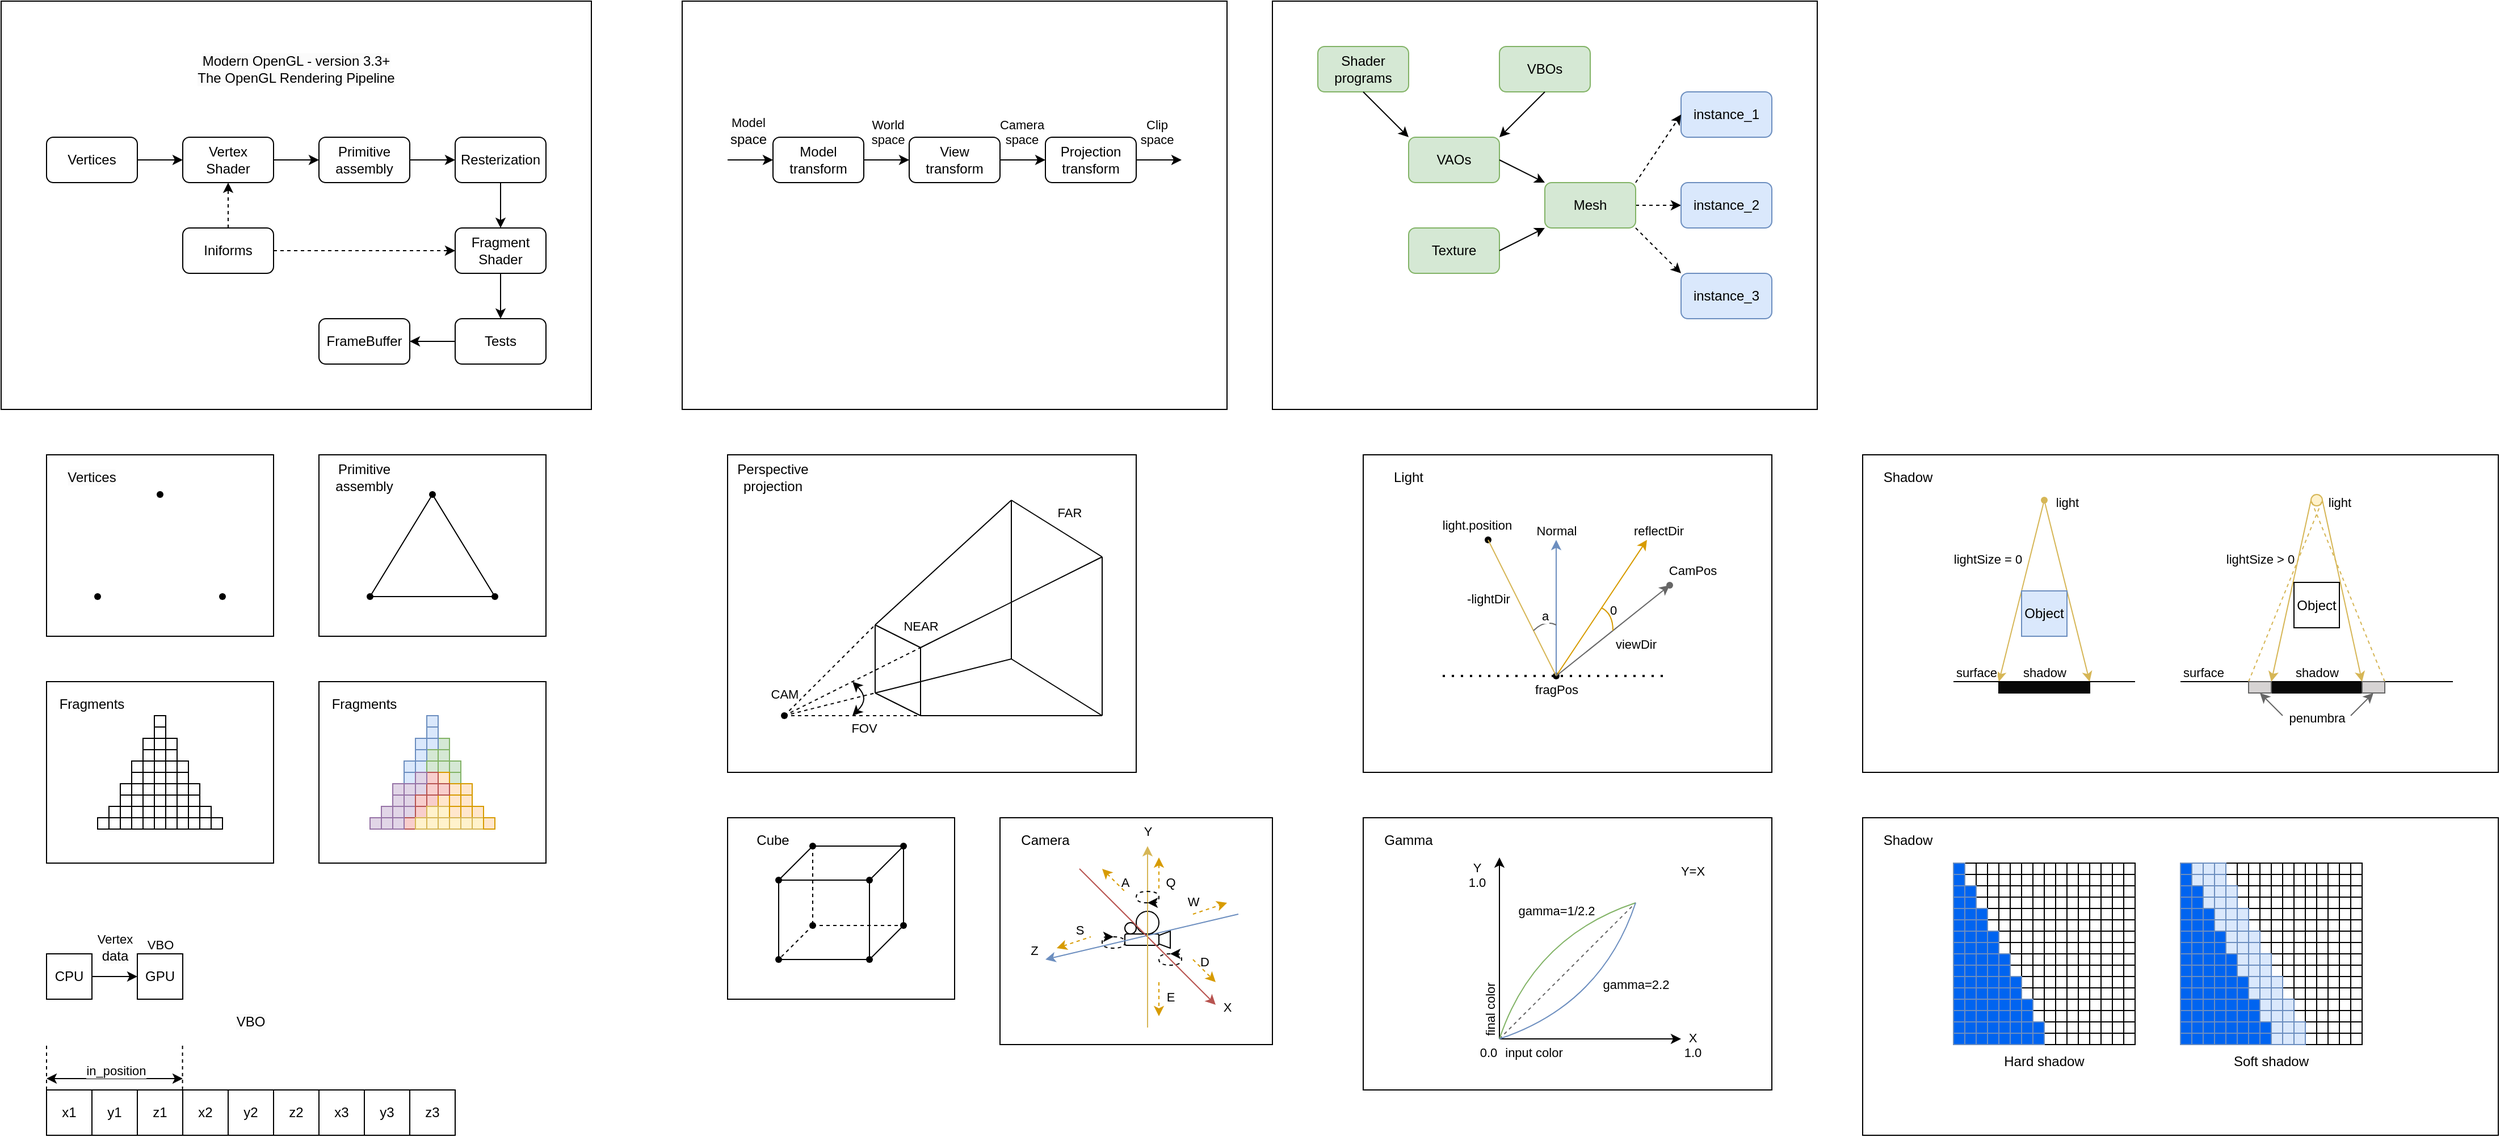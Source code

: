 <mxfile version="24.2.2" type="github">
  <diagram id="C5RBs43oDa-KdzZeNtuy" name="Page-1">
    <mxGraphModel dx="2894" dy="1633" grid="1" gridSize="10" guides="1" tooltips="1" connect="1" arrows="1" fold="1" page="1" pageScale="1" pageWidth="2339" pageHeight="3300" math="0" shadow="0">
      <root>
        <mxCell id="WIyWlLk6GJQsqaUBKTNV-0" />
        <mxCell id="WIyWlLk6GJQsqaUBKTNV-1" parent="WIyWlLk6GJQsqaUBKTNV-0" />
        <mxCell id="RU3OOwPdAgNF2L_Zx3NW-1548" value="" style="rounded=0;whiteSpace=wrap;html=1;" vertex="1" parent="WIyWlLk6GJQsqaUBKTNV-1">
          <mxGeometry x="1680" y="760" width="560" height="280" as="geometry" />
        </mxCell>
        <mxCell id="RU3OOwPdAgNF2L_Zx3NW-36" value="" style="rounded=0;whiteSpace=wrap;html=1;" vertex="1" parent="WIyWlLk6GJQsqaUBKTNV-1">
          <mxGeometry x="1680" y="440" width="560" height="280" as="geometry" />
        </mxCell>
        <mxCell id="AQrncg6-6hbpREM-4HsJ-423" value="" style="rounded=0;whiteSpace=wrap;html=1;" parent="WIyWlLk6GJQsqaUBKTNV-1" vertex="1">
          <mxGeometry x="1240" y="760" width="360" height="240" as="geometry" />
        </mxCell>
        <mxCell id="AQrncg6-6hbpREM-4HsJ-407" value="" style="rounded=0;whiteSpace=wrap;html=1;" parent="WIyWlLk6GJQsqaUBKTNV-1" vertex="1">
          <mxGeometry x="1160" y="40" width="480" height="360" as="geometry" />
        </mxCell>
        <mxCell id="AQrncg6-6hbpREM-4HsJ-364" value="" style="rounded=0;whiteSpace=wrap;html=1;" parent="WIyWlLk6GJQsqaUBKTNV-1" vertex="1">
          <mxGeometry x="1240" y="440" width="360" height="280" as="geometry" />
        </mxCell>
        <mxCell id="AQrncg6-6hbpREM-4HsJ-337" value="" style="rounded=0;whiteSpace=wrap;html=1;" parent="WIyWlLk6GJQsqaUBKTNV-1" vertex="1">
          <mxGeometry x="920" y="760" width="240" height="200" as="geometry" />
        </mxCell>
        <mxCell id="AQrncg6-6hbpREM-4HsJ-324" value="" style="ellipse;whiteSpace=wrap;html=1;aspect=fixed;" parent="WIyWlLk6GJQsqaUBKTNV-1" vertex="1">
          <mxGeometry x="1030" y="852.5" width="10" height="10" as="geometry" />
        </mxCell>
        <mxCell id="AQrncg6-6hbpREM-4HsJ-326" value="" style="ellipse;whiteSpace=wrap;html=1;aspect=fixed;" parent="WIyWlLk6GJQsqaUBKTNV-1" vertex="1">
          <mxGeometry x="1040" y="842.5" width="20" height="20" as="geometry" />
        </mxCell>
        <mxCell id="AQrncg6-6hbpREM-4HsJ-327" value="" style="triangle;whiteSpace=wrap;html=1;rotation=-180;" parent="WIyWlLk6GJQsqaUBKTNV-1" vertex="1">
          <mxGeometry x="1050" y="860" width="20" height="15" as="geometry" />
        </mxCell>
        <mxCell id="AQrncg6-6hbpREM-4HsJ-323" value="" style="rounded=1;whiteSpace=wrap;html=1;" parent="WIyWlLk6GJQsqaUBKTNV-1" vertex="1">
          <mxGeometry x="1030" y="862.5" width="30" height="10" as="geometry" />
        </mxCell>
        <mxCell id="AQrncg6-6hbpREM-4HsJ-293" value="" style="rounded=0;whiteSpace=wrap;html=1;" parent="WIyWlLk6GJQsqaUBKTNV-1" vertex="1">
          <mxGeometry x="640" y="40" width="480" height="360" as="geometry" />
        </mxCell>
        <mxCell id="AQrncg6-6hbpREM-4HsJ-292" value="" style="rounded=0;whiteSpace=wrap;html=1;" parent="WIyWlLk6GJQsqaUBKTNV-1" vertex="1">
          <mxGeometry x="680" y="440" width="360" height="280" as="geometry" />
        </mxCell>
        <mxCell id="AQrncg6-6hbpREM-4HsJ-259" value="" style="endArrow=none;html=1;rounded=0;" parent="WIyWlLk6GJQsqaUBKTNV-1" edge="1">
          <mxGeometry width="50" height="50" relative="1" as="geometry">
            <mxPoint x="810" y="650" as="sourcePoint" />
            <mxPoint x="810" y="590" as="targetPoint" />
          </mxGeometry>
        </mxCell>
        <mxCell id="AQrncg6-6hbpREM-4HsJ-233" value="" style="rounded=0;whiteSpace=wrap;html=1;" parent="WIyWlLk6GJQsqaUBKTNV-1" vertex="1">
          <mxGeometry x="680" y="760" width="200" height="160" as="geometry" />
        </mxCell>
        <mxCell id="AQrncg6-6hbpREM-4HsJ-51" value="" style="rounded=0;whiteSpace=wrap;html=1;" parent="WIyWlLk6GJQsqaUBKTNV-1" vertex="1">
          <mxGeometry x="320" y="440" width="200" height="160" as="geometry" />
        </mxCell>
        <mxCell id="AQrncg6-6hbpREM-4HsJ-21" value="" style="rounded=0;whiteSpace=wrap;html=1;" parent="WIyWlLk6GJQsqaUBKTNV-1" vertex="1">
          <mxGeometry x="40" y="40" width="520" height="360" as="geometry" />
        </mxCell>
        <mxCell id="AQrncg6-6hbpREM-4HsJ-8" style="edgeStyle=orthogonalEdgeStyle;rounded=0;orthogonalLoop=1;jettySize=auto;html=1;exitX=1;exitY=0.5;exitDx=0;exitDy=0;entryX=0;entryY=0.5;entryDx=0;entryDy=0;" parent="WIyWlLk6GJQsqaUBKTNV-1" source="AQrncg6-6hbpREM-4HsJ-1" target="AQrncg6-6hbpREM-4HsJ-2" edge="1">
          <mxGeometry relative="1" as="geometry" />
        </mxCell>
        <mxCell id="AQrncg6-6hbpREM-4HsJ-1" value="Vertex&lt;br&gt;Shader" style="rounded=1;whiteSpace=wrap;html=1;fontSize=12;glass=0;strokeWidth=1;shadow=0;" parent="WIyWlLk6GJQsqaUBKTNV-1" vertex="1">
          <mxGeometry x="200" y="160" width="80" height="40" as="geometry" />
        </mxCell>
        <mxCell id="AQrncg6-6hbpREM-4HsJ-9" style="edgeStyle=orthogonalEdgeStyle;rounded=0;orthogonalLoop=1;jettySize=auto;html=1;exitX=1;exitY=0.5;exitDx=0;exitDy=0;entryX=0;entryY=0.5;entryDx=0;entryDy=0;" parent="WIyWlLk6GJQsqaUBKTNV-1" source="AQrncg6-6hbpREM-4HsJ-2" target="AQrncg6-6hbpREM-4HsJ-3" edge="1">
          <mxGeometry relative="1" as="geometry" />
        </mxCell>
        <mxCell id="AQrncg6-6hbpREM-4HsJ-2" value="Primitive&lt;br&gt;assembly" style="rounded=1;whiteSpace=wrap;html=1;fontSize=12;glass=0;strokeWidth=1;shadow=0;" parent="WIyWlLk6GJQsqaUBKTNV-1" vertex="1">
          <mxGeometry x="320" y="160" width="80" height="40" as="geometry" />
        </mxCell>
        <mxCell id="AQrncg6-6hbpREM-4HsJ-10" style="edgeStyle=orthogonalEdgeStyle;rounded=0;orthogonalLoop=1;jettySize=auto;html=1;exitX=0.5;exitY=1;exitDx=0;exitDy=0;entryX=0.5;entryY=0;entryDx=0;entryDy=0;" parent="WIyWlLk6GJQsqaUBKTNV-1" source="AQrncg6-6hbpREM-4HsJ-3" target="AQrncg6-6hbpREM-4HsJ-4" edge="1">
          <mxGeometry relative="1" as="geometry" />
        </mxCell>
        <mxCell id="AQrncg6-6hbpREM-4HsJ-3" value="Resterization" style="rounded=1;whiteSpace=wrap;html=1;fontSize=12;glass=0;strokeWidth=1;shadow=0;" parent="WIyWlLk6GJQsqaUBKTNV-1" vertex="1">
          <mxGeometry x="440" y="160" width="80" height="40" as="geometry" />
        </mxCell>
        <mxCell id="AQrncg6-6hbpREM-4HsJ-11" style="edgeStyle=orthogonalEdgeStyle;rounded=0;orthogonalLoop=1;jettySize=auto;html=1;exitX=0.5;exitY=1;exitDx=0;exitDy=0;entryX=0.5;entryY=0;entryDx=0;entryDy=0;" parent="WIyWlLk6GJQsqaUBKTNV-1" source="AQrncg6-6hbpREM-4HsJ-4" target="AQrncg6-6hbpREM-4HsJ-5" edge="1">
          <mxGeometry relative="1" as="geometry" />
        </mxCell>
        <mxCell id="AQrncg6-6hbpREM-4HsJ-4" value="Fragment&lt;br&gt;Shader" style="rounded=1;whiteSpace=wrap;html=1;fontSize=12;glass=0;strokeWidth=1;shadow=0;" parent="WIyWlLk6GJQsqaUBKTNV-1" vertex="1">
          <mxGeometry x="440" y="240" width="80" height="40" as="geometry" />
        </mxCell>
        <mxCell id="AQrncg6-6hbpREM-4HsJ-12" style="edgeStyle=orthogonalEdgeStyle;rounded=0;orthogonalLoop=1;jettySize=auto;html=1;exitX=0;exitY=0.5;exitDx=0;exitDy=0;entryX=1;entryY=0.5;entryDx=0;entryDy=0;" parent="WIyWlLk6GJQsqaUBKTNV-1" source="AQrncg6-6hbpREM-4HsJ-5" target="AQrncg6-6hbpREM-4HsJ-6" edge="1">
          <mxGeometry relative="1" as="geometry" />
        </mxCell>
        <mxCell id="AQrncg6-6hbpREM-4HsJ-5" value="Tests" style="rounded=1;whiteSpace=wrap;html=1;fontSize=12;glass=0;strokeWidth=1;shadow=0;" parent="WIyWlLk6GJQsqaUBKTNV-1" vertex="1">
          <mxGeometry x="440" y="320" width="80" height="40" as="geometry" />
        </mxCell>
        <mxCell id="AQrncg6-6hbpREM-4HsJ-6" value="FrameBuffer" style="rounded=1;whiteSpace=wrap;html=1;fontSize=12;glass=0;strokeWidth=1;shadow=0;" parent="WIyWlLk6GJQsqaUBKTNV-1" vertex="1">
          <mxGeometry x="320" y="320" width="80" height="40" as="geometry" />
        </mxCell>
        <mxCell id="AQrncg6-6hbpREM-4HsJ-18" style="edgeStyle=orthogonalEdgeStyle;rounded=0;orthogonalLoop=1;jettySize=auto;html=1;exitX=0.5;exitY=0;exitDx=0;exitDy=0;entryX=0.5;entryY=1;entryDx=0;entryDy=0;dashed=1;" parent="WIyWlLk6GJQsqaUBKTNV-1" source="AQrncg6-6hbpREM-4HsJ-7" target="AQrncg6-6hbpREM-4HsJ-1" edge="1">
          <mxGeometry relative="1" as="geometry" />
        </mxCell>
        <mxCell id="AQrncg6-6hbpREM-4HsJ-19" style="edgeStyle=orthogonalEdgeStyle;rounded=0;orthogonalLoop=1;jettySize=auto;html=1;exitX=1;exitY=0.5;exitDx=0;exitDy=0;dashed=1;" parent="WIyWlLk6GJQsqaUBKTNV-1" source="AQrncg6-6hbpREM-4HsJ-7" target="AQrncg6-6hbpREM-4HsJ-4" edge="1">
          <mxGeometry relative="1" as="geometry" />
        </mxCell>
        <mxCell id="AQrncg6-6hbpREM-4HsJ-7" value="Iniforms" style="rounded=1;whiteSpace=wrap;html=1;fontSize=12;glass=0;strokeWidth=1;shadow=0;" parent="WIyWlLk6GJQsqaUBKTNV-1" vertex="1">
          <mxGeometry x="200" y="240" width="80" height="40" as="geometry" />
        </mxCell>
        <mxCell id="AQrncg6-6hbpREM-4HsJ-17" style="edgeStyle=orthogonalEdgeStyle;rounded=0;orthogonalLoop=1;jettySize=auto;html=1;exitX=1;exitY=0.5;exitDx=0;exitDy=0;entryX=0;entryY=0.5;entryDx=0;entryDy=0;" parent="WIyWlLk6GJQsqaUBKTNV-1" source="AQrncg6-6hbpREM-4HsJ-16" target="AQrncg6-6hbpREM-4HsJ-1" edge="1">
          <mxGeometry relative="1" as="geometry" />
        </mxCell>
        <mxCell id="AQrncg6-6hbpREM-4HsJ-16" value="Vertices" style="rounded=1;whiteSpace=wrap;html=1;fontSize=12;glass=0;strokeWidth=1;shadow=0;" parent="WIyWlLk6GJQsqaUBKTNV-1" vertex="1">
          <mxGeometry x="80" y="160" width="80" height="40" as="geometry" />
        </mxCell>
        <mxCell id="AQrncg6-6hbpREM-4HsJ-20" value="&lt;span style=&quot;color: rgb(0, 0, 0); font-family: Helvetica; font-size: 12px; font-style: normal; font-variant-ligatures: normal; font-variant-caps: normal; font-weight: 400; letter-spacing: normal; orphans: 2; text-indent: 0px; text-transform: none; widows: 2; word-spacing: 0px; -webkit-text-stroke-width: 0px; background-color: rgb(251, 251, 251); text-decoration-thickness: initial; text-decoration-style: initial; text-decoration-color: initial; float: none; display: inline !important;&quot;&gt;Modern OpenGL - version 3.3+&lt;br&gt;The OpenGL Rendering Pipeline&lt;/span&gt;" style="text;whiteSpace=wrap;html=1;align=center;verticalAlign=middle;" parent="WIyWlLk6GJQsqaUBKTNV-1" vertex="1">
          <mxGeometry x="80" y="80" width="440" height="40" as="geometry" />
        </mxCell>
        <mxCell id="AQrncg6-6hbpREM-4HsJ-23" value="" style="rounded=0;whiteSpace=wrap;html=1;" parent="WIyWlLk6GJQsqaUBKTNV-1" vertex="1">
          <mxGeometry x="80" y="440" width="200" height="160" as="geometry" />
        </mxCell>
        <mxCell id="AQrncg6-6hbpREM-4HsJ-27" value="&lt;span style=&quot;color: rgb(0, 0, 0); font-family: Helvetica; font-size: 12px; font-style: normal; font-variant-ligatures: normal; font-variant-caps: normal; font-weight: 400; letter-spacing: normal; orphans: 2; text-indent: 0px; text-transform: none; widows: 2; word-spacing: 0px; -webkit-text-stroke-width: 0px; background-color: rgb(251, 251, 251); text-decoration-thickness: initial; text-decoration-style: initial; text-decoration-color: initial; float: none; display: inline !important;&quot;&gt;Vertices&lt;/span&gt;" style="text;whiteSpace=wrap;html=1;align=center;verticalAlign=middle;" parent="WIyWlLk6GJQsqaUBKTNV-1" vertex="1">
          <mxGeometry x="80" y="440" width="80" height="40" as="geometry" />
        </mxCell>
        <mxCell id="AQrncg6-6hbpREM-4HsJ-39" value="" style="shape=waypoint;sketch=0;fillStyle=solid;size=6;pointerEvents=1;points=[];fillColor=none;resizable=1;rotatable=1;perimeter=centerPerimeter;snapToPoint=1;movable=1;deletable=1;editable=1;locked=0;connectable=1;" parent="WIyWlLk6GJQsqaUBKTNV-1" vertex="1">
          <mxGeometry x="120" y="560" width="10" height="10" as="geometry" />
        </mxCell>
        <mxCell id="AQrncg6-6hbpREM-4HsJ-40" value="" style="shape=waypoint;sketch=0;fillStyle=solid;size=6;pointerEvents=1;points=[];fillColor=none;resizable=1;rotatable=1;perimeter=centerPerimeter;snapToPoint=1;movable=1;deletable=1;editable=1;locked=0;connectable=1;" parent="WIyWlLk6GJQsqaUBKTNV-1" vertex="1">
          <mxGeometry x="230" y="560" width="10" height="10" as="geometry" />
        </mxCell>
        <mxCell id="AQrncg6-6hbpREM-4HsJ-41" value="" style="shape=waypoint;sketch=0;fillStyle=solid;size=6;pointerEvents=1;points=[];fillColor=none;resizable=1;rotatable=1;perimeter=centerPerimeter;snapToPoint=1;movable=1;deletable=1;editable=1;locked=0;connectable=1;" parent="WIyWlLk6GJQsqaUBKTNV-1" vertex="1">
          <mxGeometry x="175" y="470" width="10" height="10" as="geometry" />
        </mxCell>
        <mxCell id="AQrncg6-6hbpREM-4HsJ-43" value="Primitive&lt;br style=&quot;border-color: var(--border-color);&quot;&gt;assembly" style="text;whiteSpace=wrap;html=1;align=center;verticalAlign=middle;" parent="WIyWlLk6GJQsqaUBKTNV-1" vertex="1">
          <mxGeometry x="320" y="440" width="80" height="40" as="geometry" />
        </mxCell>
        <mxCell id="AQrncg6-6hbpREM-4HsJ-44" value="" style="shape=waypoint;sketch=0;fillStyle=solid;size=6;pointerEvents=1;points=[];fillColor=none;resizable=1;rotatable=1;perimeter=centerPerimeter;snapToPoint=1;movable=1;deletable=1;editable=1;locked=0;connectable=1;" parent="WIyWlLk6GJQsqaUBKTNV-1" vertex="1">
          <mxGeometry x="360" y="560" width="10" height="10" as="geometry" />
        </mxCell>
        <mxCell id="AQrncg6-6hbpREM-4HsJ-45" value="" style="shape=waypoint;sketch=0;fillStyle=solid;size=6;pointerEvents=1;points=[];fillColor=none;resizable=1;rotatable=1;perimeter=centerPerimeter;snapToPoint=1;movable=1;deletable=1;editable=1;locked=0;connectable=1;" parent="WIyWlLk6GJQsqaUBKTNV-1" vertex="1">
          <mxGeometry x="470" y="560" width="10" height="10" as="geometry" />
        </mxCell>
        <mxCell id="AQrncg6-6hbpREM-4HsJ-46" value="" style="shape=waypoint;sketch=0;fillStyle=solid;size=6;pointerEvents=1;points=[];fillColor=none;resizable=1;rotatable=1;perimeter=centerPerimeter;snapToPoint=1;movable=1;deletable=1;editable=1;locked=0;connectable=1;" parent="WIyWlLk6GJQsqaUBKTNV-1" vertex="1">
          <mxGeometry x="415" y="470" width="10" height="10" as="geometry" />
        </mxCell>
        <mxCell id="AQrncg6-6hbpREM-4HsJ-48" value="" style="endArrow=none;html=1;rounded=0;" parent="WIyWlLk6GJQsqaUBKTNV-1" source="AQrncg6-6hbpREM-4HsJ-44" target="AQrncg6-6hbpREM-4HsJ-46" edge="1">
          <mxGeometry width="50" height="50" relative="1" as="geometry">
            <mxPoint x="365" y="560" as="sourcePoint" />
            <mxPoint x="415" y="510" as="targetPoint" />
          </mxGeometry>
        </mxCell>
        <mxCell id="AQrncg6-6hbpREM-4HsJ-49" value="" style="endArrow=none;html=1;rounded=0;" parent="WIyWlLk6GJQsqaUBKTNV-1" source="AQrncg6-6hbpREM-4HsJ-44" target="AQrncg6-6hbpREM-4HsJ-45" edge="1">
          <mxGeometry width="50" height="50" relative="1" as="geometry">
            <mxPoint x="375" y="575" as="sourcePoint" />
            <mxPoint x="430" y="485" as="targetPoint" />
          </mxGeometry>
        </mxCell>
        <mxCell id="AQrncg6-6hbpREM-4HsJ-50" value="" style="endArrow=none;html=1;rounded=0;exitX=0.933;exitY=0.967;exitDx=0;exitDy=0;exitPerimeter=0;" parent="WIyWlLk6GJQsqaUBKTNV-1" source="AQrncg6-6hbpREM-4HsJ-45" target="AQrncg6-6hbpREM-4HsJ-46" edge="1">
          <mxGeometry width="50" height="50" relative="1" as="geometry">
            <mxPoint x="400" y="570" as="sourcePoint" />
            <mxPoint x="450" y="520" as="targetPoint" />
          </mxGeometry>
        </mxCell>
        <mxCell id="AQrncg6-6hbpREM-4HsJ-52" value="" style="rounded=0;whiteSpace=wrap;html=1;" parent="WIyWlLk6GJQsqaUBKTNV-1" vertex="1">
          <mxGeometry x="80" y="640" width="200" height="160" as="geometry" />
        </mxCell>
        <mxCell id="AQrncg6-6hbpREM-4HsJ-53" value="Fragments" style="text;whiteSpace=wrap;html=1;align=center;verticalAlign=middle;" parent="WIyWlLk6GJQsqaUBKTNV-1" vertex="1">
          <mxGeometry x="80" y="640" width="80" height="40" as="geometry" />
        </mxCell>
        <mxCell id="AQrncg6-6hbpREM-4HsJ-60" value="" style="rounded=0;whiteSpace=wrap;html=1;" parent="WIyWlLk6GJQsqaUBKTNV-1" vertex="1">
          <mxGeometry x="175" y="670" width="10" height="10" as="geometry" />
        </mxCell>
        <mxCell id="AQrncg6-6hbpREM-4HsJ-61" value="" style="rounded=0;whiteSpace=wrap;html=1;" parent="WIyWlLk6GJQsqaUBKTNV-1" vertex="1">
          <mxGeometry x="175" y="680" width="10" height="10" as="geometry" />
        </mxCell>
        <mxCell id="AQrncg6-6hbpREM-4HsJ-68" value="" style="rounded=0;whiteSpace=wrap;html=1;" parent="WIyWlLk6GJQsqaUBKTNV-1" vertex="1">
          <mxGeometry x="185" y="690" width="10" height="10" as="geometry" />
        </mxCell>
        <mxCell id="AQrncg6-6hbpREM-4HsJ-69" value="" style="rounded=0;whiteSpace=wrap;html=1;" parent="WIyWlLk6GJQsqaUBKTNV-1" vertex="1">
          <mxGeometry x="185" y="700" width="10" height="10" as="geometry" />
        </mxCell>
        <mxCell id="AQrncg6-6hbpREM-4HsJ-70" value="" style="rounded=0;whiteSpace=wrap;html=1;" parent="WIyWlLk6GJQsqaUBKTNV-1" vertex="1">
          <mxGeometry x="195" y="710" width="10" height="10" as="geometry" />
        </mxCell>
        <mxCell id="AQrncg6-6hbpREM-4HsJ-71" value="" style="rounded=0;whiteSpace=wrap;html=1;" parent="WIyWlLk6GJQsqaUBKTNV-1" vertex="1">
          <mxGeometry x="195" y="720" width="10" height="10" as="geometry" />
        </mxCell>
        <mxCell id="AQrncg6-6hbpREM-4HsJ-72" value="" style="rounded=0;whiteSpace=wrap;html=1;" parent="WIyWlLk6GJQsqaUBKTNV-1" vertex="1">
          <mxGeometry x="205" y="730" width="10" height="10" as="geometry" />
        </mxCell>
        <mxCell id="AQrncg6-6hbpREM-4HsJ-73" value="" style="rounded=0;whiteSpace=wrap;html=1;" parent="WIyWlLk6GJQsqaUBKTNV-1" vertex="1">
          <mxGeometry x="205" y="740" width="10" height="10" as="geometry" />
        </mxCell>
        <mxCell id="AQrncg6-6hbpREM-4HsJ-74" value="" style="rounded=0;whiteSpace=wrap;html=1;" parent="WIyWlLk6GJQsqaUBKTNV-1" vertex="1">
          <mxGeometry x="215" y="750" width="10" height="10" as="geometry" />
        </mxCell>
        <mxCell id="AQrncg6-6hbpREM-4HsJ-75" value="" style="rounded=0;whiteSpace=wrap;html=1;" parent="WIyWlLk6GJQsqaUBKTNV-1" vertex="1">
          <mxGeometry x="215" y="760" width="10" height="10" as="geometry" />
        </mxCell>
        <mxCell id="AQrncg6-6hbpREM-4HsJ-76" value="" style="rounded=0;whiteSpace=wrap;html=1;" parent="WIyWlLk6GJQsqaUBKTNV-1" vertex="1">
          <mxGeometry x="225" y="760" width="10" height="10" as="geometry" />
        </mxCell>
        <mxCell id="AQrncg6-6hbpREM-4HsJ-77" value="" style="rounded=0;whiteSpace=wrap;html=1;" parent="WIyWlLk6GJQsqaUBKTNV-1" vertex="1">
          <mxGeometry x="165" y="690" width="10" height="10" as="geometry" />
        </mxCell>
        <mxCell id="AQrncg6-6hbpREM-4HsJ-78" value="" style="rounded=0;whiteSpace=wrap;html=1;" parent="WIyWlLk6GJQsqaUBKTNV-1" vertex="1">
          <mxGeometry x="175" y="690" width="10" height="10" as="geometry" />
        </mxCell>
        <mxCell id="AQrncg6-6hbpREM-4HsJ-79" value="" style="rounded=0;whiteSpace=wrap;html=1;" parent="WIyWlLk6GJQsqaUBKTNV-1" vertex="1">
          <mxGeometry x="175" y="700" width="10" height="10" as="geometry" />
        </mxCell>
        <mxCell id="AQrncg6-6hbpREM-4HsJ-80" value="" style="rounded=0;whiteSpace=wrap;html=1;" parent="WIyWlLk6GJQsqaUBKTNV-1" vertex="1">
          <mxGeometry x="165" y="700" width="10" height="10" as="geometry" />
        </mxCell>
        <mxCell id="AQrncg6-6hbpREM-4HsJ-81" value="" style="rounded=0;whiteSpace=wrap;html=1;" parent="WIyWlLk6GJQsqaUBKTNV-1" vertex="1">
          <mxGeometry x="165" y="710" width="10" height="10" as="geometry" />
        </mxCell>
        <mxCell id="AQrncg6-6hbpREM-4HsJ-82" value="" style="rounded=0;whiteSpace=wrap;html=1;" parent="WIyWlLk6GJQsqaUBKTNV-1" vertex="1">
          <mxGeometry x="155" y="710" width="10" height="10" as="geometry" />
        </mxCell>
        <mxCell id="AQrncg6-6hbpREM-4HsJ-83" value="" style="rounded=0;whiteSpace=wrap;html=1;" parent="WIyWlLk6GJQsqaUBKTNV-1" vertex="1">
          <mxGeometry x="155" y="720" width="10" height="10" as="geometry" />
        </mxCell>
        <mxCell id="AQrncg6-6hbpREM-4HsJ-84" value="" style="rounded=0;whiteSpace=wrap;html=1;" parent="WIyWlLk6GJQsqaUBKTNV-1" vertex="1">
          <mxGeometry x="145" y="730" width="10" height="10" as="geometry" />
        </mxCell>
        <mxCell id="AQrncg6-6hbpREM-4HsJ-85" value="" style="rounded=0;whiteSpace=wrap;html=1;" parent="WIyWlLk6GJQsqaUBKTNV-1" vertex="1">
          <mxGeometry x="145" y="740" width="10" height="10" as="geometry" />
        </mxCell>
        <mxCell id="AQrncg6-6hbpREM-4HsJ-86" value="" style="rounded=0;whiteSpace=wrap;html=1;" parent="WIyWlLk6GJQsqaUBKTNV-1" vertex="1">
          <mxGeometry x="135" y="750" width="10" height="10" as="geometry" />
        </mxCell>
        <mxCell id="AQrncg6-6hbpREM-4HsJ-87" value="" style="rounded=0;whiteSpace=wrap;html=1;" parent="WIyWlLk6GJQsqaUBKTNV-1" vertex="1">
          <mxGeometry x="135" y="760" width="10" height="10" as="geometry" />
        </mxCell>
        <mxCell id="AQrncg6-6hbpREM-4HsJ-88" value="" style="rounded=0;whiteSpace=wrap;html=1;" parent="WIyWlLk6GJQsqaUBKTNV-1" vertex="1">
          <mxGeometry x="155" y="730" width="10" height="10" as="geometry" />
        </mxCell>
        <mxCell id="AQrncg6-6hbpREM-4HsJ-89" value="" style="rounded=0;whiteSpace=wrap;html=1;" parent="WIyWlLk6GJQsqaUBKTNV-1" vertex="1">
          <mxGeometry x="155" y="740" width="10" height="10" as="geometry" />
        </mxCell>
        <mxCell id="AQrncg6-6hbpREM-4HsJ-90" value="" style="rounded=0;whiteSpace=wrap;html=1;" parent="WIyWlLk6GJQsqaUBKTNV-1" vertex="1">
          <mxGeometry x="165" y="730" width="10" height="10" as="geometry" />
        </mxCell>
        <mxCell id="AQrncg6-6hbpREM-4HsJ-91" value="" style="rounded=0;whiteSpace=wrap;html=1;" parent="WIyWlLk6GJQsqaUBKTNV-1" vertex="1">
          <mxGeometry x="165" y="740" width="10" height="10" as="geometry" />
        </mxCell>
        <mxCell id="AQrncg6-6hbpREM-4HsJ-92" value="" style="rounded=0;whiteSpace=wrap;html=1;" parent="WIyWlLk6GJQsqaUBKTNV-1" vertex="1">
          <mxGeometry x="175" y="730" width="10" height="10" as="geometry" />
        </mxCell>
        <mxCell id="AQrncg6-6hbpREM-4HsJ-93" value="" style="rounded=0;whiteSpace=wrap;html=1;" parent="WIyWlLk6GJQsqaUBKTNV-1" vertex="1">
          <mxGeometry x="175" y="740" width="10" height="10" as="geometry" />
        </mxCell>
        <mxCell id="AQrncg6-6hbpREM-4HsJ-94" value="" style="rounded=0;whiteSpace=wrap;html=1;" parent="WIyWlLk6GJQsqaUBKTNV-1" vertex="1">
          <mxGeometry x="185" y="730" width="10" height="10" as="geometry" />
        </mxCell>
        <mxCell id="AQrncg6-6hbpREM-4HsJ-95" value="" style="rounded=0;whiteSpace=wrap;html=1;" parent="WIyWlLk6GJQsqaUBKTNV-1" vertex="1">
          <mxGeometry x="185" y="740" width="10" height="10" as="geometry" />
        </mxCell>
        <mxCell id="AQrncg6-6hbpREM-4HsJ-96" value="" style="rounded=0;whiteSpace=wrap;html=1;" parent="WIyWlLk6GJQsqaUBKTNV-1" vertex="1">
          <mxGeometry x="195" y="730" width="10" height="10" as="geometry" />
        </mxCell>
        <mxCell id="AQrncg6-6hbpREM-4HsJ-97" value="" style="rounded=0;whiteSpace=wrap;html=1;" parent="WIyWlLk6GJQsqaUBKTNV-1" vertex="1">
          <mxGeometry x="195" y="740" width="10" height="10" as="geometry" />
        </mxCell>
        <mxCell id="AQrncg6-6hbpREM-4HsJ-102" value="" style="rounded=0;whiteSpace=wrap;html=1;" parent="WIyWlLk6GJQsqaUBKTNV-1" vertex="1">
          <mxGeometry x="155" y="750" width="10" height="10" as="geometry" />
        </mxCell>
        <mxCell id="AQrncg6-6hbpREM-4HsJ-103" value="" style="rounded=0;whiteSpace=wrap;html=1;" parent="WIyWlLk6GJQsqaUBKTNV-1" vertex="1">
          <mxGeometry x="155" y="760" width="10" height="10" as="geometry" />
        </mxCell>
        <mxCell id="AQrncg6-6hbpREM-4HsJ-104" value="" style="rounded=0;whiteSpace=wrap;html=1;" parent="WIyWlLk6GJQsqaUBKTNV-1" vertex="1">
          <mxGeometry x="165" y="750" width="10" height="10" as="geometry" />
        </mxCell>
        <mxCell id="AQrncg6-6hbpREM-4HsJ-105" value="" style="rounded=0;whiteSpace=wrap;html=1;" parent="WIyWlLk6GJQsqaUBKTNV-1" vertex="1">
          <mxGeometry x="165" y="760" width="10" height="10" as="geometry" />
        </mxCell>
        <mxCell id="AQrncg6-6hbpREM-4HsJ-106" value="" style="rounded=0;whiteSpace=wrap;html=1;" parent="WIyWlLk6GJQsqaUBKTNV-1" vertex="1">
          <mxGeometry x="175" y="750" width="10" height="10" as="geometry" />
        </mxCell>
        <mxCell id="AQrncg6-6hbpREM-4HsJ-107" value="" style="rounded=0;whiteSpace=wrap;html=1;" parent="WIyWlLk6GJQsqaUBKTNV-1" vertex="1">
          <mxGeometry x="175" y="760" width="10" height="10" as="geometry" />
        </mxCell>
        <mxCell id="AQrncg6-6hbpREM-4HsJ-108" value="" style="rounded=0;whiteSpace=wrap;html=1;" parent="WIyWlLk6GJQsqaUBKTNV-1" vertex="1">
          <mxGeometry x="185" y="750" width="10" height="10" as="geometry" />
        </mxCell>
        <mxCell id="AQrncg6-6hbpREM-4HsJ-109" value="" style="rounded=0;whiteSpace=wrap;html=1;" parent="WIyWlLk6GJQsqaUBKTNV-1" vertex="1">
          <mxGeometry x="185" y="760" width="10" height="10" as="geometry" />
        </mxCell>
        <mxCell id="AQrncg6-6hbpREM-4HsJ-110" value="" style="rounded=0;whiteSpace=wrap;html=1;" parent="WIyWlLk6GJQsqaUBKTNV-1" vertex="1">
          <mxGeometry x="195" y="750" width="10" height="10" as="geometry" />
        </mxCell>
        <mxCell id="AQrncg6-6hbpREM-4HsJ-111" value="" style="rounded=0;whiteSpace=wrap;html=1;" parent="WIyWlLk6GJQsqaUBKTNV-1" vertex="1">
          <mxGeometry x="195" y="760" width="10" height="10" as="geometry" />
        </mxCell>
        <mxCell id="AQrncg6-6hbpREM-4HsJ-112" value="" style="rounded=0;whiteSpace=wrap;html=1;" parent="WIyWlLk6GJQsqaUBKTNV-1" vertex="1">
          <mxGeometry x="205" y="750" width="10" height="10" as="geometry" />
        </mxCell>
        <mxCell id="AQrncg6-6hbpREM-4HsJ-113" value="" style="rounded=0;whiteSpace=wrap;html=1;" parent="WIyWlLk6GJQsqaUBKTNV-1" vertex="1">
          <mxGeometry x="205" y="760" width="10" height="10" as="geometry" />
        </mxCell>
        <mxCell id="AQrncg6-6hbpREM-4HsJ-114" value="" style="rounded=0;whiteSpace=wrap;html=1;" parent="WIyWlLk6GJQsqaUBKTNV-1" vertex="1">
          <mxGeometry x="185" y="710" width="10" height="10" as="geometry" />
        </mxCell>
        <mxCell id="AQrncg6-6hbpREM-4HsJ-115" value="" style="rounded=0;whiteSpace=wrap;html=1;" parent="WIyWlLk6GJQsqaUBKTNV-1" vertex="1">
          <mxGeometry x="185" y="720" width="10" height="10" as="geometry" />
        </mxCell>
        <mxCell id="AQrncg6-6hbpREM-4HsJ-116" value="" style="rounded=0;whiteSpace=wrap;html=1;" parent="WIyWlLk6GJQsqaUBKTNV-1" vertex="1">
          <mxGeometry x="175" y="710" width="10" height="10" as="geometry" />
        </mxCell>
        <mxCell id="AQrncg6-6hbpREM-4HsJ-117" value="" style="rounded=0;whiteSpace=wrap;html=1;" parent="WIyWlLk6GJQsqaUBKTNV-1" vertex="1">
          <mxGeometry x="175" y="720" width="10" height="10" as="geometry" />
        </mxCell>
        <mxCell id="AQrncg6-6hbpREM-4HsJ-118" value="" style="rounded=0;whiteSpace=wrap;html=1;" parent="WIyWlLk6GJQsqaUBKTNV-1" vertex="1">
          <mxGeometry x="145" y="750" width="10" height="10" as="geometry" />
        </mxCell>
        <mxCell id="AQrncg6-6hbpREM-4HsJ-119" value="" style="rounded=0;whiteSpace=wrap;html=1;" parent="WIyWlLk6GJQsqaUBKTNV-1" vertex="1">
          <mxGeometry x="145" y="760" width="10" height="10" as="geometry" />
        </mxCell>
        <mxCell id="AQrncg6-6hbpREM-4HsJ-120" value="" style="rounded=0;whiteSpace=wrap;html=1;" parent="WIyWlLk6GJQsqaUBKTNV-1" vertex="1">
          <mxGeometry x="125" y="760" width="10" height="10" as="geometry" />
        </mxCell>
        <mxCell id="AQrncg6-6hbpREM-4HsJ-121" value="" style="rounded=0;whiteSpace=wrap;html=1;" parent="WIyWlLk6GJQsqaUBKTNV-1" vertex="1">
          <mxGeometry x="320" y="640" width="200" height="160" as="geometry" />
        </mxCell>
        <mxCell id="AQrncg6-6hbpREM-4HsJ-122" value="Fragments" style="text;whiteSpace=wrap;html=1;align=center;verticalAlign=middle;" parent="WIyWlLk6GJQsqaUBKTNV-1" vertex="1">
          <mxGeometry x="320" y="640" width="80" height="40" as="geometry" />
        </mxCell>
        <mxCell id="AQrncg6-6hbpREM-4HsJ-123" value="" style="rounded=0;whiteSpace=wrap;html=1;fillColor=#dae8fc;strokeColor=#6c8ebf;" parent="WIyWlLk6GJQsqaUBKTNV-1" vertex="1">
          <mxGeometry x="415" y="670" width="10" height="10" as="geometry" />
        </mxCell>
        <mxCell id="AQrncg6-6hbpREM-4HsJ-124" value="" style="rounded=0;whiteSpace=wrap;html=1;fillColor=#dae8fc;strokeColor=#6c8ebf;" parent="WIyWlLk6GJQsqaUBKTNV-1" vertex="1">
          <mxGeometry x="415" y="680" width="10" height="10" as="geometry" />
        </mxCell>
        <mxCell id="AQrncg6-6hbpREM-4HsJ-125" value="" style="rounded=0;whiteSpace=wrap;html=1;fillColor=#d5e8d4;strokeColor=#82b366;" parent="WIyWlLk6GJQsqaUBKTNV-1" vertex="1">
          <mxGeometry x="425" y="690" width="10" height="10" as="geometry" />
        </mxCell>
        <mxCell id="AQrncg6-6hbpREM-4HsJ-126" value="" style="rounded=0;whiteSpace=wrap;html=1;fillColor=#d5e8d4;strokeColor=#82b366;" parent="WIyWlLk6GJQsqaUBKTNV-1" vertex="1">
          <mxGeometry x="425" y="700" width="10" height="10" as="geometry" />
        </mxCell>
        <mxCell id="AQrncg6-6hbpREM-4HsJ-127" value="" style="rounded=0;whiteSpace=wrap;html=1;fillColor=#d5e8d4;strokeColor=#82b366;" parent="WIyWlLk6GJQsqaUBKTNV-1" vertex="1">
          <mxGeometry x="435" y="710" width="10" height="10" as="geometry" />
        </mxCell>
        <mxCell id="AQrncg6-6hbpREM-4HsJ-128" value="" style="rounded=0;whiteSpace=wrap;html=1;fillColor=#d5e8d4;strokeColor=#82b366;" parent="WIyWlLk6GJQsqaUBKTNV-1" vertex="1">
          <mxGeometry x="435" y="720" width="10" height="10" as="geometry" />
        </mxCell>
        <mxCell id="AQrncg6-6hbpREM-4HsJ-129" value="" style="rounded=0;whiteSpace=wrap;html=1;fillColor=#ffe6cc;strokeColor=#d79b00;" parent="WIyWlLk6GJQsqaUBKTNV-1" vertex="1">
          <mxGeometry x="445" y="730" width="10" height="10" as="geometry" />
        </mxCell>
        <mxCell id="AQrncg6-6hbpREM-4HsJ-130" value="" style="rounded=0;whiteSpace=wrap;html=1;fillColor=#ffe6cc;strokeColor=#d79b00;" parent="WIyWlLk6GJQsqaUBKTNV-1" vertex="1">
          <mxGeometry x="445" y="740" width="10" height="10" as="geometry" />
        </mxCell>
        <mxCell id="AQrncg6-6hbpREM-4HsJ-131" value="" style="rounded=0;whiteSpace=wrap;html=1;fillColor=#ffe6cc;strokeColor=#d79b00;" parent="WIyWlLk6GJQsqaUBKTNV-1" vertex="1">
          <mxGeometry x="455" y="750" width="10" height="10" as="geometry" />
        </mxCell>
        <mxCell id="AQrncg6-6hbpREM-4HsJ-132" value="" style="rounded=0;whiteSpace=wrap;html=1;fillColor=#fff2cc;strokeColor=#d6b656;" parent="WIyWlLk6GJQsqaUBKTNV-1" vertex="1">
          <mxGeometry x="455" y="760" width="10" height="10" as="geometry" />
        </mxCell>
        <mxCell id="AQrncg6-6hbpREM-4HsJ-133" value="" style="rounded=0;whiteSpace=wrap;html=1;fillColor=#ffe6cc;strokeColor=#d79b00;" parent="WIyWlLk6GJQsqaUBKTNV-1" vertex="1">
          <mxGeometry x="465" y="760" width="10" height="10" as="geometry" />
        </mxCell>
        <mxCell id="AQrncg6-6hbpREM-4HsJ-134" value="" style="rounded=0;whiteSpace=wrap;html=1;fillColor=#dae8fc;strokeColor=#6c8ebf;" parent="WIyWlLk6GJQsqaUBKTNV-1" vertex="1">
          <mxGeometry x="405" y="690" width="10" height="10" as="geometry" />
        </mxCell>
        <mxCell id="AQrncg6-6hbpREM-4HsJ-135" value="" style="rounded=0;whiteSpace=wrap;html=1;fillColor=#dae8fc;strokeColor=#6c8ebf;" parent="WIyWlLk6GJQsqaUBKTNV-1" vertex="1">
          <mxGeometry x="415" y="690" width="10" height="10" as="geometry" />
        </mxCell>
        <mxCell id="AQrncg6-6hbpREM-4HsJ-136" value="" style="rounded=0;whiteSpace=wrap;html=1;fillColor=#d5e8d4;strokeColor=#82b366;" parent="WIyWlLk6GJQsqaUBKTNV-1" vertex="1">
          <mxGeometry x="415" y="700" width="10" height="10" as="geometry" />
        </mxCell>
        <mxCell id="AQrncg6-6hbpREM-4HsJ-137" value="" style="rounded=0;whiteSpace=wrap;html=1;fillColor=#dae8fc;strokeColor=#6c8ebf;" parent="WIyWlLk6GJQsqaUBKTNV-1" vertex="1">
          <mxGeometry x="405" y="700" width="10" height="10" as="geometry" />
        </mxCell>
        <mxCell id="AQrncg6-6hbpREM-4HsJ-138" value="" style="rounded=0;whiteSpace=wrap;html=1;fillColor=#dae8fc;strokeColor=#6c8ebf;" parent="WIyWlLk6GJQsqaUBKTNV-1" vertex="1">
          <mxGeometry x="405" y="710" width="10" height="10" as="geometry" />
        </mxCell>
        <mxCell id="AQrncg6-6hbpREM-4HsJ-139" value="" style="rounded=0;whiteSpace=wrap;html=1;fillColor=#dae8fc;strokeColor=#6c8ebf;" parent="WIyWlLk6GJQsqaUBKTNV-1" vertex="1">
          <mxGeometry x="395" y="710" width="10" height="10" as="geometry" />
        </mxCell>
        <mxCell id="AQrncg6-6hbpREM-4HsJ-140" value="" style="rounded=0;whiteSpace=wrap;html=1;fillColor=#dae8fc;strokeColor=#6c8ebf;" parent="WIyWlLk6GJQsqaUBKTNV-1" vertex="1">
          <mxGeometry x="395" y="720" width="10" height="10" as="geometry" />
        </mxCell>
        <mxCell id="AQrncg6-6hbpREM-4HsJ-141" value="" style="rounded=0;whiteSpace=wrap;html=1;fillColor=#e1d5e7;strokeColor=#9673a6;" parent="WIyWlLk6GJQsqaUBKTNV-1" vertex="1">
          <mxGeometry x="385" y="730" width="10" height="10" as="geometry" />
        </mxCell>
        <mxCell id="AQrncg6-6hbpREM-4HsJ-142" value="" style="rounded=0;whiteSpace=wrap;html=1;fillColor=#e1d5e7;strokeColor=#9673a6;" parent="WIyWlLk6GJQsqaUBKTNV-1" vertex="1">
          <mxGeometry x="385" y="740" width="10" height="10" as="geometry" />
        </mxCell>
        <mxCell id="AQrncg6-6hbpREM-4HsJ-143" value="" style="rounded=0;whiteSpace=wrap;html=1;fillColor=#e1d5e7;strokeColor=#9673a6;" parent="WIyWlLk6GJQsqaUBKTNV-1" vertex="1">
          <mxGeometry x="375" y="750" width="10" height="10" as="geometry" />
        </mxCell>
        <mxCell id="AQrncg6-6hbpREM-4HsJ-144" value="" style="rounded=0;whiteSpace=wrap;html=1;fillColor=#e1d5e7;strokeColor=#9673a6;" parent="WIyWlLk6GJQsqaUBKTNV-1" vertex="1">
          <mxGeometry x="375" y="760" width="10" height="10" as="geometry" />
        </mxCell>
        <mxCell id="AQrncg6-6hbpREM-4HsJ-145" value="" style="rounded=0;whiteSpace=wrap;html=1;fillColor=#e1d5e7;strokeColor=#9673a6;" parent="WIyWlLk6GJQsqaUBKTNV-1" vertex="1">
          <mxGeometry x="395" y="730" width="10" height="10" as="geometry" />
        </mxCell>
        <mxCell id="AQrncg6-6hbpREM-4HsJ-146" value="" style="rounded=0;whiteSpace=wrap;html=1;fillColor=#e1d5e7;strokeColor=#9673a6;" parent="WIyWlLk6GJQsqaUBKTNV-1" vertex="1">
          <mxGeometry x="395" y="740" width="10" height="10" as="geometry" />
        </mxCell>
        <mxCell id="AQrncg6-6hbpREM-4HsJ-147" value="" style="rounded=0;whiteSpace=wrap;html=1;fillColor=#e1d5e7;strokeColor=#9673a6;" parent="WIyWlLk6GJQsqaUBKTNV-1" vertex="1">
          <mxGeometry x="405" y="730" width="10" height="10" as="geometry" />
        </mxCell>
        <mxCell id="AQrncg6-6hbpREM-4HsJ-148" value="" style="rounded=0;whiteSpace=wrap;html=1;fillColor=#f8cecc;strokeColor=#b85450;" parent="WIyWlLk6GJQsqaUBKTNV-1" vertex="1">
          <mxGeometry x="405" y="740" width="10" height="10" as="geometry" />
        </mxCell>
        <mxCell id="AQrncg6-6hbpREM-4HsJ-149" value="" style="rounded=0;whiteSpace=wrap;html=1;fillColor=#f8cecc;strokeColor=#b85450;" parent="WIyWlLk6GJQsqaUBKTNV-1" vertex="1">
          <mxGeometry x="415" y="730" width="10" height="10" as="geometry" />
        </mxCell>
        <mxCell id="AQrncg6-6hbpREM-4HsJ-150" value="" style="rounded=0;whiteSpace=wrap;html=1;fillColor=#f8cecc;strokeColor=#b85450;" parent="WIyWlLk6GJQsqaUBKTNV-1" vertex="1">
          <mxGeometry x="415" y="740" width="10" height="10" as="geometry" />
        </mxCell>
        <mxCell id="AQrncg6-6hbpREM-4HsJ-151" value="" style="rounded=0;whiteSpace=wrap;html=1;fillColor=#ffe6cc;strokeColor=#d79b00;" parent="WIyWlLk6GJQsqaUBKTNV-1" vertex="1">
          <mxGeometry x="425" y="730" width="10" height="10" as="geometry" />
        </mxCell>
        <mxCell id="AQrncg6-6hbpREM-4HsJ-152" value="" style="rounded=0;whiteSpace=wrap;html=1;fillColor=#ffe6cc;strokeColor=#d79b00;" parent="WIyWlLk6GJQsqaUBKTNV-1" vertex="1">
          <mxGeometry x="425" y="740" width="10" height="10" as="geometry" />
        </mxCell>
        <mxCell id="AQrncg6-6hbpREM-4HsJ-153" value="" style="rounded=0;whiteSpace=wrap;html=1;fillColor=#ffe6cc;strokeColor=#d79b00;" parent="WIyWlLk6GJQsqaUBKTNV-1" vertex="1">
          <mxGeometry x="435" y="730" width="10" height="10" as="geometry" />
        </mxCell>
        <mxCell id="AQrncg6-6hbpREM-4HsJ-154" value="" style="rounded=0;whiteSpace=wrap;html=1;fillColor=#ffe6cc;strokeColor=#d79b00;" parent="WIyWlLk6GJQsqaUBKTNV-1" vertex="1">
          <mxGeometry x="435" y="740" width="10" height="10" as="geometry" />
        </mxCell>
        <mxCell id="AQrncg6-6hbpREM-4HsJ-155" value="" style="rounded=0;whiteSpace=wrap;html=1;fillColor=#e1d5e7;strokeColor=#9673a6;" parent="WIyWlLk6GJQsqaUBKTNV-1" vertex="1">
          <mxGeometry x="395" y="750" width="10" height="10" as="geometry" />
        </mxCell>
        <mxCell id="AQrncg6-6hbpREM-4HsJ-156" value="" style="rounded=0;whiteSpace=wrap;html=1;fillColor=#f8cecc;strokeColor=#b85450;" parent="WIyWlLk6GJQsqaUBKTNV-1" vertex="1">
          <mxGeometry x="395" y="760" width="10" height="10" as="geometry" />
        </mxCell>
        <mxCell id="AQrncg6-6hbpREM-4HsJ-157" value="" style="rounded=0;whiteSpace=wrap;html=1;fillColor=#f8cecc;strokeColor=#b85450;" parent="WIyWlLk6GJQsqaUBKTNV-1" vertex="1">
          <mxGeometry x="405" y="750" width="10" height="10" as="geometry" />
        </mxCell>
        <mxCell id="AQrncg6-6hbpREM-4HsJ-158" value="" style="rounded=0;whiteSpace=wrap;html=1;fillColor=#fff2cc;strokeColor=#d6b656;" parent="WIyWlLk6GJQsqaUBKTNV-1" vertex="1">
          <mxGeometry x="405" y="760" width="10" height="10" as="geometry" />
        </mxCell>
        <mxCell id="AQrncg6-6hbpREM-4HsJ-159" value="" style="rounded=0;whiteSpace=wrap;html=1;fillColor=#fff2cc;strokeColor=#d6b656;" parent="WIyWlLk6GJQsqaUBKTNV-1" vertex="1">
          <mxGeometry x="415" y="750" width="10" height="10" as="geometry" />
        </mxCell>
        <mxCell id="AQrncg6-6hbpREM-4HsJ-160" value="" style="rounded=0;whiteSpace=wrap;html=1;fillColor=#fff2cc;strokeColor=#d6b656;" parent="WIyWlLk6GJQsqaUBKTNV-1" vertex="1">
          <mxGeometry x="415" y="760" width="10" height="10" as="geometry" />
        </mxCell>
        <mxCell id="AQrncg6-6hbpREM-4HsJ-161" value="" style="rounded=0;whiteSpace=wrap;html=1;fillColor=#fff2cc;strokeColor=#d6b656;" parent="WIyWlLk6GJQsqaUBKTNV-1" vertex="1">
          <mxGeometry x="425" y="750" width="10" height="10" as="geometry" />
        </mxCell>
        <mxCell id="AQrncg6-6hbpREM-4HsJ-162" value="" style="rounded=0;whiteSpace=wrap;html=1;fillColor=#fff2cc;strokeColor=#d6b656;" parent="WIyWlLk6GJQsqaUBKTNV-1" vertex="1">
          <mxGeometry x="425" y="760" width="10" height="10" as="geometry" />
        </mxCell>
        <mxCell id="AQrncg6-6hbpREM-4HsJ-163" value="" style="rounded=0;whiteSpace=wrap;html=1;fillColor=#ffe6cc;strokeColor=#d79b00;" parent="WIyWlLk6GJQsqaUBKTNV-1" vertex="1">
          <mxGeometry x="435" y="750" width="10" height="10" as="geometry" />
        </mxCell>
        <mxCell id="AQrncg6-6hbpREM-4HsJ-164" value="" style="rounded=0;whiteSpace=wrap;html=1;fillColor=#fff2cc;strokeColor=#d6b656;" parent="WIyWlLk6GJQsqaUBKTNV-1" vertex="1">
          <mxGeometry x="435" y="760" width="10" height="10" as="geometry" />
        </mxCell>
        <mxCell id="AQrncg6-6hbpREM-4HsJ-165" value="" style="rounded=0;whiteSpace=wrap;html=1;fillColor=#ffe6cc;strokeColor=#d79b00;" parent="WIyWlLk6GJQsqaUBKTNV-1" vertex="1">
          <mxGeometry x="445" y="750" width="10" height="10" as="geometry" />
        </mxCell>
        <mxCell id="AQrncg6-6hbpREM-4HsJ-166" value="" style="rounded=0;whiteSpace=wrap;html=1;fillColor=#fff2cc;strokeColor=#d6b656;" parent="WIyWlLk6GJQsqaUBKTNV-1" vertex="1">
          <mxGeometry x="445" y="760" width="10" height="10" as="geometry" />
        </mxCell>
        <mxCell id="AQrncg6-6hbpREM-4HsJ-167" value="" style="rounded=0;whiteSpace=wrap;html=1;fillColor=#d5e8d4;strokeColor=#82b366;" parent="WIyWlLk6GJQsqaUBKTNV-1" vertex="1">
          <mxGeometry x="425" y="710" width="10" height="10" as="geometry" />
        </mxCell>
        <mxCell id="AQrncg6-6hbpREM-4HsJ-168" value="" style="rounded=0;whiteSpace=wrap;html=1;fillColor=#ffe6cc;strokeColor=#d79b00;" parent="WIyWlLk6GJQsqaUBKTNV-1" vertex="1">
          <mxGeometry x="425" y="720" width="10" height="10" as="geometry" />
        </mxCell>
        <mxCell id="AQrncg6-6hbpREM-4HsJ-169" value="" style="rounded=0;whiteSpace=wrap;html=1;fillColor=#d5e8d4;strokeColor=#82b366;" parent="WIyWlLk6GJQsqaUBKTNV-1" vertex="1">
          <mxGeometry x="415" y="710" width="10" height="10" as="geometry" />
        </mxCell>
        <mxCell id="AQrncg6-6hbpREM-4HsJ-170" value="" style="rounded=0;whiteSpace=wrap;html=1;fillColor=#f8cecc;strokeColor=#b85450;" parent="WIyWlLk6GJQsqaUBKTNV-1" vertex="1">
          <mxGeometry x="415" y="720" width="10" height="10" as="geometry" />
        </mxCell>
        <mxCell id="AQrncg6-6hbpREM-4HsJ-171" value="" style="rounded=0;whiteSpace=wrap;html=1;fillColor=#e1d5e7;strokeColor=#9673a6;" parent="WIyWlLk6GJQsqaUBKTNV-1" vertex="1">
          <mxGeometry x="385" y="750" width="10" height="10" as="geometry" />
        </mxCell>
        <mxCell id="AQrncg6-6hbpREM-4HsJ-172" value="" style="rounded=0;whiteSpace=wrap;html=1;fillColor=#e1d5e7;strokeColor=#9673a6;" parent="WIyWlLk6GJQsqaUBKTNV-1" vertex="1">
          <mxGeometry x="385" y="760" width="10" height="10" as="geometry" />
        </mxCell>
        <mxCell id="AQrncg6-6hbpREM-4HsJ-173" value="" style="rounded=0;whiteSpace=wrap;html=1;fillColor=#e1d5e7;strokeColor=#9673a6;" parent="WIyWlLk6GJQsqaUBKTNV-1" vertex="1">
          <mxGeometry x="365" y="760" width="10" height="10" as="geometry" />
        </mxCell>
        <mxCell id="AQrncg6-6hbpREM-4HsJ-174" value="" style="rounded=0;whiteSpace=wrap;html=1;fillColor=#f8cecc;strokeColor=#b85450;" parent="WIyWlLk6GJQsqaUBKTNV-1" vertex="1">
          <mxGeometry x="425" y="730" width="10" height="10" as="geometry" />
        </mxCell>
        <mxCell id="AQrncg6-6hbpREM-4HsJ-176" value="" style="rounded=0;whiteSpace=wrap;html=1;fillColor=#e1d5e7;strokeColor=#9673a6;" parent="WIyWlLk6GJQsqaUBKTNV-1" vertex="1">
          <mxGeometry x="405" y="720" width="10" height="10" as="geometry" />
        </mxCell>
        <mxCell id="AQrncg6-6hbpREM-4HsJ-177" value="" style="rounded=0;whiteSpace=wrap;html=1;" parent="WIyWlLk6GJQsqaUBKTNV-1" vertex="1">
          <mxGeometry x="165" y="720" width="10" height="10" as="geometry" />
        </mxCell>
        <mxCell id="AQrncg6-6hbpREM-4HsJ-181" style="edgeStyle=orthogonalEdgeStyle;rounded=0;orthogonalLoop=1;jettySize=auto;html=1;exitX=1;exitY=0.5;exitDx=0;exitDy=0;entryX=0;entryY=0.5;entryDx=0;entryDy=0;" parent="WIyWlLk6GJQsqaUBKTNV-1" source="AQrncg6-6hbpREM-4HsJ-179" target="AQrncg6-6hbpREM-4HsJ-180" edge="1">
          <mxGeometry relative="1" as="geometry" />
        </mxCell>
        <mxCell id="AQrncg6-6hbpREM-4HsJ-203" value="Vertex&lt;br style=&quot;border-color: var(--border-color); font-size: 12px;&quot;&gt;&lt;span style=&quot;font-size: 12px; background-color: rgb(251, 251, 251);&quot;&gt;data&lt;/span&gt;" style="edgeLabel;html=1;align=center;verticalAlign=bottom;resizable=0;points=[];labelPosition=center;verticalLabelPosition=top;" parent="AQrncg6-6hbpREM-4HsJ-181" vertex="1" connectable="0">
          <mxGeometry relative="1" as="geometry">
            <mxPoint y="-10" as="offset" />
          </mxGeometry>
        </mxCell>
        <mxCell id="AQrncg6-6hbpREM-4HsJ-179" value="CPU" style="rounded=0;whiteSpace=wrap;html=1;" parent="WIyWlLk6GJQsqaUBKTNV-1" vertex="1">
          <mxGeometry x="80" y="880" width="40" height="40" as="geometry" />
        </mxCell>
        <mxCell id="AQrncg6-6hbpREM-4HsJ-180" value="GPU" style="rounded=0;whiteSpace=wrap;html=1;" parent="WIyWlLk6GJQsqaUBKTNV-1" vertex="1">
          <mxGeometry x="160" y="880" width="40" height="40" as="geometry" />
        </mxCell>
        <mxCell id="AQrncg6-6hbpREM-4HsJ-188" value="x1" style="rounded=0;whiteSpace=wrap;html=1;" parent="WIyWlLk6GJQsqaUBKTNV-1" vertex="1">
          <mxGeometry x="80" y="1000" width="40" height="40" as="geometry" />
        </mxCell>
        <mxCell id="AQrncg6-6hbpREM-4HsJ-189" value="y1" style="rounded=0;whiteSpace=wrap;html=1;" parent="WIyWlLk6GJQsqaUBKTNV-1" vertex="1">
          <mxGeometry x="120" y="1000" width="40" height="40" as="geometry" />
        </mxCell>
        <mxCell id="AQrncg6-6hbpREM-4HsJ-190" value="z1" style="rounded=0;whiteSpace=wrap;html=1;" parent="WIyWlLk6GJQsqaUBKTNV-1" vertex="1">
          <mxGeometry x="160" y="1000" width="40" height="40" as="geometry" />
        </mxCell>
        <mxCell id="AQrncg6-6hbpREM-4HsJ-191" value="x2" style="rounded=0;whiteSpace=wrap;html=1;" parent="WIyWlLk6GJQsqaUBKTNV-1" vertex="1">
          <mxGeometry x="200" y="1000" width="40" height="40" as="geometry" />
        </mxCell>
        <mxCell id="AQrncg6-6hbpREM-4HsJ-192" value="y2" style="rounded=0;whiteSpace=wrap;html=1;" parent="WIyWlLk6GJQsqaUBKTNV-1" vertex="1">
          <mxGeometry x="240" y="1000" width="40" height="40" as="geometry" />
        </mxCell>
        <mxCell id="AQrncg6-6hbpREM-4HsJ-193" value="z2" style="rounded=0;whiteSpace=wrap;html=1;" parent="WIyWlLk6GJQsqaUBKTNV-1" vertex="1">
          <mxGeometry x="280" y="1000" width="40" height="40" as="geometry" />
        </mxCell>
        <mxCell id="AQrncg6-6hbpREM-4HsJ-194" value="x3" style="rounded=0;whiteSpace=wrap;html=1;" parent="WIyWlLk6GJQsqaUBKTNV-1" vertex="1">
          <mxGeometry x="320" y="1000" width="40" height="40" as="geometry" />
        </mxCell>
        <mxCell id="AQrncg6-6hbpREM-4HsJ-195" value="y3" style="rounded=0;whiteSpace=wrap;html=1;" parent="WIyWlLk6GJQsqaUBKTNV-1" vertex="1">
          <mxGeometry x="360" y="1000" width="40" height="40" as="geometry" />
        </mxCell>
        <mxCell id="AQrncg6-6hbpREM-4HsJ-196" value="z3" style="rounded=0;whiteSpace=wrap;html=1;" parent="WIyWlLk6GJQsqaUBKTNV-1" vertex="1">
          <mxGeometry x="400" y="1000" width="40" height="40" as="geometry" />
        </mxCell>
        <mxCell id="AQrncg6-6hbpREM-4HsJ-198" value="" style="endArrow=none;dashed=1;html=1;rounded=0;" parent="WIyWlLk6GJQsqaUBKTNV-1" edge="1">
          <mxGeometry width="50" height="50" relative="1" as="geometry">
            <mxPoint x="80" y="1000" as="sourcePoint" />
            <mxPoint x="80" y="960" as="targetPoint" />
          </mxGeometry>
        </mxCell>
        <mxCell id="AQrncg6-6hbpREM-4HsJ-199" value="" style="endArrow=none;dashed=1;html=1;rounded=0;" parent="WIyWlLk6GJQsqaUBKTNV-1" edge="1">
          <mxGeometry width="50" height="50" relative="1" as="geometry">
            <mxPoint x="199.8" y="1000" as="sourcePoint" />
            <mxPoint x="199.8" y="960" as="targetPoint" />
          </mxGeometry>
        </mxCell>
        <mxCell id="AQrncg6-6hbpREM-4HsJ-201" value="" style="endArrow=classic;startArrow=classic;html=1;rounded=0;" parent="WIyWlLk6GJQsqaUBKTNV-1" edge="1">
          <mxGeometry width="50" height="50" relative="1" as="geometry">
            <mxPoint x="80" y="990" as="sourcePoint" />
            <mxPoint x="200" y="990" as="targetPoint" />
          </mxGeometry>
        </mxCell>
        <mxCell id="AQrncg6-6hbpREM-4HsJ-202" value="in_position" style="edgeLabel;html=1;align=center;verticalAlign=bottom;resizable=0;points=[];labelPosition=center;verticalLabelPosition=top;" parent="AQrncg6-6hbpREM-4HsJ-201" vertex="1" connectable="0">
          <mxGeometry x="0.007" y="-1" relative="1" as="geometry">
            <mxPoint as="offset" />
          </mxGeometry>
        </mxCell>
        <mxCell id="AQrncg6-6hbpREM-4HsJ-204" value="&lt;span style=&quot;color: rgb(0, 0, 0); font-family: Helvetica; font-size: 12px; font-style: normal; font-variant-ligatures: normal; font-variant-caps: normal; font-weight: 400; letter-spacing: normal; orphans: 2; text-indent: 0px; text-transform: none; widows: 2; word-spacing: 0px; -webkit-text-stroke-width: 0px; background-color: rgb(251, 251, 251); text-decoration-thickness: initial; text-decoration-style: initial; text-decoration-color: initial; float: none; display: inline !important;&quot;&gt;VBO&lt;br&gt;&lt;/span&gt;" style="text;whiteSpace=wrap;html=1;align=center;verticalAlign=middle;" parent="WIyWlLk6GJQsqaUBKTNV-1" vertex="1">
          <mxGeometry x="240" y="920" width="40" height="40" as="geometry" />
        </mxCell>
        <mxCell id="AQrncg6-6hbpREM-4HsJ-206" value="Cube" style="text;whiteSpace=wrap;html=1;align=center;verticalAlign=middle;" parent="WIyWlLk6GJQsqaUBKTNV-1" vertex="1">
          <mxGeometry x="680" y="760" width="80" height="40" as="geometry" />
        </mxCell>
        <mxCell id="AQrncg6-6hbpREM-4HsJ-207" value="" style="shape=waypoint;sketch=0;fillStyle=solid;size=6;pointerEvents=1;points=[];fillColor=none;resizable=1;rotatable=1;perimeter=centerPerimeter;snapToPoint=1;movable=1;deletable=1;editable=1;locked=0;connectable=1;" parent="WIyWlLk6GJQsqaUBKTNV-1" vertex="1">
          <mxGeometry x="720" y="880" width="10" height="10" as="geometry" />
        </mxCell>
        <mxCell id="AQrncg6-6hbpREM-4HsJ-208" value="" style="shape=waypoint;sketch=0;fillStyle=solid;size=6;pointerEvents=1;points=[];fillColor=none;resizable=1;rotatable=1;perimeter=centerPerimeter;snapToPoint=1;movable=1;deletable=1;editable=1;locked=0;connectable=1;" parent="WIyWlLk6GJQsqaUBKTNV-1" vertex="1">
          <mxGeometry x="750" y="850" width="10" height="10" as="geometry" />
        </mxCell>
        <mxCell id="AQrncg6-6hbpREM-4HsJ-209" value="" style="shape=waypoint;sketch=0;fillStyle=solid;size=6;pointerEvents=1;points=[];fillColor=none;resizable=1;rotatable=1;perimeter=centerPerimeter;snapToPoint=1;movable=1;deletable=1;editable=1;locked=0;connectable=1;" parent="WIyWlLk6GJQsqaUBKTNV-1" vertex="1">
          <mxGeometry x="830" y="850" width="10" height="10" as="geometry" />
        </mxCell>
        <mxCell id="AQrncg6-6hbpREM-4HsJ-213" value="" style="shape=waypoint;sketch=0;fillStyle=solid;size=6;pointerEvents=1;points=[];fillColor=none;resizable=1;rotatable=1;perimeter=centerPerimeter;snapToPoint=1;movable=1;deletable=1;editable=1;locked=0;connectable=1;" parent="WIyWlLk6GJQsqaUBKTNV-1" vertex="1">
          <mxGeometry x="800" y="880" width="10" height="10" as="geometry" />
        </mxCell>
        <mxCell id="AQrncg6-6hbpREM-4HsJ-214" value="" style="shape=waypoint;sketch=0;fillStyle=solid;size=6;pointerEvents=1;points=[];fillColor=none;resizable=1;rotatable=1;perimeter=centerPerimeter;snapToPoint=1;movable=1;deletable=1;editable=1;locked=0;connectable=1;" parent="WIyWlLk6GJQsqaUBKTNV-1" vertex="1">
          <mxGeometry x="720" y="810" width="10" height="10" as="geometry" />
        </mxCell>
        <mxCell id="AQrncg6-6hbpREM-4HsJ-215" value="" style="shape=waypoint;sketch=0;fillStyle=solid;size=6;pointerEvents=1;points=[];fillColor=none;resizable=1;rotatable=1;perimeter=centerPerimeter;snapToPoint=1;movable=1;deletable=1;editable=1;locked=0;connectable=1;" parent="WIyWlLk6GJQsqaUBKTNV-1" vertex="1">
          <mxGeometry x="750" y="780" width="10" height="10" as="geometry" />
        </mxCell>
        <mxCell id="AQrncg6-6hbpREM-4HsJ-216" value="" style="shape=waypoint;sketch=0;fillStyle=solid;size=6;pointerEvents=1;points=[];fillColor=none;resizable=1;rotatable=1;perimeter=centerPerimeter;snapToPoint=1;movable=1;deletable=1;editable=1;locked=0;connectable=1;" parent="WIyWlLk6GJQsqaUBKTNV-1" vertex="1">
          <mxGeometry x="830" y="780" width="10" height="10" as="geometry" />
        </mxCell>
        <mxCell id="AQrncg6-6hbpREM-4HsJ-217" value="" style="shape=waypoint;sketch=0;fillStyle=solid;size=6;pointerEvents=1;points=[];fillColor=none;resizable=1;rotatable=1;perimeter=centerPerimeter;snapToPoint=1;movable=1;deletable=1;editable=1;locked=0;connectable=1;" parent="WIyWlLk6GJQsqaUBKTNV-1" vertex="1">
          <mxGeometry x="800" y="810" width="10" height="10" as="geometry" />
        </mxCell>
        <mxCell id="AQrncg6-6hbpREM-4HsJ-218" value="" style="endArrow=none;html=1;rounded=0;dashed=1;" parent="WIyWlLk6GJQsqaUBKTNV-1" source="AQrncg6-6hbpREM-4HsJ-215" target="AQrncg6-6hbpREM-4HsJ-208" edge="1">
          <mxGeometry width="50" height="50" relative="1" as="geometry">
            <mxPoint x="840" y="900" as="sourcePoint" />
            <mxPoint x="890" y="850" as="targetPoint" />
          </mxGeometry>
        </mxCell>
        <mxCell id="AQrncg6-6hbpREM-4HsJ-219" value="" style="endArrow=none;html=1;rounded=0;dashed=1;exitX=0.8;exitY=0.58;exitDx=0;exitDy=0;exitPerimeter=0;entryX=0.2;entryY=1.18;entryDx=0;entryDy=0;entryPerimeter=0;" parent="WIyWlLk6GJQsqaUBKTNV-1" source="AQrncg6-6hbpREM-4HsJ-208" target="AQrncg6-6hbpREM-4HsJ-207" edge="1">
          <mxGeometry width="50" height="50" relative="1" as="geometry">
            <mxPoint x="765" y="795" as="sourcePoint" />
            <mxPoint x="765" y="865" as="targetPoint" />
          </mxGeometry>
        </mxCell>
        <mxCell id="AQrncg6-6hbpREM-4HsJ-220" value="" style="endArrow=none;html=1;rounded=0;dashed=1;exitX=0.8;exitY=0.42;exitDx=0;exitDy=0;exitPerimeter=0;entryX=0.96;entryY=0.42;entryDx=0;entryDy=0;entryPerimeter=0;" parent="WIyWlLk6GJQsqaUBKTNV-1" source="AQrncg6-6hbpREM-4HsJ-208" target="AQrncg6-6hbpREM-4HsJ-209" edge="1">
          <mxGeometry width="50" height="50" relative="1" as="geometry">
            <mxPoint x="775" y="805" as="sourcePoint" />
            <mxPoint x="775" y="875" as="targetPoint" />
          </mxGeometry>
        </mxCell>
        <mxCell id="AQrncg6-6hbpREM-4HsJ-221" value="" style="endArrow=none;html=1;rounded=0;exitX=0.8;exitY=0.5;exitDx=0;exitDy=0;exitPerimeter=0;" parent="WIyWlLk6GJQsqaUBKTNV-1" source="AQrncg6-6hbpREM-4HsJ-214" target="AQrncg6-6hbpREM-4HsJ-207" edge="1">
          <mxGeometry width="50" height="50" relative="1" as="geometry">
            <mxPoint x="785" y="815" as="sourcePoint" />
            <mxPoint x="785" y="885" as="targetPoint" />
          </mxGeometry>
        </mxCell>
        <mxCell id="AQrncg6-6hbpREM-4HsJ-225" value="" style="endArrow=none;html=1;rounded=0;exitX=0.96;exitY=0.9;exitDx=0;exitDy=0;exitPerimeter=0;" parent="WIyWlLk6GJQsqaUBKTNV-1" source="AQrncg6-6hbpREM-4HsJ-213" target="AQrncg6-6hbpREM-4HsJ-217" edge="1">
          <mxGeometry width="50" height="50" relative="1" as="geometry">
            <mxPoint x="860" y="990" as="sourcePoint" />
            <mxPoint x="910" y="940" as="targetPoint" />
          </mxGeometry>
        </mxCell>
        <mxCell id="AQrncg6-6hbpREM-4HsJ-226" value="" style="endArrow=none;html=1;rounded=0;exitX=0.36;exitY=0.94;exitDx=0;exitDy=0;exitPerimeter=0;entryX=1;entryY=-0.1;entryDx=0;entryDy=0;entryPerimeter=0;" parent="WIyWlLk6GJQsqaUBKTNV-1" source="AQrncg6-6hbpREM-4HsJ-209" target="AQrncg6-6hbpREM-4HsJ-216" edge="1">
          <mxGeometry width="50" height="50" relative="1" as="geometry">
            <mxPoint x="815" y="895" as="sourcePoint" />
            <mxPoint x="815" y="825" as="targetPoint" />
          </mxGeometry>
        </mxCell>
        <mxCell id="AQrncg6-6hbpREM-4HsJ-227" value="" style="endArrow=none;html=1;rounded=0;entryX=0.8;entryY=0.46;entryDx=0;entryDy=0;entryPerimeter=0;" parent="WIyWlLk6GJQsqaUBKTNV-1" source="AQrncg6-6hbpREM-4HsJ-213" target="AQrncg6-6hbpREM-4HsJ-209" edge="1">
          <mxGeometry width="50" height="50" relative="1" as="geometry">
            <mxPoint x="825" y="905" as="sourcePoint" />
            <mxPoint x="830" y="860" as="targetPoint" />
          </mxGeometry>
        </mxCell>
        <mxCell id="AQrncg6-6hbpREM-4HsJ-228" value="" style="endArrow=none;html=1;rounded=0;exitX=0;exitY=0.54;exitDx=0;exitDy=0;exitPerimeter=0;" parent="WIyWlLk6GJQsqaUBKTNV-1" source="AQrncg6-6hbpREM-4HsJ-207" edge="1">
          <mxGeometry width="50" height="50" relative="1" as="geometry">
            <mxPoint x="835" y="915" as="sourcePoint" />
            <mxPoint x="805" y="885" as="targetPoint" />
          </mxGeometry>
        </mxCell>
        <mxCell id="AQrncg6-6hbpREM-4HsJ-229" value="" style="endArrow=none;html=1;rounded=0;exitX=0.28;exitY=0.26;exitDx=0;exitDy=0;exitPerimeter=0;entryX=0.08;entryY=0.74;entryDx=0;entryDy=0;entryPerimeter=0;" parent="WIyWlLk6GJQsqaUBKTNV-1" source="AQrncg6-6hbpREM-4HsJ-216" target="AQrncg6-6hbpREM-4HsJ-215" edge="1">
          <mxGeometry width="50" height="50" relative="1" as="geometry">
            <mxPoint x="845" y="925" as="sourcePoint" />
            <mxPoint x="845" y="855" as="targetPoint" />
          </mxGeometry>
        </mxCell>
        <mxCell id="AQrncg6-6hbpREM-4HsJ-230" value="" style="endArrow=none;html=1;rounded=0;exitX=0.84;exitY=0.14;exitDx=0;exitDy=0;exitPerimeter=0;entryX=0.64;entryY=-0.18;entryDx=0;entryDy=0;entryPerimeter=0;" parent="WIyWlLk6GJQsqaUBKTNV-1" source="AQrncg6-6hbpREM-4HsJ-217" target="AQrncg6-6hbpREM-4HsJ-216" edge="1">
          <mxGeometry width="50" height="50" relative="1" as="geometry">
            <mxPoint x="855" y="935" as="sourcePoint" />
            <mxPoint x="855" y="865" as="targetPoint" />
          </mxGeometry>
        </mxCell>
        <mxCell id="AQrncg6-6hbpREM-4HsJ-231" value="" style="endArrow=none;html=1;rounded=0;exitX=-0.12;exitY=0.62;exitDx=0;exitDy=0;exitPerimeter=0;entryX=0.36;entryY=0.26;entryDx=0;entryDy=0;entryPerimeter=0;" parent="WIyWlLk6GJQsqaUBKTNV-1" source="AQrncg6-6hbpREM-4HsJ-217" target="AQrncg6-6hbpREM-4HsJ-214" edge="1">
          <mxGeometry width="50" height="50" relative="1" as="geometry">
            <mxPoint x="865" y="945" as="sourcePoint" />
            <mxPoint x="865" y="875" as="targetPoint" />
          </mxGeometry>
        </mxCell>
        <mxCell id="AQrncg6-6hbpREM-4HsJ-232" value="" style="endArrow=none;html=1;rounded=0;exitX=0.32;exitY=0.26;exitDx=0;exitDy=0;exitPerimeter=0;entryX=0.88;entryY=0.82;entryDx=0;entryDy=0;entryPerimeter=0;" parent="WIyWlLk6GJQsqaUBKTNV-1" source="AQrncg6-6hbpREM-4HsJ-214" target="AQrncg6-6hbpREM-4HsJ-215" edge="1">
          <mxGeometry width="50" height="50" relative="1" as="geometry">
            <mxPoint x="875" y="955" as="sourcePoint" />
            <mxPoint x="875" y="885" as="targetPoint" />
          </mxGeometry>
        </mxCell>
        <mxCell id="AQrncg6-6hbpREM-4HsJ-234" style="edgeStyle=orthogonalEdgeStyle;rounded=0;orthogonalLoop=1;jettySize=auto;html=1;exitX=1;exitY=0.5;exitDx=0;exitDy=0;entryX=0;entryY=0.5;entryDx=0;entryDy=0;" parent="WIyWlLk6GJQsqaUBKTNV-1" source="AQrncg6-6hbpREM-4HsJ-235" target="AQrncg6-6hbpREM-4HsJ-237" edge="1">
          <mxGeometry relative="1" as="geometry" />
        </mxCell>
        <mxCell id="AQrncg6-6hbpREM-4HsJ-248" value="World&lt;br style=&quot;border-color: var(--border-color); font-size: 12px; background-color: rgb(251, 251, 251);&quot;&gt;space" style="edgeLabel;html=1;align=center;verticalAlign=bottom;resizable=0;points=[];" parent="AQrncg6-6hbpREM-4HsJ-234" vertex="1" connectable="0">
          <mxGeometry x="0.017" y="1" relative="1" as="geometry">
            <mxPoint y="-9" as="offset" />
          </mxGeometry>
        </mxCell>
        <mxCell id="AQrncg6-6hbpREM-4HsJ-235" value="Model&lt;br&gt;transform" style="rounded=1;whiteSpace=wrap;html=1;fontSize=12;glass=0;strokeWidth=1;shadow=0;" parent="WIyWlLk6GJQsqaUBKTNV-1" vertex="1">
          <mxGeometry x="720" y="160" width="80" height="40" as="geometry" />
        </mxCell>
        <mxCell id="AQrncg6-6hbpREM-4HsJ-236" style="edgeStyle=orthogonalEdgeStyle;rounded=0;orthogonalLoop=1;jettySize=auto;html=1;exitX=1;exitY=0.5;exitDx=0;exitDy=0;entryX=0;entryY=0.5;entryDx=0;entryDy=0;" parent="WIyWlLk6GJQsqaUBKTNV-1" source="AQrncg6-6hbpREM-4HsJ-237" target="AQrncg6-6hbpREM-4HsJ-238" edge="1">
          <mxGeometry relative="1" as="geometry" />
        </mxCell>
        <mxCell id="AQrncg6-6hbpREM-4HsJ-252" value="Camera&lt;br style=&quot;border-color: var(--border-color); font-size: 12px; background-color: rgb(251, 251, 251);&quot;&gt;space" style="edgeLabel;html=1;align=center;verticalAlign=bottom;resizable=0;points=[];" parent="AQrncg6-6hbpREM-4HsJ-236" vertex="1" connectable="0">
          <mxGeometry x="-0.067" y="-1" relative="1" as="geometry">
            <mxPoint y="-11" as="offset" />
          </mxGeometry>
        </mxCell>
        <mxCell id="AQrncg6-6hbpREM-4HsJ-237" value="View&lt;br&gt;transform" style="rounded=1;whiteSpace=wrap;html=1;fontSize=12;glass=0;strokeWidth=1;shadow=0;" parent="WIyWlLk6GJQsqaUBKTNV-1" vertex="1">
          <mxGeometry x="840" y="160" width="80" height="40" as="geometry" />
        </mxCell>
        <mxCell id="AQrncg6-6hbpREM-4HsJ-243" style="edgeStyle=orthogonalEdgeStyle;rounded=0;orthogonalLoop=1;jettySize=auto;html=1;exitX=1;exitY=0.5;exitDx=0;exitDy=0;entryX=0;entryY=0.5;entryDx=0;entryDy=0;" parent="WIyWlLk6GJQsqaUBKTNV-1" source="AQrncg6-6hbpREM-4HsJ-238" edge="1">
          <mxGeometry relative="1" as="geometry">
            <mxPoint x="1080" y="180" as="targetPoint" />
          </mxGeometry>
        </mxCell>
        <mxCell id="AQrncg6-6hbpREM-4HsJ-247" value="Clip&lt;br style=&quot;border-color: var(--border-color); font-size: 12px; background-color: rgb(251, 251, 251);&quot;&gt;space" style="edgeLabel;html=1;align=center;verticalAlign=bottom;resizable=0;points=[];" parent="AQrncg6-6hbpREM-4HsJ-243" vertex="1" connectable="0">
          <mxGeometry x="-0.111" y="1" relative="1" as="geometry">
            <mxPoint y="-9" as="offset" />
          </mxGeometry>
        </mxCell>
        <mxCell id="AQrncg6-6hbpREM-4HsJ-238" value="Projection&lt;br&gt;transform" style="rounded=1;whiteSpace=wrap;html=1;fontSize=12;glass=0;strokeWidth=1;shadow=0;" parent="WIyWlLk6GJQsqaUBKTNV-1" vertex="1">
          <mxGeometry x="960" y="160" width="80" height="40" as="geometry" />
        </mxCell>
        <mxCell id="AQrncg6-6hbpREM-4HsJ-245" value="" style="endArrow=classic;html=1;rounded=0;" parent="WIyWlLk6GJQsqaUBKTNV-1" edge="1">
          <mxGeometry width="50" height="50" relative="1" as="geometry">
            <mxPoint x="680" y="180" as="sourcePoint" />
            <mxPoint x="720" y="180" as="targetPoint" />
          </mxGeometry>
        </mxCell>
        <mxCell id="AQrncg6-6hbpREM-4HsJ-246" value="Model&lt;br style=&quot;border-color: var(--border-color); font-size: 12px; background-color: rgb(251, 251, 251);&quot;&gt;&lt;span style=&quot;font-size: 12px; background-color: rgb(251, 251, 251);&quot;&gt;space&lt;/span&gt;" style="edgeLabel;html=1;align=center;verticalAlign=bottom;resizable=0;points=[];labelPosition=center;verticalLabelPosition=top;" parent="AQrncg6-6hbpREM-4HsJ-245" vertex="1" connectable="0">
          <mxGeometry x="-0.107" relative="1" as="geometry">
            <mxPoint y="-10" as="offset" />
          </mxGeometry>
        </mxCell>
        <mxCell id="AQrncg6-6hbpREM-4HsJ-253" value="" style="shape=waypoint;sketch=0;fillStyle=solid;size=6;pointerEvents=1;points=[];fillColor=none;resizable=0;rotatable=0;perimeter=centerPerimeter;snapToPoint=1;" parent="WIyWlLk6GJQsqaUBKTNV-1" vertex="1">
          <mxGeometry x="720" y="660" width="20" height="20" as="geometry" />
        </mxCell>
        <mxCell id="AQrncg6-6hbpREM-4HsJ-254" value="" style="endArrow=none;dashed=1;html=1;rounded=0;" parent="WIyWlLk6GJQsqaUBKTNV-1" edge="1">
          <mxGeometry width="50" height="50" relative="1" as="geometry">
            <mxPoint x="730" y="670" as="sourcePoint" />
            <mxPoint x="810" y="590" as="targetPoint" />
          </mxGeometry>
        </mxCell>
        <mxCell id="AQrncg6-6hbpREM-4HsJ-256" value="" style="endArrow=none;dashed=1;html=1;rounded=0;" parent="WIyWlLk6GJQsqaUBKTNV-1" source="AQrncg6-6hbpREM-4HsJ-253" edge="1">
          <mxGeometry width="50" height="50" relative="1" as="geometry">
            <mxPoint x="780" y="695" as="sourcePoint" />
            <mxPoint x="850" y="670" as="targetPoint" />
          </mxGeometry>
        </mxCell>
        <mxCell id="AQrncg6-6hbpREM-4HsJ-257" value="" style="endArrow=none;dashed=1;html=1;rounded=0;" parent="WIyWlLk6GJQsqaUBKTNV-1" edge="1">
          <mxGeometry width="50" height="50" relative="1" as="geometry">
            <mxPoint x="730" y="670" as="sourcePoint" />
            <mxPoint x="850" y="610" as="targetPoint" />
          </mxGeometry>
        </mxCell>
        <mxCell id="AQrncg6-6hbpREM-4HsJ-258" value="" style="endArrow=none;dashed=1;html=1;rounded=0;" parent="WIyWlLk6GJQsqaUBKTNV-1" edge="1">
          <mxGeometry width="50" height="50" relative="1" as="geometry">
            <mxPoint x="730" y="670" as="sourcePoint" />
            <mxPoint x="810" y="650" as="targetPoint" />
          </mxGeometry>
        </mxCell>
        <mxCell id="AQrncg6-6hbpREM-4HsJ-260" value="" style="endArrow=none;html=1;rounded=0;" parent="WIyWlLk6GJQsqaUBKTNV-1" edge="1">
          <mxGeometry width="50" height="50" relative="1" as="geometry">
            <mxPoint x="850" y="670" as="sourcePoint" />
            <mxPoint x="810" y="650" as="targetPoint" />
          </mxGeometry>
        </mxCell>
        <mxCell id="AQrncg6-6hbpREM-4HsJ-261" value="" style="endArrow=none;html=1;rounded=0;" parent="WIyWlLk6GJQsqaUBKTNV-1" edge="1">
          <mxGeometry width="50" height="50" relative="1" as="geometry">
            <mxPoint x="850" y="670" as="sourcePoint" />
            <mxPoint x="850" y="610" as="targetPoint" />
          </mxGeometry>
        </mxCell>
        <mxCell id="AQrncg6-6hbpREM-4HsJ-263" value="" style="endArrow=none;html=1;rounded=0;" parent="WIyWlLk6GJQsqaUBKTNV-1" edge="1">
          <mxGeometry width="50" height="50" relative="1" as="geometry">
            <mxPoint x="850" y="610" as="sourcePoint" />
            <mxPoint x="810" y="590" as="targetPoint" />
          </mxGeometry>
        </mxCell>
        <mxCell id="AQrncg6-6hbpREM-4HsJ-265" value="" style="endArrow=none;html=1;rounded=0;" parent="WIyWlLk6GJQsqaUBKTNV-1" edge="1">
          <mxGeometry width="50" height="50" relative="1" as="geometry">
            <mxPoint x="1010" y="670" as="sourcePoint" />
            <mxPoint x="1010" y="530" as="targetPoint" />
          </mxGeometry>
        </mxCell>
        <mxCell id="AQrncg6-6hbpREM-4HsJ-266" value="" style="endArrow=none;html=1;rounded=0;" parent="WIyWlLk6GJQsqaUBKTNV-1" edge="1">
          <mxGeometry width="50" height="50" relative="1" as="geometry">
            <mxPoint x="850" y="670" as="sourcePoint" />
            <mxPoint x="1010" y="670" as="targetPoint" />
          </mxGeometry>
        </mxCell>
        <mxCell id="AQrncg6-6hbpREM-4HsJ-267" value="" style="endArrow=none;html=1;rounded=0;" parent="WIyWlLk6GJQsqaUBKTNV-1" edge="1">
          <mxGeometry width="50" height="50" relative="1" as="geometry">
            <mxPoint x="930" y="620" as="sourcePoint" />
            <mxPoint x="810" y="650" as="targetPoint" />
          </mxGeometry>
        </mxCell>
        <mxCell id="AQrncg6-6hbpREM-4HsJ-268" value="" style="endArrow=none;html=1;rounded=0;" parent="WIyWlLk6GJQsqaUBKTNV-1" edge="1">
          <mxGeometry width="50" height="50" relative="1" as="geometry">
            <mxPoint x="930" y="620" as="sourcePoint" />
            <mxPoint x="1010" y="670" as="targetPoint" />
          </mxGeometry>
        </mxCell>
        <mxCell id="AQrncg6-6hbpREM-4HsJ-269" value="" style="endArrow=none;html=1;rounded=0;" parent="WIyWlLk6GJQsqaUBKTNV-1" edge="1">
          <mxGeometry width="50" height="50" relative="1" as="geometry">
            <mxPoint x="930" y="480" as="sourcePoint" />
            <mxPoint x="930" y="620" as="targetPoint" />
          </mxGeometry>
        </mxCell>
        <mxCell id="AQrncg6-6hbpREM-4HsJ-270" value="" style="endArrow=none;html=1;rounded=0;" parent="WIyWlLk6GJQsqaUBKTNV-1" edge="1">
          <mxGeometry width="50" height="50" relative="1" as="geometry">
            <mxPoint x="930" y="480" as="sourcePoint" />
            <mxPoint x="810" y="590" as="targetPoint" />
          </mxGeometry>
        </mxCell>
        <mxCell id="AQrncg6-6hbpREM-4HsJ-271" value="" style="endArrow=none;html=1;rounded=0;" parent="WIyWlLk6GJQsqaUBKTNV-1" edge="1">
          <mxGeometry width="50" height="50" relative="1" as="geometry">
            <mxPoint x="850" y="610" as="sourcePoint" />
            <mxPoint x="1010" y="530" as="targetPoint" />
          </mxGeometry>
        </mxCell>
        <mxCell id="AQrncg6-6hbpREM-4HsJ-272" value="" style="endArrow=none;html=1;rounded=0;" parent="WIyWlLk6GJQsqaUBKTNV-1" edge="1">
          <mxGeometry width="50" height="50" relative="1" as="geometry">
            <mxPoint x="1010" y="530" as="sourcePoint" />
            <mxPoint x="930" y="480" as="targetPoint" />
          </mxGeometry>
        </mxCell>
        <mxCell id="AQrncg6-6hbpREM-4HsJ-276" value="FAR" style="edgeLabel;html=1;align=center;verticalAlign=bottom;resizable=0;points=[];horizontal=1;textDirection=ltr;" parent="AQrncg6-6hbpREM-4HsJ-272" vertex="1" connectable="0">
          <mxGeometry x="-0.224" y="-1" relative="1" as="geometry">
            <mxPoint x="1" y="-10" as="offset" />
          </mxGeometry>
        </mxCell>
        <mxCell id="AQrncg6-6hbpREM-4HsJ-277" value="NEAR" style="edgeLabel;html=1;align=center;verticalAlign=bottom;resizable=0;points=[];horizontal=1;textDirection=ltr;" parent="WIyWlLk6GJQsqaUBKTNV-1" vertex="1" connectable="0">
          <mxGeometry x="849.997" y="599.999" as="geometry" />
        </mxCell>
        <mxCell id="AQrncg6-6hbpREM-4HsJ-278" value="CAM" style="edgeLabel;html=1;align=center;verticalAlign=bottom;resizable=0;points=[];horizontal=1;textDirection=ltr;" parent="WIyWlLk6GJQsqaUBKTNV-1" vertex="1" connectable="0">
          <mxGeometry x="729.997" y="659.999" as="geometry" />
        </mxCell>
        <mxCell id="AQrncg6-6hbpREM-4HsJ-279" value="" style="curved=1;endArrow=classic;html=1;rounded=0;startArrow=classic;startFill=1;" parent="WIyWlLk6GJQsqaUBKTNV-1" edge="1">
          <mxGeometry width="50" height="50" relative="1" as="geometry">
            <mxPoint x="790" y="670" as="sourcePoint" />
            <mxPoint x="790" y="640" as="targetPoint" />
            <Array as="points">
              <mxPoint x="800" y="660" />
              <mxPoint x="800" y="650" />
            </Array>
          </mxGeometry>
        </mxCell>
        <mxCell id="AQrncg6-6hbpREM-4HsJ-280" value="FOV" style="edgeLabel;html=1;align=center;verticalAlign=bottom;resizable=0;points=[];horizontal=1;textDirection=ltr;" parent="WIyWlLk6GJQsqaUBKTNV-1" vertex="1" connectable="0">
          <mxGeometry x="799.997" y="689.999" as="geometry" />
        </mxCell>
        <mxCell id="AQrncg6-6hbpREM-4HsJ-281" value="Perspective&lt;br&gt;projection" style="text;whiteSpace=wrap;html=1;align=center;verticalAlign=middle;" parent="WIyWlLk6GJQsqaUBKTNV-1" vertex="1">
          <mxGeometry x="680" y="440" width="80" height="40" as="geometry" />
        </mxCell>
        <mxCell id="AQrncg6-6hbpREM-4HsJ-283" value="VBO" style="edgeLabel;html=1;align=center;verticalAlign=bottom;resizable=0;points=[];labelPosition=center;verticalLabelPosition=top;" parent="WIyWlLk6GJQsqaUBKTNV-1" vertex="1" connectable="0">
          <mxGeometry x="180" y="880" as="geometry" />
        </mxCell>
        <mxCell id="AQrncg6-6hbpREM-4HsJ-294" value="" style="endArrow=none;html=1;rounded=0;startArrow=classic;startFill=1;fillColor=#dae8fc;strokeColor=#6c8ebf;" parent="WIyWlLk6GJQsqaUBKTNV-1" edge="1">
          <mxGeometry width="50" height="50" relative="1" as="geometry">
            <mxPoint x="960" y="885" as="sourcePoint" />
            <mxPoint x="1130" y="845" as="targetPoint" />
          </mxGeometry>
        </mxCell>
        <mxCell id="AQrncg6-6hbpREM-4HsJ-303" value="" style="endArrow=none;html=1;rounded=0;startArrow=classic;startFill=1;fillColor=#f8cecc;strokeColor=#b85450;" parent="WIyWlLk6GJQsqaUBKTNV-1" edge="1">
          <mxGeometry width="50" height="50" relative="1" as="geometry">
            <mxPoint x="1110" y="925" as="sourcePoint" />
            <mxPoint x="990" y="805" as="targetPoint" />
          </mxGeometry>
        </mxCell>
        <mxCell id="AQrncg6-6hbpREM-4HsJ-304" value="" style="endArrow=classic;html=1;rounded=0;endFill=1;fillColor=#fff2cc;strokeColor=#d6b656;" parent="WIyWlLk6GJQsqaUBKTNV-1" edge="1">
          <mxGeometry width="50" height="50" relative="1" as="geometry">
            <mxPoint x="1050" y="945" as="sourcePoint" />
            <mxPoint x="1050" y="785" as="targetPoint" />
          </mxGeometry>
        </mxCell>
        <mxCell id="AQrncg6-6hbpREM-4HsJ-306" value="A" style="edgeLabel;html=1;align=center;verticalAlign=bottom;resizable=0;points=[];" parent="WIyWlLk6GJQsqaUBKTNV-1" vertex="1" connectable="0">
          <mxGeometry x="1030" y="825" as="geometry" />
        </mxCell>
        <mxCell id="AQrncg6-6hbpREM-4HsJ-308" value="W" style="edgeLabel;html=1;align=center;verticalAlign=bottom;resizable=0;points=[];" parent="WIyWlLk6GJQsqaUBKTNV-1" vertex="1" connectable="0">
          <mxGeometry x="1090" y="842.5" as="geometry" />
        </mxCell>
        <mxCell id="AQrncg6-6hbpREM-4HsJ-309" value="S" style="edgeLabel;html=1;align=center;verticalAlign=bottom;resizable=0;points=[];" parent="WIyWlLk6GJQsqaUBKTNV-1" vertex="1" connectable="0">
          <mxGeometry x="990" y="867.5" as="geometry" />
        </mxCell>
        <mxCell id="AQrncg6-6hbpREM-4HsJ-310" value="Q" style="edgeLabel;html=1;align=center;verticalAlign=bottom;resizable=0;points=[];" parent="WIyWlLk6GJQsqaUBKTNV-1" vertex="1" connectable="0">
          <mxGeometry x="1070" y="825" as="geometry" />
        </mxCell>
        <mxCell id="AQrncg6-6hbpREM-4HsJ-311" value="E" style="edgeLabel;html=1;align=center;verticalAlign=top;resizable=0;points=[];" parent="WIyWlLk6GJQsqaUBKTNV-1" vertex="1" connectable="0">
          <mxGeometry x="1070" y="905" as="geometry" />
        </mxCell>
        <mxCell id="AQrncg6-6hbpREM-4HsJ-312" value="Y" style="edgeLabel;html=1;align=center;verticalAlign=bottom;resizable=0;points=[];" parent="WIyWlLk6GJQsqaUBKTNV-1" vertex="1" connectable="0">
          <mxGeometry x="1050" y="780" as="geometry" />
        </mxCell>
        <mxCell id="AQrncg6-6hbpREM-4HsJ-313" value="Z" style="edgeLabel;html=1;align=center;verticalAlign=bottom;resizable=0;points=[];" parent="WIyWlLk6GJQsqaUBKTNV-1" vertex="1" connectable="0">
          <mxGeometry x="950" y="885" as="geometry" />
        </mxCell>
        <mxCell id="AQrncg6-6hbpREM-4HsJ-314" value="X" style="edgeLabel;html=1;align=center;verticalAlign=bottom;resizable=0;points=[];" parent="WIyWlLk6GJQsqaUBKTNV-1" vertex="1" connectable="0">
          <mxGeometry x="1120" y="935" as="geometry" />
        </mxCell>
        <mxCell id="AQrncg6-6hbpREM-4HsJ-315" value="" style="endArrow=classic;html=1;rounded=0;fillColor=#ffe6cc;strokeColor=#d79b00;dashed=1;" parent="WIyWlLk6GJQsqaUBKTNV-1" edge="1">
          <mxGeometry width="50" height="50" relative="1" as="geometry">
            <mxPoint x="1090" y="845" as="sourcePoint" />
            <mxPoint x="1120" y="835" as="targetPoint" />
          </mxGeometry>
        </mxCell>
        <mxCell id="AQrncg6-6hbpREM-4HsJ-316" value="D" style="edgeLabel;html=1;align=center;verticalAlign=bottom;resizable=0;points=[];" parent="WIyWlLk6GJQsqaUBKTNV-1" vertex="1" connectable="0">
          <mxGeometry x="1100" y="895" as="geometry" />
        </mxCell>
        <mxCell id="AQrncg6-6hbpREM-4HsJ-317" value="" style="endArrow=classic;html=1;rounded=0;fillColor=#ffe6cc;strokeColor=#d79b00;dashed=1;" parent="WIyWlLk6GJQsqaUBKTNV-1" edge="1">
          <mxGeometry width="50" height="50" relative="1" as="geometry">
            <mxPoint x="1090" y="885" as="sourcePoint" />
            <mxPoint x="1110" y="905" as="targetPoint" />
          </mxGeometry>
        </mxCell>
        <mxCell id="AQrncg6-6hbpREM-4HsJ-318" value="" style="endArrow=classic;html=1;rounded=0;fillColor=#ffe6cc;strokeColor=#d79b00;dashed=1;" parent="WIyWlLk6GJQsqaUBKTNV-1" edge="1">
          <mxGeometry width="50" height="50" relative="1" as="geometry">
            <mxPoint x="1060" y="905" as="sourcePoint" />
            <mxPoint x="1060" y="935" as="targetPoint" />
          </mxGeometry>
        </mxCell>
        <mxCell id="AQrncg6-6hbpREM-4HsJ-319" value="" style="endArrow=none;html=1;rounded=0;fillColor=#ffe6cc;strokeColor=#d79b00;dashed=1;endFill=0;startArrow=classic;startFill=1;" parent="WIyWlLk6GJQsqaUBKTNV-1" edge="1">
          <mxGeometry width="50" height="50" relative="1" as="geometry">
            <mxPoint x="970" y="875" as="sourcePoint" />
            <mxPoint x="1000" y="865" as="targetPoint" />
          </mxGeometry>
        </mxCell>
        <mxCell id="AQrncg6-6hbpREM-4HsJ-321" value="" style="endArrow=none;html=1;rounded=0;fillColor=#ffe6cc;strokeColor=#d79b00;dashed=1;startArrow=classic;startFill=1;endFill=0;" parent="WIyWlLk6GJQsqaUBKTNV-1" edge="1">
          <mxGeometry width="50" height="50" relative="1" as="geometry">
            <mxPoint x="1010" y="805" as="sourcePoint" />
            <mxPoint x="1030" y="825" as="targetPoint" />
          </mxGeometry>
        </mxCell>
        <mxCell id="AQrncg6-6hbpREM-4HsJ-322" value="" style="endArrow=none;html=1;rounded=0;fillColor=#ffe6cc;strokeColor=#d79b00;dashed=1;startArrow=classic;startFill=1;endFill=0;" parent="WIyWlLk6GJQsqaUBKTNV-1" edge="1">
          <mxGeometry width="50" height="50" relative="1" as="geometry">
            <mxPoint x="1060" y="795" as="sourcePoint" />
            <mxPoint x="1060" y="825" as="targetPoint" />
          </mxGeometry>
        </mxCell>
        <mxCell id="AQrncg6-6hbpREM-4HsJ-332" value="" style="curved=1;endArrow=classic;html=1;rounded=0;dashed=1;shadow=0;" parent="WIyWlLk6GJQsqaUBKTNV-1" edge="1">
          <mxGeometry width="50" height="50" relative="1" as="geometry">
            <mxPoint x="1070.0" y="880" as="sourcePoint" />
            <mxPoint x="1070.0" y="880" as="targetPoint" />
            <Array as="points">
              <mxPoint x="1060.0" y="880" />
              <mxPoint x="1060.0" y="890" />
              <mxPoint x="1080.0" y="890" />
              <mxPoint x="1080.0" y="880" />
            </Array>
          </mxGeometry>
        </mxCell>
        <mxCell id="AQrncg6-6hbpREM-4HsJ-335" value="" style="curved=1;endArrow=classic;html=1;rounded=0;dashed=1;shadow=0;" parent="WIyWlLk6GJQsqaUBKTNV-1" edge="1">
          <mxGeometry width="50" height="50" relative="1" as="geometry">
            <mxPoint x="1020.0" y="865" as="sourcePoint" />
            <mxPoint x="1020.0" y="865" as="targetPoint" />
            <Array as="points">
              <mxPoint x="1030.0" y="865" />
              <mxPoint x="1030.0" y="875" />
              <mxPoint x="1010.0" y="875" />
              <mxPoint x="1010.0" y="865" />
            </Array>
          </mxGeometry>
        </mxCell>
        <mxCell id="AQrncg6-6hbpREM-4HsJ-336" value="" style="curved=1;endArrow=classic;html=1;rounded=0;dashed=1;shadow=0;" parent="WIyWlLk6GJQsqaUBKTNV-1" edge="1">
          <mxGeometry width="50" height="50" relative="1" as="geometry">
            <mxPoint x="1050.0" y="835" as="sourcePoint" />
            <mxPoint x="1050.0" y="835" as="targetPoint" />
            <Array as="points">
              <mxPoint x="1040.0" y="835" />
              <mxPoint x="1040.0" y="825" />
              <mxPoint x="1060.0" y="825" />
              <mxPoint x="1060.0" y="835" />
            </Array>
          </mxGeometry>
        </mxCell>
        <mxCell id="AQrncg6-6hbpREM-4HsJ-338" value="Camera" style="text;whiteSpace=wrap;html=1;align=center;verticalAlign=middle;" parent="WIyWlLk6GJQsqaUBKTNV-1" vertex="1">
          <mxGeometry x="920" y="760" width="80" height="40" as="geometry" />
        </mxCell>
        <mxCell id="AQrncg6-6hbpREM-4HsJ-339" value="" style="endArrow=none;dashed=1;html=1;dashPattern=1 3;strokeWidth=2;rounded=0;" parent="WIyWlLk6GJQsqaUBKTNV-1" edge="1">
          <mxGeometry width="50" height="50" relative="1" as="geometry">
            <mxPoint x="1310" y="635" as="sourcePoint" />
            <mxPoint x="1510" y="635" as="targetPoint" />
          </mxGeometry>
        </mxCell>
        <mxCell id="AQrncg6-6hbpREM-4HsJ-342" value="" style="shape=waypoint;sketch=0;fillStyle=solid;size=6;pointerEvents=1;points=[];fillColor=none;resizable=0;rotatable=0;perimeter=centerPerimeter;snapToPoint=1;" parent="WIyWlLk6GJQsqaUBKTNV-1" vertex="1">
          <mxGeometry x="1400" y="625" width="20" height="20" as="geometry" />
        </mxCell>
        <mxCell id="AQrncg6-6hbpREM-4HsJ-343" value="" style="shape=waypoint;sketch=0;fillStyle=solid;size=6;pointerEvents=1;points=[];fillColor=none;resizable=0;rotatable=0;perimeter=centerPerimeter;snapToPoint=1;" parent="WIyWlLk6GJQsqaUBKTNV-1" vertex="1">
          <mxGeometry x="1340" y="505" width="20" height="20" as="geometry" />
        </mxCell>
        <mxCell id="AQrncg6-6hbpREM-4HsJ-344" value="" style="endArrow=none;html=1;rounded=0;fillColor=#fff2cc;strokeColor=#d6b656;" parent="WIyWlLk6GJQsqaUBKTNV-1" source="AQrncg6-6hbpREM-4HsJ-342" target="AQrncg6-6hbpREM-4HsJ-343" edge="1">
          <mxGeometry width="50" height="50" relative="1" as="geometry">
            <mxPoint x="1400" y="585" as="sourcePoint" />
            <mxPoint x="1450" y="535" as="targetPoint" />
          </mxGeometry>
        </mxCell>
        <mxCell id="AQrncg6-6hbpREM-4HsJ-345" value="" style="endArrow=classic;html=1;rounded=0;fillColor=#dae8fc;strokeColor=#6c8ebf;" parent="WIyWlLk6GJQsqaUBKTNV-1" edge="1">
          <mxGeometry width="50" height="50" relative="1" as="geometry">
            <mxPoint x="1410" y="635" as="sourcePoint" />
            <mxPoint x="1410" y="515" as="targetPoint" />
          </mxGeometry>
        </mxCell>
        <mxCell id="AQrncg6-6hbpREM-4HsJ-347" value="" style="endArrow=classic;html=1;rounded=0;fillColor=#ffe6cc;strokeColor=#d79b00;" parent="WIyWlLk6GJQsqaUBKTNV-1" source="AQrncg6-6hbpREM-4HsJ-342" edge="1">
          <mxGeometry width="50" height="50" relative="1" as="geometry">
            <mxPoint x="1420" y="645" as="sourcePoint" />
            <mxPoint x="1490" y="515" as="targetPoint" />
          </mxGeometry>
        </mxCell>
        <mxCell id="AQrncg6-6hbpREM-4HsJ-348" value="" style="endArrow=classic;html=1;rounded=0;entryX=0.92;entryY=0.534;entryDx=0;entryDy=0;entryPerimeter=0;fillColor=#f5f5f5;strokeColor=#666666;" parent="WIyWlLk6GJQsqaUBKTNV-1" target="AQrncg6-6hbpREM-4HsJ-353" edge="1">
          <mxGeometry width="50" height="50" relative="1" as="geometry">
            <mxPoint x="1410" y="635" as="sourcePoint" />
            <mxPoint x="1500" y="555" as="targetPoint" />
          </mxGeometry>
        </mxCell>
        <mxCell id="AQrncg6-6hbpREM-4HsJ-349" value="" style="curved=1;endArrow=none;html=1;rounded=0;endFill=0;fillColor=#f5f5f5;strokeColor=#666666;" parent="WIyWlLk6GJQsqaUBKTNV-1" edge="1">
          <mxGeometry width="50" height="50" relative="1" as="geometry">
            <mxPoint x="1390" y="595" as="sourcePoint" />
            <mxPoint x="1410" y="590" as="targetPoint" />
            <Array as="points">
              <mxPoint x="1400" y="585" />
            </Array>
          </mxGeometry>
        </mxCell>
        <mxCell id="AQrncg6-6hbpREM-4HsJ-351" value="a" style="edgeLabel;html=1;align=center;verticalAlign=bottom;resizable=0;points=[];" parent="WIyWlLk6GJQsqaUBKTNV-1" vertex="1" connectable="0">
          <mxGeometry x="1400" y="590" as="geometry" />
        </mxCell>
        <mxCell id="AQrncg6-6hbpREM-4HsJ-352" value="0" style="edgeLabel;html=1;align=center;verticalAlign=bottom;resizable=0;points=[];" parent="WIyWlLk6GJQsqaUBKTNV-1" vertex="1" connectable="0">
          <mxGeometry x="1460" y="585" as="geometry" />
        </mxCell>
        <mxCell id="AQrncg6-6hbpREM-4HsJ-353" value="" style="shape=waypoint;sketch=0;fillStyle=solid;size=6;pointerEvents=1;points=[];fillColor=#f5f5f5;resizable=0;rotatable=0;perimeter=centerPerimeter;snapToPoint=1;fontColor=#333333;strokeColor=#666666;" parent="WIyWlLk6GJQsqaUBKTNV-1" vertex="1">
          <mxGeometry x="1500" y="545" width="20" height="20" as="geometry" />
        </mxCell>
        <mxCell id="AQrncg6-6hbpREM-4HsJ-354" value="" style="curved=1;endArrow=none;html=1;rounded=0;endFill=0;fillColor=#ffe6cc;strokeColor=#d79b00;" parent="WIyWlLk6GJQsqaUBKTNV-1" edge="1">
          <mxGeometry width="50" height="50" relative="1" as="geometry">
            <mxPoint x="1450" y="575" as="sourcePoint" />
            <mxPoint x="1460" y="595" as="targetPoint" />
            <Array as="points">
              <mxPoint x="1460" y="580" />
            </Array>
          </mxGeometry>
        </mxCell>
        <mxCell id="AQrncg6-6hbpREM-4HsJ-355" value="viewDir" style="edgeLabel;html=1;align=center;verticalAlign=bottom;resizable=0;points=[];" parent="WIyWlLk6GJQsqaUBKTNV-1" vertex="1" connectable="0">
          <mxGeometry x="1480" y="615" as="geometry" />
        </mxCell>
        <mxCell id="AQrncg6-6hbpREM-4HsJ-356" value="CamPos" style="edgeLabel;html=1;align=center;verticalAlign=bottom;resizable=0;points=[];" parent="WIyWlLk6GJQsqaUBKTNV-1" vertex="1" connectable="0">
          <mxGeometry x="1530" y="550" as="geometry" />
        </mxCell>
        <mxCell id="AQrncg6-6hbpREM-4HsJ-357" value="reflectDir" style="edgeLabel;html=1;align=center;verticalAlign=bottom;resizable=0;points=[];" parent="WIyWlLk6GJQsqaUBKTNV-1" vertex="1" connectable="0">
          <mxGeometry x="1500" y="515" as="geometry" />
        </mxCell>
        <mxCell id="AQrncg6-6hbpREM-4HsJ-358" value="Normal" style="edgeLabel;html=1;align=center;verticalAlign=bottom;resizable=0;points=[];" parent="WIyWlLk6GJQsqaUBKTNV-1" vertex="1" connectable="0">
          <mxGeometry x="1410" y="515" as="geometry" />
        </mxCell>
        <mxCell id="AQrncg6-6hbpREM-4HsJ-360" value="light.position" style="edgeLabel;html=1;align=center;verticalAlign=bottom;resizable=0;points=[];" parent="WIyWlLk6GJQsqaUBKTNV-1" vertex="1" connectable="0">
          <mxGeometry x="1340" y="510" as="geometry" />
        </mxCell>
        <mxCell id="AQrncg6-6hbpREM-4HsJ-361" value="fragPos" style="edgeLabel;html=1;align=center;verticalAlign=bottom;resizable=0;points=[];" parent="WIyWlLk6GJQsqaUBKTNV-1" vertex="1" connectable="0">
          <mxGeometry x="1410" y="655" as="geometry" />
        </mxCell>
        <mxCell id="AQrncg6-6hbpREM-4HsJ-362" value="-lightDir" style="edgeLabel;html=1;align=center;verticalAlign=bottom;resizable=0;points=[];" parent="WIyWlLk6GJQsqaUBKTNV-1" vertex="1" connectable="0">
          <mxGeometry x="1350" y="575" as="geometry" />
        </mxCell>
        <mxCell id="AQrncg6-6hbpREM-4HsJ-384" value="Light" style="text;whiteSpace=wrap;html=1;align=center;verticalAlign=middle;" parent="WIyWlLk6GJQsqaUBKTNV-1" vertex="1">
          <mxGeometry x="1240" y="440" width="80" height="40" as="geometry" />
        </mxCell>
        <mxCell id="AQrncg6-6hbpREM-4HsJ-386" value="Shader&lt;br&gt;programs" style="rounded=1;whiteSpace=wrap;html=1;fontSize=12;glass=0;strokeWidth=1;shadow=0;fillColor=#d5e8d4;strokeColor=#82b366;" parent="WIyWlLk6GJQsqaUBKTNV-1" vertex="1">
          <mxGeometry x="1200" y="80" width="80" height="40" as="geometry" />
        </mxCell>
        <mxCell id="AQrncg6-6hbpREM-4HsJ-387" value="VBOs" style="rounded=1;whiteSpace=wrap;html=1;fontSize=12;glass=0;strokeWidth=1;shadow=0;fillColor=#d5e8d4;strokeColor=#82b366;" parent="WIyWlLk6GJQsqaUBKTNV-1" vertex="1">
          <mxGeometry x="1360" y="80" width="80" height="40" as="geometry" />
        </mxCell>
        <mxCell id="AQrncg6-6hbpREM-4HsJ-388" value="VAOs" style="rounded=1;whiteSpace=wrap;html=1;fontSize=12;glass=0;strokeWidth=1;shadow=0;fillColor=#d5e8d4;strokeColor=#82b366;" parent="WIyWlLk6GJQsqaUBKTNV-1" vertex="1">
          <mxGeometry x="1280" y="160" width="80" height="40" as="geometry" />
        </mxCell>
        <mxCell id="AQrncg6-6hbpREM-4HsJ-389" value="Texture" style="rounded=1;whiteSpace=wrap;html=1;fontSize=12;glass=0;strokeWidth=1;shadow=0;fillColor=#d5e8d4;strokeColor=#82b366;" parent="WIyWlLk6GJQsqaUBKTNV-1" vertex="1">
          <mxGeometry x="1280" y="240" width="80" height="40" as="geometry" />
        </mxCell>
        <mxCell id="AQrncg6-6hbpREM-4HsJ-403" style="edgeStyle=orthogonalEdgeStyle;rounded=0;orthogonalLoop=1;jettySize=auto;html=1;exitX=1;exitY=0.5;exitDx=0;exitDy=0;entryX=0;entryY=0.5;entryDx=0;entryDy=0;dashed=1;" parent="WIyWlLk6GJQsqaUBKTNV-1" source="AQrncg6-6hbpREM-4HsJ-390" target="AQrncg6-6hbpREM-4HsJ-392" edge="1">
          <mxGeometry relative="1" as="geometry" />
        </mxCell>
        <mxCell id="AQrncg6-6hbpREM-4HsJ-390" value="Mesh" style="rounded=1;whiteSpace=wrap;html=1;fontSize=12;glass=0;strokeWidth=1;shadow=0;fillColor=#d5e8d4;strokeColor=#82b366;" parent="WIyWlLk6GJQsqaUBKTNV-1" vertex="1">
          <mxGeometry x="1400" y="200" width="80" height="40" as="geometry" />
        </mxCell>
        <mxCell id="AQrncg6-6hbpREM-4HsJ-391" value="instance_1" style="rounded=1;whiteSpace=wrap;html=1;fontSize=12;glass=0;strokeWidth=1;shadow=0;fillColor=#dae8fc;strokeColor=#6c8ebf;" parent="WIyWlLk6GJQsqaUBKTNV-1" vertex="1">
          <mxGeometry x="1520" y="120" width="80" height="40" as="geometry" />
        </mxCell>
        <mxCell id="AQrncg6-6hbpREM-4HsJ-392" value="instance_2" style="rounded=1;whiteSpace=wrap;html=1;fontSize=12;glass=0;strokeWidth=1;shadow=0;fillColor=#dae8fc;strokeColor=#6c8ebf;" parent="WIyWlLk6GJQsqaUBKTNV-1" vertex="1">
          <mxGeometry x="1520" y="200" width="80" height="40" as="geometry" />
        </mxCell>
        <mxCell id="AQrncg6-6hbpREM-4HsJ-393" value="instance_3" style="rounded=1;whiteSpace=wrap;html=1;fontSize=12;glass=0;strokeWidth=1;shadow=0;fillColor=#dae8fc;strokeColor=#6c8ebf;" parent="WIyWlLk6GJQsqaUBKTNV-1" vertex="1">
          <mxGeometry x="1520" y="280" width="80" height="40" as="geometry" />
        </mxCell>
        <mxCell id="AQrncg6-6hbpREM-4HsJ-397" value="" style="endArrow=classic;html=1;rounded=0;exitX=0.5;exitY=1;exitDx=0;exitDy=0;entryX=0;entryY=0;entryDx=0;entryDy=0;" parent="WIyWlLk6GJQsqaUBKTNV-1" source="AQrncg6-6hbpREM-4HsJ-386" target="AQrncg6-6hbpREM-4HsJ-388" edge="1">
          <mxGeometry width="50" height="50" relative="1" as="geometry">
            <mxPoint x="1210" y="210" as="sourcePoint" />
            <mxPoint x="1260" y="160" as="targetPoint" />
          </mxGeometry>
        </mxCell>
        <mxCell id="AQrncg6-6hbpREM-4HsJ-399" value="" style="endArrow=classic;html=1;rounded=0;exitX=0.5;exitY=1;exitDx=0;exitDy=0;entryX=1;entryY=0;entryDx=0;entryDy=0;" parent="WIyWlLk6GJQsqaUBKTNV-1" source="AQrncg6-6hbpREM-4HsJ-387" target="AQrncg6-6hbpREM-4HsJ-388" edge="1">
          <mxGeometry width="50" height="50" relative="1" as="geometry">
            <mxPoint x="1370" y="140" as="sourcePoint" />
            <mxPoint x="1410" y="180" as="targetPoint" />
          </mxGeometry>
        </mxCell>
        <mxCell id="AQrncg6-6hbpREM-4HsJ-400" value="" style="endArrow=classic;html=1;rounded=0;exitX=1;exitY=0.5;exitDx=0;exitDy=0;entryX=0;entryY=0;entryDx=0;entryDy=0;" parent="WIyWlLk6GJQsqaUBKTNV-1" source="AQrncg6-6hbpREM-4HsJ-388" target="AQrncg6-6hbpREM-4HsJ-390" edge="1">
          <mxGeometry width="50" height="50" relative="1" as="geometry">
            <mxPoint x="1430" y="150" as="sourcePoint" />
            <mxPoint x="1390" y="190" as="targetPoint" />
          </mxGeometry>
        </mxCell>
        <mxCell id="AQrncg6-6hbpREM-4HsJ-401" value="" style="endArrow=classic;html=1;rounded=0;exitX=1;exitY=0.5;exitDx=0;exitDy=0;entryX=0;entryY=1;entryDx=0;entryDy=0;" parent="WIyWlLk6GJQsqaUBKTNV-1" source="AQrncg6-6hbpREM-4HsJ-389" target="AQrncg6-6hbpREM-4HsJ-390" edge="1">
          <mxGeometry width="50" height="50" relative="1" as="geometry">
            <mxPoint x="1380" y="260" as="sourcePoint" />
            <mxPoint x="1420" y="280" as="targetPoint" />
          </mxGeometry>
        </mxCell>
        <mxCell id="AQrncg6-6hbpREM-4HsJ-402" value="" style="endArrow=classic;html=1;rounded=0;exitX=1;exitY=0;exitDx=0;exitDy=0;entryX=0;entryY=0.5;entryDx=0;entryDy=0;dashed=1;" parent="WIyWlLk6GJQsqaUBKTNV-1" source="AQrncg6-6hbpREM-4HsJ-390" target="AQrncg6-6hbpREM-4HsJ-391" edge="1">
          <mxGeometry width="50" height="50" relative="1" as="geometry">
            <mxPoint x="1460" y="130" as="sourcePoint" />
            <mxPoint x="1500" y="150" as="targetPoint" />
          </mxGeometry>
        </mxCell>
        <mxCell id="AQrncg6-6hbpREM-4HsJ-406" value="" style="endArrow=classic;html=1;rounded=0;exitX=1;exitY=1;exitDx=0;exitDy=0;entryX=0;entryY=0.5;entryDx=0;entryDy=0;dashed=1;" parent="WIyWlLk6GJQsqaUBKTNV-1" source="AQrncg6-6hbpREM-4HsJ-390" edge="1">
          <mxGeometry width="50" height="50" relative="1" as="geometry">
            <mxPoint x="1480" y="340" as="sourcePoint" />
            <mxPoint x="1520" y="280" as="targetPoint" />
          </mxGeometry>
        </mxCell>
        <mxCell id="AQrncg6-6hbpREM-4HsJ-408" value="" style="endArrow=classic;html=1;rounded=0;" parent="WIyWlLk6GJQsqaUBKTNV-1" edge="1">
          <mxGeometry width="50" height="50" relative="1" as="geometry">
            <mxPoint x="1360" y="955" as="sourcePoint" />
            <mxPoint x="1360" y="795" as="targetPoint" />
          </mxGeometry>
        </mxCell>
        <mxCell id="AQrncg6-6hbpREM-4HsJ-409" value="" style="endArrow=classic;html=1;rounded=0;" parent="WIyWlLk6GJQsqaUBKTNV-1" edge="1">
          <mxGeometry width="50" height="50" relative="1" as="geometry">
            <mxPoint x="1360" y="955" as="sourcePoint" />
            <mxPoint x="1520" y="955" as="targetPoint" />
          </mxGeometry>
        </mxCell>
        <mxCell id="AQrncg6-6hbpREM-4HsJ-410" value="" style="endArrow=none;html=1;rounded=0;fillColor=#f5f5f5;strokeColor=#666666;dashed=1;" parent="WIyWlLk6GJQsqaUBKTNV-1" edge="1">
          <mxGeometry width="50" height="50" relative="1" as="geometry">
            <mxPoint x="1360" y="955" as="sourcePoint" />
            <mxPoint x="1480" y="835" as="targetPoint" />
          </mxGeometry>
        </mxCell>
        <mxCell id="AQrncg6-6hbpREM-4HsJ-411" value="" style="curved=1;endArrow=none;html=1;rounded=0;endFill=0;fillColor=#d5e8d4;strokeColor=#82b366;" parent="WIyWlLk6GJQsqaUBKTNV-1" edge="1">
          <mxGeometry width="50" height="50" relative="1" as="geometry">
            <mxPoint x="1360" y="955" as="sourcePoint" />
            <mxPoint x="1480" y="835" as="targetPoint" />
            <Array as="points">
              <mxPoint x="1390" y="865" />
            </Array>
          </mxGeometry>
        </mxCell>
        <mxCell id="AQrncg6-6hbpREM-4HsJ-412" value="" style="curved=1;endArrow=none;html=1;rounded=0;endFill=0;fillColor=#dae8fc;strokeColor=#6c8ebf;" parent="WIyWlLk6GJQsqaUBKTNV-1" edge="1">
          <mxGeometry width="50" height="50" relative="1" as="geometry">
            <mxPoint x="1480" y="835" as="sourcePoint" />
            <mxPoint x="1360" y="955" as="targetPoint" />
            <Array as="points">
              <mxPoint x="1450" y="925" />
            </Array>
          </mxGeometry>
        </mxCell>
        <mxCell id="AQrncg6-6hbpREM-4HsJ-413" value="Y&lt;br&gt;1.0" style="edgeLabel;html=1;align=center;verticalAlign=bottom;resizable=0;points=[];" parent="WIyWlLk6GJQsqaUBKTNV-1" vertex="1" connectable="0">
          <mxGeometry x="1340" y="825" as="geometry" />
        </mxCell>
        <mxCell id="AQrncg6-6hbpREM-4HsJ-414" value="X&lt;br&gt;1.0" style="edgeLabel;html=1;align=center;verticalAlign=bottom;resizable=0;points=[];" parent="WIyWlLk6GJQsqaUBKTNV-1" vertex="1" connectable="0">
          <mxGeometry x="1530" y="975" as="geometry" />
        </mxCell>
        <mxCell id="AQrncg6-6hbpREM-4HsJ-415" value="0.0" style="edgeLabel;html=1;align=center;verticalAlign=bottom;resizable=0;points=[];" parent="WIyWlLk6GJQsqaUBKTNV-1" vertex="1" connectable="0">
          <mxGeometry x="1350" y="975" as="geometry" />
        </mxCell>
        <mxCell id="AQrncg6-6hbpREM-4HsJ-416" value="gamma=2.2" style="edgeLabel;html=1;align=center;verticalAlign=bottom;resizable=0;points=[];" parent="WIyWlLk6GJQsqaUBKTNV-1" vertex="1" connectable="0">
          <mxGeometry x="1480" y="915" as="geometry" />
        </mxCell>
        <mxCell id="AQrncg6-6hbpREM-4HsJ-417" value="Y=X" style="edgeLabel;html=1;align=center;verticalAlign=bottom;resizable=0;points=[];" parent="WIyWlLk6GJQsqaUBKTNV-1" vertex="1" connectable="0">
          <mxGeometry x="1530" y="815" as="geometry" />
        </mxCell>
        <mxCell id="AQrncg6-6hbpREM-4HsJ-418" value="gamma=1/2.2" style="edgeLabel;html=1;align=center;verticalAlign=bottom;resizable=0;points=[];" parent="WIyWlLk6GJQsqaUBKTNV-1" vertex="1" connectable="0">
          <mxGeometry x="1410" y="850" as="geometry" />
        </mxCell>
        <mxCell id="AQrncg6-6hbpREM-4HsJ-420" value="input color" style="edgeLabel;html=1;align=center;verticalAlign=bottom;resizable=0;points=[];" parent="WIyWlLk6GJQsqaUBKTNV-1" vertex="1" connectable="0">
          <mxGeometry x="1390" y="975" as="geometry" />
        </mxCell>
        <mxCell id="AQrncg6-6hbpREM-4HsJ-421" value="final color" style="edgeLabel;html=1;align=center;verticalAlign=bottom;resizable=0;points=[];horizontal=0;" parent="WIyWlLk6GJQsqaUBKTNV-1" vertex="1" connectable="0">
          <mxGeometry x="1360" y="930" as="geometry" />
        </mxCell>
        <mxCell id="AQrncg6-6hbpREM-4HsJ-425" value="Gamma" style="text;whiteSpace=wrap;html=1;align=center;verticalAlign=middle;" parent="WIyWlLk6GJQsqaUBKTNV-1" vertex="1">
          <mxGeometry x="1240" y="760" width="80" height="40" as="geometry" />
        </mxCell>
        <mxCell id="RU3OOwPdAgNF2L_Zx3NW-0" value="" style="endArrow=classic;html=1;rounded=0;fillColor=#fff2cc;strokeColor=#d6b656;" edge="1" parent="WIyWlLk6GJQsqaUBKTNV-1">
          <mxGeometry width="50" height="50" relative="1" as="geometry">
            <mxPoint x="1840" y="480" as="sourcePoint" />
            <mxPoint x="1800" y="640" as="targetPoint" />
          </mxGeometry>
        </mxCell>
        <mxCell id="RU3OOwPdAgNF2L_Zx3NW-2" value="" style="endArrow=classic;html=1;rounded=0;fillColor=#fff2cc;strokeColor=#d6b656;" edge="1" parent="WIyWlLk6GJQsqaUBKTNV-1" source="RU3OOwPdAgNF2L_Zx3NW-3">
          <mxGeometry width="50" height="50" relative="1" as="geometry">
            <mxPoint x="1840" y="480" as="sourcePoint" />
            <mxPoint x="1880" y="640" as="targetPoint" />
          </mxGeometry>
        </mxCell>
        <mxCell id="RU3OOwPdAgNF2L_Zx3NW-4" value="" style="endArrow=classic;html=1;rounded=0;" edge="1" parent="WIyWlLk6GJQsqaUBKTNV-1" target="RU3OOwPdAgNF2L_Zx3NW-3">
          <mxGeometry width="50" height="50" relative="1" as="geometry">
            <mxPoint x="1840" y="480" as="sourcePoint" />
            <mxPoint x="1920" y="640" as="targetPoint" />
          </mxGeometry>
        </mxCell>
        <mxCell id="RU3OOwPdAgNF2L_Zx3NW-3" value="" style="shape=waypoint;sketch=0;fillStyle=solid;size=6;pointerEvents=1;points=[];fillColor=#fff2cc;resizable=0;rotatable=0;perimeter=centerPerimeter;snapToPoint=1;strokeColor=#d6b656;" vertex="1" parent="WIyWlLk6GJQsqaUBKTNV-1">
          <mxGeometry x="1830" y="470" width="20" height="20" as="geometry" />
        </mxCell>
        <mxCell id="RU3OOwPdAgNF2L_Zx3NW-5" value="Object" style="rounded=0;whiteSpace=wrap;html=1;fillColor=#dae8fc;strokeColor=#6c8ebf;" vertex="1" parent="WIyWlLk6GJQsqaUBKTNV-1">
          <mxGeometry x="1820" y="560" width="40" height="40" as="geometry" />
        </mxCell>
        <mxCell id="RU3OOwPdAgNF2L_Zx3NW-6" value="light" style="edgeLabel;html=1;align=center;verticalAlign=bottom;resizable=0;points=[];" vertex="1" connectable="0" parent="WIyWlLk6GJQsqaUBKTNV-1">
          <mxGeometry x="1860" y="490" as="geometry" />
        </mxCell>
        <mxCell id="RU3OOwPdAgNF2L_Zx3NW-7" value="lightSize = 0" style="edgeLabel;html=1;align=center;verticalAlign=bottom;resizable=0;points=[];" vertex="1" connectable="0" parent="WIyWlLk6GJQsqaUBKTNV-1">
          <mxGeometry x="1790" y="540" as="geometry" />
        </mxCell>
        <mxCell id="RU3OOwPdAgNF2L_Zx3NW-8" value="" style="endArrow=none;html=1;rounded=0;" edge="1" parent="WIyWlLk6GJQsqaUBKTNV-1">
          <mxGeometry width="50" height="50" relative="1" as="geometry">
            <mxPoint x="1760" y="640" as="sourcePoint" />
            <mxPoint x="1920" y="640" as="targetPoint" />
          </mxGeometry>
        </mxCell>
        <mxCell id="RU3OOwPdAgNF2L_Zx3NW-9" value="surface" style="edgeLabel;html=1;align=center;verticalAlign=bottom;resizable=0;points=[];" vertex="1" connectable="0" parent="WIyWlLk6GJQsqaUBKTNV-1">
          <mxGeometry x="1780" y="640" as="geometry" />
        </mxCell>
        <mxCell id="RU3OOwPdAgNF2L_Zx3NW-10" value="shadow" style="edgeLabel;html=1;align=center;verticalAlign=bottom;resizable=0;points=[];" vertex="1" connectable="0" parent="WIyWlLk6GJQsqaUBKTNV-1">
          <mxGeometry x="1840" y="640" as="geometry" />
        </mxCell>
        <mxCell id="RU3OOwPdAgNF2L_Zx3NW-11" value="" style="rounded=0;whiteSpace=wrap;html=1;fillColor=#080808;" vertex="1" parent="WIyWlLk6GJQsqaUBKTNV-1">
          <mxGeometry x="1800" y="640" width="80" height="10" as="geometry" />
        </mxCell>
        <mxCell id="RU3OOwPdAgNF2L_Zx3NW-15" value="Shadow" style="text;whiteSpace=wrap;html=1;align=center;verticalAlign=middle;" vertex="1" parent="WIyWlLk6GJQsqaUBKTNV-1">
          <mxGeometry x="1680" y="440" width="80" height="40" as="geometry" />
        </mxCell>
        <mxCell id="RU3OOwPdAgNF2L_Zx3NW-16" value="" style="endArrow=classic;html=1;rounded=0;exitX=0;exitY=0.5;exitDx=0;exitDy=0;fillColor=#fff2cc;strokeColor=#d6b656;" edge="1" parent="WIyWlLk6GJQsqaUBKTNV-1" source="RU3OOwPdAgNF2L_Zx3NW-28">
          <mxGeometry width="50" height="50" relative="1" as="geometry">
            <mxPoint x="2070" y="480" as="sourcePoint" />
            <mxPoint x="2040" y="640" as="targetPoint" />
          </mxGeometry>
        </mxCell>
        <mxCell id="RU3OOwPdAgNF2L_Zx3NW-17" value="" style="endArrow=classic;html=1;rounded=0;exitX=1;exitY=0.5;exitDx=0;exitDy=0;fillColor=#fff2cc;strokeColor=#d6b656;" edge="1" parent="WIyWlLk6GJQsqaUBKTNV-1" source="RU3OOwPdAgNF2L_Zx3NW-28">
          <mxGeometry width="50" height="50" relative="1" as="geometry">
            <mxPoint x="2090" y="480" as="sourcePoint" />
            <mxPoint x="2120" y="640" as="targetPoint" />
          </mxGeometry>
        </mxCell>
        <mxCell id="RU3OOwPdAgNF2L_Zx3NW-18" value="" style="endArrow=classic;html=1;rounded=0;" edge="1" parent="WIyWlLk6GJQsqaUBKTNV-1">
          <mxGeometry width="50" height="50" relative="1" as="geometry">
            <mxPoint x="2080" y="480" as="sourcePoint" />
            <mxPoint x="2080" y="480" as="targetPoint" />
          </mxGeometry>
        </mxCell>
        <mxCell id="RU3OOwPdAgNF2L_Zx3NW-20" value="Object" style="rounded=0;whiteSpace=wrap;html=1;" vertex="1" parent="WIyWlLk6GJQsqaUBKTNV-1">
          <mxGeometry x="2060" y="552.5" width="40" height="40" as="geometry" />
        </mxCell>
        <mxCell id="RU3OOwPdAgNF2L_Zx3NW-21" value="light" style="edgeLabel;html=1;align=center;verticalAlign=bottom;resizable=0;points=[];" vertex="1" connectable="0" parent="WIyWlLk6GJQsqaUBKTNV-1">
          <mxGeometry x="2100" y="490" as="geometry" />
        </mxCell>
        <mxCell id="RU3OOwPdAgNF2L_Zx3NW-22" value="lightSize &amp;gt; 0" style="edgeLabel;html=1;align=center;verticalAlign=bottom;resizable=0;points=[];" vertex="1" connectable="0" parent="WIyWlLk6GJQsqaUBKTNV-1">
          <mxGeometry x="2030" y="540" as="geometry" />
        </mxCell>
        <mxCell id="RU3OOwPdAgNF2L_Zx3NW-23" value="" style="endArrow=none;html=1;rounded=0;" edge="1" parent="WIyWlLk6GJQsqaUBKTNV-1">
          <mxGeometry width="50" height="50" relative="1" as="geometry">
            <mxPoint x="1960" y="640" as="sourcePoint" />
            <mxPoint x="2200" y="640" as="targetPoint" />
          </mxGeometry>
        </mxCell>
        <mxCell id="RU3OOwPdAgNF2L_Zx3NW-24" value="surface" style="edgeLabel;html=1;align=center;verticalAlign=bottom;resizable=0;points=[];" vertex="1" connectable="0" parent="WIyWlLk6GJQsqaUBKTNV-1">
          <mxGeometry x="1980" y="640" as="geometry" />
        </mxCell>
        <mxCell id="RU3OOwPdAgNF2L_Zx3NW-25" value="shadow" style="edgeLabel;html=1;align=center;verticalAlign=bottom;resizable=0;points=[];" vertex="1" connectable="0" parent="WIyWlLk6GJQsqaUBKTNV-1">
          <mxGeometry x="2080" y="640" as="geometry" />
        </mxCell>
        <mxCell id="RU3OOwPdAgNF2L_Zx3NW-26" value="" style="rounded=0;whiteSpace=wrap;html=1;fillColor=#080808;" vertex="1" parent="WIyWlLk6GJQsqaUBKTNV-1">
          <mxGeometry x="2040" y="640" width="80" height="10" as="geometry" />
        </mxCell>
        <mxCell id="RU3OOwPdAgNF2L_Zx3NW-28" value="" style="ellipse;whiteSpace=wrap;html=1;aspect=fixed;fillColor=#fff2cc;strokeColor=#d6b656;" vertex="1" parent="WIyWlLk6GJQsqaUBKTNV-1">
          <mxGeometry x="2075" y="475" width="10" height="10" as="geometry" />
        </mxCell>
        <mxCell id="RU3OOwPdAgNF2L_Zx3NW-29" value="" style="endArrow=none;dashed=1;html=1;rounded=0;entryX=0;entryY=0.5;entryDx=0;entryDy=0;fillColor=#fff2cc;strokeColor=#d6b656;" edge="1" parent="WIyWlLk6GJQsqaUBKTNV-1" target="RU3OOwPdAgNF2L_Zx3NW-28">
          <mxGeometry width="50" height="50" relative="1" as="geometry">
            <mxPoint x="2140" y="640" as="sourcePoint" />
            <mxPoint x="2100" y="460" as="targetPoint" />
          </mxGeometry>
        </mxCell>
        <mxCell id="RU3OOwPdAgNF2L_Zx3NW-30" value="" style="endArrow=none;dashed=1;html=1;rounded=0;entryX=0;entryY=0.5;entryDx=0;entryDy=0;fillColor=#fff2cc;strokeColor=#d6b656;" edge="1" parent="WIyWlLk6GJQsqaUBKTNV-1">
          <mxGeometry width="50" height="50" relative="1" as="geometry">
            <mxPoint x="2020" y="640" as="sourcePoint" />
            <mxPoint x="2085" y="480" as="targetPoint" />
          </mxGeometry>
        </mxCell>
        <mxCell id="RU3OOwPdAgNF2L_Zx3NW-31" value="" style="rounded=0;whiteSpace=wrap;html=1;fillColor=#D6D3D3;fontColor=#333333;strokeColor=#666666;" vertex="1" parent="WIyWlLk6GJQsqaUBKTNV-1">
          <mxGeometry x="2120" y="640" width="20" height="10" as="geometry" />
        </mxCell>
        <mxCell id="RU3OOwPdAgNF2L_Zx3NW-32" value="" style="rounded=0;whiteSpace=wrap;html=1;fillColor=#D6D3D3;fontColor=#333333;strokeColor=#666666;" vertex="1" parent="WIyWlLk6GJQsqaUBKTNV-1">
          <mxGeometry x="2020" y="640" width="20" height="10" as="geometry" />
        </mxCell>
        <mxCell id="RU3OOwPdAgNF2L_Zx3NW-33" value="penumbra" style="edgeLabel;html=1;align=center;verticalAlign=bottom;resizable=0;points=[];" vertex="1" connectable="0" parent="WIyWlLk6GJQsqaUBKTNV-1">
          <mxGeometry x="2080" y="680" as="geometry" />
        </mxCell>
        <mxCell id="RU3OOwPdAgNF2L_Zx3NW-34" value="" style="endArrow=classic;html=1;rounded=0;fillColor=#f5f5f5;strokeColor=#666666;" edge="1" parent="WIyWlLk6GJQsqaUBKTNV-1">
          <mxGeometry width="50" height="50" relative="1" as="geometry">
            <mxPoint x="2110" y="670" as="sourcePoint" />
            <mxPoint x="2130" y="650" as="targetPoint" />
          </mxGeometry>
        </mxCell>
        <mxCell id="RU3OOwPdAgNF2L_Zx3NW-35" value="" style="endArrow=classic;html=1;rounded=0;fillColor=#f5f5f5;strokeColor=#666666;" edge="1" parent="WIyWlLk6GJQsqaUBKTNV-1">
          <mxGeometry width="50" height="50" relative="1" as="geometry">
            <mxPoint x="2050" y="670" as="sourcePoint" />
            <mxPoint x="2030" y="650" as="targetPoint" />
          </mxGeometry>
        </mxCell>
        <mxCell id="RU3OOwPdAgNF2L_Zx3NW-86" value="" style="rounded=0;whiteSpace=wrap;html=1;" vertex="1" parent="WIyWlLk6GJQsqaUBKTNV-1">
          <mxGeometry x="1760" y="800" width="10" height="10" as="geometry" />
        </mxCell>
        <mxCell id="RU3OOwPdAgNF2L_Zx3NW-87" value="" style="rounded=0;whiteSpace=wrap;html=1;" vertex="1" parent="WIyWlLk6GJQsqaUBKTNV-1">
          <mxGeometry x="1770" y="800" width="10" height="10" as="geometry" />
        </mxCell>
        <mxCell id="RU3OOwPdAgNF2L_Zx3NW-88" value="" style="rounded=0;whiteSpace=wrap;html=1;" vertex="1" parent="WIyWlLk6GJQsqaUBKTNV-1">
          <mxGeometry x="1780" y="800" width="10" height="10" as="geometry" />
        </mxCell>
        <mxCell id="RU3OOwPdAgNF2L_Zx3NW-89" value="" style="rounded=0;whiteSpace=wrap;html=1;" vertex="1" parent="WIyWlLk6GJQsqaUBKTNV-1">
          <mxGeometry x="1790" y="800" width="10" height="10" as="geometry" />
        </mxCell>
        <mxCell id="RU3OOwPdAgNF2L_Zx3NW-90" value="" style="rounded=0;whiteSpace=wrap;html=1;" vertex="1" parent="WIyWlLk6GJQsqaUBKTNV-1">
          <mxGeometry x="1800" y="800" width="10" height="10" as="geometry" />
        </mxCell>
        <mxCell id="RU3OOwPdAgNF2L_Zx3NW-91" value="" style="rounded=0;whiteSpace=wrap;html=1;" vertex="1" parent="WIyWlLk6GJQsqaUBKTNV-1">
          <mxGeometry x="1810" y="800" width="10" height="10" as="geometry" />
        </mxCell>
        <mxCell id="RU3OOwPdAgNF2L_Zx3NW-92" value="" style="rounded=0;whiteSpace=wrap;html=1;" vertex="1" parent="WIyWlLk6GJQsqaUBKTNV-1">
          <mxGeometry x="1820" y="800" width="10" height="10" as="geometry" />
        </mxCell>
        <mxCell id="RU3OOwPdAgNF2L_Zx3NW-93" value="" style="rounded=0;whiteSpace=wrap;html=1;" vertex="1" parent="WIyWlLk6GJQsqaUBKTNV-1">
          <mxGeometry x="1830" y="800" width="10" height="10" as="geometry" />
        </mxCell>
        <mxCell id="RU3OOwPdAgNF2L_Zx3NW-94" value="" style="rounded=0;whiteSpace=wrap;html=1;" vertex="1" parent="WIyWlLk6GJQsqaUBKTNV-1">
          <mxGeometry x="1840" y="800" width="10" height="10" as="geometry" />
        </mxCell>
        <mxCell id="RU3OOwPdAgNF2L_Zx3NW-95" value="" style="rounded=0;whiteSpace=wrap;html=1;" vertex="1" parent="WIyWlLk6GJQsqaUBKTNV-1">
          <mxGeometry x="1850" y="800" width="10" height="10" as="geometry" />
        </mxCell>
        <mxCell id="RU3OOwPdAgNF2L_Zx3NW-96" value="" style="rounded=0;whiteSpace=wrap;html=1;" vertex="1" parent="WIyWlLk6GJQsqaUBKTNV-1">
          <mxGeometry x="1860" y="800" width="10" height="10" as="geometry" />
        </mxCell>
        <mxCell id="RU3OOwPdAgNF2L_Zx3NW-97" value="" style="rounded=0;whiteSpace=wrap;html=1;" vertex="1" parent="WIyWlLk6GJQsqaUBKTNV-1">
          <mxGeometry x="1870" y="800" width="10" height="10" as="geometry" />
        </mxCell>
        <mxCell id="RU3OOwPdAgNF2L_Zx3NW-101" value="" style="rounded=0;whiteSpace=wrap;html=1;" vertex="1" parent="WIyWlLk6GJQsqaUBKTNV-1">
          <mxGeometry x="1760" y="810" width="10" height="10" as="geometry" />
        </mxCell>
        <mxCell id="RU3OOwPdAgNF2L_Zx3NW-102" value="" style="rounded=0;whiteSpace=wrap;html=1;" vertex="1" parent="WIyWlLk6GJQsqaUBKTNV-1">
          <mxGeometry x="1770" y="810" width="10" height="10" as="geometry" />
        </mxCell>
        <mxCell id="RU3OOwPdAgNF2L_Zx3NW-103" value="" style="rounded=0;whiteSpace=wrap;html=1;" vertex="1" parent="WIyWlLk6GJQsqaUBKTNV-1">
          <mxGeometry x="1780" y="810" width="10" height="10" as="geometry" />
        </mxCell>
        <mxCell id="RU3OOwPdAgNF2L_Zx3NW-104" value="" style="rounded=0;whiteSpace=wrap;html=1;" vertex="1" parent="WIyWlLk6GJQsqaUBKTNV-1">
          <mxGeometry x="1790" y="810" width="10" height="10" as="geometry" />
        </mxCell>
        <mxCell id="RU3OOwPdAgNF2L_Zx3NW-105" value="" style="rounded=0;whiteSpace=wrap;html=1;" vertex="1" parent="WIyWlLk6GJQsqaUBKTNV-1">
          <mxGeometry x="1800" y="810" width="10" height="10" as="geometry" />
        </mxCell>
        <mxCell id="RU3OOwPdAgNF2L_Zx3NW-106" value="" style="rounded=0;whiteSpace=wrap;html=1;" vertex="1" parent="WIyWlLk6GJQsqaUBKTNV-1">
          <mxGeometry x="1810" y="810" width="10" height="10" as="geometry" />
        </mxCell>
        <mxCell id="RU3OOwPdAgNF2L_Zx3NW-107" value="" style="rounded=0;whiteSpace=wrap;html=1;" vertex="1" parent="WIyWlLk6GJQsqaUBKTNV-1">
          <mxGeometry x="1820" y="810" width="10" height="10" as="geometry" />
        </mxCell>
        <mxCell id="RU3OOwPdAgNF2L_Zx3NW-108" value="" style="rounded=0;whiteSpace=wrap;html=1;" vertex="1" parent="WIyWlLk6GJQsqaUBKTNV-1">
          <mxGeometry x="1830" y="810" width="10" height="10" as="geometry" />
        </mxCell>
        <mxCell id="RU3OOwPdAgNF2L_Zx3NW-109" value="" style="rounded=0;whiteSpace=wrap;html=1;" vertex="1" parent="WIyWlLk6GJQsqaUBKTNV-1">
          <mxGeometry x="1840" y="810" width="10" height="10" as="geometry" />
        </mxCell>
        <mxCell id="RU3OOwPdAgNF2L_Zx3NW-110" value="" style="rounded=0;whiteSpace=wrap;html=1;" vertex="1" parent="WIyWlLk6GJQsqaUBKTNV-1">
          <mxGeometry x="1850" y="810" width="10" height="10" as="geometry" />
        </mxCell>
        <mxCell id="RU3OOwPdAgNF2L_Zx3NW-111" value="" style="rounded=0;whiteSpace=wrap;html=1;" vertex="1" parent="WIyWlLk6GJQsqaUBKTNV-1">
          <mxGeometry x="1860" y="810" width="10" height="10" as="geometry" />
        </mxCell>
        <mxCell id="RU3OOwPdAgNF2L_Zx3NW-112" value="" style="rounded=0;whiteSpace=wrap;html=1;" vertex="1" parent="WIyWlLk6GJQsqaUBKTNV-1">
          <mxGeometry x="1870" y="810" width="10" height="10" as="geometry" />
        </mxCell>
        <mxCell id="RU3OOwPdAgNF2L_Zx3NW-113" value="" style="rounded=0;whiteSpace=wrap;html=1;" vertex="1" parent="WIyWlLk6GJQsqaUBKTNV-1">
          <mxGeometry x="1760" y="820" width="10" height="10" as="geometry" />
        </mxCell>
        <mxCell id="RU3OOwPdAgNF2L_Zx3NW-114" value="" style="rounded=0;whiteSpace=wrap;html=1;" vertex="1" parent="WIyWlLk6GJQsqaUBKTNV-1">
          <mxGeometry x="1770" y="820" width="10" height="10" as="geometry" />
        </mxCell>
        <mxCell id="RU3OOwPdAgNF2L_Zx3NW-115" value="" style="rounded=0;whiteSpace=wrap;html=1;" vertex="1" parent="WIyWlLk6GJQsqaUBKTNV-1">
          <mxGeometry x="1780" y="820" width="10" height="10" as="geometry" />
        </mxCell>
        <mxCell id="RU3OOwPdAgNF2L_Zx3NW-116" value="" style="rounded=0;whiteSpace=wrap;html=1;" vertex="1" parent="WIyWlLk6GJQsqaUBKTNV-1">
          <mxGeometry x="1790" y="820" width="10" height="10" as="geometry" />
        </mxCell>
        <mxCell id="RU3OOwPdAgNF2L_Zx3NW-117" value="" style="rounded=0;whiteSpace=wrap;html=1;" vertex="1" parent="WIyWlLk6GJQsqaUBKTNV-1">
          <mxGeometry x="1800" y="820" width="10" height="10" as="geometry" />
        </mxCell>
        <mxCell id="RU3OOwPdAgNF2L_Zx3NW-118" value="" style="rounded=0;whiteSpace=wrap;html=1;" vertex="1" parent="WIyWlLk6GJQsqaUBKTNV-1">
          <mxGeometry x="1810" y="820" width="10" height="10" as="geometry" />
        </mxCell>
        <mxCell id="RU3OOwPdAgNF2L_Zx3NW-119" value="" style="rounded=0;whiteSpace=wrap;html=1;" vertex="1" parent="WIyWlLk6GJQsqaUBKTNV-1">
          <mxGeometry x="1820" y="820" width="10" height="10" as="geometry" />
        </mxCell>
        <mxCell id="RU3OOwPdAgNF2L_Zx3NW-120" value="" style="rounded=0;whiteSpace=wrap;html=1;" vertex="1" parent="WIyWlLk6GJQsqaUBKTNV-1">
          <mxGeometry x="1830" y="820" width="10" height="10" as="geometry" />
        </mxCell>
        <mxCell id="RU3OOwPdAgNF2L_Zx3NW-121" value="" style="rounded=0;whiteSpace=wrap;html=1;" vertex="1" parent="WIyWlLk6GJQsqaUBKTNV-1">
          <mxGeometry x="1840" y="820" width="10" height="10" as="geometry" />
        </mxCell>
        <mxCell id="RU3OOwPdAgNF2L_Zx3NW-122" value="" style="rounded=0;whiteSpace=wrap;html=1;" vertex="1" parent="WIyWlLk6GJQsqaUBKTNV-1">
          <mxGeometry x="1850" y="820" width="10" height="10" as="geometry" />
        </mxCell>
        <mxCell id="RU3OOwPdAgNF2L_Zx3NW-123" value="" style="rounded=0;whiteSpace=wrap;html=1;" vertex="1" parent="WIyWlLk6GJQsqaUBKTNV-1">
          <mxGeometry x="1860" y="820" width="10" height="10" as="geometry" />
        </mxCell>
        <mxCell id="RU3OOwPdAgNF2L_Zx3NW-124" value="" style="rounded=0;whiteSpace=wrap;html=1;" vertex="1" parent="WIyWlLk6GJQsqaUBKTNV-1">
          <mxGeometry x="1870" y="820" width="10" height="10" as="geometry" />
        </mxCell>
        <mxCell id="RU3OOwPdAgNF2L_Zx3NW-125" value="" style="rounded=0;whiteSpace=wrap;html=1;" vertex="1" parent="WIyWlLk6GJQsqaUBKTNV-1">
          <mxGeometry x="1760" y="830" width="10" height="10" as="geometry" />
        </mxCell>
        <mxCell id="RU3OOwPdAgNF2L_Zx3NW-126" value="" style="rounded=0;whiteSpace=wrap;html=1;" vertex="1" parent="WIyWlLk6GJQsqaUBKTNV-1">
          <mxGeometry x="1770" y="830" width="10" height="10" as="geometry" />
        </mxCell>
        <mxCell id="RU3OOwPdAgNF2L_Zx3NW-127" value="" style="rounded=0;whiteSpace=wrap;html=1;" vertex="1" parent="WIyWlLk6GJQsqaUBKTNV-1">
          <mxGeometry x="1780" y="830" width="10" height="10" as="geometry" />
        </mxCell>
        <mxCell id="RU3OOwPdAgNF2L_Zx3NW-128" value="" style="rounded=0;whiteSpace=wrap;html=1;" vertex="1" parent="WIyWlLk6GJQsqaUBKTNV-1">
          <mxGeometry x="1790" y="830" width="10" height="10" as="geometry" />
        </mxCell>
        <mxCell id="RU3OOwPdAgNF2L_Zx3NW-129" value="" style="rounded=0;whiteSpace=wrap;html=1;" vertex="1" parent="WIyWlLk6GJQsqaUBKTNV-1">
          <mxGeometry x="1800" y="830" width="10" height="10" as="geometry" />
        </mxCell>
        <mxCell id="RU3OOwPdAgNF2L_Zx3NW-130" value="" style="rounded=0;whiteSpace=wrap;html=1;" vertex="1" parent="WIyWlLk6GJQsqaUBKTNV-1">
          <mxGeometry x="1810" y="830" width="10" height="10" as="geometry" />
        </mxCell>
        <mxCell id="RU3OOwPdAgNF2L_Zx3NW-131" value="" style="rounded=0;whiteSpace=wrap;html=1;" vertex="1" parent="WIyWlLk6GJQsqaUBKTNV-1">
          <mxGeometry x="1820" y="830" width="10" height="10" as="geometry" />
        </mxCell>
        <mxCell id="RU3OOwPdAgNF2L_Zx3NW-132" value="" style="rounded=0;whiteSpace=wrap;html=1;" vertex="1" parent="WIyWlLk6GJQsqaUBKTNV-1">
          <mxGeometry x="1830" y="830" width="10" height="10" as="geometry" />
        </mxCell>
        <mxCell id="RU3OOwPdAgNF2L_Zx3NW-133" value="" style="rounded=0;whiteSpace=wrap;html=1;" vertex="1" parent="WIyWlLk6GJQsqaUBKTNV-1">
          <mxGeometry x="1840" y="830" width="10" height="10" as="geometry" />
        </mxCell>
        <mxCell id="RU3OOwPdAgNF2L_Zx3NW-134" value="" style="rounded=0;whiteSpace=wrap;html=1;" vertex="1" parent="WIyWlLk6GJQsqaUBKTNV-1">
          <mxGeometry x="1850" y="830" width="10" height="10" as="geometry" />
        </mxCell>
        <mxCell id="RU3OOwPdAgNF2L_Zx3NW-135" value="" style="rounded=0;whiteSpace=wrap;html=1;" vertex="1" parent="WIyWlLk6GJQsqaUBKTNV-1">
          <mxGeometry x="1860" y="830" width="10" height="10" as="geometry" />
        </mxCell>
        <mxCell id="RU3OOwPdAgNF2L_Zx3NW-136" value="" style="rounded=0;whiteSpace=wrap;html=1;" vertex="1" parent="WIyWlLk6GJQsqaUBKTNV-1">
          <mxGeometry x="1870" y="830" width="10" height="10" as="geometry" />
        </mxCell>
        <mxCell id="RU3OOwPdAgNF2L_Zx3NW-137" value="" style="rounded=0;whiteSpace=wrap;html=1;" vertex="1" parent="WIyWlLk6GJQsqaUBKTNV-1">
          <mxGeometry x="1760" y="840" width="10" height="10" as="geometry" />
        </mxCell>
        <mxCell id="RU3OOwPdAgNF2L_Zx3NW-138" value="" style="rounded=0;whiteSpace=wrap;html=1;" vertex="1" parent="WIyWlLk6GJQsqaUBKTNV-1">
          <mxGeometry x="1770" y="840" width="10" height="10" as="geometry" />
        </mxCell>
        <mxCell id="RU3OOwPdAgNF2L_Zx3NW-139" value="" style="rounded=0;whiteSpace=wrap;html=1;" vertex="1" parent="WIyWlLk6GJQsqaUBKTNV-1">
          <mxGeometry x="1780" y="840" width="10" height="10" as="geometry" />
        </mxCell>
        <mxCell id="RU3OOwPdAgNF2L_Zx3NW-140" value="" style="rounded=0;whiteSpace=wrap;html=1;" vertex="1" parent="WIyWlLk6GJQsqaUBKTNV-1">
          <mxGeometry x="1790" y="840" width="10" height="10" as="geometry" />
        </mxCell>
        <mxCell id="RU3OOwPdAgNF2L_Zx3NW-141" value="" style="rounded=0;whiteSpace=wrap;html=1;" vertex="1" parent="WIyWlLk6GJQsqaUBKTNV-1">
          <mxGeometry x="1800" y="840" width="10" height="10" as="geometry" />
        </mxCell>
        <mxCell id="RU3OOwPdAgNF2L_Zx3NW-142" value="" style="rounded=0;whiteSpace=wrap;html=1;" vertex="1" parent="WIyWlLk6GJQsqaUBKTNV-1">
          <mxGeometry x="1810" y="840" width="10" height="10" as="geometry" />
        </mxCell>
        <mxCell id="RU3OOwPdAgNF2L_Zx3NW-143" value="" style="rounded=0;whiteSpace=wrap;html=1;" vertex="1" parent="WIyWlLk6GJQsqaUBKTNV-1">
          <mxGeometry x="1820" y="840" width="10" height="10" as="geometry" />
        </mxCell>
        <mxCell id="RU3OOwPdAgNF2L_Zx3NW-144" value="" style="rounded=0;whiteSpace=wrap;html=1;" vertex="1" parent="WIyWlLk6GJQsqaUBKTNV-1">
          <mxGeometry x="1830" y="840" width="10" height="10" as="geometry" />
        </mxCell>
        <mxCell id="RU3OOwPdAgNF2L_Zx3NW-145" value="" style="rounded=0;whiteSpace=wrap;html=1;" vertex="1" parent="WIyWlLk6GJQsqaUBKTNV-1">
          <mxGeometry x="1840" y="840" width="10" height="10" as="geometry" />
        </mxCell>
        <mxCell id="RU3OOwPdAgNF2L_Zx3NW-146" value="" style="rounded=0;whiteSpace=wrap;html=1;" vertex="1" parent="WIyWlLk6GJQsqaUBKTNV-1">
          <mxGeometry x="1850" y="840" width="10" height="10" as="geometry" />
        </mxCell>
        <mxCell id="RU3OOwPdAgNF2L_Zx3NW-147" value="" style="rounded=0;whiteSpace=wrap;html=1;" vertex="1" parent="WIyWlLk6GJQsqaUBKTNV-1">
          <mxGeometry x="1860" y="840" width="10" height="10" as="geometry" />
        </mxCell>
        <mxCell id="RU3OOwPdAgNF2L_Zx3NW-148" value="" style="rounded=0;whiteSpace=wrap;html=1;" vertex="1" parent="WIyWlLk6GJQsqaUBKTNV-1">
          <mxGeometry x="1870" y="840" width="10" height="10" as="geometry" />
        </mxCell>
        <mxCell id="RU3OOwPdAgNF2L_Zx3NW-149" value="" style="rounded=0;whiteSpace=wrap;html=1;" vertex="1" parent="WIyWlLk6GJQsqaUBKTNV-1">
          <mxGeometry x="1760" y="850" width="10" height="10" as="geometry" />
        </mxCell>
        <mxCell id="RU3OOwPdAgNF2L_Zx3NW-150" value="" style="rounded=0;whiteSpace=wrap;html=1;" vertex="1" parent="WIyWlLk6GJQsqaUBKTNV-1">
          <mxGeometry x="1770" y="850" width="10" height="10" as="geometry" />
        </mxCell>
        <mxCell id="RU3OOwPdAgNF2L_Zx3NW-151" value="" style="rounded=0;whiteSpace=wrap;html=1;" vertex="1" parent="WIyWlLk6GJQsqaUBKTNV-1">
          <mxGeometry x="1780" y="850" width="10" height="10" as="geometry" />
        </mxCell>
        <mxCell id="RU3OOwPdAgNF2L_Zx3NW-152" value="" style="rounded=0;whiteSpace=wrap;html=1;" vertex="1" parent="WIyWlLk6GJQsqaUBKTNV-1">
          <mxGeometry x="1790" y="850" width="10" height="10" as="geometry" />
        </mxCell>
        <mxCell id="RU3OOwPdAgNF2L_Zx3NW-153" value="" style="rounded=0;whiteSpace=wrap;html=1;" vertex="1" parent="WIyWlLk6GJQsqaUBKTNV-1">
          <mxGeometry x="1800" y="850" width="10" height="10" as="geometry" />
        </mxCell>
        <mxCell id="RU3OOwPdAgNF2L_Zx3NW-154" value="" style="rounded=0;whiteSpace=wrap;html=1;" vertex="1" parent="WIyWlLk6GJQsqaUBKTNV-1">
          <mxGeometry x="1810" y="850" width="10" height="10" as="geometry" />
        </mxCell>
        <mxCell id="RU3OOwPdAgNF2L_Zx3NW-155" value="" style="rounded=0;whiteSpace=wrap;html=1;" vertex="1" parent="WIyWlLk6GJQsqaUBKTNV-1">
          <mxGeometry x="1820" y="850" width="10" height="10" as="geometry" />
        </mxCell>
        <mxCell id="RU3OOwPdAgNF2L_Zx3NW-156" value="" style="rounded=0;whiteSpace=wrap;html=1;" vertex="1" parent="WIyWlLk6GJQsqaUBKTNV-1">
          <mxGeometry x="1830" y="850" width="10" height="10" as="geometry" />
        </mxCell>
        <mxCell id="RU3OOwPdAgNF2L_Zx3NW-157" value="" style="rounded=0;whiteSpace=wrap;html=1;" vertex="1" parent="WIyWlLk6GJQsqaUBKTNV-1">
          <mxGeometry x="1840" y="850" width="10" height="10" as="geometry" />
        </mxCell>
        <mxCell id="RU3OOwPdAgNF2L_Zx3NW-158" value="" style="rounded=0;whiteSpace=wrap;html=1;" vertex="1" parent="WIyWlLk6GJQsqaUBKTNV-1">
          <mxGeometry x="1850" y="850" width="10" height="10" as="geometry" />
        </mxCell>
        <mxCell id="RU3OOwPdAgNF2L_Zx3NW-159" value="" style="rounded=0;whiteSpace=wrap;html=1;" vertex="1" parent="WIyWlLk6GJQsqaUBKTNV-1">
          <mxGeometry x="1860" y="850" width="10" height="10" as="geometry" />
        </mxCell>
        <mxCell id="RU3OOwPdAgNF2L_Zx3NW-160" value="" style="rounded=0;whiteSpace=wrap;html=1;" vertex="1" parent="WIyWlLk6GJQsqaUBKTNV-1">
          <mxGeometry x="1870" y="850" width="10" height="10" as="geometry" />
        </mxCell>
        <mxCell id="RU3OOwPdAgNF2L_Zx3NW-161" value="" style="rounded=0;whiteSpace=wrap;html=1;" vertex="1" parent="WIyWlLk6GJQsqaUBKTNV-1">
          <mxGeometry x="1760" y="860" width="10" height="10" as="geometry" />
        </mxCell>
        <mxCell id="RU3OOwPdAgNF2L_Zx3NW-162" value="" style="rounded=0;whiteSpace=wrap;html=1;" vertex="1" parent="WIyWlLk6GJQsqaUBKTNV-1">
          <mxGeometry x="1770" y="860" width="10" height="10" as="geometry" />
        </mxCell>
        <mxCell id="RU3OOwPdAgNF2L_Zx3NW-163" value="" style="rounded=0;whiteSpace=wrap;html=1;" vertex="1" parent="WIyWlLk6GJQsqaUBKTNV-1">
          <mxGeometry x="1780" y="860" width="10" height="10" as="geometry" />
        </mxCell>
        <mxCell id="RU3OOwPdAgNF2L_Zx3NW-164" value="" style="rounded=0;whiteSpace=wrap;html=1;" vertex="1" parent="WIyWlLk6GJQsqaUBKTNV-1">
          <mxGeometry x="1790" y="860" width="10" height="10" as="geometry" />
        </mxCell>
        <mxCell id="RU3OOwPdAgNF2L_Zx3NW-165" value="" style="rounded=0;whiteSpace=wrap;html=1;" vertex="1" parent="WIyWlLk6GJQsqaUBKTNV-1">
          <mxGeometry x="1800" y="860" width="10" height="10" as="geometry" />
        </mxCell>
        <mxCell id="RU3OOwPdAgNF2L_Zx3NW-166" value="" style="rounded=0;whiteSpace=wrap;html=1;" vertex="1" parent="WIyWlLk6GJQsqaUBKTNV-1">
          <mxGeometry x="1810" y="860" width="10" height="10" as="geometry" />
        </mxCell>
        <mxCell id="RU3OOwPdAgNF2L_Zx3NW-167" value="" style="rounded=0;whiteSpace=wrap;html=1;" vertex="1" parent="WIyWlLk6GJQsqaUBKTNV-1">
          <mxGeometry x="1820" y="860" width="10" height="10" as="geometry" />
        </mxCell>
        <mxCell id="RU3OOwPdAgNF2L_Zx3NW-168" value="" style="rounded=0;whiteSpace=wrap;html=1;" vertex="1" parent="WIyWlLk6GJQsqaUBKTNV-1">
          <mxGeometry x="1830" y="860" width="10" height="10" as="geometry" />
        </mxCell>
        <mxCell id="RU3OOwPdAgNF2L_Zx3NW-169" value="" style="rounded=0;whiteSpace=wrap;html=1;" vertex="1" parent="WIyWlLk6GJQsqaUBKTNV-1">
          <mxGeometry x="1840" y="860" width="10" height="10" as="geometry" />
        </mxCell>
        <mxCell id="RU3OOwPdAgNF2L_Zx3NW-170" value="" style="rounded=0;whiteSpace=wrap;html=1;" vertex="1" parent="WIyWlLk6GJQsqaUBKTNV-1">
          <mxGeometry x="1850" y="860" width="10" height="10" as="geometry" />
        </mxCell>
        <mxCell id="RU3OOwPdAgNF2L_Zx3NW-171" value="" style="rounded=0;whiteSpace=wrap;html=1;" vertex="1" parent="WIyWlLk6GJQsqaUBKTNV-1">
          <mxGeometry x="1860" y="860" width="10" height="10" as="geometry" />
        </mxCell>
        <mxCell id="RU3OOwPdAgNF2L_Zx3NW-172" value="" style="rounded=0;whiteSpace=wrap;html=1;" vertex="1" parent="WIyWlLk6GJQsqaUBKTNV-1">
          <mxGeometry x="1870" y="860" width="10" height="10" as="geometry" />
        </mxCell>
        <mxCell id="RU3OOwPdAgNF2L_Zx3NW-173" value="" style="rounded=0;whiteSpace=wrap;html=1;" vertex="1" parent="WIyWlLk6GJQsqaUBKTNV-1">
          <mxGeometry x="1760" y="870" width="10" height="10" as="geometry" />
        </mxCell>
        <mxCell id="RU3OOwPdAgNF2L_Zx3NW-174" value="" style="rounded=0;whiteSpace=wrap;html=1;" vertex="1" parent="WIyWlLk6GJQsqaUBKTNV-1">
          <mxGeometry x="1770" y="870" width="10" height="10" as="geometry" />
        </mxCell>
        <mxCell id="RU3OOwPdAgNF2L_Zx3NW-175" value="" style="rounded=0;whiteSpace=wrap;html=1;" vertex="1" parent="WIyWlLk6GJQsqaUBKTNV-1">
          <mxGeometry x="1780" y="870" width="10" height="10" as="geometry" />
        </mxCell>
        <mxCell id="RU3OOwPdAgNF2L_Zx3NW-176" value="" style="rounded=0;whiteSpace=wrap;html=1;" vertex="1" parent="WIyWlLk6GJQsqaUBKTNV-1">
          <mxGeometry x="1790" y="870" width="10" height="10" as="geometry" />
        </mxCell>
        <mxCell id="RU3OOwPdAgNF2L_Zx3NW-177" value="" style="rounded=0;whiteSpace=wrap;html=1;" vertex="1" parent="WIyWlLk6GJQsqaUBKTNV-1">
          <mxGeometry x="1800" y="870" width="10" height="10" as="geometry" />
        </mxCell>
        <mxCell id="RU3OOwPdAgNF2L_Zx3NW-178" value="" style="rounded=0;whiteSpace=wrap;html=1;" vertex="1" parent="WIyWlLk6GJQsqaUBKTNV-1">
          <mxGeometry x="1810" y="870" width="10" height="10" as="geometry" />
        </mxCell>
        <mxCell id="RU3OOwPdAgNF2L_Zx3NW-179" value="" style="rounded=0;whiteSpace=wrap;html=1;" vertex="1" parent="WIyWlLk6GJQsqaUBKTNV-1">
          <mxGeometry x="1820" y="870" width="10" height="10" as="geometry" />
        </mxCell>
        <mxCell id="RU3OOwPdAgNF2L_Zx3NW-180" value="" style="rounded=0;whiteSpace=wrap;html=1;" vertex="1" parent="WIyWlLk6GJQsqaUBKTNV-1">
          <mxGeometry x="1830" y="870" width="10" height="10" as="geometry" />
        </mxCell>
        <mxCell id="RU3OOwPdAgNF2L_Zx3NW-181" value="" style="rounded=0;whiteSpace=wrap;html=1;" vertex="1" parent="WIyWlLk6GJQsqaUBKTNV-1">
          <mxGeometry x="1840" y="870" width="10" height="10" as="geometry" />
        </mxCell>
        <mxCell id="RU3OOwPdAgNF2L_Zx3NW-182" value="" style="rounded=0;whiteSpace=wrap;html=1;" vertex="1" parent="WIyWlLk6GJQsqaUBKTNV-1">
          <mxGeometry x="1850" y="870" width="10" height="10" as="geometry" />
        </mxCell>
        <mxCell id="RU3OOwPdAgNF2L_Zx3NW-183" value="" style="rounded=0;whiteSpace=wrap;html=1;" vertex="1" parent="WIyWlLk6GJQsqaUBKTNV-1">
          <mxGeometry x="1860" y="870" width="10" height="10" as="geometry" />
        </mxCell>
        <mxCell id="RU3OOwPdAgNF2L_Zx3NW-184" value="" style="rounded=0;whiteSpace=wrap;html=1;" vertex="1" parent="WIyWlLk6GJQsqaUBKTNV-1">
          <mxGeometry x="1870" y="870" width="10" height="10" as="geometry" />
        </mxCell>
        <mxCell id="RU3OOwPdAgNF2L_Zx3NW-233" value="" style="rounded=0;whiteSpace=wrap;html=1;" vertex="1" parent="WIyWlLk6GJQsqaUBKTNV-1">
          <mxGeometry x="1760" y="880" width="10" height="10" as="geometry" />
        </mxCell>
        <mxCell id="RU3OOwPdAgNF2L_Zx3NW-234" value="" style="rounded=0;whiteSpace=wrap;html=1;" vertex="1" parent="WIyWlLk6GJQsqaUBKTNV-1">
          <mxGeometry x="1770" y="880" width="10" height="10" as="geometry" />
        </mxCell>
        <mxCell id="RU3OOwPdAgNF2L_Zx3NW-235" value="" style="rounded=0;whiteSpace=wrap;html=1;" vertex="1" parent="WIyWlLk6GJQsqaUBKTNV-1">
          <mxGeometry x="1780" y="880" width="10" height="10" as="geometry" />
        </mxCell>
        <mxCell id="RU3OOwPdAgNF2L_Zx3NW-236" value="" style="rounded=0;whiteSpace=wrap;html=1;" vertex="1" parent="WIyWlLk6GJQsqaUBKTNV-1">
          <mxGeometry x="1790" y="880" width="10" height="10" as="geometry" />
        </mxCell>
        <mxCell id="RU3OOwPdAgNF2L_Zx3NW-237" value="" style="rounded=0;whiteSpace=wrap;html=1;" vertex="1" parent="WIyWlLk6GJQsqaUBKTNV-1">
          <mxGeometry x="1800" y="880" width="10" height="10" as="geometry" />
        </mxCell>
        <mxCell id="RU3OOwPdAgNF2L_Zx3NW-238" value="" style="rounded=0;whiteSpace=wrap;html=1;" vertex="1" parent="WIyWlLk6GJQsqaUBKTNV-1">
          <mxGeometry x="1810" y="880" width="10" height="10" as="geometry" />
        </mxCell>
        <mxCell id="RU3OOwPdAgNF2L_Zx3NW-239" value="" style="rounded=0;whiteSpace=wrap;html=1;" vertex="1" parent="WIyWlLk6GJQsqaUBKTNV-1">
          <mxGeometry x="1820" y="880" width="10" height="10" as="geometry" />
        </mxCell>
        <mxCell id="RU3OOwPdAgNF2L_Zx3NW-240" value="" style="rounded=0;whiteSpace=wrap;html=1;" vertex="1" parent="WIyWlLk6GJQsqaUBKTNV-1">
          <mxGeometry x="1830" y="880" width="10" height="10" as="geometry" />
        </mxCell>
        <mxCell id="RU3OOwPdAgNF2L_Zx3NW-241" value="" style="rounded=0;whiteSpace=wrap;html=1;" vertex="1" parent="WIyWlLk6GJQsqaUBKTNV-1">
          <mxGeometry x="1840" y="880" width="10" height="10" as="geometry" />
        </mxCell>
        <mxCell id="RU3OOwPdAgNF2L_Zx3NW-242" value="" style="rounded=0;whiteSpace=wrap;html=1;" vertex="1" parent="WIyWlLk6GJQsqaUBKTNV-1">
          <mxGeometry x="1850" y="880" width="10" height="10" as="geometry" />
        </mxCell>
        <mxCell id="RU3OOwPdAgNF2L_Zx3NW-243" value="" style="rounded=0;whiteSpace=wrap;html=1;" vertex="1" parent="WIyWlLk6GJQsqaUBKTNV-1">
          <mxGeometry x="1860" y="880" width="10" height="10" as="geometry" />
        </mxCell>
        <mxCell id="RU3OOwPdAgNF2L_Zx3NW-244" value="" style="rounded=0;whiteSpace=wrap;html=1;" vertex="1" parent="WIyWlLk6GJQsqaUBKTNV-1">
          <mxGeometry x="1870" y="880" width="10" height="10" as="geometry" />
        </mxCell>
        <mxCell id="RU3OOwPdAgNF2L_Zx3NW-245" value="" style="rounded=0;whiteSpace=wrap;html=1;" vertex="1" parent="WIyWlLk6GJQsqaUBKTNV-1">
          <mxGeometry x="1760" y="890" width="10" height="10" as="geometry" />
        </mxCell>
        <mxCell id="RU3OOwPdAgNF2L_Zx3NW-246" value="" style="rounded=0;whiteSpace=wrap;html=1;" vertex="1" parent="WIyWlLk6GJQsqaUBKTNV-1">
          <mxGeometry x="1770" y="890" width="10" height="10" as="geometry" />
        </mxCell>
        <mxCell id="RU3OOwPdAgNF2L_Zx3NW-247" value="" style="rounded=0;whiteSpace=wrap;html=1;" vertex="1" parent="WIyWlLk6GJQsqaUBKTNV-1">
          <mxGeometry x="1780" y="890" width="10" height="10" as="geometry" />
        </mxCell>
        <mxCell id="RU3OOwPdAgNF2L_Zx3NW-248" value="" style="rounded=0;whiteSpace=wrap;html=1;" vertex="1" parent="WIyWlLk6GJQsqaUBKTNV-1">
          <mxGeometry x="1790" y="890" width="10" height="10" as="geometry" />
        </mxCell>
        <mxCell id="RU3OOwPdAgNF2L_Zx3NW-249" value="" style="rounded=0;whiteSpace=wrap;html=1;" vertex="1" parent="WIyWlLk6GJQsqaUBKTNV-1">
          <mxGeometry x="1800" y="890" width="10" height="10" as="geometry" />
        </mxCell>
        <mxCell id="RU3OOwPdAgNF2L_Zx3NW-250" value="" style="rounded=0;whiteSpace=wrap;html=1;" vertex="1" parent="WIyWlLk6GJQsqaUBKTNV-1">
          <mxGeometry x="1810" y="890" width="10" height="10" as="geometry" />
        </mxCell>
        <mxCell id="RU3OOwPdAgNF2L_Zx3NW-251" value="" style="rounded=0;whiteSpace=wrap;html=1;" vertex="1" parent="WIyWlLk6GJQsqaUBKTNV-1">
          <mxGeometry x="1820" y="890" width="10" height="10" as="geometry" />
        </mxCell>
        <mxCell id="RU3OOwPdAgNF2L_Zx3NW-252" value="" style="rounded=0;whiteSpace=wrap;html=1;" vertex="1" parent="WIyWlLk6GJQsqaUBKTNV-1">
          <mxGeometry x="1830" y="890" width="10" height="10" as="geometry" />
        </mxCell>
        <mxCell id="RU3OOwPdAgNF2L_Zx3NW-253" value="" style="rounded=0;whiteSpace=wrap;html=1;" vertex="1" parent="WIyWlLk6GJQsqaUBKTNV-1">
          <mxGeometry x="1840" y="890" width="10" height="10" as="geometry" />
        </mxCell>
        <mxCell id="RU3OOwPdAgNF2L_Zx3NW-254" value="" style="rounded=0;whiteSpace=wrap;html=1;" vertex="1" parent="WIyWlLk6GJQsqaUBKTNV-1">
          <mxGeometry x="1850" y="890" width="10" height="10" as="geometry" />
        </mxCell>
        <mxCell id="RU3OOwPdAgNF2L_Zx3NW-255" value="" style="rounded=0;whiteSpace=wrap;html=1;" vertex="1" parent="WIyWlLk6GJQsqaUBKTNV-1">
          <mxGeometry x="1860" y="890" width="10" height="10" as="geometry" />
        </mxCell>
        <mxCell id="RU3OOwPdAgNF2L_Zx3NW-256" value="" style="rounded=0;whiteSpace=wrap;html=1;" vertex="1" parent="WIyWlLk6GJQsqaUBKTNV-1">
          <mxGeometry x="1870" y="890" width="10" height="10" as="geometry" />
        </mxCell>
        <mxCell id="RU3OOwPdAgNF2L_Zx3NW-257" value="" style="rounded=0;whiteSpace=wrap;html=1;" vertex="1" parent="WIyWlLk6GJQsqaUBKTNV-1">
          <mxGeometry x="1760" y="900" width="10" height="10" as="geometry" />
        </mxCell>
        <mxCell id="RU3OOwPdAgNF2L_Zx3NW-258" value="" style="rounded=0;whiteSpace=wrap;html=1;" vertex="1" parent="WIyWlLk6GJQsqaUBKTNV-1">
          <mxGeometry x="1770" y="900" width="10" height="10" as="geometry" />
        </mxCell>
        <mxCell id="RU3OOwPdAgNF2L_Zx3NW-259" value="" style="rounded=0;whiteSpace=wrap;html=1;" vertex="1" parent="WIyWlLk6GJQsqaUBKTNV-1">
          <mxGeometry x="1780" y="900" width="10" height="10" as="geometry" />
        </mxCell>
        <mxCell id="RU3OOwPdAgNF2L_Zx3NW-260" value="" style="rounded=0;whiteSpace=wrap;html=1;" vertex="1" parent="WIyWlLk6GJQsqaUBKTNV-1">
          <mxGeometry x="1790" y="900" width="10" height="10" as="geometry" />
        </mxCell>
        <mxCell id="RU3OOwPdAgNF2L_Zx3NW-261" value="" style="rounded=0;whiteSpace=wrap;html=1;" vertex="1" parent="WIyWlLk6GJQsqaUBKTNV-1">
          <mxGeometry x="1800" y="900" width="10" height="10" as="geometry" />
        </mxCell>
        <mxCell id="RU3OOwPdAgNF2L_Zx3NW-262" value="" style="rounded=0;whiteSpace=wrap;html=1;" vertex="1" parent="WIyWlLk6GJQsqaUBKTNV-1">
          <mxGeometry x="1810" y="900" width="10" height="10" as="geometry" />
        </mxCell>
        <mxCell id="RU3OOwPdAgNF2L_Zx3NW-263" value="" style="rounded=0;whiteSpace=wrap;html=1;" vertex="1" parent="WIyWlLk6GJQsqaUBKTNV-1">
          <mxGeometry x="1820" y="900" width="10" height="10" as="geometry" />
        </mxCell>
        <mxCell id="RU3OOwPdAgNF2L_Zx3NW-264" value="" style="rounded=0;whiteSpace=wrap;html=1;" vertex="1" parent="WIyWlLk6GJQsqaUBKTNV-1">
          <mxGeometry x="1830" y="900" width="10" height="10" as="geometry" />
        </mxCell>
        <mxCell id="RU3OOwPdAgNF2L_Zx3NW-265" value="" style="rounded=0;whiteSpace=wrap;html=1;" vertex="1" parent="WIyWlLk6GJQsqaUBKTNV-1">
          <mxGeometry x="1840" y="900" width="10" height="10" as="geometry" />
        </mxCell>
        <mxCell id="RU3OOwPdAgNF2L_Zx3NW-266" value="" style="rounded=0;whiteSpace=wrap;html=1;" vertex="1" parent="WIyWlLk6GJQsqaUBKTNV-1">
          <mxGeometry x="1850" y="900" width="10" height="10" as="geometry" />
        </mxCell>
        <mxCell id="RU3OOwPdAgNF2L_Zx3NW-267" value="" style="rounded=0;whiteSpace=wrap;html=1;" vertex="1" parent="WIyWlLk6GJQsqaUBKTNV-1">
          <mxGeometry x="1860" y="900" width="10" height="10" as="geometry" />
        </mxCell>
        <mxCell id="RU3OOwPdAgNF2L_Zx3NW-268" value="" style="rounded=0;whiteSpace=wrap;html=1;" vertex="1" parent="WIyWlLk6GJQsqaUBKTNV-1">
          <mxGeometry x="1870" y="900" width="10" height="10" as="geometry" />
        </mxCell>
        <mxCell id="RU3OOwPdAgNF2L_Zx3NW-269" value="" style="rounded=0;whiteSpace=wrap;html=1;" vertex="1" parent="WIyWlLk6GJQsqaUBKTNV-1">
          <mxGeometry x="1760" y="910" width="10" height="10" as="geometry" />
        </mxCell>
        <mxCell id="RU3OOwPdAgNF2L_Zx3NW-270" value="" style="rounded=0;whiteSpace=wrap;html=1;" vertex="1" parent="WIyWlLk6GJQsqaUBKTNV-1">
          <mxGeometry x="1770" y="910" width="10" height="10" as="geometry" />
        </mxCell>
        <mxCell id="RU3OOwPdAgNF2L_Zx3NW-271" value="" style="rounded=0;whiteSpace=wrap;html=1;" vertex="1" parent="WIyWlLk6GJQsqaUBKTNV-1">
          <mxGeometry x="1780" y="910" width="10" height="10" as="geometry" />
        </mxCell>
        <mxCell id="RU3OOwPdAgNF2L_Zx3NW-272" value="" style="rounded=0;whiteSpace=wrap;html=1;" vertex="1" parent="WIyWlLk6GJQsqaUBKTNV-1">
          <mxGeometry x="1790" y="910" width="10" height="10" as="geometry" />
        </mxCell>
        <mxCell id="RU3OOwPdAgNF2L_Zx3NW-273" value="" style="rounded=0;whiteSpace=wrap;html=1;" vertex="1" parent="WIyWlLk6GJQsqaUBKTNV-1">
          <mxGeometry x="1800" y="910" width="10" height="10" as="geometry" />
        </mxCell>
        <mxCell id="RU3OOwPdAgNF2L_Zx3NW-274" value="" style="rounded=0;whiteSpace=wrap;html=1;" vertex="1" parent="WIyWlLk6GJQsqaUBKTNV-1">
          <mxGeometry x="1810" y="910" width="10" height="10" as="geometry" />
        </mxCell>
        <mxCell id="RU3OOwPdAgNF2L_Zx3NW-275" value="" style="rounded=0;whiteSpace=wrap;html=1;" vertex="1" parent="WIyWlLk6GJQsqaUBKTNV-1">
          <mxGeometry x="1820" y="910" width="10" height="10" as="geometry" />
        </mxCell>
        <mxCell id="RU3OOwPdAgNF2L_Zx3NW-276" value="" style="rounded=0;whiteSpace=wrap;html=1;" vertex="1" parent="WIyWlLk6GJQsqaUBKTNV-1">
          <mxGeometry x="1830" y="910" width="10" height="10" as="geometry" />
        </mxCell>
        <mxCell id="RU3OOwPdAgNF2L_Zx3NW-277" value="" style="rounded=0;whiteSpace=wrap;html=1;" vertex="1" parent="WIyWlLk6GJQsqaUBKTNV-1">
          <mxGeometry x="1840" y="910" width="10" height="10" as="geometry" />
        </mxCell>
        <mxCell id="RU3OOwPdAgNF2L_Zx3NW-278" value="" style="rounded=0;whiteSpace=wrap;html=1;" vertex="1" parent="WIyWlLk6GJQsqaUBKTNV-1">
          <mxGeometry x="1850" y="910" width="10" height="10" as="geometry" />
        </mxCell>
        <mxCell id="RU3OOwPdAgNF2L_Zx3NW-279" value="" style="rounded=0;whiteSpace=wrap;html=1;" vertex="1" parent="WIyWlLk6GJQsqaUBKTNV-1">
          <mxGeometry x="1860" y="910" width="10" height="10" as="geometry" />
        </mxCell>
        <mxCell id="RU3OOwPdAgNF2L_Zx3NW-280" value="" style="rounded=0;whiteSpace=wrap;html=1;" vertex="1" parent="WIyWlLk6GJQsqaUBKTNV-1">
          <mxGeometry x="1870" y="910" width="10" height="10" as="geometry" />
        </mxCell>
        <mxCell id="RU3OOwPdAgNF2L_Zx3NW-281" value="" style="rounded=0;whiteSpace=wrap;html=1;" vertex="1" parent="WIyWlLk6GJQsqaUBKTNV-1">
          <mxGeometry x="1760" y="920" width="10" height="10" as="geometry" />
        </mxCell>
        <mxCell id="RU3OOwPdAgNF2L_Zx3NW-282" value="" style="rounded=0;whiteSpace=wrap;html=1;" vertex="1" parent="WIyWlLk6GJQsqaUBKTNV-1">
          <mxGeometry x="1770" y="920" width="10" height="10" as="geometry" />
        </mxCell>
        <mxCell id="RU3OOwPdAgNF2L_Zx3NW-283" value="" style="rounded=0;whiteSpace=wrap;html=1;" vertex="1" parent="WIyWlLk6GJQsqaUBKTNV-1">
          <mxGeometry x="1780" y="920" width="10" height="10" as="geometry" />
        </mxCell>
        <mxCell id="RU3OOwPdAgNF2L_Zx3NW-284" value="" style="rounded=0;whiteSpace=wrap;html=1;" vertex="1" parent="WIyWlLk6GJQsqaUBKTNV-1">
          <mxGeometry x="1790" y="920" width="10" height="10" as="geometry" />
        </mxCell>
        <mxCell id="RU3OOwPdAgNF2L_Zx3NW-285" value="" style="rounded=0;whiteSpace=wrap;html=1;" vertex="1" parent="WIyWlLk6GJQsqaUBKTNV-1">
          <mxGeometry x="1800" y="920" width="10" height="10" as="geometry" />
        </mxCell>
        <mxCell id="RU3OOwPdAgNF2L_Zx3NW-286" value="" style="rounded=0;whiteSpace=wrap;html=1;" vertex="1" parent="WIyWlLk6GJQsqaUBKTNV-1">
          <mxGeometry x="1810" y="920" width="10" height="10" as="geometry" />
        </mxCell>
        <mxCell id="RU3OOwPdAgNF2L_Zx3NW-287" value="" style="rounded=0;whiteSpace=wrap;html=1;" vertex="1" parent="WIyWlLk6GJQsqaUBKTNV-1">
          <mxGeometry x="1820" y="920" width="10" height="10" as="geometry" />
        </mxCell>
        <mxCell id="RU3OOwPdAgNF2L_Zx3NW-288" value="" style="rounded=0;whiteSpace=wrap;html=1;" vertex="1" parent="WIyWlLk6GJQsqaUBKTNV-1">
          <mxGeometry x="1830" y="920" width="10" height="10" as="geometry" />
        </mxCell>
        <mxCell id="RU3OOwPdAgNF2L_Zx3NW-289" value="" style="rounded=0;whiteSpace=wrap;html=1;" vertex="1" parent="WIyWlLk6GJQsqaUBKTNV-1">
          <mxGeometry x="1840" y="920" width="10" height="10" as="geometry" />
        </mxCell>
        <mxCell id="RU3OOwPdAgNF2L_Zx3NW-290" value="" style="rounded=0;whiteSpace=wrap;html=1;" vertex="1" parent="WIyWlLk6GJQsqaUBKTNV-1">
          <mxGeometry x="1850" y="920" width="10" height="10" as="geometry" />
        </mxCell>
        <mxCell id="RU3OOwPdAgNF2L_Zx3NW-291" value="" style="rounded=0;whiteSpace=wrap;html=1;" vertex="1" parent="WIyWlLk6GJQsqaUBKTNV-1">
          <mxGeometry x="1860" y="920" width="10" height="10" as="geometry" />
        </mxCell>
        <mxCell id="RU3OOwPdAgNF2L_Zx3NW-292" value="" style="rounded=0;whiteSpace=wrap;html=1;" vertex="1" parent="WIyWlLk6GJQsqaUBKTNV-1">
          <mxGeometry x="1870" y="920" width="10" height="10" as="geometry" />
        </mxCell>
        <mxCell id="RU3OOwPdAgNF2L_Zx3NW-293" value="" style="rounded=0;whiteSpace=wrap;html=1;" vertex="1" parent="WIyWlLk6GJQsqaUBKTNV-1">
          <mxGeometry x="1760" y="930" width="10" height="10" as="geometry" />
        </mxCell>
        <mxCell id="RU3OOwPdAgNF2L_Zx3NW-294" value="" style="rounded=0;whiteSpace=wrap;html=1;" vertex="1" parent="WIyWlLk6GJQsqaUBKTNV-1">
          <mxGeometry x="1770" y="930" width="10" height="10" as="geometry" />
        </mxCell>
        <mxCell id="RU3OOwPdAgNF2L_Zx3NW-295" value="" style="rounded=0;whiteSpace=wrap;html=1;" vertex="1" parent="WIyWlLk6GJQsqaUBKTNV-1">
          <mxGeometry x="1780" y="930" width="10" height="10" as="geometry" />
        </mxCell>
        <mxCell id="RU3OOwPdAgNF2L_Zx3NW-296" value="" style="rounded=0;whiteSpace=wrap;html=1;" vertex="1" parent="WIyWlLk6GJQsqaUBKTNV-1">
          <mxGeometry x="1790" y="930" width="10" height="10" as="geometry" />
        </mxCell>
        <mxCell id="RU3OOwPdAgNF2L_Zx3NW-297" value="" style="rounded=0;whiteSpace=wrap;html=1;" vertex="1" parent="WIyWlLk6GJQsqaUBKTNV-1">
          <mxGeometry x="1800" y="930" width="10" height="10" as="geometry" />
        </mxCell>
        <mxCell id="RU3OOwPdAgNF2L_Zx3NW-298" value="" style="rounded=0;whiteSpace=wrap;html=1;" vertex="1" parent="WIyWlLk6GJQsqaUBKTNV-1">
          <mxGeometry x="1810" y="930" width="10" height="10" as="geometry" />
        </mxCell>
        <mxCell id="RU3OOwPdAgNF2L_Zx3NW-299" value="" style="rounded=0;whiteSpace=wrap;html=1;" vertex="1" parent="WIyWlLk6GJQsqaUBKTNV-1">
          <mxGeometry x="1820" y="930" width="10" height="10" as="geometry" />
        </mxCell>
        <mxCell id="RU3OOwPdAgNF2L_Zx3NW-300" value="" style="rounded=0;whiteSpace=wrap;html=1;" vertex="1" parent="WIyWlLk6GJQsqaUBKTNV-1">
          <mxGeometry x="1830" y="930" width="10" height="10" as="geometry" />
        </mxCell>
        <mxCell id="RU3OOwPdAgNF2L_Zx3NW-301" value="" style="rounded=0;whiteSpace=wrap;html=1;" vertex="1" parent="WIyWlLk6GJQsqaUBKTNV-1">
          <mxGeometry x="1840" y="930" width="10" height="10" as="geometry" />
        </mxCell>
        <mxCell id="RU3OOwPdAgNF2L_Zx3NW-302" value="" style="rounded=0;whiteSpace=wrap;html=1;" vertex="1" parent="WIyWlLk6GJQsqaUBKTNV-1">
          <mxGeometry x="1850" y="930" width="10" height="10" as="geometry" />
        </mxCell>
        <mxCell id="RU3OOwPdAgNF2L_Zx3NW-303" value="" style="rounded=0;whiteSpace=wrap;html=1;" vertex="1" parent="WIyWlLk6GJQsqaUBKTNV-1">
          <mxGeometry x="1860" y="930" width="10" height="10" as="geometry" />
        </mxCell>
        <mxCell id="RU3OOwPdAgNF2L_Zx3NW-304" value="" style="rounded=0;whiteSpace=wrap;html=1;" vertex="1" parent="WIyWlLk6GJQsqaUBKTNV-1">
          <mxGeometry x="1870" y="930" width="10" height="10" as="geometry" />
        </mxCell>
        <mxCell id="RU3OOwPdAgNF2L_Zx3NW-305" value="" style="rounded=0;whiteSpace=wrap;html=1;" vertex="1" parent="WIyWlLk6GJQsqaUBKTNV-1">
          <mxGeometry x="1760" y="940" width="10" height="10" as="geometry" />
        </mxCell>
        <mxCell id="RU3OOwPdAgNF2L_Zx3NW-306" value="" style="rounded=0;whiteSpace=wrap;html=1;" vertex="1" parent="WIyWlLk6GJQsqaUBKTNV-1">
          <mxGeometry x="1770" y="940" width="10" height="10" as="geometry" />
        </mxCell>
        <mxCell id="RU3OOwPdAgNF2L_Zx3NW-307" value="" style="rounded=0;whiteSpace=wrap;html=1;" vertex="1" parent="WIyWlLk6GJQsqaUBKTNV-1">
          <mxGeometry x="1780" y="940" width="10" height="10" as="geometry" />
        </mxCell>
        <mxCell id="RU3OOwPdAgNF2L_Zx3NW-308" value="" style="rounded=0;whiteSpace=wrap;html=1;" vertex="1" parent="WIyWlLk6GJQsqaUBKTNV-1">
          <mxGeometry x="1790" y="940" width="10" height="10" as="geometry" />
        </mxCell>
        <mxCell id="RU3OOwPdAgNF2L_Zx3NW-309" value="" style="rounded=0;whiteSpace=wrap;html=1;" vertex="1" parent="WIyWlLk6GJQsqaUBKTNV-1">
          <mxGeometry x="1800" y="940" width="10" height="10" as="geometry" />
        </mxCell>
        <mxCell id="RU3OOwPdAgNF2L_Zx3NW-310" value="" style="rounded=0;whiteSpace=wrap;html=1;" vertex="1" parent="WIyWlLk6GJQsqaUBKTNV-1">
          <mxGeometry x="1810" y="940" width="10" height="10" as="geometry" />
        </mxCell>
        <mxCell id="RU3OOwPdAgNF2L_Zx3NW-311" value="" style="rounded=0;whiteSpace=wrap;html=1;" vertex="1" parent="WIyWlLk6GJQsqaUBKTNV-1">
          <mxGeometry x="1820" y="940" width="10" height="10" as="geometry" />
        </mxCell>
        <mxCell id="RU3OOwPdAgNF2L_Zx3NW-312" value="" style="rounded=0;whiteSpace=wrap;html=1;" vertex="1" parent="WIyWlLk6GJQsqaUBKTNV-1">
          <mxGeometry x="1830" y="940" width="10" height="10" as="geometry" />
        </mxCell>
        <mxCell id="RU3OOwPdAgNF2L_Zx3NW-313" value="" style="rounded=0;whiteSpace=wrap;html=1;" vertex="1" parent="WIyWlLk6GJQsqaUBKTNV-1">
          <mxGeometry x="1840" y="940" width="10" height="10" as="geometry" />
        </mxCell>
        <mxCell id="RU3OOwPdAgNF2L_Zx3NW-314" value="" style="rounded=0;whiteSpace=wrap;html=1;" vertex="1" parent="WIyWlLk6GJQsqaUBKTNV-1">
          <mxGeometry x="1850" y="940" width="10" height="10" as="geometry" />
        </mxCell>
        <mxCell id="RU3OOwPdAgNF2L_Zx3NW-315" value="" style="rounded=0;whiteSpace=wrap;html=1;" vertex="1" parent="WIyWlLk6GJQsqaUBKTNV-1">
          <mxGeometry x="1860" y="940" width="10" height="10" as="geometry" />
        </mxCell>
        <mxCell id="RU3OOwPdAgNF2L_Zx3NW-316" value="" style="rounded=0;whiteSpace=wrap;html=1;" vertex="1" parent="WIyWlLk6GJQsqaUBKTNV-1">
          <mxGeometry x="1870" y="940" width="10" height="10" as="geometry" />
        </mxCell>
        <mxCell id="RU3OOwPdAgNF2L_Zx3NW-317" value="" style="rounded=0;whiteSpace=wrap;html=1;fillColor=#0064f0;strokeColor=#6c8ebf;" vertex="1" parent="WIyWlLk6GJQsqaUBKTNV-1">
          <mxGeometry x="1760" y="950" width="10" height="10" as="geometry" />
        </mxCell>
        <mxCell id="RU3OOwPdAgNF2L_Zx3NW-318" value="" style="rounded=0;whiteSpace=wrap;html=1;" vertex="1" parent="WIyWlLk6GJQsqaUBKTNV-1">
          <mxGeometry x="1770" y="950" width="10" height="10" as="geometry" />
        </mxCell>
        <mxCell id="RU3OOwPdAgNF2L_Zx3NW-319" value="" style="rounded=0;whiteSpace=wrap;html=1;" vertex="1" parent="WIyWlLk6GJQsqaUBKTNV-1">
          <mxGeometry x="1780" y="950" width="10" height="10" as="geometry" />
        </mxCell>
        <mxCell id="RU3OOwPdAgNF2L_Zx3NW-320" value="" style="rounded=0;whiteSpace=wrap;html=1;" vertex="1" parent="WIyWlLk6GJQsqaUBKTNV-1">
          <mxGeometry x="1790" y="950" width="10" height="10" as="geometry" />
        </mxCell>
        <mxCell id="RU3OOwPdAgNF2L_Zx3NW-321" value="" style="rounded=0;whiteSpace=wrap;html=1;" vertex="1" parent="WIyWlLk6GJQsqaUBKTNV-1">
          <mxGeometry x="1800" y="950" width="10" height="10" as="geometry" />
        </mxCell>
        <mxCell id="RU3OOwPdAgNF2L_Zx3NW-322" value="" style="rounded=0;whiteSpace=wrap;html=1;" vertex="1" parent="WIyWlLk6GJQsqaUBKTNV-1">
          <mxGeometry x="1810" y="950" width="10" height="10" as="geometry" />
        </mxCell>
        <mxCell id="RU3OOwPdAgNF2L_Zx3NW-323" value="" style="rounded=0;whiteSpace=wrap;html=1;" vertex="1" parent="WIyWlLk6GJQsqaUBKTNV-1">
          <mxGeometry x="1820" y="950" width="10" height="10" as="geometry" />
        </mxCell>
        <mxCell id="RU3OOwPdAgNF2L_Zx3NW-324" value="" style="rounded=0;whiteSpace=wrap;html=1;" vertex="1" parent="WIyWlLk6GJQsqaUBKTNV-1">
          <mxGeometry x="1830" y="950" width="10" height="10" as="geometry" />
        </mxCell>
        <mxCell id="RU3OOwPdAgNF2L_Zx3NW-325" value="" style="rounded=0;whiteSpace=wrap;html=1;" vertex="1" parent="WIyWlLk6GJQsqaUBKTNV-1">
          <mxGeometry x="1840" y="950" width="10" height="10" as="geometry" />
        </mxCell>
        <mxCell id="RU3OOwPdAgNF2L_Zx3NW-326" value="" style="rounded=0;whiteSpace=wrap;html=1;" vertex="1" parent="WIyWlLk6GJQsqaUBKTNV-1">
          <mxGeometry x="1850" y="950" width="10" height="10" as="geometry" />
        </mxCell>
        <mxCell id="RU3OOwPdAgNF2L_Zx3NW-327" value="" style="rounded=0;whiteSpace=wrap;html=1;" vertex="1" parent="WIyWlLk6GJQsqaUBKTNV-1">
          <mxGeometry x="1860" y="950" width="10" height="10" as="geometry" />
        </mxCell>
        <mxCell id="RU3OOwPdAgNF2L_Zx3NW-328" value="" style="rounded=0;whiteSpace=wrap;html=1;" vertex="1" parent="WIyWlLk6GJQsqaUBKTNV-1">
          <mxGeometry x="1870" y="950" width="10" height="10" as="geometry" />
        </mxCell>
        <mxCell id="RU3OOwPdAgNF2L_Zx3NW-537" value="" style="rounded=0;whiteSpace=wrap;html=1;" vertex="1" parent="WIyWlLk6GJQsqaUBKTNV-1">
          <mxGeometry x="1880" y="800" width="10" height="10" as="geometry" />
        </mxCell>
        <mxCell id="RU3OOwPdAgNF2L_Zx3NW-538" value="" style="rounded=0;whiteSpace=wrap;html=1;" vertex="1" parent="WIyWlLk6GJQsqaUBKTNV-1">
          <mxGeometry x="1890" y="800" width="10" height="10" as="geometry" />
        </mxCell>
        <mxCell id="RU3OOwPdAgNF2L_Zx3NW-539" value="" style="rounded=0;whiteSpace=wrap;html=1;" vertex="1" parent="WIyWlLk6GJQsqaUBKTNV-1">
          <mxGeometry x="1900" y="800" width="10" height="10" as="geometry" />
        </mxCell>
        <mxCell id="RU3OOwPdAgNF2L_Zx3NW-540" value="" style="rounded=0;whiteSpace=wrap;html=1;" vertex="1" parent="WIyWlLk6GJQsqaUBKTNV-1">
          <mxGeometry x="1910" y="800" width="10" height="10" as="geometry" />
        </mxCell>
        <mxCell id="RU3OOwPdAgNF2L_Zx3NW-541" value="" style="rounded=0;whiteSpace=wrap;html=1;" vertex="1" parent="WIyWlLk6GJQsqaUBKTNV-1">
          <mxGeometry x="1880" y="810" width="10" height="10" as="geometry" />
        </mxCell>
        <mxCell id="RU3OOwPdAgNF2L_Zx3NW-542" value="" style="rounded=0;whiteSpace=wrap;html=1;" vertex="1" parent="WIyWlLk6GJQsqaUBKTNV-1">
          <mxGeometry x="1890" y="810" width="10" height="10" as="geometry" />
        </mxCell>
        <mxCell id="RU3OOwPdAgNF2L_Zx3NW-543" value="" style="rounded=0;whiteSpace=wrap;html=1;" vertex="1" parent="WIyWlLk6GJQsqaUBKTNV-1">
          <mxGeometry x="1900" y="810" width="10" height="10" as="geometry" />
        </mxCell>
        <mxCell id="RU3OOwPdAgNF2L_Zx3NW-544" value="" style="rounded=0;whiteSpace=wrap;html=1;" vertex="1" parent="WIyWlLk6GJQsqaUBKTNV-1">
          <mxGeometry x="1910" y="810" width="10" height="10" as="geometry" />
        </mxCell>
        <mxCell id="RU3OOwPdAgNF2L_Zx3NW-545" value="" style="rounded=0;whiteSpace=wrap;html=1;" vertex="1" parent="WIyWlLk6GJQsqaUBKTNV-1">
          <mxGeometry x="1880" y="820" width="10" height="10" as="geometry" />
        </mxCell>
        <mxCell id="RU3OOwPdAgNF2L_Zx3NW-546" value="" style="rounded=0;whiteSpace=wrap;html=1;" vertex="1" parent="WIyWlLk6GJQsqaUBKTNV-1">
          <mxGeometry x="1890" y="820" width="10" height="10" as="geometry" />
        </mxCell>
        <mxCell id="RU3OOwPdAgNF2L_Zx3NW-547" value="" style="rounded=0;whiteSpace=wrap;html=1;" vertex="1" parent="WIyWlLk6GJQsqaUBKTNV-1">
          <mxGeometry x="1900" y="820" width="10" height="10" as="geometry" />
        </mxCell>
        <mxCell id="RU3OOwPdAgNF2L_Zx3NW-548" value="" style="rounded=0;whiteSpace=wrap;html=1;" vertex="1" parent="WIyWlLk6GJQsqaUBKTNV-1">
          <mxGeometry x="1910" y="820" width="10" height="10" as="geometry" />
        </mxCell>
        <mxCell id="RU3OOwPdAgNF2L_Zx3NW-549" value="" style="rounded=0;whiteSpace=wrap;html=1;" vertex="1" parent="WIyWlLk6GJQsqaUBKTNV-1">
          <mxGeometry x="1880" y="830" width="10" height="10" as="geometry" />
        </mxCell>
        <mxCell id="RU3OOwPdAgNF2L_Zx3NW-550" value="" style="rounded=0;whiteSpace=wrap;html=1;" vertex="1" parent="WIyWlLk6GJQsqaUBKTNV-1">
          <mxGeometry x="1890" y="830" width="10" height="10" as="geometry" />
        </mxCell>
        <mxCell id="RU3OOwPdAgNF2L_Zx3NW-551" value="" style="rounded=0;whiteSpace=wrap;html=1;" vertex="1" parent="WIyWlLk6GJQsqaUBKTNV-1">
          <mxGeometry x="1900" y="830" width="10" height="10" as="geometry" />
        </mxCell>
        <mxCell id="RU3OOwPdAgNF2L_Zx3NW-552" value="" style="rounded=0;whiteSpace=wrap;html=1;" vertex="1" parent="WIyWlLk6GJQsqaUBKTNV-1">
          <mxGeometry x="1910" y="830" width="10" height="10" as="geometry" />
        </mxCell>
        <mxCell id="RU3OOwPdAgNF2L_Zx3NW-553" value="" style="rounded=0;whiteSpace=wrap;html=1;" vertex="1" parent="WIyWlLk6GJQsqaUBKTNV-1">
          <mxGeometry x="1880" y="840" width="10" height="10" as="geometry" />
        </mxCell>
        <mxCell id="RU3OOwPdAgNF2L_Zx3NW-554" value="" style="rounded=0;whiteSpace=wrap;html=1;" vertex="1" parent="WIyWlLk6GJQsqaUBKTNV-1">
          <mxGeometry x="1890" y="840" width="10" height="10" as="geometry" />
        </mxCell>
        <mxCell id="RU3OOwPdAgNF2L_Zx3NW-555" value="" style="rounded=0;whiteSpace=wrap;html=1;" vertex="1" parent="WIyWlLk6GJQsqaUBKTNV-1">
          <mxGeometry x="1900" y="840" width="10" height="10" as="geometry" />
        </mxCell>
        <mxCell id="RU3OOwPdAgNF2L_Zx3NW-556" value="" style="rounded=0;whiteSpace=wrap;html=1;" vertex="1" parent="WIyWlLk6GJQsqaUBKTNV-1">
          <mxGeometry x="1910" y="840" width="10" height="10" as="geometry" />
        </mxCell>
        <mxCell id="RU3OOwPdAgNF2L_Zx3NW-557" value="" style="rounded=0;whiteSpace=wrap;html=1;" vertex="1" parent="WIyWlLk6GJQsqaUBKTNV-1">
          <mxGeometry x="1880" y="850" width="10" height="10" as="geometry" />
        </mxCell>
        <mxCell id="RU3OOwPdAgNF2L_Zx3NW-558" value="" style="rounded=0;whiteSpace=wrap;html=1;" vertex="1" parent="WIyWlLk6GJQsqaUBKTNV-1">
          <mxGeometry x="1890" y="850" width="10" height="10" as="geometry" />
        </mxCell>
        <mxCell id="RU3OOwPdAgNF2L_Zx3NW-559" value="" style="rounded=0;whiteSpace=wrap;html=1;" vertex="1" parent="WIyWlLk6GJQsqaUBKTNV-1">
          <mxGeometry x="1900" y="850" width="10" height="10" as="geometry" />
        </mxCell>
        <mxCell id="RU3OOwPdAgNF2L_Zx3NW-560" value="" style="rounded=0;whiteSpace=wrap;html=1;" vertex="1" parent="WIyWlLk6GJQsqaUBKTNV-1">
          <mxGeometry x="1910" y="850" width="10" height="10" as="geometry" />
        </mxCell>
        <mxCell id="RU3OOwPdAgNF2L_Zx3NW-561" value="" style="rounded=0;whiteSpace=wrap;html=1;" vertex="1" parent="WIyWlLk6GJQsqaUBKTNV-1">
          <mxGeometry x="1880" y="860" width="10" height="10" as="geometry" />
        </mxCell>
        <mxCell id="RU3OOwPdAgNF2L_Zx3NW-562" value="" style="rounded=0;whiteSpace=wrap;html=1;" vertex="1" parent="WIyWlLk6GJQsqaUBKTNV-1">
          <mxGeometry x="1890" y="860" width="10" height="10" as="geometry" />
        </mxCell>
        <mxCell id="RU3OOwPdAgNF2L_Zx3NW-563" value="" style="rounded=0;whiteSpace=wrap;html=1;" vertex="1" parent="WIyWlLk6GJQsqaUBKTNV-1">
          <mxGeometry x="1900" y="860" width="10" height="10" as="geometry" />
        </mxCell>
        <mxCell id="RU3OOwPdAgNF2L_Zx3NW-564" value="" style="rounded=0;whiteSpace=wrap;html=1;" vertex="1" parent="WIyWlLk6GJQsqaUBKTNV-1">
          <mxGeometry x="1910" y="860" width="10" height="10" as="geometry" />
        </mxCell>
        <mxCell id="RU3OOwPdAgNF2L_Zx3NW-565" value="" style="rounded=0;whiteSpace=wrap;html=1;" vertex="1" parent="WIyWlLk6GJQsqaUBKTNV-1">
          <mxGeometry x="1880" y="870" width="10" height="10" as="geometry" />
        </mxCell>
        <mxCell id="RU3OOwPdAgNF2L_Zx3NW-566" value="" style="rounded=0;whiteSpace=wrap;html=1;" vertex="1" parent="WIyWlLk6GJQsqaUBKTNV-1">
          <mxGeometry x="1890" y="870" width="10" height="10" as="geometry" />
        </mxCell>
        <mxCell id="RU3OOwPdAgNF2L_Zx3NW-567" value="" style="rounded=0;whiteSpace=wrap;html=1;" vertex="1" parent="WIyWlLk6GJQsqaUBKTNV-1">
          <mxGeometry x="1900" y="870" width="10" height="10" as="geometry" />
        </mxCell>
        <mxCell id="RU3OOwPdAgNF2L_Zx3NW-568" value="" style="rounded=0;whiteSpace=wrap;html=1;" vertex="1" parent="WIyWlLk6GJQsqaUBKTNV-1">
          <mxGeometry x="1910" y="870" width="10" height="10" as="geometry" />
        </mxCell>
        <mxCell id="RU3OOwPdAgNF2L_Zx3NW-569" value="" style="rounded=0;whiteSpace=wrap;html=1;" vertex="1" parent="WIyWlLk6GJQsqaUBKTNV-1">
          <mxGeometry x="1880" y="880" width="10" height="10" as="geometry" />
        </mxCell>
        <mxCell id="RU3OOwPdAgNF2L_Zx3NW-570" value="" style="rounded=0;whiteSpace=wrap;html=1;" vertex="1" parent="WIyWlLk6GJQsqaUBKTNV-1">
          <mxGeometry x="1890" y="880" width="10" height="10" as="geometry" />
        </mxCell>
        <mxCell id="RU3OOwPdAgNF2L_Zx3NW-571" value="" style="rounded=0;whiteSpace=wrap;html=1;" vertex="1" parent="WIyWlLk6GJQsqaUBKTNV-1">
          <mxGeometry x="1900" y="880" width="10" height="10" as="geometry" />
        </mxCell>
        <mxCell id="RU3OOwPdAgNF2L_Zx3NW-572" value="" style="rounded=0;whiteSpace=wrap;html=1;" vertex="1" parent="WIyWlLk6GJQsqaUBKTNV-1">
          <mxGeometry x="1910" y="880" width="10" height="10" as="geometry" />
        </mxCell>
        <mxCell id="RU3OOwPdAgNF2L_Zx3NW-573" value="" style="rounded=0;whiteSpace=wrap;html=1;" vertex="1" parent="WIyWlLk6GJQsqaUBKTNV-1">
          <mxGeometry x="1880" y="890" width="10" height="10" as="geometry" />
        </mxCell>
        <mxCell id="RU3OOwPdAgNF2L_Zx3NW-574" value="" style="rounded=0;whiteSpace=wrap;html=1;" vertex="1" parent="WIyWlLk6GJQsqaUBKTNV-1">
          <mxGeometry x="1890" y="890" width="10" height="10" as="geometry" />
        </mxCell>
        <mxCell id="RU3OOwPdAgNF2L_Zx3NW-575" value="" style="rounded=0;whiteSpace=wrap;html=1;" vertex="1" parent="WIyWlLk6GJQsqaUBKTNV-1">
          <mxGeometry x="1900" y="890" width="10" height="10" as="geometry" />
        </mxCell>
        <mxCell id="RU3OOwPdAgNF2L_Zx3NW-576" value="" style="rounded=0;whiteSpace=wrap;html=1;" vertex="1" parent="WIyWlLk6GJQsqaUBKTNV-1">
          <mxGeometry x="1910" y="890" width="10" height="10" as="geometry" />
        </mxCell>
        <mxCell id="RU3OOwPdAgNF2L_Zx3NW-577" value="" style="rounded=0;whiteSpace=wrap;html=1;" vertex="1" parent="WIyWlLk6GJQsqaUBKTNV-1">
          <mxGeometry x="1880" y="900" width="10" height="10" as="geometry" />
        </mxCell>
        <mxCell id="RU3OOwPdAgNF2L_Zx3NW-578" value="" style="rounded=0;whiteSpace=wrap;html=1;" vertex="1" parent="WIyWlLk6GJQsqaUBKTNV-1">
          <mxGeometry x="1890" y="900" width="10" height="10" as="geometry" />
        </mxCell>
        <mxCell id="RU3OOwPdAgNF2L_Zx3NW-579" value="" style="rounded=0;whiteSpace=wrap;html=1;" vertex="1" parent="WIyWlLk6GJQsqaUBKTNV-1">
          <mxGeometry x="1900" y="900" width="10" height="10" as="geometry" />
        </mxCell>
        <mxCell id="RU3OOwPdAgNF2L_Zx3NW-580" value="" style="rounded=0;whiteSpace=wrap;html=1;" vertex="1" parent="WIyWlLk6GJQsqaUBKTNV-1">
          <mxGeometry x="1910" y="900" width="10" height="10" as="geometry" />
        </mxCell>
        <mxCell id="RU3OOwPdAgNF2L_Zx3NW-581" value="" style="rounded=0;whiteSpace=wrap;html=1;" vertex="1" parent="WIyWlLk6GJQsqaUBKTNV-1">
          <mxGeometry x="1880" y="910" width="10" height="10" as="geometry" />
        </mxCell>
        <mxCell id="RU3OOwPdAgNF2L_Zx3NW-582" value="" style="rounded=0;whiteSpace=wrap;html=1;" vertex="1" parent="WIyWlLk6GJQsqaUBKTNV-1">
          <mxGeometry x="1890" y="910" width="10" height="10" as="geometry" />
        </mxCell>
        <mxCell id="RU3OOwPdAgNF2L_Zx3NW-583" value="" style="rounded=0;whiteSpace=wrap;html=1;" vertex="1" parent="WIyWlLk6GJQsqaUBKTNV-1">
          <mxGeometry x="1900" y="910" width="10" height="10" as="geometry" />
        </mxCell>
        <mxCell id="RU3OOwPdAgNF2L_Zx3NW-584" value="" style="rounded=0;whiteSpace=wrap;html=1;" vertex="1" parent="WIyWlLk6GJQsqaUBKTNV-1">
          <mxGeometry x="1910" y="910" width="10" height="10" as="geometry" />
        </mxCell>
        <mxCell id="RU3OOwPdAgNF2L_Zx3NW-585" value="" style="rounded=0;whiteSpace=wrap;html=1;" vertex="1" parent="WIyWlLk6GJQsqaUBKTNV-1">
          <mxGeometry x="1880" y="920" width="10" height="10" as="geometry" />
        </mxCell>
        <mxCell id="RU3OOwPdAgNF2L_Zx3NW-586" value="" style="rounded=0;whiteSpace=wrap;html=1;" vertex="1" parent="WIyWlLk6GJQsqaUBKTNV-1">
          <mxGeometry x="1890" y="920" width="10" height="10" as="geometry" />
        </mxCell>
        <mxCell id="RU3OOwPdAgNF2L_Zx3NW-587" value="" style="rounded=0;whiteSpace=wrap;html=1;" vertex="1" parent="WIyWlLk6GJQsqaUBKTNV-1">
          <mxGeometry x="1900" y="920" width="10" height="10" as="geometry" />
        </mxCell>
        <mxCell id="RU3OOwPdAgNF2L_Zx3NW-588" value="" style="rounded=0;whiteSpace=wrap;html=1;" vertex="1" parent="WIyWlLk6GJQsqaUBKTNV-1">
          <mxGeometry x="1910" y="920" width="10" height="10" as="geometry" />
        </mxCell>
        <mxCell id="RU3OOwPdAgNF2L_Zx3NW-589" value="" style="rounded=0;whiteSpace=wrap;html=1;" vertex="1" parent="WIyWlLk6GJQsqaUBKTNV-1">
          <mxGeometry x="1880" y="930" width="10" height="10" as="geometry" />
        </mxCell>
        <mxCell id="RU3OOwPdAgNF2L_Zx3NW-590" value="" style="rounded=0;whiteSpace=wrap;html=1;" vertex="1" parent="WIyWlLk6GJQsqaUBKTNV-1">
          <mxGeometry x="1890" y="930" width="10" height="10" as="geometry" />
        </mxCell>
        <mxCell id="RU3OOwPdAgNF2L_Zx3NW-591" value="" style="rounded=0;whiteSpace=wrap;html=1;" vertex="1" parent="WIyWlLk6GJQsqaUBKTNV-1">
          <mxGeometry x="1900" y="930" width="10" height="10" as="geometry" />
        </mxCell>
        <mxCell id="RU3OOwPdAgNF2L_Zx3NW-592" value="" style="rounded=0;whiteSpace=wrap;html=1;" vertex="1" parent="WIyWlLk6GJQsqaUBKTNV-1">
          <mxGeometry x="1910" y="930" width="10" height="10" as="geometry" />
        </mxCell>
        <mxCell id="RU3OOwPdAgNF2L_Zx3NW-593" value="" style="rounded=0;whiteSpace=wrap;html=1;" vertex="1" parent="WIyWlLk6GJQsqaUBKTNV-1">
          <mxGeometry x="1880" y="940" width="10" height="10" as="geometry" />
        </mxCell>
        <mxCell id="RU3OOwPdAgNF2L_Zx3NW-594" value="" style="rounded=0;whiteSpace=wrap;html=1;" vertex="1" parent="WIyWlLk6GJQsqaUBKTNV-1">
          <mxGeometry x="1890" y="940" width="10" height="10" as="geometry" />
        </mxCell>
        <mxCell id="RU3OOwPdAgNF2L_Zx3NW-595" value="" style="rounded=0;whiteSpace=wrap;html=1;" vertex="1" parent="WIyWlLk6GJQsqaUBKTNV-1">
          <mxGeometry x="1900" y="940" width="10" height="10" as="geometry" />
        </mxCell>
        <mxCell id="RU3OOwPdAgNF2L_Zx3NW-596" value="" style="rounded=0;whiteSpace=wrap;html=1;" vertex="1" parent="WIyWlLk6GJQsqaUBKTNV-1">
          <mxGeometry x="1910" y="940" width="10" height="10" as="geometry" />
        </mxCell>
        <mxCell id="RU3OOwPdAgNF2L_Zx3NW-597" value="" style="rounded=0;whiteSpace=wrap;html=1;" vertex="1" parent="WIyWlLk6GJQsqaUBKTNV-1">
          <mxGeometry x="1880" y="950" width="10" height="10" as="geometry" />
        </mxCell>
        <mxCell id="RU3OOwPdAgNF2L_Zx3NW-598" value="" style="rounded=0;whiteSpace=wrap;html=1;" vertex="1" parent="WIyWlLk6GJQsqaUBKTNV-1">
          <mxGeometry x="1890" y="950" width="10" height="10" as="geometry" />
        </mxCell>
        <mxCell id="RU3OOwPdAgNF2L_Zx3NW-599" value="" style="rounded=0;whiteSpace=wrap;html=1;" vertex="1" parent="WIyWlLk6GJQsqaUBKTNV-1">
          <mxGeometry x="1900" y="950" width="10" height="10" as="geometry" />
        </mxCell>
        <mxCell id="RU3OOwPdAgNF2L_Zx3NW-600" value="" style="rounded=0;whiteSpace=wrap;html=1;" vertex="1" parent="WIyWlLk6GJQsqaUBKTNV-1">
          <mxGeometry x="1910" y="950" width="10" height="10" as="geometry" />
        </mxCell>
        <mxCell id="RU3OOwPdAgNF2L_Zx3NW-858" value="" style="rounded=0;whiteSpace=wrap;html=1;fillColor=#0064f0;strokeColor=#6c8ebf;" vertex="1" parent="WIyWlLk6GJQsqaUBKTNV-1">
          <mxGeometry x="1760" y="940" width="10" height="10" as="geometry" />
        </mxCell>
        <mxCell id="RU3OOwPdAgNF2L_Zx3NW-859" value="" style="rounded=0;whiteSpace=wrap;html=1;fillColor=#0064f0;strokeColor=#6c8ebf;" vertex="1" parent="WIyWlLk6GJQsqaUBKTNV-1">
          <mxGeometry x="1760" y="930" width="10" height="10" as="geometry" />
        </mxCell>
        <mxCell id="RU3OOwPdAgNF2L_Zx3NW-860" value="" style="rounded=0;whiteSpace=wrap;html=1;fillColor=#0064f0;strokeColor=#6c8ebf;" vertex="1" parent="WIyWlLk6GJQsqaUBKTNV-1">
          <mxGeometry x="1760" y="950" width="10" height="10" as="geometry" />
        </mxCell>
        <mxCell id="RU3OOwPdAgNF2L_Zx3NW-861" value="" style="rounded=0;whiteSpace=wrap;html=1;fillColor=#0064f0;strokeColor=#6c8ebf;" vertex="1" parent="WIyWlLk6GJQsqaUBKTNV-1">
          <mxGeometry x="1770" y="950" width="10" height="10" as="geometry" />
        </mxCell>
        <mxCell id="RU3OOwPdAgNF2L_Zx3NW-862" value="" style="rounded=0;whiteSpace=wrap;html=1;fillColor=#0064f0;strokeColor=#6c8ebf;" vertex="1" parent="WIyWlLk6GJQsqaUBKTNV-1">
          <mxGeometry x="1830" y="950" width="10" height="10" as="geometry" />
        </mxCell>
        <mxCell id="RU3OOwPdAgNF2L_Zx3NW-863" value="" style="rounded=0;whiteSpace=wrap;html=1;fillColor=#0064f0;strokeColor=#6c8ebf;" vertex="1" parent="WIyWlLk6GJQsqaUBKTNV-1">
          <mxGeometry x="1820" y="930" width="10" height="10" as="geometry" />
        </mxCell>
        <mxCell id="RU3OOwPdAgNF2L_Zx3NW-864" value="" style="rounded=0;whiteSpace=wrap;html=1;fillColor=#0064f0;strokeColor=#6c8ebf;" vertex="1" parent="WIyWlLk6GJQsqaUBKTNV-1">
          <mxGeometry x="1830" y="940" width="10" height="10" as="geometry" />
        </mxCell>
        <mxCell id="RU3OOwPdAgNF2L_Zx3NW-865" value="" style="rounded=0;whiteSpace=wrap;html=1;fillColor=#0064f0;strokeColor=#6c8ebf;" vertex="1" parent="WIyWlLk6GJQsqaUBKTNV-1">
          <mxGeometry x="1820" y="920" width="10" height="10" as="geometry" />
        </mxCell>
        <mxCell id="RU3OOwPdAgNF2L_Zx3NW-866" value="" style="rounded=0;whiteSpace=wrap;html=1;fillColor=#0064f0;strokeColor=#6c8ebf;" vertex="1" parent="WIyWlLk6GJQsqaUBKTNV-1">
          <mxGeometry x="1810" y="910" width="10" height="10" as="geometry" />
        </mxCell>
        <mxCell id="RU3OOwPdAgNF2L_Zx3NW-867" value="" style="rounded=0;whiteSpace=wrap;html=1;fillColor=#0064f0;strokeColor=#6c8ebf;" vertex="1" parent="WIyWlLk6GJQsqaUBKTNV-1">
          <mxGeometry x="1810" y="900" width="10" height="10" as="geometry" />
        </mxCell>
        <mxCell id="RU3OOwPdAgNF2L_Zx3NW-868" value="" style="rounded=0;whiteSpace=wrap;html=1;fillColor=#0064f0;strokeColor=#6c8ebf;" vertex="1" parent="WIyWlLk6GJQsqaUBKTNV-1">
          <mxGeometry x="1800" y="880" width="10" height="10" as="geometry" />
        </mxCell>
        <mxCell id="RU3OOwPdAgNF2L_Zx3NW-869" value="" style="rounded=0;whiteSpace=wrap;html=1;fillColor=#0064f0;strokeColor=#6c8ebf;" vertex="1" parent="WIyWlLk6GJQsqaUBKTNV-1">
          <mxGeometry x="1800" y="890" width="10" height="10" as="geometry" />
        </mxCell>
        <mxCell id="RU3OOwPdAgNF2L_Zx3NW-870" value="" style="rounded=0;whiteSpace=wrap;html=1;fillColor=#0064f0;strokeColor=#6c8ebf;" vertex="1" parent="WIyWlLk6GJQsqaUBKTNV-1">
          <mxGeometry x="1790" y="870" width="10" height="10" as="geometry" />
        </mxCell>
        <mxCell id="RU3OOwPdAgNF2L_Zx3NW-871" value="" style="rounded=0;whiteSpace=wrap;html=1;fillColor=#0064f0;strokeColor=#6c8ebf;" vertex="1" parent="WIyWlLk6GJQsqaUBKTNV-1">
          <mxGeometry x="1790" y="860" width="10" height="10" as="geometry" />
        </mxCell>
        <mxCell id="RU3OOwPdAgNF2L_Zx3NW-872" value="" style="rounded=0;whiteSpace=wrap;html=1;fillColor=#0064f0;strokeColor=#6c8ebf;" vertex="1" parent="WIyWlLk6GJQsqaUBKTNV-1">
          <mxGeometry x="1780" y="850" width="10" height="10" as="geometry" />
        </mxCell>
        <mxCell id="RU3OOwPdAgNF2L_Zx3NW-873" value="" style="rounded=0;whiteSpace=wrap;html=1;fillColor=#0064f0;strokeColor=#6c8ebf;" vertex="1" parent="WIyWlLk6GJQsqaUBKTNV-1">
          <mxGeometry x="1780" y="840" width="10" height="10" as="geometry" />
        </mxCell>
        <mxCell id="RU3OOwPdAgNF2L_Zx3NW-874" value="" style="rounded=0;whiteSpace=wrap;html=1;fillColor=#0064f0;strokeColor=#6c8ebf;" vertex="1" parent="WIyWlLk6GJQsqaUBKTNV-1">
          <mxGeometry x="1770" y="830" width="10" height="10" as="geometry" />
        </mxCell>
        <mxCell id="RU3OOwPdAgNF2L_Zx3NW-875" value="" style="rounded=0;whiteSpace=wrap;html=1;fillColor=#0064f0;strokeColor=#6c8ebf;" vertex="1" parent="WIyWlLk6GJQsqaUBKTNV-1">
          <mxGeometry x="1770" y="820" width="10" height="10" as="geometry" />
        </mxCell>
        <mxCell id="RU3OOwPdAgNF2L_Zx3NW-876" value="" style="rounded=0;whiteSpace=wrap;html=1;fillColor=#0064f0;strokeColor=#6c8ebf;" vertex="1" parent="WIyWlLk6GJQsqaUBKTNV-1">
          <mxGeometry x="1760" y="810" width="10" height="10" as="geometry" />
        </mxCell>
        <mxCell id="RU3OOwPdAgNF2L_Zx3NW-877" value="" style="rounded=0;whiteSpace=wrap;html=1;fillColor=#0064f0;strokeColor=#6c8ebf;" vertex="1" parent="WIyWlLk6GJQsqaUBKTNV-1">
          <mxGeometry x="1760" y="800" width="10" height="10" as="geometry" />
        </mxCell>
        <mxCell id="RU3OOwPdAgNF2L_Zx3NW-878" value="" style="rounded=0;whiteSpace=wrap;html=1;" vertex="1" parent="WIyWlLk6GJQsqaUBKTNV-1">
          <mxGeometry x="1760" y="820" width="10" height="10" as="geometry" />
        </mxCell>
        <mxCell id="RU3OOwPdAgNF2L_Zx3NW-879" value="" style="rounded=0;whiteSpace=wrap;html=1;" vertex="1" parent="WIyWlLk6GJQsqaUBKTNV-1">
          <mxGeometry x="1760" y="830" width="10" height="10" as="geometry" />
        </mxCell>
        <mxCell id="RU3OOwPdAgNF2L_Zx3NW-880" value="" style="rounded=0;whiteSpace=wrap;html=1;fillColor=#0064f0;strokeColor=#6c8ebf;" vertex="1" parent="WIyWlLk6GJQsqaUBKTNV-1">
          <mxGeometry x="1760" y="830" width="10" height="10" as="geometry" />
        </mxCell>
        <mxCell id="RU3OOwPdAgNF2L_Zx3NW-881" value="" style="rounded=0;whiteSpace=wrap;html=1;fillColor=#0064f0;strokeColor=#6c8ebf;" vertex="1" parent="WIyWlLk6GJQsqaUBKTNV-1">
          <mxGeometry x="1760" y="820" width="10" height="10" as="geometry" />
        </mxCell>
        <mxCell id="RU3OOwPdAgNF2L_Zx3NW-882" value="" style="rounded=0;whiteSpace=wrap;html=1;" vertex="1" parent="WIyWlLk6GJQsqaUBKTNV-1">
          <mxGeometry x="1770" y="840" width="10" height="10" as="geometry" />
        </mxCell>
        <mxCell id="RU3OOwPdAgNF2L_Zx3NW-883" value="" style="rounded=0;whiteSpace=wrap;html=1;" vertex="1" parent="WIyWlLk6GJQsqaUBKTNV-1">
          <mxGeometry x="1770" y="850" width="10" height="10" as="geometry" />
        </mxCell>
        <mxCell id="RU3OOwPdAgNF2L_Zx3NW-884" value="" style="rounded=0;whiteSpace=wrap;html=1;fillColor=#0064f0;strokeColor=#6c8ebf;" vertex="1" parent="WIyWlLk6GJQsqaUBKTNV-1">
          <mxGeometry x="1770" y="850" width="10" height="10" as="geometry" />
        </mxCell>
        <mxCell id="RU3OOwPdAgNF2L_Zx3NW-885" value="" style="rounded=0;whiteSpace=wrap;html=1;fillColor=#0064f0;strokeColor=#6c8ebf;" vertex="1" parent="WIyWlLk6GJQsqaUBKTNV-1">
          <mxGeometry x="1770" y="840" width="10" height="10" as="geometry" />
        </mxCell>
        <mxCell id="RU3OOwPdAgNF2L_Zx3NW-886" value="" style="rounded=0;whiteSpace=wrap;html=1;" vertex="1" parent="WIyWlLk6GJQsqaUBKTNV-1">
          <mxGeometry x="1780" y="860" width="10" height="10" as="geometry" />
        </mxCell>
        <mxCell id="RU3OOwPdAgNF2L_Zx3NW-887" value="" style="rounded=0;whiteSpace=wrap;html=1;" vertex="1" parent="WIyWlLk6GJQsqaUBKTNV-1">
          <mxGeometry x="1780" y="870" width="10" height="10" as="geometry" />
        </mxCell>
        <mxCell id="RU3OOwPdAgNF2L_Zx3NW-888" value="" style="rounded=0;whiteSpace=wrap;html=1;fillColor=#0064f0;strokeColor=#6c8ebf;" vertex="1" parent="WIyWlLk6GJQsqaUBKTNV-1">
          <mxGeometry x="1780" y="870" width="10" height="10" as="geometry" />
        </mxCell>
        <mxCell id="RU3OOwPdAgNF2L_Zx3NW-889" value="" style="rounded=0;whiteSpace=wrap;html=1;fillColor=#0064f0;strokeColor=#6c8ebf;" vertex="1" parent="WIyWlLk6GJQsqaUBKTNV-1">
          <mxGeometry x="1780" y="860" width="10" height="10" as="geometry" />
        </mxCell>
        <mxCell id="RU3OOwPdAgNF2L_Zx3NW-890" value="" style="rounded=0;whiteSpace=wrap;html=1;" vertex="1" parent="WIyWlLk6GJQsqaUBKTNV-1">
          <mxGeometry x="1760" y="860" width="10" height="10" as="geometry" />
        </mxCell>
        <mxCell id="RU3OOwPdAgNF2L_Zx3NW-891" value="" style="rounded=0;whiteSpace=wrap;html=1;" vertex="1" parent="WIyWlLk6GJQsqaUBKTNV-1">
          <mxGeometry x="1770" y="860" width="10" height="10" as="geometry" />
        </mxCell>
        <mxCell id="RU3OOwPdAgNF2L_Zx3NW-892" value="" style="rounded=0;whiteSpace=wrap;html=1;" vertex="1" parent="WIyWlLk6GJQsqaUBKTNV-1">
          <mxGeometry x="1760" y="870" width="10" height="10" as="geometry" />
        </mxCell>
        <mxCell id="RU3OOwPdAgNF2L_Zx3NW-893" value="" style="rounded=0;whiteSpace=wrap;html=1;" vertex="1" parent="WIyWlLk6GJQsqaUBKTNV-1">
          <mxGeometry x="1770" y="870" width="10" height="10" as="geometry" />
        </mxCell>
        <mxCell id="RU3OOwPdAgNF2L_Zx3NW-894" value="" style="rounded=0;whiteSpace=wrap;html=1;fillColor=#0064f0;strokeColor=#6c8ebf;" vertex="1" parent="WIyWlLk6GJQsqaUBKTNV-1">
          <mxGeometry x="1770" y="870" width="10" height="10" as="geometry" />
        </mxCell>
        <mxCell id="RU3OOwPdAgNF2L_Zx3NW-895" value="" style="rounded=0;whiteSpace=wrap;html=1;fillColor=#0064f0;strokeColor=#6c8ebf;" vertex="1" parent="WIyWlLk6GJQsqaUBKTNV-1">
          <mxGeometry x="1770" y="860" width="10" height="10" as="geometry" />
        </mxCell>
        <mxCell id="RU3OOwPdAgNF2L_Zx3NW-896" value="" style="rounded=0;whiteSpace=wrap;html=1;" vertex="1" parent="WIyWlLk6GJQsqaUBKTNV-1">
          <mxGeometry x="1760" y="860" width="10" height="10" as="geometry" />
        </mxCell>
        <mxCell id="RU3OOwPdAgNF2L_Zx3NW-897" value="" style="rounded=0;whiteSpace=wrap;html=1;" vertex="1" parent="WIyWlLk6GJQsqaUBKTNV-1">
          <mxGeometry x="1760" y="870" width="10" height="10" as="geometry" />
        </mxCell>
        <mxCell id="RU3OOwPdAgNF2L_Zx3NW-898" value="" style="rounded=0;whiteSpace=wrap;html=1;fillColor=#0064f0;strokeColor=#6c8ebf;" vertex="1" parent="WIyWlLk6GJQsqaUBKTNV-1">
          <mxGeometry x="1760" y="870" width="10" height="10" as="geometry" />
        </mxCell>
        <mxCell id="RU3OOwPdAgNF2L_Zx3NW-899" value="" style="rounded=0;whiteSpace=wrap;html=1;fillColor=#0064f0;strokeColor=#6c8ebf;" vertex="1" parent="WIyWlLk6GJQsqaUBKTNV-1">
          <mxGeometry x="1760" y="860" width="10" height="10" as="geometry" />
        </mxCell>
        <mxCell id="RU3OOwPdAgNF2L_Zx3NW-900" value="" style="rounded=0;whiteSpace=wrap;html=1;" vertex="1" parent="WIyWlLk6GJQsqaUBKTNV-1">
          <mxGeometry x="1760" y="880" width="10" height="10" as="geometry" />
        </mxCell>
        <mxCell id="RU3OOwPdAgNF2L_Zx3NW-901" value="" style="rounded=0;whiteSpace=wrap;html=1;" vertex="1" parent="WIyWlLk6GJQsqaUBKTNV-1">
          <mxGeometry x="1770" y="880" width="10" height="10" as="geometry" />
        </mxCell>
        <mxCell id="RU3OOwPdAgNF2L_Zx3NW-902" value="" style="rounded=0;whiteSpace=wrap;html=1;" vertex="1" parent="WIyWlLk6GJQsqaUBKTNV-1">
          <mxGeometry x="1760" y="890" width="10" height="10" as="geometry" />
        </mxCell>
        <mxCell id="RU3OOwPdAgNF2L_Zx3NW-903" value="" style="rounded=0;whiteSpace=wrap;html=1;" vertex="1" parent="WIyWlLk6GJQsqaUBKTNV-1">
          <mxGeometry x="1770" y="890" width="10" height="10" as="geometry" />
        </mxCell>
        <mxCell id="RU3OOwPdAgNF2L_Zx3NW-904" value="" style="rounded=0;whiteSpace=wrap;html=1;fillColor=#0064f0;strokeColor=#6c8ebf;" vertex="1" parent="WIyWlLk6GJQsqaUBKTNV-1">
          <mxGeometry x="1770" y="890" width="10" height="10" as="geometry" />
        </mxCell>
        <mxCell id="RU3OOwPdAgNF2L_Zx3NW-905" value="" style="rounded=0;whiteSpace=wrap;html=1;fillColor=#0064f0;strokeColor=#6c8ebf;" vertex="1" parent="WIyWlLk6GJQsqaUBKTNV-1">
          <mxGeometry x="1770" y="880" width="10" height="10" as="geometry" />
        </mxCell>
        <mxCell id="RU3OOwPdAgNF2L_Zx3NW-906" value="" style="rounded=0;whiteSpace=wrap;html=1;" vertex="1" parent="WIyWlLk6GJQsqaUBKTNV-1">
          <mxGeometry x="1760" y="880" width="10" height="10" as="geometry" />
        </mxCell>
        <mxCell id="RU3OOwPdAgNF2L_Zx3NW-907" value="" style="rounded=0;whiteSpace=wrap;html=1;" vertex="1" parent="WIyWlLk6GJQsqaUBKTNV-1">
          <mxGeometry x="1760" y="890" width="10" height="10" as="geometry" />
        </mxCell>
        <mxCell id="RU3OOwPdAgNF2L_Zx3NW-908" value="" style="rounded=0;whiteSpace=wrap;html=1;fillColor=#0064f0;strokeColor=#6c8ebf;" vertex="1" parent="WIyWlLk6GJQsqaUBKTNV-1">
          <mxGeometry x="1760" y="890" width="10" height="10" as="geometry" />
        </mxCell>
        <mxCell id="RU3OOwPdAgNF2L_Zx3NW-909" value="" style="rounded=0;whiteSpace=wrap;html=1;fillColor=#0064f0;strokeColor=#6c8ebf;" vertex="1" parent="WIyWlLk6GJQsqaUBKTNV-1">
          <mxGeometry x="1760" y="880" width="10" height="10" as="geometry" />
        </mxCell>
        <mxCell id="RU3OOwPdAgNF2L_Zx3NW-910" value="" style="rounded=0;whiteSpace=wrap;html=1;" vertex="1" parent="WIyWlLk6GJQsqaUBKTNV-1">
          <mxGeometry x="1780" y="880" width="10" height="10" as="geometry" />
        </mxCell>
        <mxCell id="RU3OOwPdAgNF2L_Zx3NW-911" value="" style="rounded=0;whiteSpace=wrap;html=1;" vertex="1" parent="WIyWlLk6GJQsqaUBKTNV-1">
          <mxGeometry x="1790" y="880" width="10" height="10" as="geometry" />
        </mxCell>
        <mxCell id="RU3OOwPdAgNF2L_Zx3NW-912" value="" style="rounded=0;whiteSpace=wrap;html=1;" vertex="1" parent="WIyWlLk6GJQsqaUBKTNV-1">
          <mxGeometry x="1780" y="890" width="10" height="10" as="geometry" />
        </mxCell>
        <mxCell id="RU3OOwPdAgNF2L_Zx3NW-913" value="" style="rounded=0;whiteSpace=wrap;html=1;" vertex="1" parent="WIyWlLk6GJQsqaUBKTNV-1">
          <mxGeometry x="1790" y="890" width="10" height="10" as="geometry" />
        </mxCell>
        <mxCell id="RU3OOwPdAgNF2L_Zx3NW-914" value="" style="rounded=0;whiteSpace=wrap;html=1;fillColor=#0064f0;strokeColor=#6c8ebf;" vertex="1" parent="WIyWlLk6GJQsqaUBKTNV-1">
          <mxGeometry x="1790" y="890" width="10" height="10" as="geometry" />
        </mxCell>
        <mxCell id="RU3OOwPdAgNF2L_Zx3NW-915" value="" style="rounded=0;whiteSpace=wrap;html=1;fillColor=#0064f0;strokeColor=#6c8ebf;" vertex="1" parent="WIyWlLk6GJQsqaUBKTNV-1">
          <mxGeometry x="1790" y="880" width="10" height="10" as="geometry" />
        </mxCell>
        <mxCell id="RU3OOwPdAgNF2L_Zx3NW-916" value="" style="rounded=0;whiteSpace=wrap;html=1;" vertex="1" parent="WIyWlLk6GJQsqaUBKTNV-1">
          <mxGeometry x="1780" y="880" width="10" height="10" as="geometry" />
        </mxCell>
        <mxCell id="RU3OOwPdAgNF2L_Zx3NW-917" value="" style="rounded=0;whiteSpace=wrap;html=1;" vertex="1" parent="WIyWlLk6GJQsqaUBKTNV-1">
          <mxGeometry x="1780" y="890" width="10" height="10" as="geometry" />
        </mxCell>
        <mxCell id="RU3OOwPdAgNF2L_Zx3NW-918" value="" style="rounded=0;whiteSpace=wrap;html=1;fillColor=#0064f0;strokeColor=#6c8ebf;" vertex="1" parent="WIyWlLk6GJQsqaUBKTNV-1">
          <mxGeometry x="1780" y="890" width="10" height="10" as="geometry" />
        </mxCell>
        <mxCell id="RU3OOwPdAgNF2L_Zx3NW-919" value="" style="rounded=0;whiteSpace=wrap;html=1;fillColor=#0064f0;strokeColor=#6c8ebf;" vertex="1" parent="WIyWlLk6GJQsqaUBKTNV-1">
          <mxGeometry x="1780" y="880" width="10" height="10" as="geometry" />
        </mxCell>
        <mxCell id="RU3OOwPdAgNF2L_Zx3NW-920" value="" style="rounded=0;whiteSpace=wrap;html=1;" vertex="1" parent="WIyWlLk6GJQsqaUBKTNV-1">
          <mxGeometry x="1760" y="900" width="10" height="10" as="geometry" />
        </mxCell>
        <mxCell id="RU3OOwPdAgNF2L_Zx3NW-921" value="" style="rounded=0;whiteSpace=wrap;html=1;" vertex="1" parent="WIyWlLk6GJQsqaUBKTNV-1">
          <mxGeometry x="1770" y="900" width="10" height="10" as="geometry" />
        </mxCell>
        <mxCell id="RU3OOwPdAgNF2L_Zx3NW-922" value="" style="rounded=0;whiteSpace=wrap;html=1;" vertex="1" parent="WIyWlLk6GJQsqaUBKTNV-1">
          <mxGeometry x="1760" y="910" width="10" height="10" as="geometry" />
        </mxCell>
        <mxCell id="RU3OOwPdAgNF2L_Zx3NW-923" value="" style="rounded=0;whiteSpace=wrap;html=1;" vertex="1" parent="WIyWlLk6GJQsqaUBKTNV-1">
          <mxGeometry x="1770" y="910" width="10" height="10" as="geometry" />
        </mxCell>
        <mxCell id="RU3OOwPdAgNF2L_Zx3NW-924" value="" style="rounded=0;whiteSpace=wrap;html=1;fillColor=#0064f0;strokeColor=#6c8ebf;" vertex="1" parent="WIyWlLk6GJQsqaUBKTNV-1">
          <mxGeometry x="1770" y="910" width="10" height="10" as="geometry" />
        </mxCell>
        <mxCell id="RU3OOwPdAgNF2L_Zx3NW-925" value="" style="rounded=0;whiteSpace=wrap;html=1;fillColor=#0064f0;strokeColor=#6c8ebf;" vertex="1" parent="WIyWlLk6GJQsqaUBKTNV-1">
          <mxGeometry x="1770" y="900" width="10" height="10" as="geometry" />
        </mxCell>
        <mxCell id="RU3OOwPdAgNF2L_Zx3NW-926" value="" style="rounded=0;whiteSpace=wrap;html=1;" vertex="1" parent="WIyWlLk6GJQsqaUBKTNV-1">
          <mxGeometry x="1760" y="900" width="10" height="10" as="geometry" />
        </mxCell>
        <mxCell id="RU3OOwPdAgNF2L_Zx3NW-927" value="" style="rounded=0;whiteSpace=wrap;html=1;" vertex="1" parent="WIyWlLk6GJQsqaUBKTNV-1">
          <mxGeometry x="1760" y="910" width="10" height="10" as="geometry" />
        </mxCell>
        <mxCell id="RU3OOwPdAgNF2L_Zx3NW-928" value="" style="rounded=0;whiteSpace=wrap;html=1;fillColor=#0064f0;strokeColor=#6c8ebf;" vertex="1" parent="WIyWlLk6GJQsqaUBKTNV-1">
          <mxGeometry x="1760" y="910" width="10" height="10" as="geometry" />
        </mxCell>
        <mxCell id="RU3OOwPdAgNF2L_Zx3NW-929" value="" style="rounded=0;whiteSpace=wrap;html=1;fillColor=#0064f0;strokeColor=#6c8ebf;" vertex="1" parent="WIyWlLk6GJQsqaUBKTNV-1">
          <mxGeometry x="1760" y="900" width="10" height="10" as="geometry" />
        </mxCell>
        <mxCell id="RU3OOwPdAgNF2L_Zx3NW-930" value="" style="rounded=0;whiteSpace=wrap;html=1;" vertex="1" parent="WIyWlLk6GJQsqaUBKTNV-1">
          <mxGeometry x="1780" y="900" width="10" height="10" as="geometry" />
        </mxCell>
        <mxCell id="RU3OOwPdAgNF2L_Zx3NW-931" value="" style="rounded=0;whiteSpace=wrap;html=1;" vertex="1" parent="WIyWlLk6GJQsqaUBKTNV-1">
          <mxGeometry x="1790" y="900" width="10" height="10" as="geometry" />
        </mxCell>
        <mxCell id="RU3OOwPdAgNF2L_Zx3NW-932" value="" style="rounded=0;whiteSpace=wrap;html=1;" vertex="1" parent="WIyWlLk6GJQsqaUBKTNV-1">
          <mxGeometry x="1780" y="910" width="10" height="10" as="geometry" />
        </mxCell>
        <mxCell id="RU3OOwPdAgNF2L_Zx3NW-933" value="" style="rounded=0;whiteSpace=wrap;html=1;" vertex="1" parent="WIyWlLk6GJQsqaUBKTNV-1">
          <mxGeometry x="1790" y="910" width="10" height="10" as="geometry" />
        </mxCell>
        <mxCell id="RU3OOwPdAgNF2L_Zx3NW-934" value="" style="rounded=0;whiteSpace=wrap;html=1;fillColor=#0064f0;strokeColor=#6c8ebf;" vertex="1" parent="WIyWlLk6GJQsqaUBKTNV-1">
          <mxGeometry x="1790" y="910" width="10" height="10" as="geometry" />
        </mxCell>
        <mxCell id="RU3OOwPdAgNF2L_Zx3NW-935" value="" style="rounded=0;whiteSpace=wrap;html=1;fillColor=#0064f0;strokeColor=#6c8ebf;" vertex="1" parent="WIyWlLk6GJQsqaUBKTNV-1">
          <mxGeometry x="1790" y="900" width="10" height="10" as="geometry" />
        </mxCell>
        <mxCell id="RU3OOwPdAgNF2L_Zx3NW-936" value="" style="rounded=0;whiteSpace=wrap;html=1;" vertex="1" parent="WIyWlLk6GJQsqaUBKTNV-1">
          <mxGeometry x="1780" y="900" width="10" height="10" as="geometry" />
        </mxCell>
        <mxCell id="RU3OOwPdAgNF2L_Zx3NW-937" value="" style="rounded=0;whiteSpace=wrap;html=1;" vertex="1" parent="WIyWlLk6GJQsqaUBKTNV-1">
          <mxGeometry x="1780" y="910" width="10" height="10" as="geometry" />
        </mxCell>
        <mxCell id="RU3OOwPdAgNF2L_Zx3NW-938" value="" style="rounded=0;whiteSpace=wrap;html=1;fillColor=#0064f0;strokeColor=#6c8ebf;" vertex="1" parent="WIyWlLk6GJQsqaUBKTNV-1">
          <mxGeometry x="1780" y="910" width="10" height="10" as="geometry" />
        </mxCell>
        <mxCell id="RU3OOwPdAgNF2L_Zx3NW-939" value="" style="rounded=0;whiteSpace=wrap;html=1;fillColor=#0064f0;strokeColor=#6c8ebf;" vertex="1" parent="WIyWlLk6GJQsqaUBKTNV-1">
          <mxGeometry x="1780" y="900" width="10" height="10" as="geometry" />
        </mxCell>
        <mxCell id="RU3OOwPdAgNF2L_Zx3NW-940" value="" style="rounded=0;whiteSpace=wrap;html=1;" vertex="1" parent="WIyWlLk6GJQsqaUBKTNV-1">
          <mxGeometry x="1770" y="920" width="10" height="10" as="geometry" />
        </mxCell>
        <mxCell id="RU3OOwPdAgNF2L_Zx3NW-941" value="" style="rounded=0;whiteSpace=wrap;html=1;" vertex="1" parent="WIyWlLk6GJQsqaUBKTNV-1">
          <mxGeometry x="1780" y="920" width="10" height="10" as="geometry" />
        </mxCell>
        <mxCell id="RU3OOwPdAgNF2L_Zx3NW-942" value="" style="rounded=0;whiteSpace=wrap;html=1;" vertex="1" parent="WIyWlLk6GJQsqaUBKTNV-1">
          <mxGeometry x="1770" y="930" width="10" height="10" as="geometry" />
        </mxCell>
        <mxCell id="RU3OOwPdAgNF2L_Zx3NW-943" value="" style="rounded=0;whiteSpace=wrap;html=1;" vertex="1" parent="WIyWlLk6GJQsqaUBKTNV-1">
          <mxGeometry x="1780" y="930" width="10" height="10" as="geometry" />
        </mxCell>
        <mxCell id="RU3OOwPdAgNF2L_Zx3NW-944" value="" style="rounded=0;whiteSpace=wrap;html=1;fillColor=#0064f0;strokeColor=#6c8ebf;" vertex="1" parent="WIyWlLk6GJQsqaUBKTNV-1">
          <mxGeometry x="1780" y="930" width="10" height="10" as="geometry" />
        </mxCell>
        <mxCell id="RU3OOwPdAgNF2L_Zx3NW-945" value="" style="rounded=0;whiteSpace=wrap;html=1;fillColor=#0064f0;strokeColor=#6c8ebf;" vertex="1" parent="WIyWlLk6GJQsqaUBKTNV-1">
          <mxGeometry x="1780" y="920" width="10" height="10" as="geometry" />
        </mxCell>
        <mxCell id="RU3OOwPdAgNF2L_Zx3NW-946" value="" style="rounded=0;whiteSpace=wrap;html=1;" vertex="1" parent="WIyWlLk6GJQsqaUBKTNV-1">
          <mxGeometry x="1770" y="920" width="10" height="10" as="geometry" />
        </mxCell>
        <mxCell id="RU3OOwPdAgNF2L_Zx3NW-947" value="" style="rounded=0;whiteSpace=wrap;html=1;" vertex="1" parent="WIyWlLk6GJQsqaUBKTNV-1">
          <mxGeometry x="1770" y="930" width="10" height="10" as="geometry" />
        </mxCell>
        <mxCell id="RU3OOwPdAgNF2L_Zx3NW-948" value="" style="rounded=0;whiteSpace=wrap;html=1;fillColor=#0064f0;strokeColor=#6c8ebf;" vertex="1" parent="WIyWlLk6GJQsqaUBKTNV-1">
          <mxGeometry x="1770" y="930" width="10" height="10" as="geometry" />
        </mxCell>
        <mxCell id="RU3OOwPdAgNF2L_Zx3NW-949" value="" style="rounded=0;whiteSpace=wrap;html=1;fillColor=#0064f0;strokeColor=#6c8ebf;" vertex="1" parent="WIyWlLk6GJQsqaUBKTNV-1">
          <mxGeometry x="1770" y="920" width="10" height="10" as="geometry" />
        </mxCell>
        <mxCell id="RU3OOwPdAgNF2L_Zx3NW-950" value="" style="rounded=0;whiteSpace=wrap;html=1;" vertex="1" parent="WIyWlLk6GJQsqaUBKTNV-1">
          <mxGeometry x="1780" y="940" width="10" height="10" as="geometry" />
        </mxCell>
        <mxCell id="RU3OOwPdAgNF2L_Zx3NW-951" value="" style="rounded=0;whiteSpace=wrap;html=1;" vertex="1" parent="WIyWlLk6GJQsqaUBKTNV-1">
          <mxGeometry x="1790" y="940" width="10" height="10" as="geometry" />
        </mxCell>
        <mxCell id="RU3OOwPdAgNF2L_Zx3NW-952" value="" style="rounded=0;whiteSpace=wrap;html=1;" vertex="1" parent="WIyWlLk6GJQsqaUBKTNV-1">
          <mxGeometry x="1780" y="950" width="10" height="10" as="geometry" />
        </mxCell>
        <mxCell id="RU3OOwPdAgNF2L_Zx3NW-953" value="" style="rounded=0;whiteSpace=wrap;html=1;" vertex="1" parent="WIyWlLk6GJQsqaUBKTNV-1">
          <mxGeometry x="1790" y="950" width="10" height="10" as="geometry" />
        </mxCell>
        <mxCell id="RU3OOwPdAgNF2L_Zx3NW-954" value="" style="rounded=0;whiteSpace=wrap;html=1;fillColor=#0064f0;strokeColor=#6c8ebf;" vertex="1" parent="WIyWlLk6GJQsqaUBKTNV-1">
          <mxGeometry x="1790" y="950" width="10" height="10" as="geometry" />
        </mxCell>
        <mxCell id="RU3OOwPdAgNF2L_Zx3NW-955" value="" style="rounded=0;whiteSpace=wrap;html=1;fillColor=#0064f0;strokeColor=#6c8ebf;" vertex="1" parent="WIyWlLk6GJQsqaUBKTNV-1">
          <mxGeometry x="1790" y="940" width="10" height="10" as="geometry" />
        </mxCell>
        <mxCell id="RU3OOwPdAgNF2L_Zx3NW-956" value="" style="rounded=0;whiteSpace=wrap;html=1;" vertex="1" parent="WIyWlLk6GJQsqaUBKTNV-1">
          <mxGeometry x="1780" y="940" width="10" height="10" as="geometry" />
        </mxCell>
        <mxCell id="RU3OOwPdAgNF2L_Zx3NW-957" value="" style="rounded=0;whiteSpace=wrap;html=1;" vertex="1" parent="WIyWlLk6GJQsqaUBKTNV-1">
          <mxGeometry x="1780" y="950" width="10" height="10" as="geometry" />
        </mxCell>
        <mxCell id="RU3OOwPdAgNF2L_Zx3NW-958" value="" style="rounded=0;whiteSpace=wrap;html=1;fillColor=#0064f0;strokeColor=#6c8ebf;" vertex="1" parent="WIyWlLk6GJQsqaUBKTNV-1">
          <mxGeometry x="1780" y="950" width="10" height="10" as="geometry" />
        </mxCell>
        <mxCell id="RU3OOwPdAgNF2L_Zx3NW-959" value="" style="rounded=0;whiteSpace=wrap;html=1;fillColor=#0064f0;strokeColor=#6c8ebf;" vertex="1" parent="WIyWlLk6GJQsqaUBKTNV-1">
          <mxGeometry x="1780" y="940" width="10" height="10" as="geometry" />
        </mxCell>
        <mxCell id="RU3OOwPdAgNF2L_Zx3NW-960" value="" style="rounded=0;whiteSpace=wrap;html=1;" vertex="1" parent="WIyWlLk6GJQsqaUBKTNV-1">
          <mxGeometry x="1790" y="920" width="10" height="10" as="geometry" />
        </mxCell>
        <mxCell id="RU3OOwPdAgNF2L_Zx3NW-961" value="" style="rounded=0;whiteSpace=wrap;html=1;" vertex="1" parent="WIyWlLk6GJQsqaUBKTNV-1">
          <mxGeometry x="1800" y="920" width="10" height="10" as="geometry" />
        </mxCell>
        <mxCell id="RU3OOwPdAgNF2L_Zx3NW-962" value="" style="rounded=0;whiteSpace=wrap;html=1;" vertex="1" parent="WIyWlLk6GJQsqaUBKTNV-1">
          <mxGeometry x="1790" y="930" width="10" height="10" as="geometry" />
        </mxCell>
        <mxCell id="RU3OOwPdAgNF2L_Zx3NW-963" value="" style="rounded=0;whiteSpace=wrap;html=1;" vertex="1" parent="WIyWlLk6GJQsqaUBKTNV-1">
          <mxGeometry x="1800" y="930" width="10" height="10" as="geometry" />
        </mxCell>
        <mxCell id="RU3OOwPdAgNF2L_Zx3NW-964" value="" style="rounded=0;whiteSpace=wrap;html=1;fillColor=#0064f0;strokeColor=#6c8ebf;" vertex="1" parent="WIyWlLk6GJQsqaUBKTNV-1">
          <mxGeometry x="1800" y="930" width="10" height="10" as="geometry" />
        </mxCell>
        <mxCell id="RU3OOwPdAgNF2L_Zx3NW-965" value="" style="rounded=0;whiteSpace=wrap;html=1;fillColor=#0064f0;strokeColor=#6c8ebf;" vertex="1" parent="WIyWlLk6GJQsqaUBKTNV-1">
          <mxGeometry x="1800" y="920" width="10" height="10" as="geometry" />
        </mxCell>
        <mxCell id="RU3OOwPdAgNF2L_Zx3NW-966" value="" style="rounded=0;whiteSpace=wrap;html=1;" vertex="1" parent="WIyWlLk6GJQsqaUBKTNV-1">
          <mxGeometry x="1790" y="920" width="10" height="10" as="geometry" />
        </mxCell>
        <mxCell id="RU3OOwPdAgNF2L_Zx3NW-967" value="" style="rounded=0;whiteSpace=wrap;html=1;" vertex="1" parent="WIyWlLk6GJQsqaUBKTNV-1">
          <mxGeometry x="1790" y="930" width="10" height="10" as="geometry" />
        </mxCell>
        <mxCell id="RU3OOwPdAgNF2L_Zx3NW-968" value="" style="rounded=0;whiteSpace=wrap;html=1;fillColor=#0064f0;strokeColor=#6c8ebf;" vertex="1" parent="WIyWlLk6GJQsqaUBKTNV-1">
          <mxGeometry x="1790" y="930" width="10" height="10" as="geometry" />
        </mxCell>
        <mxCell id="RU3OOwPdAgNF2L_Zx3NW-969" value="" style="rounded=0;whiteSpace=wrap;html=1;fillColor=#0064f0;strokeColor=#6c8ebf;" vertex="1" parent="WIyWlLk6GJQsqaUBKTNV-1">
          <mxGeometry x="1790" y="920" width="10" height="10" as="geometry" />
        </mxCell>
        <mxCell id="RU3OOwPdAgNF2L_Zx3NW-970" value="" style="rounded=0;whiteSpace=wrap;html=1;" vertex="1" parent="WIyWlLk6GJQsqaUBKTNV-1">
          <mxGeometry x="1800" y="940" width="10" height="10" as="geometry" />
        </mxCell>
        <mxCell id="RU3OOwPdAgNF2L_Zx3NW-971" value="" style="rounded=0;whiteSpace=wrap;html=1;" vertex="1" parent="WIyWlLk6GJQsqaUBKTNV-1">
          <mxGeometry x="1810" y="940" width="10" height="10" as="geometry" />
        </mxCell>
        <mxCell id="RU3OOwPdAgNF2L_Zx3NW-972" value="" style="rounded=0;whiteSpace=wrap;html=1;" vertex="1" parent="WIyWlLk6GJQsqaUBKTNV-1">
          <mxGeometry x="1800" y="950" width="10" height="10" as="geometry" />
        </mxCell>
        <mxCell id="RU3OOwPdAgNF2L_Zx3NW-973" value="" style="rounded=0;whiteSpace=wrap;html=1;" vertex="1" parent="WIyWlLk6GJQsqaUBKTNV-1">
          <mxGeometry x="1810" y="950" width="10" height="10" as="geometry" />
        </mxCell>
        <mxCell id="RU3OOwPdAgNF2L_Zx3NW-974" value="" style="rounded=0;whiteSpace=wrap;html=1;fillColor=#0064f0;strokeColor=#6c8ebf;" vertex="1" parent="WIyWlLk6GJQsqaUBKTNV-1">
          <mxGeometry x="1810" y="950" width="10" height="10" as="geometry" />
        </mxCell>
        <mxCell id="RU3OOwPdAgNF2L_Zx3NW-975" value="" style="rounded=0;whiteSpace=wrap;html=1;fillColor=#0064f0;strokeColor=#6c8ebf;" vertex="1" parent="WIyWlLk6GJQsqaUBKTNV-1">
          <mxGeometry x="1810" y="940" width="10" height="10" as="geometry" />
        </mxCell>
        <mxCell id="RU3OOwPdAgNF2L_Zx3NW-976" value="" style="rounded=0;whiteSpace=wrap;html=1;" vertex="1" parent="WIyWlLk6GJQsqaUBKTNV-1">
          <mxGeometry x="1800" y="940" width="10" height="10" as="geometry" />
        </mxCell>
        <mxCell id="RU3OOwPdAgNF2L_Zx3NW-977" value="" style="rounded=0;whiteSpace=wrap;html=1;" vertex="1" parent="WIyWlLk6GJQsqaUBKTNV-1">
          <mxGeometry x="1800" y="950" width="10" height="10" as="geometry" />
        </mxCell>
        <mxCell id="RU3OOwPdAgNF2L_Zx3NW-978" value="" style="rounded=0;whiteSpace=wrap;html=1;fillColor=#0064f0;strokeColor=#6c8ebf;" vertex="1" parent="WIyWlLk6GJQsqaUBKTNV-1">
          <mxGeometry x="1800" y="950" width="10" height="10" as="geometry" />
        </mxCell>
        <mxCell id="RU3OOwPdAgNF2L_Zx3NW-979" value="" style="rounded=0;whiteSpace=wrap;html=1;fillColor=#0064f0;strokeColor=#6c8ebf;" vertex="1" parent="WIyWlLk6GJQsqaUBKTNV-1">
          <mxGeometry x="1800" y="940" width="10" height="10" as="geometry" />
        </mxCell>
        <mxCell id="RU3OOwPdAgNF2L_Zx3NW-990" value="" style="rounded=0;whiteSpace=wrap;html=1;fillColor=#0064f0;strokeColor=#6c8ebf;" vertex="1" parent="WIyWlLk6GJQsqaUBKTNV-1">
          <mxGeometry x="1760" y="920" width="10" height="10" as="geometry" />
        </mxCell>
        <mxCell id="RU3OOwPdAgNF2L_Zx3NW-991" value="" style="rounded=0;whiteSpace=wrap;html=1;fillColor=#0064f0;strokeColor=#6c8ebf;" vertex="1" parent="WIyWlLk6GJQsqaUBKTNV-1">
          <mxGeometry x="1770" y="940" width="10" height="10" as="geometry" />
        </mxCell>
        <mxCell id="RU3OOwPdAgNF2L_Zx3NW-994" value="" style="rounded=0;whiteSpace=wrap;html=1;" vertex="1" parent="WIyWlLk6GJQsqaUBKTNV-1">
          <mxGeometry x="1760" y="840" width="10" height="10" as="geometry" />
        </mxCell>
        <mxCell id="RU3OOwPdAgNF2L_Zx3NW-995" value="" style="rounded=0;whiteSpace=wrap;html=1;" vertex="1" parent="WIyWlLk6GJQsqaUBKTNV-1">
          <mxGeometry x="1760" y="850" width="10" height="10" as="geometry" />
        </mxCell>
        <mxCell id="RU3OOwPdAgNF2L_Zx3NW-996" value="" style="rounded=0;whiteSpace=wrap;html=1;fillColor=#0064f0;strokeColor=#6c8ebf;" vertex="1" parent="WIyWlLk6GJQsqaUBKTNV-1">
          <mxGeometry x="1760" y="850" width="10" height="10" as="geometry" />
        </mxCell>
        <mxCell id="RU3OOwPdAgNF2L_Zx3NW-997" value="" style="rounded=0;whiteSpace=wrap;html=1;fillColor=#0064f0;strokeColor=#6c8ebf;" vertex="1" parent="WIyWlLk6GJQsqaUBKTNV-1">
          <mxGeometry x="1760" y="840" width="10" height="10" as="geometry" />
        </mxCell>
        <mxCell id="RU3OOwPdAgNF2L_Zx3NW-998" value="" style="rounded=0;whiteSpace=wrap;html=1;" vertex="1" parent="WIyWlLk6GJQsqaUBKTNV-1">
          <mxGeometry x="1800" y="900" width="10" height="10" as="geometry" />
        </mxCell>
        <mxCell id="RU3OOwPdAgNF2L_Zx3NW-999" value="" style="rounded=0;whiteSpace=wrap;html=1;" vertex="1" parent="WIyWlLk6GJQsqaUBKTNV-1">
          <mxGeometry x="1800" y="910" width="10" height="10" as="geometry" />
        </mxCell>
        <mxCell id="RU3OOwPdAgNF2L_Zx3NW-1000" value="" style="rounded=0;whiteSpace=wrap;html=1;fillColor=#0064f0;strokeColor=#6c8ebf;" vertex="1" parent="WIyWlLk6GJQsqaUBKTNV-1">
          <mxGeometry x="1800" y="910" width="10" height="10" as="geometry" />
        </mxCell>
        <mxCell id="RU3OOwPdAgNF2L_Zx3NW-1001" value="" style="rounded=0;whiteSpace=wrap;html=1;fillColor=#0064f0;strokeColor=#6c8ebf;" vertex="1" parent="WIyWlLk6GJQsqaUBKTNV-1">
          <mxGeometry x="1800" y="900" width="10" height="10" as="geometry" />
        </mxCell>
        <mxCell id="RU3OOwPdAgNF2L_Zx3NW-1002" value="" style="rounded=0;whiteSpace=wrap;html=1;" vertex="1" parent="WIyWlLk6GJQsqaUBKTNV-1">
          <mxGeometry x="1810" y="920" width="10" height="10" as="geometry" />
        </mxCell>
        <mxCell id="RU3OOwPdAgNF2L_Zx3NW-1003" value="" style="rounded=0;whiteSpace=wrap;html=1;" vertex="1" parent="WIyWlLk6GJQsqaUBKTNV-1">
          <mxGeometry x="1810" y="930" width="10" height="10" as="geometry" />
        </mxCell>
        <mxCell id="RU3OOwPdAgNF2L_Zx3NW-1004" value="" style="rounded=0;whiteSpace=wrap;html=1;fillColor=#0064f0;strokeColor=#6c8ebf;" vertex="1" parent="WIyWlLk6GJQsqaUBKTNV-1">
          <mxGeometry x="1810" y="930" width="10" height="10" as="geometry" />
        </mxCell>
        <mxCell id="RU3OOwPdAgNF2L_Zx3NW-1005" value="" style="rounded=0;whiteSpace=wrap;html=1;fillColor=#0064f0;strokeColor=#6c8ebf;" vertex="1" parent="WIyWlLk6GJQsqaUBKTNV-1">
          <mxGeometry x="1810" y="920" width="10" height="10" as="geometry" />
        </mxCell>
        <mxCell id="RU3OOwPdAgNF2L_Zx3NW-1006" value="" style="rounded=0;whiteSpace=wrap;html=1;" vertex="1" parent="WIyWlLk6GJQsqaUBKTNV-1">
          <mxGeometry x="1820" y="940" width="10" height="10" as="geometry" />
        </mxCell>
        <mxCell id="RU3OOwPdAgNF2L_Zx3NW-1007" value="" style="rounded=0;whiteSpace=wrap;html=1;" vertex="1" parent="WIyWlLk6GJQsqaUBKTNV-1">
          <mxGeometry x="1820" y="950" width="10" height="10" as="geometry" />
        </mxCell>
        <mxCell id="RU3OOwPdAgNF2L_Zx3NW-1008" value="" style="rounded=0;whiteSpace=wrap;html=1;fillColor=#0064f0;strokeColor=#6c8ebf;" vertex="1" parent="WIyWlLk6GJQsqaUBKTNV-1">
          <mxGeometry x="1820" y="950" width="10" height="10" as="geometry" />
        </mxCell>
        <mxCell id="RU3OOwPdAgNF2L_Zx3NW-1009" value="" style="rounded=0;whiteSpace=wrap;html=1;fillColor=#0064f0;strokeColor=#6c8ebf;" vertex="1" parent="WIyWlLk6GJQsqaUBKTNV-1">
          <mxGeometry x="1820" y="940" width="10" height="10" as="geometry" />
        </mxCell>
        <mxCell id="RU3OOwPdAgNF2L_Zx3NW-1010" value="" style="rounded=0;whiteSpace=wrap;html=1;" vertex="1" parent="WIyWlLk6GJQsqaUBKTNV-1">
          <mxGeometry x="1960" y="800" width="10" height="10" as="geometry" />
        </mxCell>
        <mxCell id="RU3OOwPdAgNF2L_Zx3NW-1011" value="" style="rounded=0;whiteSpace=wrap;html=1;" vertex="1" parent="WIyWlLk6GJQsqaUBKTNV-1">
          <mxGeometry x="1970" y="800" width="10" height="10" as="geometry" />
        </mxCell>
        <mxCell id="RU3OOwPdAgNF2L_Zx3NW-1012" value="" style="rounded=0;whiteSpace=wrap;html=1;" vertex="1" parent="WIyWlLk6GJQsqaUBKTNV-1">
          <mxGeometry x="1980" y="800" width="10" height="10" as="geometry" />
        </mxCell>
        <mxCell id="RU3OOwPdAgNF2L_Zx3NW-1013" value="" style="rounded=0;whiteSpace=wrap;html=1;" vertex="1" parent="WIyWlLk6GJQsqaUBKTNV-1">
          <mxGeometry x="1990" y="800" width="10" height="10" as="geometry" />
        </mxCell>
        <mxCell id="RU3OOwPdAgNF2L_Zx3NW-1014" value="" style="rounded=0;whiteSpace=wrap;html=1;" vertex="1" parent="WIyWlLk6GJQsqaUBKTNV-1">
          <mxGeometry x="2000" y="800" width="10" height="10" as="geometry" />
        </mxCell>
        <mxCell id="RU3OOwPdAgNF2L_Zx3NW-1015" value="" style="rounded=0;whiteSpace=wrap;html=1;" vertex="1" parent="WIyWlLk6GJQsqaUBKTNV-1">
          <mxGeometry x="2010" y="800" width="10" height="10" as="geometry" />
        </mxCell>
        <mxCell id="RU3OOwPdAgNF2L_Zx3NW-1016" value="" style="rounded=0;whiteSpace=wrap;html=1;" vertex="1" parent="WIyWlLk6GJQsqaUBKTNV-1">
          <mxGeometry x="2020" y="800" width="10" height="10" as="geometry" />
        </mxCell>
        <mxCell id="RU3OOwPdAgNF2L_Zx3NW-1017" value="" style="rounded=0;whiteSpace=wrap;html=1;" vertex="1" parent="WIyWlLk6GJQsqaUBKTNV-1">
          <mxGeometry x="2030" y="800" width="10" height="10" as="geometry" />
        </mxCell>
        <mxCell id="RU3OOwPdAgNF2L_Zx3NW-1018" value="" style="rounded=0;whiteSpace=wrap;html=1;" vertex="1" parent="WIyWlLk6GJQsqaUBKTNV-1">
          <mxGeometry x="2040" y="800" width="10" height="10" as="geometry" />
        </mxCell>
        <mxCell id="RU3OOwPdAgNF2L_Zx3NW-1019" value="" style="rounded=0;whiteSpace=wrap;html=1;" vertex="1" parent="WIyWlLk6GJQsqaUBKTNV-1">
          <mxGeometry x="2050" y="800" width="10" height="10" as="geometry" />
        </mxCell>
        <mxCell id="RU3OOwPdAgNF2L_Zx3NW-1020" value="" style="rounded=0;whiteSpace=wrap;html=1;" vertex="1" parent="WIyWlLk6GJQsqaUBKTNV-1">
          <mxGeometry x="2060" y="800" width="10" height="10" as="geometry" />
        </mxCell>
        <mxCell id="RU3OOwPdAgNF2L_Zx3NW-1021" value="" style="rounded=0;whiteSpace=wrap;html=1;" vertex="1" parent="WIyWlLk6GJQsqaUBKTNV-1">
          <mxGeometry x="2070" y="800" width="10" height="10" as="geometry" />
        </mxCell>
        <mxCell id="RU3OOwPdAgNF2L_Zx3NW-1022" value="" style="rounded=0;whiteSpace=wrap;html=1;" vertex="1" parent="WIyWlLk6GJQsqaUBKTNV-1">
          <mxGeometry x="1960" y="810" width="10" height="10" as="geometry" />
        </mxCell>
        <mxCell id="RU3OOwPdAgNF2L_Zx3NW-1023" value="" style="rounded=0;whiteSpace=wrap;html=1;" vertex="1" parent="WIyWlLk6GJQsqaUBKTNV-1">
          <mxGeometry x="1970" y="810" width="10" height="10" as="geometry" />
        </mxCell>
        <mxCell id="RU3OOwPdAgNF2L_Zx3NW-1024" value="" style="rounded=0;whiteSpace=wrap;html=1;" vertex="1" parent="WIyWlLk6GJQsqaUBKTNV-1">
          <mxGeometry x="1980" y="810" width="10" height="10" as="geometry" />
        </mxCell>
        <mxCell id="RU3OOwPdAgNF2L_Zx3NW-1025" value="" style="rounded=0;whiteSpace=wrap;html=1;" vertex="1" parent="WIyWlLk6GJQsqaUBKTNV-1">
          <mxGeometry x="1990" y="810" width="10" height="10" as="geometry" />
        </mxCell>
        <mxCell id="RU3OOwPdAgNF2L_Zx3NW-1026" value="" style="rounded=0;whiteSpace=wrap;html=1;" vertex="1" parent="WIyWlLk6GJQsqaUBKTNV-1">
          <mxGeometry x="2000" y="810" width="10" height="10" as="geometry" />
        </mxCell>
        <mxCell id="RU3OOwPdAgNF2L_Zx3NW-1027" value="" style="rounded=0;whiteSpace=wrap;html=1;" vertex="1" parent="WIyWlLk6GJQsqaUBKTNV-1">
          <mxGeometry x="2010" y="810" width="10" height="10" as="geometry" />
        </mxCell>
        <mxCell id="RU3OOwPdAgNF2L_Zx3NW-1028" value="" style="rounded=0;whiteSpace=wrap;html=1;" vertex="1" parent="WIyWlLk6GJQsqaUBKTNV-1">
          <mxGeometry x="2020" y="810" width="10" height="10" as="geometry" />
        </mxCell>
        <mxCell id="RU3OOwPdAgNF2L_Zx3NW-1029" value="" style="rounded=0;whiteSpace=wrap;html=1;" vertex="1" parent="WIyWlLk6GJQsqaUBKTNV-1">
          <mxGeometry x="2030" y="810" width="10" height="10" as="geometry" />
        </mxCell>
        <mxCell id="RU3OOwPdAgNF2L_Zx3NW-1030" value="" style="rounded=0;whiteSpace=wrap;html=1;" vertex="1" parent="WIyWlLk6GJQsqaUBKTNV-1">
          <mxGeometry x="2040" y="810" width="10" height="10" as="geometry" />
        </mxCell>
        <mxCell id="RU3OOwPdAgNF2L_Zx3NW-1031" value="" style="rounded=0;whiteSpace=wrap;html=1;" vertex="1" parent="WIyWlLk6GJQsqaUBKTNV-1">
          <mxGeometry x="2050" y="810" width="10" height="10" as="geometry" />
        </mxCell>
        <mxCell id="RU3OOwPdAgNF2L_Zx3NW-1032" value="" style="rounded=0;whiteSpace=wrap;html=1;" vertex="1" parent="WIyWlLk6GJQsqaUBKTNV-1">
          <mxGeometry x="2060" y="810" width="10" height="10" as="geometry" />
        </mxCell>
        <mxCell id="RU3OOwPdAgNF2L_Zx3NW-1033" value="" style="rounded=0;whiteSpace=wrap;html=1;" vertex="1" parent="WIyWlLk6GJQsqaUBKTNV-1">
          <mxGeometry x="2070" y="810" width="10" height="10" as="geometry" />
        </mxCell>
        <mxCell id="RU3OOwPdAgNF2L_Zx3NW-1034" value="" style="rounded=0;whiteSpace=wrap;html=1;" vertex="1" parent="WIyWlLk6GJQsqaUBKTNV-1">
          <mxGeometry x="1960" y="820" width="10" height="10" as="geometry" />
        </mxCell>
        <mxCell id="RU3OOwPdAgNF2L_Zx3NW-1035" value="" style="rounded=0;whiteSpace=wrap;html=1;" vertex="1" parent="WIyWlLk6GJQsqaUBKTNV-1">
          <mxGeometry x="1970" y="820" width="10" height="10" as="geometry" />
        </mxCell>
        <mxCell id="RU3OOwPdAgNF2L_Zx3NW-1036" value="" style="rounded=0;whiteSpace=wrap;html=1;" vertex="1" parent="WIyWlLk6GJQsqaUBKTNV-1">
          <mxGeometry x="1980" y="820" width="10" height="10" as="geometry" />
        </mxCell>
        <mxCell id="RU3OOwPdAgNF2L_Zx3NW-1037" value="" style="rounded=0;whiteSpace=wrap;html=1;" vertex="1" parent="WIyWlLk6GJQsqaUBKTNV-1">
          <mxGeometry x="1990" y="820" width="10" height="10" as="geometry" />
        </mxCell>
        <mxCell id="RU3OOwPdAgNF2L_Zx3NW-1038" value="" style="rounded=0;whiteSpace=wrap;html=1;" vertex="1" parent="WIyWlLk6GJQsqaUBKTNV-1">
          <mxGeometry x="2000" y="820" width="10" height="10" as="geometry" />
        </mxCell>
        <mxCell id="RU3OOwPdAgNF2L_Zx3NW-1039" value="" style="rounded=0;whiteSpace=wrap;html=1;" vertex="1" parent="WIyWlLk6GJQsqaUBKTNV-1">
          <mxGeometry x="2010" y="820" width="10" height="10" as="geometry" />
        </mxCell>
        <mxCell id="RU3OOwPdAgNF2L_Zx3NW-1040" value="" style="rounded=0;whiteSpace=wrap;html=1;" vertex="1" parent="WIyWlLk6GJQsqaUBKTNV-1">
          <mxGeometry x="2020" y="820" width="10" height="10" as="geometry" />
        </mxCell>
        <mxCell id="RU3OOwPdAgNF2L_Zx3NW-1041" value="" style="rounded=0;whiteSpace=wrap;html=1;" vertex="1" parent="WIyWlLk6GJQsqaUBKTNV-1">
          <mxGeometry x="2030" y="820" width="10" height="10" as="geometry" />
        </mxCell>
        <mxCell id="RU3OOwPdAgNF2L_Zx3NW-1042" value="" style="rounded=0;whiteSpace=wrap;html=1;" vertex="1" parent="WIyWlLk6GJQsqaUBKTNV-1">
          <mxGeometry x="2040" y="820" width="10" height="10" as="geometry" />
        </mxCell>
        <mxCell id="RU3OOwPdAgNF2L_Zx3NW-1043" value="" style="rounded=0;whiteSpace=wrap;html=1;" vertex="1" parent="WIyWlLk6GJQsqaUBKTNV-1">
          <mxGeometry x="2050" y="820" width="10" height="10" as="geometry" />
        </mxCell>
        <mxCell id="RU3OOwPdAgNF2L_Zx3NW-1044" value="" style="rounded=0;whiteSpace=wrap;html=1;" vertex="1" parent="WIyWlLk6GJQsqaUBKTNV-1">
          <mxGeometry x="2060" y="820" width="10" height="10" as="geometry" />
        </mxCell>
        <mxCell id="RU3OOwPdAgNF2L_Zx3NW-1045" value="" style="rounded=0;whiteSpace=wrap;html=1;" vertex="1" parent="WIyWlLk6GJQsqaUBKTNV-1">
          <mxGeometry x="2070" y="820" width="10" height="10" as="geometry" />
        </mxCell>
        <mxCell id="RU3OOwPdAgNF2L_Zx3NW-1046" value="" style="rounded=0;whiteSpace=wrap;html=1;" vertex="1" parent="WIyWlLk6GJQsqaUBKTNV-1">
          <mxGeometry x="1960" y="830" width="10" height="10" as="geometry" />
        </mxCell>
        <mxCell id="RU3OOwPdAgNF2L_Zx3NW-1047" value="" style="rounded=0;whiteSpace=wrap;html=1;" vertex="1" parent="WIyWlLk6GJQsqaUBKTNV-1">
          <mxGeometry x="1970" y="830" width="10" height="10" as="geometry" />
        </mxCell>
        <mxCell id="RU3OOwPdAgNF2L_Zx3NW-1048" value="" style="rounded=0;whiteSpace=wrap;html=1;" vertex="1" parent="WIyWlLk6GJQsqaUBKTNV-1">
          <mxGeometry x="1980" y="830" width="10" height="10" as="geometry" />
        </mxCell>
        <mxCell id="RU3OOwPdAgNF2L_Zx3NW-1049" value="" style="rounded=0;whiteSpace=wrap;html=1;" vertex="1" parent="WIyWlLk6GJQsqaUBKTNV-1">
          <mxGeometry x="1990" y="830" width="10" height="10" as="geometry" />
        </mxCell>
        <mxCell id="RU3OOwPdAgNF2L_Zx3NW-1050" value="" style="rounded=0;whiteSpace=wrap;html=1;" vertex="1" parent="WIyWlLk6GJQsqaUBKTNV-1">
          <mxGeometry x="2000" y="830" width="10" height="10" as="geometry" />
        </mxCell>
        <mxCell id="RU3OOwPdAgNF2L_Zx3NW-1051" value="" style="rounded=0;whiteSpace=wrap;html=1;" vertex="1" parent="WIyWlLk6GJQsqaUBKTNV-1">
          <mxGeometry x="2010" y="830" width="10" height="10" as="geometry" />
        </mxCell>
        <mxCell id="RU3OOwPdAgNF2L_Zx3NW-1052" value="" style="rounded=0;whiteSpace=wrap;html=1;" vertex="1" parent="WIyWlLk6GJQsqaUBKTNV-1">
          <mxGeometry x="2020" y="830" width="10" height="10" as="geometry" />
        </mxCell>
        <mxCell id="RU3OOwPdAgNF2L_Zx3NW-1053" value="" style="rounded=0;whiteSpace=wrap;html=1;" vertex="1" parent="WIyWlLk6GJQsqaUBKTNV-1">
          <mxGeometry x="2030" y="830" width="10" height="10" as="geometry" />
        </mxCell>
        <mxCell id="RU3OOwPdAgNF2L_Zx3NW-1054" value="" style="rounded=0;whiteSpace=wrap;html=1;" vertex="1" parent="WIyWlLk6GJQsqaUBKTNV-1">
          <mxGeometry x="2040" y="830" width="10" height="10" as="geometry" />
        </mxCell>
        <mxCell id="RU3OOwPdAgNF2L_Zx3NW-1055" value="" style="rounded=0;whiteSpace=wrap;html=1;" vertex="1" parent="WIyWlLk6GJQsqaUBKTNV-1">
          <mxGeometry x="2050" y="830" width="10" height="10" as="geometry" />
        </mxCell>
        <mxCell id="RU3OOwPdAgNF2L_Zx3NW-1056" value="" style="rounded=0;whiteSpace=wrap;html=1;" vertex="1" parent="WIyWlLk6GJQsqaUBKTNV-1">
          <mxGeometry x="2060" y="830" width="10" height="10" as="geometry" />
        </mxCell>
        <mxCell id="RU3OOwPdAgNF2L_Zx3NW-1057" value="" style="rounded=0;whiteSpace=wrap;html=1;" vertex="1" parent="WIyWlLk6GJQsqaUBKTNV-1">
          <mxGeometry x="2070" y="830" width="10" height="10" as="geometry" />
        </mxCell>
        <mxCell id="RU3OOwPdAgNF2L_Zx3NW-1058" value="" style="rounded=0;whiteSpace=wrap;html=1;" vertex="1" parent="WIyWlLk6GJQsqaUBKTNV-1">
          <mxGeometry x="1960" y="840" width="10" height="10" as="geometry" />
        </mxCell>
        <mxCell id="RU3OOwPdAgNF2L_Zx3NW-1059" value="" style="rounded=0;whiteSpace=wrap;html=1;" vertex="1" parent="WIyWlLk6GJQsqaUBKTNV-1">
          <mxGeometry x="1970" y="840" width="10" height="10" as="geometry" />
        </mxCell>
        <mxCell id="RU3OOwPdAgNF2L_Zx3NW-1060" value="" style="rounded=0;whiteSpace=wrap;html=1;" vertex="1" parent="WIyWlLk6GJQsqaUBKTNV-1">
          <mxGeometry x="1980" y="840" width="10" height="10" as="geometry" />
        </mxCell>
        <mxCell id="RU3OOwPdAgNF2L_Zx3NW-1061" value="" style="rounded=0;whiteSpace=wrap;html=1;" vertex="1" parent="WIyWlLk6GJQsqaUBKTNV-1">
          <mxGeometry x="1990" y="840" width="10" height="10" as="geometry" />
        </mxCell>
        <mxCell id="RU3OOwPdAgNF2L_Zx3NW-1062" value="" style="rounded=0;whiteSpace=wrap;html=1;" vertex="1" parent="WIyWlLk6GJQsqaUBKTNV-1">
          <mxGeometry x="2000" y="840" width="10" height="10" as="geometry" />
        </mxCell>
        <mxCell id="RU3OOwPdAgNF2L_Zx3NW-1063" value="" style="rounded=0;whiteSpace=wrap;html=1;" vertex="1" parent="WIyWlLk6GJQsqaUBKTNV-1">
          <mxGeometry x="2010" y="840" width="10" height="10" as="geometry" />
        </mxCell>
        <mxCell id="RU3OOwPdAgNF2L_Zx3NW-1064" value="" style="rounded=0;whiteSpace=wrap;html=1;" vertex="1" parent="WIyWlLk6GJQsqaUBKTNV-1">
          <mxGeometry x="2020" y="840" width="10" height="10" as="geometry" />
        </mxCell>
        <mxCell id="RU3OOwPdAgNF2L_Zx3NW-1065" value="" style="rounded=0;whiteSpace=wrap;html=1;" vertex="1" parent="WIyWlLk6GJQsqaUBKTNV-1">
          <mxGeometry x="2030" y="840" width="10" height="10" as="geometry" />
        </mxCell>
        <mxCell id="RU3OOwPdAgNF2L_Zx3NW-1066" value="" style="rounded=0;whiteSpace=wrap;html=1;" vertex="1" parent="WIyWlLk6GJQsqaUBKTNV-1">
          <mxGeometry x="2040" y="840" width="10" height="10" as="geometry" />
        </mxCell>
        <mxCell id="RU3OOwPdAgNF2L_Zx3NW-1067" value="" style="rounded=0;whiteSpace=wrap;html=1;" vertex="1" parent="WIyWlLk6GJQsqaUBKTNV-1">
          <mxGeometry x="2050" y="840" width="10" height="10" as="geometry" />
        </mxCell>
        <mxCell id="RU3OOwPdAgNF2L_Zx3NW-1068" value="" style="rounded=0;whiteSpace=wrap;html=1;" vertex="1" parent="WIyWlLk6GJQsqaUBKTNV-1">
          <mxGeometry x="2060" y="840" width="10" height="10" as="geometry" />
        </mxCell>
        <mxCell id="RU3OOwPdAgNF2L_Zx3NW-1069" value="" style="rounded=0;whiteSpace=wrap;html=1;" vertex="1" parent="WIyWlLk6GJQsqaUBKTNV-1">
          <mxGeometry x="2070" y="840" width="10" height="10" as="geometry" />
        </mxCell>
        <mxCell id="RU3OOwPdAgNF2L_Zx3NW-1070" value="" style="rounded=0;whiteSpace=wrap;html=1;" vertex="1" parent="WIyWlLk6GJQsqaUBKTNV-1">
          <mxGeometry x="1960" y="850" width="10" height="10" as="geometry" />
        </mxCell>
        <mxCell id="RU3OOwPdAgNF2L_Zx3NW-1071" value="" style="rounded=0;whiteSpace=wrap;html=1;" vertex="1" parent="WIyWlLk6GJQsqaUBKTNV-1">
          <mxGeometry x="1970" y="850" width="10" height="10" as="geometry" />
        </mxCell>
        <mxCell id="RU3OOwPdAgNF2L_Zx3NW-1072" value="" style="rounded=0;whiteSpace=wrap;html=1;" vertex="1" parent="WIyWlLk6GJQsqaUBKTNV-1">
          <mxGeometry x="1980" y="850" width="10" height="10" as="geometry" />
        </mxCell>
        <mxCell id="RU3OOwPdAgNF2L_Zx3NW-1073" value="" style="rounded=0;whiteSpace=wrap;html=1;" vertex="1" parent="WIyWlLk6GJQsqaUBKTNV-1">
          <mxGeometry x="1990" y="850" width="10" height="10" as="geometry" />
        </mxCell>
        <mxCell id="RU3OOwPdAgNF2L_Zx3NW-1074" value="" style="rounded=0;whiteSpace=wrap;html=1;" vertex="1" parent="WIyWlLk6GJQsqaUBKTNV-1">
          <mxGeometry x="2000" y="850" width="10" height="10" as="geometry" />
        </mxCell>
        <mxCell id="RU3OOwPdAgNF2L_Zx3NW-1075" value="" style="rounded=0;whiteSpace=wrap;html=1;" vertex="1" parent="WIyWlLk6GJQsqaUBKTNV-1">
          <mxGeometry x="2010" y="850" width="10" height="10" as="geometry" />
        </mxCell>
        <mxCell id="RU3OOwPdAgNF2L_Zx3NW-1076" value="" style="rounded=0;whiteSpace=wrap;html=1;" vertex="1" parent="WIyWlLk6GJQsqaUBKTNV-1">
          <mxGeometry x="2020" y="850" width="10" height="10" as="geometry" />
        </mxCell>
        <mxCell id="RU3OOwPdAgNF2L_Zx3NW-1077" value="" style="rounded=0;whiteSpace=wrap;html=1;" vertex="1" parent="WIyWlLk6GJQsqaUBKTNV-1">
          <mxGeometry x="2030" y="850" width="10" height="10" as="geometry" />
        </mxCell>
        <mxCell id="RU3OOwPdAgNF2L_Zx3NW-1078" value="" style="rounded=0;whiteSpace=wrap;html=1;" vertex="1" parent="WIyWlLk6GJQsqaUBKTNV-1">
          <mxGeometry x="2040" y="850" width="10" height="10" as="geometry" />
        </mxCell>
        <mxCell id="RU3OOwPdAgNF2L_Zx3NW-1079" value="" style="rounded=0;whiteSpace=wrap;html=1;" vertex="1" parent="WIyWlLk6GJQsqaUBKTNV-1">
          <mxGeometry x="2050" y="850" width="10" height="10" as="geometry" />
        </mxCell>
        <mxCell id="RU3OOwPdAgNF2L_Zx3NW-1080" value="" style="rounded=0;whiteSpace=wrap;html=1;" vertex="1" parent="WIyWlLk6GJQsqaUBKTNV-1">
          <mxGeometry x="2060" y="850" width="10" height="10" as="geometry" />
        </mxCell>
        <mxCell id="RU3OOwPdAgNF2L_Zx3NW-1081" value="" style="rounded=0;whiteSpace=wrap;html=1;" vertex="1" parent="WIyWlLk6GJQsqaUBKTNV-1">
          <mxGeometry x="2070" y="850" width="10" height="10" as="geometry" />
        </mxCell>
        <mxCell id="RU3OOwPdAgNF2L_Zx3NW-1082" value="" style="rounded=0;whiteSpace=wrap;html=1;" vertex="1" parent="WIyWlLk6GJQsqaUBKTNV-1">
          <mxGeometry x="1960" y="860" width="10" height="10" as="geometry" />
        </mxCell>
        <mxCell id="RU3OOwPdAgNF2L_Zx3NW-1083" value="" style="rounded=0;whiteSpace=wrap;html=1;" vertex="1" parent="WIyWlLk6GJQsqaUBKTNV-1">
          <mxGeometry x="1970" y="860" width="10" height="10" as="geometry" />
        </mxCell>
        <mxCell id="RU3OOwPdAgNF2L_Zx3NW-1084" value="" style="rounded=0;whiteSpace=wrap;html=1;" vertex="1" parent="WIyWlLk6GJQsqaUBKTNV-1">
          <mxGeometry x="1980" y="860" width="10" height="10" as="geometry" />
        </mxCell>
        <mxCell id="RU3OOwPdAgNF2L_Zx3NW-1085" value="" style="rounded=0;whiteSpace=wrap;html=1;" vertex="1" parent="WIyWlLk6GJQsqaUBKTNV-1">
          <mxGeometry x="1990" y="860" width="10" height="10" as="geometry" />
        </mxCell>
        <mxCell id="RU3OOwPdAgNF2L_Zx3NW-1086" value="" style="rounded=0;whiteSpace=wrap;html=1;" vertex="1" parent="WIyWlLk6GJQsqaUBKTNV-1">
          <mxGeometry x="2000" y="860" width="10" height="10" as="geometry" />
        </mxCell>
        <mxCell id="RU3OOwPdAgNF2L_Zx3NW-1087" value="" style="rounded=0;whiteSpace=wrap;html=1;" vertex="1" parent="WIyWlLk6GJQsqaUBKTNV-1">
          <mxGeometry x="2010" y="860" width="10" height="10" as="geometry" />
        </mxCell>
        <mxCell id="RU3OOwPdAgNF2L_Zx3NW-1088" value="" style="rounded=0;whiteSpace=wrap;html=1;" vertex="1" parent="WIyWlLk6GJQsqaUBKTNV-1">
          <mxGeometry x="2020" y="860" width="10" height="10" as="geometry" />
        </mxCell>
        <mxCell id="RU3OOwPdAgNF2L_Zx3NW-1089" value="" style="rounded=0;whiteSpace=wrap;html=1;" vertex="1" parent="WIyWlLk6GJQsqaUBKTNV-1">
          <mxGeometry x="2030" y="860" width="10" height="10" as="geometry" />
        </mxCell>
        <mxCell id="RU3OOwPdAgNF2L_Zx3NW-1090" value="" style="rounded=0;whiteSpace=wrap;html=1;" vertex="1" parent="WIyWlLk6GJQsqaUBKTNV-1">
          <mxGeometry x="2040" y="860" width="10" height="10" as="geometry" />
        </mxCell>
        <mxCell id="RU3OOwPdAgNF2L_Zx3NW-1091" value="" style="rounded=0;whiteSpace=wrap;html=1;" vertex="1" parent="WIyWlLk6GJQsqaUBKTNV-1">
          <mxGeometry x="2050" y="860" width="10" height="10" as="geometry" />
        </mxCell>
        <mxCell id="RU3OOwPdAgNF2L_Zx3NW-1092" value="" style="rounded=0;whiteSpace=wrap;html=1;" vertex="1" parent="WIyWlLk6GJQsqaUBKTNV-1">
          <mxGeometry x="2060" y="860" width="10" height="10" as="geometry" />
        </mxCell>
        <mxCell id="RU3OOwPdAgNF2L_Zx3NW-1093" value="" style="rounded=0;whiteSpace=wrap;html=1;" vertex="1" parent="WIyWlLk6GJQsqaUBKTNV-1">
          <mxGeometry x="2070" y="860" width="10" height="10" as="geometry" />
        </mxCell>
        <mxCell id="RU3OOwPdAgNF2L_Zx3NW-1094" value="" style="rounded=0;whiteSpace=wrap;html=1;" vertex="1" parent="WIyWlLk6GJQsqaUBKTNV-1">
          <mxGeometry x="1960" y="870" width="10" height="10" as="geometry" />
        </mxCell>
        <mxCell id="RU3OOwPdAgNF2L_Zx3NW-1095" value="" style="rounded=0;whiteSpace=wrap;html=1;" vertex="1" parent="WIyWlLk6GJQsqaUBKTNV-1">
          <mxGeometry x="1970" y="870" width="10" height="10" as="geometry" />
        </mxCell>
        <mxCell id="RU3OOwPdAgNF2L_Zx3NW-1096" value="" style="rounded=0;whiteSpace=wrap;html=1;" vertex="1" parent="WIyWlLk6GJQsqaUBKTNV-1">
          <mxGeometry x="1980" y="870" width="10" height="10" as="geometry" />
        </mxCell>
        <mxCell id="RU3OOwPdAgNF2L_Zx3NW-1097" value="" style="rounded=0;whiteSpace=wrap;html=1;" vertex="1" parent="WIyWlLk6GJQsqaUBKTNV-1">
          <mxGeometry x="1990" y="870" width="10" height="10" as="geometry" />
        </mxCell>
        <mxCell id="RU3OOwPdAgNF2L_Zx3NW-1098" value="" style="rounded=0;whiteSpace=wrap;html=1;" vertex="1" parent="WIyWlLk6GJQsqaUBKTNV-1">
          <mxGeometry x="2000" y="870" width="10" height="10" as="geometry" />
        </mxCell>
        <mxCell id="RU3OOwPdAgNF2L_Zx3NW-1099" value="" style="rounded=0;whiteSpace=wrap;html=1;" vertex="1" parent="WIyWlLk6GJQsqaUBKTNV-1">
          <mxGeometry x="2010" y="870" width="10" height="10" as="geometry" />
        </mxCell>
        <mxCell id="RU3OOwPdAgNF2L_Zx3NW-1100" value="" style="rounded=0;whiteSpace=wrap;html=1;" vertex="1" parent="WIyWlLk6GJQsqaUBKTNV-1">
          <mxGeometry x="2020" y="870" width="10" height="10" as="geometry" />
        </mxCell>
        <mxCell id="RU3OOwPdAgNF2L_Zx3NW-1101" value="" style="rounded=0;whiteSpace=wrap;html=1;" vertex="1" parent="WIyWlLk6GJQsqaUBKTNV-1">
          <mxGeometry x="2030" y="870" width="10" height="10" as="geometry" />
        </mxCell>
        <mxCell id="RU3OOwPdAgNF2L_Zx3NW-1102" value="" style="rounded=0;whiteSpace=wrap;html=1;" vertex="1" parent="WIyWlLk6GJQsqaUBKTNV-1">
          <mxGeometry x="2040" y="870" width="10" height="10" as="geometry" />
        </mxCell>
        <mxCell id="RU3OOwPdAgNF2L_Zx3NW-1103" value="" style="rounded=0;whiteSpace=wrap;html=1;" vertex="1" parent="WIyWlLk6GJQsqaUBKTNV-1">
          <mxGeometry x="2050" y="870" width="10" height="10" as="geometry" />
        </mxCell>
        <mxCell id="RU3OOwPdAgNF2L_Zx3NW-1104" value="" style="rounded=0;whiteSpace=wrap;html=1;" vertex="1" parent="WIyWlLk6GJQsqaUBKTNV-1">
          <mxGeometry x="2060" y="870" width="10" height="10" as="geometry" />
        </mxCell>
        <mxCell id="RU3OOwPdAgNF2L_Zx3NW-1105" value="" style="rounded=0;whiteSpace=wrap;html=1;" vertex="1" parent="WIyWlLk6GJQsqaUBKTNV-1">
          <mxGeometry x="2070" y="870" width="10" height="10" as="geometry" />
        </mxCell>
        <mxCell id="RU3OOwPdAgNF2L_Zx3NW-1106" value="" style="rounded=0;whiteSpace=wrap;html=1;" vertex="1" parent="WIyWlLk6GJQsqaUBKTNV-1">
          <mxGeometry x="1960" y="880" width="10" height="10" as="geometry" />
        </mxCell>
        <mxCell id="RU3OOwPdAgNF2L_Zx3NW-1107" value="" style="rounded=0;whiteSpace=wrap;html=1;" vertex="1" parent="WIyWlLk6GJQsqaUBKTNV-1">
          <mxGeometry x="1970" y="880" width="10" height="10" as="geometry" />
        </mxCell>
        <mxCell id="RU3OOwPdAgNF2L_Zx3NW-1108" value="" style="rounded=0;whiteSpace=wrap;html=1;" vertex="1" parent="WIyWlLk6GJQsqaUBKTNV-1">
          <mxGeometry x="1980" y="880" width="10" height="10" as="geometry" />
        </mxCell>
        <mxCell id="RU3OOwPdAgNF2L_Zx3NW-1109" value="" style="rounded=0;whiteSpace=wrap;html=1;" vertex="1" parent="WIyWlLk6GJQsqaUBKTNV-1">
          <mxGeometry x="1990" y="880" width="10" height="10" as="geometry" />
        </mxCell>
        <mxCell id="RU3OOwPdAgNF2L_Zx3NW-1110" value="" style="rounded=0;whiteSpace=wrap;html=1;" vertex="1" parent="WIyWlLk6GJQsqaUBKTNV-1">
          <mxGeometry x="2000" y="880" width="10" height="10" as="geometry" />
        </mxCell>
        <mxCell id="RU3OOwPdAgNF2L_Zx3NW-1111" value="" style="rounded=0;whiteSpace=wrap;html=1;" vertex="1" parent="WIyWlLk6GJQsqaUBKTNV-1">
          <mxGeometry x="2010" y="880" width="10" height="10" as="geometry" />
        </mxCell>
        <mxCell id="RU3OOwPdAgNF2L_Zx3NW-1112" value="" style="rounded=0;whiteSpace=wrap;html=1;" vertex="1" parent="WIyWlLk6GJQsqaUBKTNV-1">
          <mxGeometry x="2020" y="880" width="10" height="10" as="geometry" />
        </mxCell>
        <mxCell id="RU3OOwPdAgNF2L_Zx3NW-1113" value="" style="rounded=0;whiteSpace=wrap;html=1;" vertex="1" parent="WIyWlLk6GJQsqaUBKTNV-1">
          <mxGeometry x="2030" y="880" width="10" height="10" as="geometry" />
        </mxCell>
        <mxCell id="RU3OOwPdAgNF2L_Zx3NW-1114" value="" style="rounded=0;whiteSpace=wrap;html=1;" vertex="1" parent="WIyWlLk6GJQsqaUBKTNV-1">
          <mxGeometry x="2040" y="880" width="10" height="10" as="geometry" />
        </mxCell>
        <mxCell id="RU3OOwPdAgNF2L_Zx3NW-1115" value="" style="rounded=0;whiteSpace=wrap;html=1;" vertex="1" parent="WIyWlLk6GJQsqaUBKTNV-1">
          <mxGeometry x="2050" y="880" width="10" height="10" as="geometry" />
        </mxCell>
        <mxCell id="RU3OOwPdAgNF2L_Zx3NW-1116" value="" style="rounded=0;whiteSpace=wrap;html=1;" vertex="1" parent="WIyWlLk6GJQsqaUBKTNV-1">
          <mxGeometry x="2060" y="880" width="10" height="10" as="geometry" />
        </mxCell>
        <mxCell id="RU3OOwPdAgNF2L_Zx3NW-1117" value="" style="rounded=0;whiteSpace=wrap;html=1;" vertex="1" parent="WIyWlLk6GJQsqaUBKTNV-1">
          <mxGeometry x="2070" y="880" width="10" height="10" as="geometry" />
        </mxCell>
        <mxCell id="RU3OOwPdAgNF2L_Zx3NW-1118" value="" style="rounded=0;whiteSpace=wrap;html=1;" vertex="1" parent="WIyWlLk6GJQsqaUBKTNV-1">
          <mxGeometry x="1960" y="890" width="10" height="10" as="geometry" />
        </mxCell>
        <mxCell id="RU3OOwPdAgNF2L_Zx3NW-1119" value="" style="rounded=0;whiteSpace=wrap;html=1;" vertex="1" parent="WIyWlLk6GJQsqaUBKTNV-1">
          <mxGeometry x="1970" y="890" width="10" height="10" as="geometry" />
        </mxCell>
        <mxCell id="RU3OOwPdAgNF2L_Zx3NW-1120" value="" style="rounded=0;whiteSpace=wrap;html=1;" vertex="1" parent="WIyWlLk6GJQsqaUBKTNV-1">
          <mxGeometry x="1980" y="890" width="10" height="10" as="geometry" />
        </mxCell>
        <mxCell id="RU3OOwPdAgNF2L_Zx3NW-1121" value="" style="rounded=0;whiteSpace=wrap;html=1;" vertex="1" parent="WIyWlLk6GJQsqaUBKTNV-1">
          <mxGeometry x="1990" y="890" width="10" height="10" as="geometry" />
        </mxCell>
        <mxCell id="RU3OOwPdAgNF2L_Zx3NW-1122" value="" style="rounded=0;whiteSpace=wrap;html=1;" vertex="1" parent="WIyWlLk6GJQsqaUBKTNV-1">
          <mxGeometry x="2000" y="890" width="10" height="10" as="geometry" />
        </mxCell>
        <mxCell id="RU3OOwPdAgNF2L_Zx3NW-1123" value="" style="rounded=0;whiteSpace=wrap;html=1;" vertex="1" parent="WIyWlLk6GJQsqaUBKTNV-1">
          <mxGeometry x="2010" y="890" width="10" height="10" as="geometry" />
        </mxCell>
        <mxCell id="RU3OOwPdAgNF2L_Zx3NW-1124" value="" style="rounded=0;whiteSpace=wrap;html=1;" vertex="1" parent="WIyWlLk6GJQsqaUBKTNV-1">
          <mxGeometry x="2020" y="890" width="10" height="10" as="geometry" />
        </mxCell>
        <mxCell id="RU3OOwPdAgNF2L_Zx3NW-1125" value="" style="rounded=0;whiteSpace=wrap;html=1;" vertex="1" parent="WIyWlLk6GJQsqaUBKTNV-1">
          <mxGeometry x="2030" y="890" width="10" height="10" as="geometry" />
        </mxCell>
        <mxCell id="RU3OOwPdAgNF2L_Zx3NW-1126" value="" style="rounded=0;whiteSpace=wrap;html=1;" vertex="1" parent="WIyWlLk6GJQsqaUBKTNV-1">
          <mxGeometry x="2040" y="890" width="10" height="10" as="geometry" />
        </mxCell>
        <mxCell id="RU3OOwPdAgNF2L_Zx3NW-1127" value="" style="rounded=0;whiteSpace=wrap;html=1;" vertex="1" parent="WIyWlLk6GJQsqaUBKTNV-1">
          <mxGeometry x="2050" y="890" width="10" height="10" as="geometry" />
        </mxCell>
        <mxCell id="RU3OOwPdAgNF2L_Zx3NW-1128" value="" style="rounded=0;whiteSpace=wrap;html=1;" vertex="1" parent="WIyWlLk6GJQsqaUBKTNV-1">
          <mxGeometry x="2060" y="890" width="10" height="10" as="geometry" />
        </mxCell>
        <mxCell id="RU3OOwPdAgNF2L_Zx3NW-1129" value="" style="rounded=0;whiteSpace=wrap;html=1;" vertex="1" parent="WIyWlLk6GJQsqaUBKTNV-1">
          <mxGeometry x="2070" y="890" width="10" height="10" as="geometry" />
        </mxCell>
        <mxCell id="RU3OOwPdAgNF2L_Zx3NW-1130" value="" style="rounded=0;whiteSpace=wrap;html=1;" vertex="1" parent="WIyWlLk6GJQsqaUBKTNV-1">
          <mxGeometry x="1960" y="900" width="10" height="10" as="geometry" />
        </mxCell>
        <mxCell id="RU3OOwPdAgNF2L_Zx3NW-1131" value="" style="rounded=0;whiteSpace=wrap;html=1;" vertex="1" parent="WIyWlLk6GJQsqaUBKTNV-1">
          <mxGeometry x="1970" y="900" width="10" height="10" as="geometry" />
        </mxCell>
        <mxCell id="RU3OOwPdAgNF2L_Zx3NW-1132" value="" style="rounded=0;whiteSpace=wrap;html=1;" vertex="1" parent="WIyWlLk6GJQsqaUBKTNV-1">
          <mxGeometry x="1980" y="900" width="10" height="10" as="geometry" />
        </mxCell>
        <mxCell id="RU3OOwPdAgNF2L_Zx3NW-1133" value="" style="rounded=0;whiteSpace=wrap;html=1;" vertex="1" parent="WIyWlLk6GJQsqaUBKTNV-1">
          <mxGeometry x="1990" y="900" width="10" height="10" as="geometry" />
        </mxCell>
        <mxCell id="RU3OOwPdAgNF2L_Zx3NW-1134" value="" style="rounded=0;whiteSpace=wrap;html=1;" vertex="1" parent="WIyWlLk6GJQsqaUBKTNV-1">
          <mxGeometry x="2000" y="900" width="10" height="10" as="geometry" />
        </mxCell>
        <mxCell id="RU3OOwPdAgNF2L_Zx3NW-1135" value="" style="rounded=0;whiteSpace=wrap;html=1;" vertex="1" parent="WIyWlLk6GJQsqaUBKTNV-1">
          <mxGeometry x="2010" y="900" width="10" height="10" as="geometry" />
        </mxCell>
        <mxCell id="RU3OOwPdAgNF2L_Zx3NW-1136" value="" style="rounded=0;whiteSpace=wrap;html=1;" vertex="1" parent="WIyWlLk6GJQsqaUBKTNV-1">
          <mxGeometry x="2020" y="900" width="10" height="10" as="geometry" />
        </mxCell>
        <mxCell id="RU3OOwPdAgNF2L_Zx3NW-1137" value="" style="rounded=0;whiteSpace=wrap;html=1;" vertex="1" parent="WIyWlLk6GJQsqaUBKTNV-1">
          <mxGeometry x="2030" y="900" width="10" height="10" as="geometry" />
        </mxCell>
        <mxCell id="RU3OOwPdAgNF2L_Zx3NW-1138" value="" style="rounded=0;whiteSpace=wrap;html=1;" vertex="1" parent="WIyWlLk6GJQsqaUBKTNV-1">
          <mxGeometry x="2040" y="900" width="10" height="10" as="geometry" />
        </mxCell>
        <mxCell id="RU3OOwPdAgNF2L_Zx3NW-1139" value="" style="rounded=0;whiteSpace=wrap;html=1;" vertex="1" parent="WIyWlLk6GJQsqaUBKTNV-1">
          <mxGeometry x="2050" y="900" width="10" height="10" as="geometry" />
        </mxCell>
        <mxCell id="RU3OOwPdAgNF2L_Zx3NW-1140" value="" style="rounded=0;whiteSpace=wrap;html=1;" vertex="1" parent="WIyWlLk6GJQsqaUBKTNV-1">
          <mxGeometry x="2060" y="900" width="10" height="10" as="geometry" />
        </mxCell>
        <mxCell id="RU3OOwPdAgNF2L_Zx3NW-1141" value="" style="rounded=0;whiteSpace=wrap;html=1;" vertex="1" parent="WIyWlLk6GJQsqaUBKTNV-1">
          <mxGeometry x="2070" y="900" width="10" height="10" as="geometry" />
        </mxCell>
        <mxCell id="RU3OOwPdAgNF2L_Zx3NW-1142" value="" style="rounded=0;whiteSpace=wrap;html=1;" vertex="1" parent="WIyWlLk6GJQsqaUBKTNV-1">
          <mxGeometry x="1960" y="910" width="10" height="10" as="geometry" />
        </mxCell>
        <mxCell id="RU3OOwPdAgNF2L_Zx3NW-1143" value="" style="rounded=0;whiteSpace=wrap;html=1;" vertex="1" parent="WIyWlLk6GJQsqaUBKTNV-1">
          <mxGeometry x="1970" y="910" width="10" height="10" as="geometry" />
        </mxCell>
        <mxCell id="RU3OOwPdAgNF2L_Zx3NW-1144" value="" style="rounded=0;whiteSpace=wrap;html=1;" vertex="1" parent="WIyWlLk6GJQsqaUBKTNV-1">
          <mxGeometry x="1980" y="910" width="10" height="10" as="geometry" />
        </mxCell>
        <mxCell id="RU3OOwPdAgNF2L_Zx3NW-1145" value="" style="rounded=0;whiteSpace=wrap;html=1;" vertex="1" parent="WIyWlLk6GJQsqaUBKTNV-1">
          <mxGeometry x="1990" y="910" width="10" height="10" as="geometry" />
        </mxCell>
        <mxCell id="RU3OOwPdAgNF2L_Zx3NW-1146" value="" style="rounded=0;whiteSpace=wrap;html=1;" vertex="1" parent="WIyWlLk6GJQsqaUBKTNV-1">
          <mxGeometry x="2000" y="910" width="10" height="10" as="geometry" />
        </mxCell>
        <mxCell id="RU3OOwPdAgNF2L_Zx3NW-1147" value="" style="rounded=0;whiteSpace=wrap;html=1;" vertex="1" parent="WIyWlLk6GJQsqaUBKTNV-1">
          <mxGeometry x="2010" y="910" width="10" height="10" as="geometry" />
        </mxCell>
        <mxCell id="RU3OOwPdAgNF2L_Zx3NW-1148" value="" style="rounded=0;whiteSpace=wrap;html=1;" vertex="1" parent="WIyWlLk6GJQsqaUBKTNV-1">
          <mxGeometry x="2020" y="910" width="10" height="10" as="geometry" />
        </mxCell>
        <mxCell id="RU3OOwPdAgNF2L_Zx3NW-1149" value="" style="rounded=0;whiteSpace=wrap;html=1;" vertex="1" parent="WIyWlLk6GJQsqaUBKTNV-1">
          <mxGeometry x="2030" y="910" width="10" height="10" as="geometry" />
        </mxCell>
        <mxCell id="RU3OOwPdAgNF2L_Zx3NW-1150" value="" style="rounded=0;whiteSpace=wrap;html=1;" vertex="1" parent="WIyWlLk6GJQsqaUBKTNV-1">
          <mxGeometry x="2040" y="910" width="10" height="10" as="geometry" />
        </mxCell>
        <mxCell id="RU3OOwPdAgNF2L_Zx3NW-1151" value="" style="rounded=0;whiteSpace=wrap;html=1;" vertex="1" parent="WIyWlLk6GJQsqaUBKTNV-1">
          <mxGeometry x="2050" y="910" width="10" height="10" as="geometry" />
        </mxCell>
        <mxCell id="RU3OOwPdAgNF2L_Zx3NW-1152" value="" style="rounded=0;whiteSpace=wrap;html=1;" vertex="1" parent="WIyWlLk6GJQsqaUBKTNV-1">
          <mxGeometry x="2060" y="910" width="10" height="10" as="geometry" />
        </mxCell>
        <mxCell id="RU3OOwPdAgNF2L_Zx3NW-1153" value="" style="rounded=0;whiteSpace=wrap;html=1;" vertex="1" parent="WIyWlLk6GJQsqaUBKTNV-1">
          <mxGeometry x="2070" y="910" width="10" height="10" as="geometry" />
        </mxCell>
        <mxCell id="RU3OOwPdAgNF2L_Zx3NW-1154" value="" style="rounded=0;whiteSpace=wrap;html=1;" vertex="1" parent="WIyWlLk6GJQsqaUBKTNV-1">
          <mxGeometry x="1960" y="920" width="10" height="10" as="geometry" />
        </mxCell>
        <mxCell id="RU3OOwPdAgNF2L_Zx3NW-1155" value="" style="rounded=0;whiteSpace=wrap;html=1;" vertex="1" parent="WIyWlLk6GJQsqaUBKTNV-1">
          <mxGeometry x="1970" y="920" width="10" height="10" as="geometry" />
        </mxCell>
        <mxCell id="RU3OOwPdAgNF2L_Zx3NW-1156" value="" style="rounded=0;whiteSpace=wrap;html=1;" vertex="1" parent="WIyWlLk6GJQsqaUBKTNV-1">
          <mxGeometry x="1980" y="920" width="10" height="10" as="geometry" />
        </mxCell>
        <mxCell id="RU3OOwPdAgNF2L_Zx3NW-1157" value="" style="rounded=0;whiteSpace=wrap;html=1;" vertex="1" parent="WIyWlLk6GJQsqaUBKTNV-1">
          <mxGeometry x="1990" y="920" width="10" height="10" as="geometry" />
        </mxCell>
        <mxCell id="RU3OOwPdAgNF2L_Zx3NW-1158" value="" style="rounded=0;whiteSpace=wrap;html=1;" vertex="1" parent="WIyWlLk6GJQsqaUBKTNV-1">
          <mxGeometry x="2000" y="920" width="10" height="10" as="geometry" />
        </mxCell>
        <mxCell id="RU3OOwPdAgNF2L_Zx3NW-1159" value="" style="rounded=0;whiteSpace=wrap;html=1;" vertex="1" parent="WIyWlLk6GJQsqaUBKTNV-1">
          <mxGeometry x="2010" y="920" width="10" height="10" as="geometry" />
        </mxCell>
        <mxCell id="RU3OOwPdAgNF2L_Zx3NW-1160" value="" style="rounded=0;whiteSpace=wrap;html=1;" vertex="1" parent="WIyWlLk6GJQsqaUBKTNV-1">
          <mxGeometry x="2020" y="920" width="10" height="10" as="geometry" />
        </mxCell>
        <mxCell id="RU3OOwPdAgNF2L_Zx3NW-1161" value="" style="rounded=0;whiteSpace=wrap;html=1;" vertex="1" parent="WIyWlLk6GJQsqaUBKTNV-1">
          <mxGeometry x="2030" y="920" width="10" height="10" as="geometry" />
        </mxCell>
        <mxCell id="RU3OOwPdAgNF2L_Zx3NW-1162" value="" style="rounded=0;whiteSpace=wrap;html=1;" vertex="1" parent="WIyWlLk6GJQsqaUBKTNV-1">
          <mxGeometry x="2040" y="920" width="10" height="10" as="geometry" />
        </mxCell>
        <mxCell id="RU3OOwPdAgNF2L_Zx3NW-1163" value="" style="rounded=0;whiteSpace=wrap;html=1;" vertex="1" parent="WIyWlLk6GJQsqaUBKTNV-1">
          <mxGeometry x="2050" y="920" width="10" height="10" as="geometry" />
        </mxCell>
        <mxCell id="RU3OOwPdAgNF2L_Zx3NW-1164" value="" style="rounded=0;whiteSpace=wrap;html=1;" vertex="1" parent="WIyWlLk6GJQsqaUBKTNV-1">
          <mxGeometry x="2060" y="920" width="10" height="10" as="geometry" />
        </mxCell>
        <mxCell id="RU3OOwPdAgNF2L_Zx3NW-1165" value="" style="rounded=0;whiteSpace=wrap;html=1;" vertex="1" parent="WIyWlLk6GJQsqaUBKTNV-1">
          <mxGeometry x="2070" y="920" width="10" height="10" as="geometry" />
        </mxCell>
        <mxCell id="RU3OOwPdAgNF2L_Zx3NW-1166" value="" style="rounded=0;whiteSpace=wrap;html=1;" vertex="1" parent="WIyWlLk6GJQsqaUBKTNV-1">
          <mxGeometry x="1960" y="930" width="10" height="10" as="geometry" />
        </mxCell>
        <mxCell id="RU3OOwPdAgNF2L_Zx3NW-1167" value="" style="rounded=0;whiteSpace=wrap;html=1;" vertex="1" parent="WIyWlLk6GJQsqaUBKTNV-1">
          <mxGeometry x="1970" y="930" width="10" height="10" as="geometry" />
        </mxCell>
        <mxCell id="RU3OOwPdAgNF2L_Zx3NW-1168" value="" style="rounded=0;whiteSpace=wrap;html=1;" vertex="1" parent="WIyWlLk6GJQsqaUBKTNV-1">
          <mxGeometry x="1980" y="930" width="10" height="10" as="geometry" />
        </mxCell>
        <mxCell id="RU3OOwPdAgNF2L_Zx3NW-1169" value="" style="rounded=0;whiteSpace=wrap;html=1;" vertex="1" parent="WIyWlLk6GJQsqaUBKTNV-1">
          <mxGeometry x="1990" y="930" width="10" height="10" as="geometry" />
        </mxCell>
        <mxCell id="RU3OOwPdAgNF2L_Zx3NW-1170" value="" style="rounded=0;whiteSpace=wrap;html=1;" vertex="1" parent="WIyWlLk6GJQsqaUBKTNV-1">
          <mxGeometry x="2000" y="930" width="10" height="10" as="geometry" />
        </mxCell>
        <mxCell id="RU3OOwPdAgNF2L_Zx3NW-1171" value="" style="rounded=0;whiteSpace=wrap;html=1;" vertex="1" parent="WIyWlLk6GJQsqaUBKTNV-1">
          <mxGeometry x="2010" y="930" width="10" height="10" as="geometry" />
        </mxCell>
        <mxCell id="RU3OOwPdAgNF2L_Zx3NW-1172" value="" style="rounded=0;whiteSpace=wrap;html=1;" vertex="1" parent="WIyWlLk6GJQsqaUBKTNV-1">
          <mxGeometry x="2020" y="930" width="10" height="10" as="geometry" />
        </mxCell>
        <mxCell id="RU3OOwPdAgNF2L_Zx3NW-1173" value="" style="rounded=0;whiteSpace=wrap;html=1;" vertex="1" parent="WIyWlLk6GJQsqaUBKTNV-1">
          <mxGeometry x="2030" y="930" width="10" height="10" as="geometry" />
        </mxCell>
        <mxCell id="RU3OOwPdAgNF2L_Zx3NW-1174" value="" style="rounded=0;whiteSpace=wrap;html=1;" vertex="1" parent="WIyWlLk6GJQsqaUBKTNV-1">
          <mxGeometry x="2040" y="930" width="10" height="10" as="geometry" />
        </mxCell>
        <mxCell id="RU3OOwPdAgNF2L_Zx3NW-1175" value="" style="rounded=0;whiteSpace=wrap;html=1;" vertex="1" parent="WIyWlLk6GJQsqaUBKTNV-1">
          <mxGeometry x="2050" y="930" width="10" height="10" as="geometry" />
        </mxCell>
        <mxCell id="RU3OOwPdAgNF2L_Zx3NW-1176" value="" style="rounded=0;whiteSpace=wrap;html=1;" vertex="1" parent="WIyWlLk6GJQsqaUBKTNV-1">
          <mxGeometry x="2060" y="930" width="10" height="10" as="geometry" />
        </mxCell>
        <mxCell id="RU3OOwPdAgNF2L_Zx3NW-1177" value="" style="rounded=0;whiteSpace=wrap;html=1;" vertex="1" parent="WIyWlLk6GJQsqaUBKTNV-1">
          <mxGeometry x="2070" y="930" width="10" height="10" as="geometry" />
        </mxCell>
        <mxCell id="RU3OOwPdAgNF2L_Zx3NW-1178" value="" style="rounded=0;whiteSpace=wrap;html=1;" vertex="1" parent="WIyWlLk6GJQsqaUBKTNV-1">
          <mxGeometry x="1960" y="940" width="10" height="10" as="geometry" />
        </mxCell>
        <mxCell id="RU3OOwPdAgNF2L_Zx3NW-1179" value="" style="rounded=0;whiteSpace=wrap;html=1;" vertex="1" parent="WIyWlLk6GJQsqaUBKTNV-1">
          <mxGeometry x="1970" y="940" width="10" height="10" as="geometry" />
        </mxCell>
        <mxCell id="RU3OOwPdAgNF2L_Zx3NW-1180" value="" style="rounded=0;whiteSpace=wrap;html=1;" vertex="1" parent="WIyWlLk6GJQsqaUBKTNV-1">
          <mxGeometry x="1980" y="940" width="10" height="10" as="geometry" />
        </mxCell>
        <mxCell id="RU3OOwPdAgNF2L_Zx3NW-1181" value="" style="rounded=0;whiteSpace=wrap;html=1;" vertex="1" parent="WIyWlLk6GJQsqaUBKTNV-1">
          <mxGeometry x="1990" y="940" width="10" height="10" as="geometry" />
        </mxCell>
        <mxCell id="RU3OOwPdAgNF2L_Zx3NW-1182" value="" style="rounded=0;whiteSpace=wrap;html=1;" vertex="1" parent="WIyWlLk6GJQsqaUBKTNV-1">
          <mxGeometry x="2000" y="940" width="10" height="10" as="geometry" />
        </mxCell>
        <mxCell id="RU3OOwPdAgNF2L_Zx3NW-1183" value="" style="rounded=0;whiteSpace=wrap;html=1;" vertex="1" parent="WIyWlLk6GJQsqaUBKTNV-1">
          <mxGeometry x="2010" y="940" width="10" height="10" as="geometry" />
        </mxCell>
        <mxCell id="RU3OOwPdAgNF2L_Zx3NW-1184" value="" style="rounded=0;whiteSpace=wrap;html=1;" vertex="1" parent="WIyWlLk6GJQsqaUBKTNV-1">
          <mxGeometry x="2020" y="940" width="10" height="10" as="geometry" />
        </mxCell>
        <mxCell id="RU3OOwPdAgNF2L_Zx3NW-1185" value="" style="rounded=0;whiteSpace=wrap;html=1;" vertex="1" parent="WIyWlLk6GJQsqaUBKTNV-1">
          <mxGeometry x="2030" y="940" width="10" height="10" as="geometry" />
        </mxCell>
        <mxCell id="RU3OOwPdAgNF2L_Zx3NW-1186" value="" style="rounded=0;whiteSpace=wrap;html=1;" vertex="1" parent="WIyWlLk6GJQsqaUBKTNV-1">
          <mxGeometry x="2040" y="940" width="10" height="10" as="geometry" />
        </mxCell>
        <mxCell id="RU3OOwPdAgNF2L_Zx3NW-1187" value="" style="rounded=0;whiteSpace=wrap;html=1;" vertex="1" parent="WIyWlLk6GJQsqaUBKTNV-1">
          <mxGeometry x="2050" y="940" width="10" height="10" as="geometry" />
        </mxCell>
        <mxCell id="RU3OOwPdAgNF2L_Zx3NW-1188" value="" style="rounded=0;whiteSpace=wrap;html=1;" vertex="1" parent="WIyWlLk6GJQsqaUBKTNV-1">
          <mxGeometry x="2060" y="940" width="10" height="10" as="geometry" />
        </mxCell>
        <mxCell id="RU3OOwPdAgNF2L_Zx3NW-1189" value="" style="rounded=0;whiteSpace=wrap;html=1;" vertex="1" parent="WIyWlLk6GJQsqaUBKTNV-1">
          <mxGeometry x="2070" y="940" width="10" height="10" as="geometry" />
        </mxCell>
        <mxCell id="RU3OOwPdAgNF2L_Zx3NW-1190" value="" style="rounded=0;whiteSpace=wrap;html=1;fillColor=#0064f0;strokeColor=#6c8ebf;" vertex="1" parent="WIyWlLk6GJQsqaUBKTNV-1">
          <mxGeometry x="1960" y="950" width="10" height="10" as="geometry" />
        </mxCell>
        <mxCell id="RU3OOwPdAgNF2L_Zx3NW-1191" value="" style="rounded=0;whiteSpace=wrap;html=1;" vertex="1" parent="WIyWlLk6GJQsqaUBKTNV-1">
          <mxGeometry x="1970" y="950" width="10" height="10" as="geometry" />
        </mxCell>
        <mxCell id="RU3OOwPdAgNF2L_Zx3NW-1192" value="" style="rounded=0;whiteSpace=wrap;html=1;" vertex="1" parent="WIyWlLk6GJQsqaUBKTNV-1">
          <mxGeometry x="1980" y="950" width="10" height="10" as="geometry" />
        </mxCell>
        <mxCell id="RU3OOwPdAgNF2L_Zx3NW-1193" value="" style="rounded=0;whiteSpace=wrap;html=1;" vertex="1" parent="WIyWlLk6GJQsqaUBKTNV-1">
          <mxGeometry x="1990" y="950" width="10" height="10" as="geometry" />
        </mxCell>
        <mxCell id="RU3OOwPdAgNF2L_Zx3NW-1194" value="" style="rounded=0;whiteSpace=wrap;html=1;" vertex="1" parent="WIyWlLk6GJQsqaUBKTNV-1">
          <mxGeometry x="2000" y="950" width="10" height="10" as="geometry" />
        </mxCell>
        <mxCell id="RU3OOwPdAgNF2L_Zx3NW-1195" value="" style="rounded=0;whiteSpace=wrap;html=1;" vertex="1" parent="WIyWlLk6GJQsqaUBKTNV-1">
          <mxGeometry x="2010" y="950" width="10" height="10" as="geometry" />
        </mxCell>
        <mxCell id="RU3OOwPdAgNF2L_Zx3NW-1196" value="" style="rounded=0;whiteSpace=wrap;html=1;" vertex="1" parent="WIyWlLk6GJQsqaUBKTNV-1">
          <mxGeometry x="2020" y="950" width="10" height="10" as="geometry" />
        </mxCell>
        <mxCell id="RU3OOwPdAgNF2L_Zx3NW-1197" value="" style="rounded=0;whiteSpace=wrap;html=1;" vertex="1" parent="WIyWlLk6GJQsqaUBKTNV-1">
          <mxGeometry x="2030" y="950" width="10" height="10" as="geometry" />
        </mxCell>
        <mxCell id="RU3OOwPdAgNF2L_Zx3NW-1198" value="" style="rounded=0;whiteSpace=wrap;html=1;" vertex="1" parent="WIyWlLk6GJQsqaUBKTNV-1">
          <mxGeometry x="2040" y="950" width="10" height="10" as="geometry" />
        </mxCell>
        <mxCell id="RU3OOwPdAgNF2L_Zx3NW-1199" value="" style="rounded=0;whiteSpace=wrap;html=1;" vertex="1" parent="WIyWlLk6GJQsqaUBKTNV-1">
          <mxGeometry x="2050" y="950" width="10" height="10" as="geometry" />
        </mxCell>
        <mxCell id="RU3OOwPdAgNF2L_Zx3NW-1200" value="" style="rounded=0;whiteSpace=wrap;html=1;" vertex="1" parent="WIyWlLk6GJQsqaUBKTNV-1">
          <mxGeometry x="2060" y="950" width="10" height="10" as="geometry" />
        </mxCell>
        <mxCell id="RU3OOwPdAgNF2L_Zx3NW-1201" value="" style="rounded=0;whiteSpace=wrap;html=1;" vertex="1" parent="WIyWlLk6GJQsqaUBKTNV-1">
          <mxGeometry x="2070" y="950" width="10" height="10" as="geometry" />
        </mxCell>
        <mxCell id="RU3OOwPdAgNF2L_Zx3NW-1202" value="" style="rounded=0;whiteSpace=wrap;html=1;" vertex="1" parent="WIyWlLk6GJQsqaUBKTNV-1">
          <mxGeometry x="2080" y="800" width="10" height="10" as="geometry" />
        </mxCell>
        <mxCell id="RU3OOwPdAgNF2L_Zx3NW-1203" value="" style="rounded=0;whiteSpace=wrap;html=1;" vertex="1" parent="WIyWlLk6GJQsqaUBKTNV-1">
          <mxGeometry x="2090" y="800" width="10" height="10" as="geometry" />
        </mxCell>
        <mxCell id="RU3OOwPdAgNF2L_Zx3NW-1204" value="" style="rounded=0;whiteSpace=wrap;html=1;" vertex="1" parent="WIyWlLk6GJQsqaUBKTNV-1">
          <mxGeometry x="2100" y="800" width="10" height="10" as="geometry" />
        </mxCell>
        <mxCell id="RU3OOwPdAgNF2L_Zx3NW-1205" value="" style="rounded=0;whiteSpace=wrap;html=1;" vertex="1" parent="WIyWlLk6GJQsqaUBKTNV-1">
          <mxGeometry x="2110" y="800" width="10" height="10" as="geometry" />
        </mxCell>
        <mxCell id="RU3OOwPdAgNF2L_Zx3NW-1206" value="" style="rounded=0;whiteSpace=wrap;html=1;" vertex="1" parent="WIyWlLk6GJQsqaUBKTNV-1">
          <mxGeometry x="2080" y="810" width="10" height="10" as="geometry" />
        </mxCell>
        <mxCell id="RU3OOwPdAgNF2L_Zx3NW-1207" value="" style="rounded=0;whiteSpace=wrap;html=1;" vertex="1" parent="WIyWlLk6GJQsqaUBKTNV-1">
          <mxGeometry x="2090" y="810" width="10" height="10" as="geometry" />
        </mxCell>
        <mxCell id="RU3OOwPdAgNF2L_Zx3NW-1208" value="" style="rounded=0;whiteSpace=wrap;html=1;" vertex="1" parent="WIyWlLk6GJQsqaUBKTNV-1">
          <mxGeometry x="2100" y="810" width="10" height="10" as="geometry" />
        </mxCell>
        <mxCell id="RU3OOwPdAgNF2L_Zx3NW-1209" value="" style="rounded=0;whiteSpace=wrap;html=1;" vertex="1" parent="WIyWlLk6GJQsqaUBKTNV-1">
          <mxGeometry x="2110" y="810" width="10" height="10" as="geometry" />
        </mxCell>
        <mxCell id="RU3OOwPdAgNF2L_Zx3NW-1210" value="" style="rounded=0;whiteSpace=wrap;html=1;" vertex="1" parent="WIyWlLk6GJQsqaUBKTNV-1">
          <mxGeometry x="2080" y="820" width="10" height="10" as="geometry" />
        </mxCell>
        <mxCell id="RU3OOwPdAgNF2L_Zx3NW-1211" value="" style="rounded=0;whiteSpace=wrap;html=1;" vertex="1" parent="WIyWlLk6GJQsqaUBKTNV-1">
          <mxGeometry x="2090" y="820" width="10" height="10" as="geometry" />
        </mxCell>
        <mxCell id="RU3OOwPdAgNF2L_Zx3NW-1212" value="" style="rounded=0;whiteSpace=wrap;html=1;" vertex="1" parent="WIyWlLk6GJQsqaUBKTNV-1">
          <mxGeometry x="2100" y="820" width="10" height="10" as="geometry" />
        </mxCell>
        <mxCell id="RU3OOwPdAgNF2L_Zx3NW-1213" value="" style="rounded=0;whiteSpace=wrap;html=1;" vertex="1" parent="WIyWlLk6GJQsqaUBKTNV-1">
          <mxGeometry x="2110" y="820" width="10" height="10" as="geometry" />
        </mxCell>
        <mxCell id="RU3OOwPdAgNF2L_Zx3NW-1214" value="" style="rounded=0;whiteSpace=wrap;html=1;" vertex="1" parent="WIyWlLk6GJQsqaUBKTNV-1">
          <mxGeometry x="2080" y="830" width="10" height="10" as="geometry" />
        </mxCell>
        <mxCell id="RU3OOwPdAgNF2L_Zx3NW-1215" value="" style="rounded=0;whiteSpace=wrap;html=1;" vertex="1" parent="WIyWlLk6GJQsqaUBKTNV-1">
          <mxGeometry x="2090" y="830" width="10" height="10" as="geometry" />
        </mxCell>
        <mxCell id="RU3OOwPdAgNF2L_Zx3NW-1216" value="" style="rounded=0;whiteSpace=wrap;html=1;" vertex="1" parent="WIyWlLk6GJQsqaUBKTNV-1">
          <mxGeometry x="2100" y="830" width="10" height="10" as="geometry" />
        </mxCell>
        <mxCell id="RU3OOwPdAgNF2L_Zx3NW-1217" value="" style="rounded=0;whiteSpace=wrap;html=1;" vertex="1" parent="WIyWlLk6GJQsqaUBKTNV-1">
          <mxGeometry x="2110" y="830" width="10" height="10" as="geometry" />
        </mxCell>
        <mxCell id="RU3OOwPdAgNF2L_Zx3NW-1218" value="" style="rounded=0;whiteSpace=wrap;html=1;" vertex="1" parent="WIyWlLk6GJQsqaUBKTNV-1">
          <mxGeometry x="2080" y="840" width="10" height="10" as="geometry" />
        </mxCell>
        <mxCell id="RU3OOwPdAgNF2L_Zx3NW-1219" value="" style="rounded=0;whiteSpace=wrap;html=1;" vertex="1" parent="WIyWlLk6GJQsqaUBKTNV-1">
          <mxGeometry x="2090" y="840" width="10" height="10" as="geometry" />
        </mxCell>
        <mxCell id="RU3OOwPdAgNF2L_Zx3NW-1220" value="" style="rounded=0;whiteSpace=wrap;html=1;" vertex="1" parent="WIyWlLk6GJQsqaUBKTNV-1">
          <mxGeometry x="2100" y="840" width="10" height="10" as="geometry" />
        </mxCell>
        <mxCell id="RU3OOwPdAgNF2L_Zx3NW-1221" value="" style="rounded=0;whiteSpace=wrap;html=1;" vertex="1" parent="WIyWlLk6GJQsqaUBKTNV-1">
          <mxGeometry x="2110" y="840" width="10" height="10" as="geometry" />
        </mxCell>
        <mxCell id="RU3OOwPdAgNF2L_Zx3NW-1222" value="" style="rounded=0;whiteSpace=wrap;html=1;" vertex="1" parent="WIyWlLk6GJQsqaUBKTNV-1">
          <mxGeometry x="2080" y="850" width="10" height="10" as="geometry" />
        </mxCell>
        <mxCell id="RU3OOwPdAgNF2L_Zx3NW-1223" value="" style="rounded=0;whiteSpace=wrap;html=1;" vertex="1" parent="WIyWlLk6GJQsqaUBKTNV-1">
          <mxGeometry x="2090" y="850" width="10" height="10" as="geometry" />
        </mxCell>
        <mxCell id="RU3OOwPdAgNF2L_Zx3NW-1224" value="" style="rounded=0;whiteSpace=wrap;html=1;" vertex="1" parent="WIyWlLk6GJQsqaUBKTNV-1">
          <mxGeometry x="2100" y="850" width="10" height="10" as="geometry" />
        </mxCell>
        <mxCell id="RU3OOwPdAgNF2L_Zx3NW-1225" value="" style="rounded=0;whiteSpace=wrap;html=1;" vertex="1" parent="WIyWlLk6GJQsqaUBKTNV-1">
          <mxGeometry x="2110" y="850" width="10" height="10" as="geometry" />
        </mxCell>
        <mxCell id="RU3OOwPdAgNF2L_Zx3NW-1226" value="" style="rounded=0;whiteSpace=wrap;html=1;" vertex="1" parent="WIyWlLk6GJQsqaUBKTNV-1">
          <mxGeometry x="2080" y="860" width="10" height="10" as="geometry" />
        </mxCell>
        <mxCell id="RU3OOwPdAgNF2L_Zx3NW-1227" value="" style="rounded=0;whiteSpace=wrap;html=1;" vertex="1" parent="WIyWlLk6GJQsqaUBKTNV-1">
          <mxGeometry x="2090" y="860" width="10" height="10" as="geometry" />
        </mxCell>
        <mxCell id="RU3OOwPdAgNF2L_Zx3NW-1228" value="" style="rounded=0;whiteSpace=wrap;html=1;" vertex="1" parent="WIyWlLk6GJQsqaUBKTNV-1">
          <mxGeometry x="2100" y="860" width="10" height="10" as="geometry" />
        </mxCell>
        <mxCell id="RU3OOwPdAgNF2L_Zx3NW-1229" value="" style="rounded=0;whiteSpace=wrap;html=1;" vertex="1" parent="WIyWlLk6GJQsqaUBKTNV-1">
          <mxGeometry x="2110" y="860" width="10" height="10" as="geometry" />
        </mxCell>
        <mxCell id="RU3OOwPdAgNF2L_Zx3NW-1230" value="" style="rounded=0;whiteSpace=wrap;html=1;" vertex="1" parent="WIyWlLk6GJQsqaUBKTNV-1">
          <mxGeometry x="2080" y="870" width="10" height="10" as="geometry" />
        </mxCell>
        <mxCell id="RU3OOwPdAgNF2L_Zx3NW-1231" value="" style="rounded=0;whiteSpace=wrap;html=1;" vertex="1" parent="WIyWlLk6GJQsqaUBKTNV-1">
          <mxGeometry x="2090" y="870" width="10" height="10" as="geometry" />
        </mxCell>
        <mxCell id="RU3OOwPdAgNF2L_Zx3NW-1232" value="" style="rounded=0;whiteSpace=wrap;html=1;" vertex="1" parent="WIyWlLk6GJQsqaUBKTNV-1">
          <mxGeometry x="2100" y="870" width="10" height="10" as="geometry" />
        </mxCell>
        <mxCell id="RU3OOwPdAgNF2L_Zx3NW-1233" value="" style="rounded=0;whiteSpace=wrap;html=1;" vertex="1" parent="WIyWlLk6GJQsqaUBKTNV-1">
          <mxGeometry x="2110" y="870" width="10" height="10" as="geometry" />
        </mxCell>
        <mxCell id="RU3OOwPdAgNF2L_Zx3NW-1234" value="" style="rounded=0;whiteSpace=wrap;html=1;" vertex="1" parent="WIyWlLk6GJQsqaUBKTNV-1">
          <mxGeometry x="2080" y="880" width="10" height="10" as="geometry" />
        </mxCell>
        <mxCell id="RU3OOwPdAgNF2L_Zx3NW-1235" value="" style="rounded=0;whiteSpace=wrap;html=1;" vertex="1" parent="WIyWlLk6GJQsqaUBKTNV-1">
          <mxGeometry x="2090" y="880" width="10" height="10" as="geometry" />
        </mxCell>
        <mxCell id="RU3OOwPdAgNF2L_Zx3NW-1236" value="" style="rounded=0;whiteSpace=wrap;html=1;" vertex="1" parent="WIyWlLk6GJQsqaUBKTNV-1">
          <mxGeometry x="2100" y="880" width="10" height="10" as="geometry" />
        </mxCell>
        <mxCell id="RU3OOwPdAgNF2L_Zx3NW-1237" value="" style="rounded=0;whiteSpace=wrap;html=1;" vertex="1" parent="WIyWlLk6GJQsqaUBKTNV-1">
          <mxGeometry x="2110" y="880" width="10" height="10" as="geometry" />
        </mxCell>
        <mxCell id="RU3OOwPdAgNF2L_Zx3NW-1238" value="" style="rounded=0;whiteSpace=wrap;html=1;" vertex="1" parent="WIyWlLk6GJQsqaUBKTNV-1">
          <mxGeometry x="2080" y="890" width="10" height="10" as="geometry" />
        </mxCell>
        <mxCell id="RU3OOwPdAgNF2L_Zx3NW-1239" value="" style="rounded=0;whiteSpace=wrap;html=1;" vertex="1" parent="WIyWlLk6GJQsqaUBKTNV-1">
          <mxGeometry x="2090" y="890" width="10" height="10" as="geometry" />
        </mxCell>
        <mxCell id="RU3OOwPdAgNF2L_Zx3NW-1240" value="" style="rounded=0;whiteSpace=wrap;html=1;" vertex="1" parent="WIyWlLk6GJQsqaUBKTNV-1">
          <mxGeometry x="2100" y="890" width="10" height="10" as="geometry" />
        </mxCell>
        <mxCell id="RU3OOwPdAgNF2L_Zx3NW-1241" value="" style="rounded=0;whiteSpace=wrap;html=1;" vertex="1" parent="WIyWlLk6GJQsqaUBKTNV-1">
          <mxGeometry x="2110" y="890" width="10" height="10" as="geometry" />
        </mxCell>
        <mxCell id="RU3OOwPdAgNF2L_Zx3NW-1242" value="" style="rounded=0;whiteSpace=wrap;html=1;" vertex="1" parent="WIyWlLk6GJQsqaUBKTNV-1">
          <mxGeometry x="2080" y="900" width="10" height="10" as="geometry" />
        </mxCell>
        <mxCell id="RU3OOwPdAgNF2L_Zx3NW-1243" value="" style="rounded=0;whiteSpace=wrap;html=1;" vertex="1" parent="WIyWlLk6GJQsqaUBKTNV-1">
          <mxGeometry x="2090" y="900" width="10" height="10" as="geometry" />
        </mxCell>
        <mxCell id="RU3OOwPdAgNF2L_Zx3NW-1244" value="" style="rounded=0;whiteSpace=wrap;html=1;" vertex="1" parent="WIyWlLk6GJQsqaUBKTNV-1">
          <mxGeometry x="2100" y="900" width="10" height="10" as="geometry" />
        </mxCell>
        <mxCell id="RU3OOwPdAgNF2L_Zx3NW-1245" value="" style="rounded=0;whiteSpace=wrap;html=1;" vertex="1" parent="WIyWlLk6GJQsqaUBKTNV-1">
          <mxGeometry x="2110" y="900" width="10" height="10" as="geometry" />
        </mxCell>
        <mxCell id="RU3OOwPdAgNF2L_Zx3NW-1246" value="" style="rounded=0;whiteSpace=wrap;html=1;" vertex="1" parent="WIyWlLk6GJQsqaUBKTNV-1">
          <mxGeometry x="2080" y="910" width="10" height="10" as="geometry" />
        </mxCell>
        <mxCell id="RU3OOwPdAgNF2L_Zx3NW-1247" value="" style="rounded=0;whiteSpace=wrap;html=1;" vertex="1" parent="WIyWlLk6GJQsqaUBKTNV-1">
          <mxGeometry x="2090" y="910" width="10" height="10" as="geometry" />
        </mxCell>
        <mxCell id="RU3OOwPdAgNF2L_Zx3NW-1248" value="" style="rounded=0;whiteSpace=wrap;html=1;" vertex="1" parent="WIyWlLk6GJQsqaUBKTNV-1">
          <mxGeometry x="2100" y="910" width="10" height="10" as="geometry" />
        </mxCell>
        <mxCell id="RU3OOwPdAgNF2L_Zx3NW-1249" value="" style="rounded=0;whiteSpace=wrap;html=1;" vertex="1" parent="WIyWlLk6GJQsqaUBKTNV-1">
          <mxGeometry x="2110" y="910" width="10" height="10" as="geometry" />
        </mxCell>
        <mxCell id="RU3OOwPdAgNF2L_Zx3NW-1250" value="" style="rounded=0;whiteSpace=wrap;html=1;" vertex="1" parent="WIyWlLk6GJQsqaUBKTNV-1">
          <mxGeometry x="2080" y="920" width="10" height="10" as="geometry" />
        </mxCell>
        <mxCell id="RU3OOwPdAgNF2L_Zx3NW-1251" value="" style="rounded=0;whiteSpace=wrap;html=1;" vertex="1" parent="WIyWlLk6GJQsqaUBKTNV-1">
          <mxGeometry x="2090" y="920" width="10" height="10" as="geometry" />
        </mxCell>
        <mxCell id="RU3OOwPdAgNF2L_Zx3NW-1252" value="" style="rounded=0;whiteSpace=wrap;html=1;" vertex="1" parent="WIyWlLk6GJQsqaUBKTNV-1">
          <mxGeometry x="2100" y="920" width="10" height="10" as="geometry" />
        </mxCell>
        <mxCell id="RU3OOwPdAgNF2L_Zx3NW-1253" value="" style="rounded=0;whiteSpace=wrap;html=1;" vertex="1" parent="WIyWlLk6GJQsqaUBKTNV-1">
          <mxGeometry x="2110" y="920" width="10" height="10" as="geometry" />
        </mxCell>
        <mxCell id="RU3OOwPdAgNF2L_Zx3NW-1254" value="" style="rounded=0;whiteSpace=wrap;html=1;" vertex="1" parent="WIyWlLk6GJQsqaUBKTNV-1">
          <mxGeometry x="2080" y="930" width="10" height="10" as="geometry" />
        </mxCell>
        <mxCell id="RU3OOwPdAgNF2L_Zx3NW-1255" value="" style="rounded=0;whiteSpace=wrap;html=1;" vertex="1" parent="WIyWlLk6GJQsqaUBKTNV-1">
          <mxGeometry x="2090" y="930" width="10" height="10" as="geometry" />
        </mxCell>
        <mxCell id="RU3OOwPdAgNF2L_Zx3NW-1256" value="" style="rounded=0;whiteSpace=wrap;html=1;" vertex="1" parent="WIyWlLk6GJQsqaUBKTNV-1">
          <mxGeometry x="2100" y="930" width="10" height="10" as="geometry" />
        </mxCell>
        <mxCell id="RU3OOwPdAgNF2L_Zx3NW-1257" value="" style="rounded=0;whiteSpace=wrap;html=1;" vertex="1" parent="WIyWlLk6GJQsqaUBKTNV-1">
          <mxGeometry x="2110" y="930" width="10" height="10" as="geometry" />
        </mxCell>
        <mxCell id="RU3OOwPdAgNF2L_Zx3NW-1258" value="" style="rounded=0;whiteSpace=wrap;html=1;" vertex="1" parent="WIyWlLk6GJQsqaUBKTNV-1">
          <mxGeometry x="2080" y="940" width="10" height="10" as="geometry" />
        </mxCell>
        <mxCell id="RU3OOwPdAgNF2L_Zx3NW-1259" value="" style="rounded=0;whiteSpace=wrap;html=1;" vertex="1" parent="WIyWlLk6GJQsqaUBKTNV-1">
          <mxGeometry x="2090" y="940" width="10" height="10" as="geometry" />
        </mxCell>
        <mxCell id="RU3OOwPdAgNF2L_Zx3NW-1260" value="" style="rounded=0;whiteSpace=wrap;html=1;" vertex="1" parent="WIyWlLk6GJQsqaUBKTNV-1">
          <mxGeometry x="2100" y="940" width="10" height="10" as="geometry" />
        </mxCell>
        <mxCell id="RU3OOwPdAgNF2L_Zx3NW-1261" value="" style="rounded=0;whiteSpace=wrap;html=1;" vertex="1" parent="WIyWlLk6GJQsqaUBKTNV-1">
          <mxGeometry x="2110" y="940" width="10" height="10" as="geometry" />
        </mxCell>
        <mxCell id="RU3OOwPdAgNF2L_Zx3NW-1262" value="" style="rounded=0;whiteSpace=wrap;html=1;" vertex="1" parent="WIyWlLk6GJQsqaUBKTNV-1">
          <mxGeometry x="2080" y="950" width="10" height="10" as="geometry" />
        </mxCell>
        <mxCell id="RU3OOwPdAgNF2L_Zx3NW-1263" value="" style="rounded=0;whiteSpace=wrap;html=1;" vertex="1" parent="WIyWlLk6GJQsqaUBKTNV-1">
          <mxGeometry x="2090" y="950" width="10" height="10" as="geometry" />
        </mxCell>
        <mxCell id="RU3OOwPdAgNF2L_Zx3NW-1264" value="" style="rounded=0;whiteSpace=wrap;html=1;" vertex="1" parent="WIyWlLk6GJQsqaUBKTNV-1">
          <mxGeometry x="2100" y="950" width="10" height="10" as="geometry" />
        </mxCell>
        <mxCell id="RU3OOwPdAgNF2L_Zx3NW-1265" value="" style="rounded=0;whiteSpace=wrap;html=1;" vertex="1" parent="WIyWlLk6GJQsqaUBKTNV-1">
          <mxGeometry x="2110" y="950" width="10" height="10" as="geometry" />
        </mxCell>
        <mxCell id="RU3OOwPdAgNF2L_Zx3NW-1266" value="" style="rounded=0;whiteSpace=wrap;html=1;fillColor=#0064f0;strokeColor=#6c8ebf;" vertex="1" parent="WIyWlLk6GJQsqaUBKTNV-1">
          <mxGeometry x="1960" y="940" width="10" height="10" as="geometry" />
        </mxCell>
        <mxCell id="RU3OOwPdAgNF2L_Zx3NW-1267" value="" style="rounded=0;whiteSpace=wrap;html=1;fillColor=#0064f0;strokeColor=#6c8ebf;" vertex="1" parent="WIyWlLk6GJQsqaUBKTNV-1">
          <mxGeometry x="1960" y="930" width="10" height="10" as="geometry" />
        </mxCell>
        <mxCell id="RU3OOwPdAgNF2L_Zx3NW-1268" value="" style="rounded=0;whiteSpace=wrap;html=1;fillColor=#0064f0;strokeColor=#6c8ebf;" vertex="1" parent="WIyWlLk6GJQsqaUBKTNV-1">
          <mxGeometry x="1960" y="950" width="10" height="10" as="geometry" />
        </mxCell>
        <mxCell id="RU3OOwPdAgNF2L_Zx3NW-1269" value="" style="rounded=0;whiteSpace=wrap;html=1;fillColor=#0064f0;strokeColor=#6c8ebf;" vertex="1" parent="WIyWlLk6GJQsqaUBKTNV-1">
          <mxGeometry x="1970" y="950" width="10" height="10" as="geometry" />
        </mxCell>
        <mxCell id="RU3OOwPdAgNF2L_Zx3NW-1270" value="" style="rounded=0;whiteSpace=wrap;html=1;fillColor=#0064f0;strokeColor=#6c8ebf;" vertex="1" parent="WIyWlLk6GJQsqaUBKTNV-1">
          <mxGeometry x="2030" y="950" width="10" height="10" as="geometry" />
        </mxCell>
        <mxCell id="RU3OOwPdAgNF2L_Zx3NW-1271" value="" style="rounded=0;whiteSpace=wrap;html=1;fillColor=#0064f0;strokeColor=#6c8ebf;" vertex="1" parent="WIyWlLk6GJQsqaUBKTNV-1">
          <mxGeometry x="2020" y="930" width="10" height="10" as="geometry" />
        </mxCell>
        <mxCell id="RU3OOwPdAgNF2L_Zx3NW-1272" value="" style="rounded=0;whiteSpace=wrap;html=1;fillColor=#0064f0;strokeColor=#6c8ebf;" vertex="1" parent="WIyWlLk6GJQsqaUBKTNV-1">
          <mxGeometry x="2030" y="940" width="10" height="10" as="geometry" />
        </mxCell>
        <mxCell id="RU3OOwPdAgNF2L_Zx3NW-1273" value="" style="rounded=0;whiteSpace=wrap;html=1;fillColor=#0064f0;strokeColor=#6c8ebf;" vertex="1" parent="WIyWlLk6GJQsqaUBKTNV-1">
          <mxGeometry x="2020" y="920" width="10" height="10" as="geometry" />
        </mxCell>
        <mxCell id="RU3OOwPdAgNF2L_Zx3NW-1274" value="" style="rounded=0;whiteSpace=wrap;html=1;fillColor=#0064f0;strokeColor=#6c8ebf;" vertex="1" parent="WIyWlLk6GJQsqaUBKTNV-1">
          <mxGeometry x="2010" y="910" width="10" height="10" as="geometry" />
        </mxCell>
        <mxCell id="RU3OOwPdAgNF2L_Zx3NW-1275" value="" style="rounded=0;whiteSpace=wrap;html=1;fillColor=#0064f0;strokeColor=#6c8ebf;" vertex="1" parent="WIyWlLk6GJQsqaUBKTNV-1">
          <mxGeometry x="2010" y="900" width="10" height="10" as="geometry" />
        </mxCell>
        <mxCell id="RU3OOwPdAgNF2L_Zx3NW-1276" value="" style="rounded=0;whiteSpace=wrap;html=1;fillColor=#0064f0;strokeColor=#6c8ebf;" vertex="1" parent="WIyWlLk6GJQsqaUBKTNV-1">
          <mxGeometry x="2000" y="880" width="10" height="10" as="geometry" />
        </mxCell>
        <mxCell id="RU3OOwPdAgNF2L_Zx3NW-1277" value="" style="rounded=0;whiteSpace=wrap;html=1;fillColor=#0064f0;strokeColor=#6c8ebf;" vertex="1" parent="WIyWlLk6GJQsqaUBKTNV-1">
          <mxGeometry x="2000" y="890" width="10" height="10" as="geometry" />
        </mxCell>
        <mxCell id="RU3OOwPdAgNF2L_Zx3NW-1278" value="" style="rounded=0;whiteSpace=wrap;html=1;fillColor=#0064f0;strokeColor=#6c8ebf;" vertex="1" parent="WIyWlLk6GJQsqaUBKTNV-1">
          <mxGeometry x="1990" y="870" width="10" height="10" as="geometry" />
        </mxCell>
        <mxCell id="RU3OOwPdAgNF2L_Zx3NW-1279" value="" style="rounded=0;whiteSpace=wrap;html=1;fillColor=#0064f0;strokeColor=#6c8ebf;" vertex="1" parent="WIyWlLk6GJQsqaUBKTNV-1">
          <mxGeometry x="1990" y="860" width="10" height="10" as="geometry" />
        </mxCell>
        <mxCell id="RU3OOwPdAgNF2L_Zx3NW-1280" value="" style="rounded=0;whiteSpace=wrap;html=1;fillColor=#0064f0;strokeColor=#6c8ebf;" vertex="1" parent="WIyWlLk6GJQsqaUBKTNV-1">
          <mxGeometry x="1980" y="850" width="10" height="10" as="geometry" />
        </mxCell>
        <mxCell id="RU3OOwPdAgNF2L_Zx3NW-1281" value="" style="rounded=0;whiteSpace=wrap;html=1;fillColor=#0064f0;strokeColor=#6c8ebf;" vertex="1" parent="WIyWlLk6GJQsqaUBKTNV-1">
          <mxGeometry x="1980" y="840" width="10" height="10" as="geometry" />
        </mxCell>
        <mxCell id="RU3OOwPdAgNF2L_Zx3NW-1282" value="" style="rounded=0;whiteSpace=wrap;html=1;fillColor=#0064f0;strokeColor=#6c8ebf;" vertex="1" parent="WIyWlLk6GJQsqaUBKTNV-1">
          <mxGeometry x="1970" y="830" width="10" height="10" as="geometry" />
        </mxCell>
        <mxCell id="RU3OOwPdAgNF2L_Zx3NW-1283" value="" style="rounded=0;whiteSpace=wrap;html=1;fillColor=#0064f0;strokeColor=#6c8ebf;" vertex="1" parent="WIyWlLk6GJQsqaUBKTNV-1">
          <mxGeometry x="1970" y="820" width="10" height="10" as="geometry" />
        </mxCell>
        <mxCell id="RU3OOwPdAgNF2L_Zx3NW-1284" value="" style="rounded=0;whiteSpace=wrap;html=1;fillColor=#0064f0;strokeColor=#6c8ebf;" vertex="1" parent="WIyWlLk6GJQsqaUBKTNV-1">
          <mxGeometry x="1960" y="810" width="10" height="10" as="geometry" />
        </mxCell>
        <mxCell id="RU3OOwPdAgNF2L_Zx3NW-1285" value="" style="rounded=0;whiteSpace=wrap;html=1;fillColor=#0064f0;strokeColor=#6c8ebf;" vertex="1" parent="WIyWlLk6GJQsqaUBKTNV-1">
          <mxGeometry x="1960" y="800" width="10" height="10" as="geometry" />
        </mxCell>
        <mxCell id="RU3OOwPdAgNF2L_Zx3NW-1286" value="" style="rounded=0;whiteSpace=wrap;html=1;" vertex="1" parent="WIyWlLk6GJQsqaUBKTNV-1">
          <mxGeometry x="1960" y="820" width="10" height="10" as="geometry" />
        </mxCell>
        <mxCell id="RU3OOwPdAgNF2L_Zx3NW-1287" value="" style="rounded=0;whiteSpace=wrap;html=1;" vertex="1" parent="WIyWlLk6GJQsqaUBKTNV-1">
          <mxGeometry x="1960" y="830" width="10" height="10" as="geometry" />
        </mxCell>
        <mxCell id="RU3OOwPdAgNF2L_Zx3NW-1288" value="" style="rounded=0;whiteSpace=wrap;html=1;fillColor=#0064f0;strokeColor=#6c8ebf;" vertex="1" parent="WIyWlLk6GJQsqaUBKTNV-1">
          <mxGeometry x="1960" y="830" width="10" height="10" as="geometry" />
        </mxCell>
        <mxCell id="RU3OOwPdAgNF2L_Zx3NW-1289" value="" style="rounded=0;whiteSpace=wrap;html=1;fillColor=#0064f0;strokeColor=#6c8ebf;" vertex="1" parent="WIyWlLk6GJQsqaUBKTNV-1">
          <mxGeometry x="1960" y="820" width="10" height="10" as="geometry" />
        </mxCell>
        <mxCell id="RU3OOwPdAgNF2L_Zx3NW-1290" value="" style="rounded=0;whiteSpace=wrap;html=1;" vertex="1" parent="WIyWlLk6GJQsqaUBKTNV-1">
          <mxGeometry x="1970" y="840" width="10" height="10" as="geometry" />
        </mxCell>
        <mxCell id="RU3OOwPdAgNF2L_Zx3NW-1291" value="" style="rounded=0;whiteSpace=wrap;html=1;" vertex="1" parent="WIyWlLk6GJQsqaUBKTNV-1">
          <mxGeometry x="1970" y="850" width="10" height="10" as="geometry" />
        </mxCell>
        <mxCell id="RU3OOwPdAgNF2L_Zx3NW-1292" value="" style="rounded=0;whiteSpace=wrap;html=1;fillColor=#0064f0;strokeColor=#6c8ebf;" vertex="1" parent="WIyWlLk6GJQsqaUBKTNV-1">
          <mxGeometry x="1970" y="850" width="10" height="10" as="geometry" />
        </mxCell>
        <mxCell id="RU3OOwPdAgNF2L_Zx3NW-1293" value="" style="rounded=0;whiteSpace=wrap;html=1;fillColor=#0064f0;strokeColor=#6c8ebf;" vertex="1" parent="WIyWlLk6GJQsqaUBKTNV-1">
          <mxGeometry x="1970" y="840" width="10" height="10" as="geometry" />
        </mxCell>
        <mxCell id="RU3OOwPdAgNF2L_Zx3NW-1294" value="" style="rounded=0;whiteSpace=wrap;html=1;" vertex="1" parent="WIyWlLk6GJQsqaUBKTNV-1">
          <mxGeometry x="1980" y="860" width="10" height="10" as="geometry" />
        </mxCell>
        <mxCell id="RU3OOwPdAgNF2L_Zx3NW-1295" value="" style="rounded=0;whiteSpace=wrap;html=1;" vertex="1" parent="WIyWlLk6GJQsqaUBKTNV-1">
          <mxGeometry x="1980" y="870" width="10" height="10" as="geometry" />
        </mxCell>
        <mxCell id="RU3OOwPdAgNF2L_Zx3NW-1296" value="" style="rounded=0;whiteSpace=wrap;html=1;fillColor=#0064f0;strokeColor=#6c8ebf;" vertex="1" parent="WIyWlLk6GJQsqaUBKTNV-1">
          <mxGeometry x="1980" y="870" width="10" height="10" as="geometry" />
        </mxCell>
        <mxCell id="RU3OOwPdAgNF2L_Zx3NW-1297" value="" style="rounded=0;whiteSpace=wrap;html=1;fillColor=#0064f0;strokeColor=#6c8ebf;" vertex="1" parent="WIyWlLk6GJQsqaUBKTNV-1">
          <mxGeometry x="1980" y="860" width="10" height="10" as="geometry" />
        </mxCell>
        <mxCell id="RU3OOwPdAgNF2L_Zx3NW-1298" value="" style="rounded=0;whiteSpace=wrap;html=1;" vertex="1" parent="WIyWlLk6GJQsqaUBKTNV-1">
          <mxGeometry x="1960" y="860" width="10" height="10" as="geometry" />
        </mxCell>
        <mxCell id="RU3OOwPdAgNF2L_Zx3NW-1299" value="" style="rounded=0;whiteSpace=wrap;html=1;" vertex="1" parent="WIyWlLk6GJQsqaUBKTNV-1">
          <mxGeometry x="1970" y="860" width="10" height="10" as="geometry" />
        </mxCell>
        <mxCell id="RU3OOwPdAgNF2L_Zx3NW-1300" value="" style="rounded=0;whiteSpace=wrap;html=1;" vertex="1" parent="WIyWlLk6GJQsqaUBKTNV-1">
          <mxGeometry x="1960" y="870" width="10" height="10" as="geometry" />
        </mxCell>
        <mxCell id="RU3OOwPdAgNF2L_Zx3NW-1301" value="" style="rounded=0;whiteSpace=wrap;html=1;" vertex="1" parent="WIyWlLk6GJQsqaUBKTNV-1">
          <mxGeometry x="1970" y="870" width="10" height="10" as="geometry" />
        </mxCell>
        <mxCell id="RU3OOwPdAgNF2L_Zx3NW-1302" value="" style="rounded=0;whiteSpace=wrap;html=1;fillColor=#0064f0;strokeColor=#6c8ebf;" vertex="1" parent="WIyWlLk6GJQsqaUBKTNV-1">
          <mxGeometry x="1970" y="870" width="10" height="10" as="geometry" />
        </mxCell>
        <mxCell id="RU3OOwPdAgNF2L_Zx3NW-1303" value="" style="rounded=0;whiteSpace=wrap;html=1;fillColor=#0064f0;strokeColor=#6c8ebf;" vertex="1" parent="WIyWlLk6GJQsqaUBKTNV-1">
          <mxGeometry x="1970" y="860" width="10" height="10" as="geometry" />
        </mxCell>
        <mxCell id="RU3OOwPdAgNF2L_Zx3NW-1304" value="" style="rounded=0;whiteSpace=wrap;html=1;" vertex="1" parent="WIyWlLk6GJQsqaUBKTNV-1">
          <mxGeometry x="1960" y="860" width="10" height="10" as="geometry" />
        </mxCell>
        <mxCell id="RU3OOwPdAgNF2L_Zx3NW-1305" value="" style="rounded=0;whiteSpace=wrap;html=1;" vertex="1" parent="WIyWlLk6GJQsqaUBKTNV-1">
          <mxGeometry x="1960" y="870" width="10" height="10" as="geometry" />
        </mxCell>
        <mxCell id="RU3OOwPdAgNF2L_Zx3NW-1306" value="" style="rounded=0;whiteSpace=wrap;html=1;fillColor=#0064f0;strokeColor=#6c8ebf;" vertex="1" parent="WIyWlLk6GJQsqaUBKTNV-1">
          <mxGeometry x="1960" y="870" width="10" height="10" as="geometry" />
        </mxCell>
        <mxCell id="RU3OOwPdAgNF2L_Zx3NW-1307" value="" style="rounded=0;whiteSpace=wrap;html=1;fillColor=#0064f0;strokeColor=#6c8ebf;" vertex="1" parent="WIyWlLk6GJQsqaUBKTNV-1">
          <mxGeometry x="1960" y="860" width="10" height="10" as="geometry" />
        </mxCell>
        <mxCell id="RU3OOwPdAgNF2L_Zx3NW-1308" value="" style="rounded=0;whiteSpace=wrap;html=1;" vertex="1" parent="WIyWlLk6GJQsqaUBKTNV-1">
          <mxGeometry x="1960" y="880" width="10" height="10" as="geometry" />
        </mxCell>
        <mxCell id="RU3OOwPdAgNF2L_Zx3NW-1309" value="" style="rounded=0;whiteSpace=wrap;html=1;" vertex="1" parent="WIyWlLk6GJQsqaUBKTNV-1">
          <mxGeometry x="1970" y="880" width="10" height="10" as="geometry" />
        </mxCell>
        <mxCell id="RU3OOwPdAgNF2L_Zx3NW-1310" value="" style="rounded=0;whiteSpace=wrap;html=1;" vertex="1" parent="WIyWlLk6GJQsqaUBKTNV-1">
          <mxGeometry x="1960" y="890" width="10" height="10" as="geometry" />
        </mxCell>
        <mxCell id="RU3OOwPdAgNF2L_Zx3NW-1311" value="" style="rounded=0;whiteSpace=wrap;html=1;" vertex="1" parent="WIyWlLk6GJQsqaUBKTNV-1">
          <mxGeometry x="1970" y="890" width="10" height="10" as="geometry" />
        </mxCell>
        <mxCell id="RU3OOwPdAgNF2L_Zx3NW-1312" value="" style="rounded=0;whiteSpace=wrap;html=1;fillColor=#0064f0;strokeColor=#6c8ebf;" vertex="1" parent="WIyWlLk6GJQsqaUBKTNV-1">
          <mxGeometry x="1970" y="890" width="10" height="10" as="geometry" />
        </mxCell>
        <mxCell id="RU3OOwPdAgNF2L_Zx3NW-1313" value="" style="rounded=0;whiteSpace=wrap;html=1;fillColor=#0064f0;strokeColor=#6c8ebf;" vertex="1" parent="WIyWlLk6GJQsqaUBKTNV-1">
          <mxGeometry x="1970" y="880" width="10" height="10" as="geometry" />
        </mxCell>
        <mxCell id="RU3OOwPdAgNF2L_Zx3NW-1314" value="" style="rounded=0;whiteSpace=wrap;html=1;" vertex="1" parent="WIyWlLk6GJQsqaUBKTNV-1">
          <mxGeometry x="1960" y="880" width="10" height="10" as="geometry" />
        </mxCell>
        <mxCell id="RU3OOwPdAgNF2L_Zx3NW-1315" value="" style="rounded=0;whiteSpace=wrap;html=1;" vertex="1" parent="WIyWlLk6GJQsqaUBKTNV-1">
          <mxGeometry x="1960" y="890" width="10" height="10" as="geometry" />
        </mxCell>
        <mxCell id="RU3OOwPdAgNF2L_Zx3NW-1316" value="" style="rounded=0;whiteSpace=wrap;html=1;fillColor=#0064f0;strokeColor=#6c8ebf;" vertex="1" parent="WIyWlLk6GJQsqaUBKTNV-1">
          <mxGeometry x="1960" y="890" width="10" height="10" as="geometry" />
        </mxCell>
        <mxCell id="RU3OOwPdAgNF2L_Zx3NW-1317" value="" style="rounded=0;whiteSpace=wrap;html=1;fillColor=#0064f0;strokeColor=#6c8ebf;" vertex="1" parent="WIyWlLk6GJQsqaUBKTNV-1">
          <mxGeometry x="1960" y="880" width="10" height="10" as="geometry" />
        </mxCell>
        <mxCell id="RU3OOwPdAgNF2L_Zx3NW-1318" value="" style="rounded=0;whiteSpace=wrap;html=1;" vertex="1" parent="WIyWlLk6GJQsqaUBKTNV-1">
          <mxGeometry x="1980" y="880" width="10" height="10" as="geometry" />
        </mxCell>
        <mxCell id="RU3OOwPdAgNF2L_Zx3NW-1319" value="" style="rounded=0;whiteSpace=wrap;html=1;" vertex="1" parent="WIyWlLk6GJQsqaUBKTNV-1">
          <mxGeometry x="1990" y="880" width="10" height="10" as="geometry" />
        </mxCell>
        <mxCell id="RU3OOwPdAgNF2L_Zx3NW-1320" value="" style="rounded=0;whiteSpace=wrap;html=1;" vertex="1" parent="WIyWlLk6GJQsqaUBKTNV-1">
          <mxGeometry x="1980" y="890" width="10" height="10" as="geometry" />
        </mxCell>
        <mxCell id="RU3OOwPdAgNF2L_Zx3NW-1321" value="" style="rounded=0;whiteSpace=wrap;html=1;" vertex="1" parent="WIyWlLk6GJQsqaUBKTNV-1">
          <mxGeometry x="1990" y="890" width="10" height="10" as="geometry" />
        </mxCell>
        <mxCell id="RU3OOwPdAgNF2L_Zx3NW-1322" value="" style="rounded=0;whiteSpace=wrap;html=1;fillColor=#0064f0;strokeColor=#6c8ebf;" vertex="1" parent="WIyWlLk6GJQsqaUBKTNV-1">
          <mxGeometry x="1990" y="890" width="10" height="10" as="geometry" />
        </mxCell>
        <mxCell id="RU3OOwPdAgNF2L_Zx3NW-1323" value="" style="rounded=0;whiteSpace=wrap;html=1;fillColor=#0064f0;strokeColor=#6c8ebf;" vertex="1" parent="WIyWlLk6GJQsqaUBKTNV-1">
          <mxGeometry x="1990" y="880" width="10" height="10" as="geometry" />
        </mxCell>
        <mxCell id="RU3OOwPdAgNF2L_Zx3NW-1324" value="" style="rounded=0;whiteSpace=wrap;html=1;" vertex="1" parent="WIyWlLk6GJQsqaUBKTNV-1">
          <mxGeometry x="1980" y="880" width="10" height="10" as="geometry" />
        </mxCell>
        <mxCell id="RU3OOwPdAgNF2L_Zx3NW-1325" value="" style="rounded=0;whiteSpace=wrap;html=1;" vertex="1" parent="WIyWlLk6GJQsqaUBKTNV-1">
          <mxGeometry x="1980" y="890" width="10" height="10" as="geometry" />
        </mxCell>
        <mxCell id="RU3OOwPdAgNF2L_Zx3NW-1326" value="" style="rounded=0;whiteSpace=wrap;html=1;fillColor=#0064f0;strokeColor=#6c8ebf;" vertex="1" parent="WIyWlLk6GJQsqaUBKTNV-1">
          <mxGeometry x="1980" y="890" width="10" height="10" as="geometry" />
        </mxCell>
        <mxCell id="RU3OOwPdAgNF2L_Zx3NW-1327" value="" style="rounded=0;whiteSpace=wrap;html=1;fillColor=#0064f0;strokeColor=#6c8ebf;" vertex="1" parent="WIyWlLk6GJQsqaUBKTNV-1">
          <mxGeometry x="1980" y="880" width="10" height="10" as="geometry" />
        </mxCell>
        <mxCell id="RU3OOwPdAgNF2L_Zx3NW-1328" value="" style="rounded=0;whiteSpace=wrap;html=1;" vertex="1" parent="WIyWlLk6GJQsqaUBKTNV-1">
          <mxGeometry x="1960" y="900" width="10" height="10" as="geometry" />
        </mxCell>
        <mxCell id="RU3OOwPdAgNF2L_Zx3NW-1329" value="" style="rounded=0;whiteSpace=wrap;html=1;" vertex="1" parent="WIyWlLk6GJQsqaUBKTNV-1">
          <mxGeometry x="1970" y="900" width="10" height="10" as="geometry" />
        </mxCell>
        <mxCell id="RU3OOwPdAgNF2L_Zx3NW-1330" value="" style="rounded=0;whiteSpace=wrap;html=1;" vertex="1" parent="WIyWlLk6GJQsqaUBKTNV-1">
          <mxGeometry x="1960" y="910" width="10" height="10" as="geometry" />
        </mxCell>
        <mxCell id="RU3OOwPdAgNF2L_Zx3NW-1331" value="" style="rounded=0;whiteSpace=wrap;html=1;" vertex="1" parent="WIyWlLk6GJQsqaUBKTNV-1">
          <mxGeometry x="1970" y="910" width="10" height="10" as="geometry" />
        </mxCell>
        <mxCell id="RU3OOwPdAgNF2L_Zx3NW-1332" value="" style="rounded=0;whiteSpace=wrap;html=1;fillColor=#0064f0;strokeColor=#6c8ebf;" vertex="1" parent="WIyWlLk6GJQsqaUBKTNV-1">
          <mxGeometry x="1970" y="910" width="10" height="10" as="geometry" />
        </mxCell>
        <mxCell id="RU3OOwPdAgNF2L_Zx3NW-1333" value="" style="rounded=0;whiteSpace=wrap;html=1;fillColor=#0064f0;strokeColor=#6c8ebf;" vertex="1" parent="WIyWlLk6GJQsqaUBKTNV-1">
          <mxGeometry x="1970" y="900" width="10" height="10" as="geometry" />
        </mxCell>
        <mxCell id="RU3OOwPdAgNF2L_Zx3NW-1334" value="" style="rounded=0;whiteSpace=wrap;html=1;" vertex="1" parent="WIyWlLk6GJQsqaUBKTNV-1">
          <mxGeometry x="1960" y="900" width="10" height="10" as="geometry" />
        </mxCell>
        <mxCell id="RU3OOwPdAgNF2L_Zx3NW-1335" value="" style="rounded=0;whiteSpace=wrap;html=1;" vertex="1" parent="WIyWlLk6GJQsqaUBKTNV-1">
          <mxGeometry x="1960" y="910" width="10" height="10" as="geometry" />
        </mxCell>
        <mxCell id="RU3OOwPdAgNF2L_Zx3NW-1336" value="" style="rounded=0;whiteSpace=wrap;html=1;fillColor=#0064f0;strokeColor=#6c8ebf;" vertex="1" parent="WIyWlLk6GJQsqaUBKTNV-1">
          <mxGeometry x="1960" y="910" width="10" height="10" as="geometry" />
        </mxCell>
        <mxCell id="RU3OOwPdAgNF2L_Zx3NW-1337" value="" style="rounded=0;whiteSpace=wrap;html=1;fillColor=#0064f0;strokeColor=#6c8ebf;" vertex="1" parent="WIyWlLk6GJQsqaUBKTNV-1">
          <mxGeometry x="1960" y="900" width="10" height="10" as="geometry" />
        </mxCell>
        <mxCell id="RU3OOwPdAgNF2L_Zx3NW-1338" value="" style="rounded=0;whiteSpace=wrap;html=1;" vertex="1" parent="WIyWlLk6GJQsqaUBKTNV-1">
          <mxGeometry x="1980" y="900" width="10" height="10" as="geometry" />
        </mxCell>
        <mxCell id="RU3OOwPdAgNF2L_Zx3NW-1339" value="" style="rounded=0;whiteSpace=wrap;html=1;" vertex="1" parent="WIyWlLk6GJQsqaUBKTNV-1">
          <mxGeometry x="1990" y="900" width="10" height="10" as="geometry" />
        </mxCell>
        <mxCell id="RU3OOwPdAgNF2L_Zx3NW-1340" value="" style="rounded=0;whiteSpace=wrap;html=1;" vertex="1" parent="WIyWlLk6GJQsqaUBKTNV-1">
          <mxGeometry x="1980" y="910" width="10" height="10" as="geometry" />
        </mxCell>
        <mxCell id="RU3OOwPdAgNF2L_Zx3NW-1341" value="" style="rounded=0;whiteSpace=wrap;html=1;" vertex="1" parent="WIyWlLk6GJQsqaUBKTNV-1">
          <mxGeometry x="1990" y="910" width="10" height="10" as="geometry" />
        </mxCell>
        <mxCell id="RU3OOwPdAgNF2L_Zx3NW-1342" value="" style="rounded=0;whiteSpace=wrap;html=1;fillColor=#0064f0;strokeColor=#6c8ebf;" vertex="1" parent="WIyWlLk6GJQsqaUBKTNV-1">
          <mxGeometry x="1990" y="910" width="10" height="10" as="geometry" />
        </mxCell>
        <mxCell id="RU3OOwPdAgNF2L_Zx3NW-1343" value="" style="rounded=0;whiteSpace=wrap;html=1;fillColor=#0064f0;strokeColor=#6c8ebf;" vertex="1" parent="WIyWlLk6GJQsqaUBKTNV-1">
          <mxGeometry x="1990" y="900" width="10" height="10" as="geometry" />
        </mxCell>
        <mxCell id="RU3OOwPdAgNF2L_Zx3NW-1344" value="" style="rounded=0;whiteSpace=wrap;html=1;" vertex="1" parent="WIyWlLk6GJQsqaUBKTNV-1">
          <mxGeometry x="1980" y="900" width="10" height="10" as="geometry" />
        </mxCell>
        <mxCell id="RU3OOwPdAgNF2L_Zx3NW-1345" value="" style="rounded=0;whiteSpace=wrap;html=1;" vertex="1" parent="WIyWlLk6GJQsqaUBKTNV-1">
          <mxGeometry x="1980" y="910" width="10" height="10" as="geometry" />
        </mxCell>
        <mxCell id="RU3OOwPdAgNF2L_Zx3NW-1346" value="" style="rounded=0;whiteSpace=wrap;html=1;fillColor=#0064f0;strokeColor=#6c8ebf;" vertex="1" parent="WIyWlLk6GJQsqaUBKTNV-1">
          <mxGeometry x="1980" y="910" width="10" height="10" as="geometry" />
        </mxCell>
        <mxCell id="RU3OOwPdAgNF2L_Zx3NW-1347" value="" style="rounded=0;whiteSpace=wrap;html=1;fillColor=#0064f0;strokeColor=#6c8ebf;" vertex="1" parent="WIyWlLk6GJQsqaUBKTNV-1">
          <mxGeometry x="1980" y="900" width="10" height="10" as="geometry" />
        </mxCell>
        <mxCell id="RU3OOwPdAgNF2L_Zx3NW-1348" value="" style="rounded=0;whiteSpace=wrap;html=1;" vertex="1" parent="WIyWlLk6GJQsqaUBKTNV-1">
          <mxGeometry x="1970" y="920" width="10" height="10" as="geometry" />
        </mxCell>
        <mxCell id="RU3OOwPdAgNF2L_Zx3NW-1349" value="" style="rounded=0;whiteSpace=wrap;html=1;" vertex="1" parent="WIyWlLk6GJQsqaUBKTNV-1">
          <mxGeometry x="1980" y="920" width="10" height="10" as="geometry" />
        </mxCell>
        <mxCell id="RU3OOwPdAgNF2L_Zx3NW-1350" value="" style="rounded=0;whiteSpace=wrap;html=1;" vertex="1" parent="WIyWlLk6GJQsqaUBKTNV-1">
          <mxGeometry x="1970" y="930" width="10" height="10" as="geometry" />
        </mxCell>
        <mxCell id="RU3OOwPdAgNF2L_Zx3NW-1351" value="" style="rounded=0;whiteSpace=wrap;html=1;" vertex="1" parent="WIyWlLk6GJQsqaUBKTNV-1">
          <mxGeometry x="1980" y="930" width="10" height="10" as="geometry" />
        </mxCell>
        <mxCell id="RU3OOwPdAgNF2L_Zx3NW-1352" value="" style="rounded=0;whiteSpace=wrap;html=1;fillColor=#0064f0;strokeColor=#6c8ebf;" vertex="1" parent="WIyWlLk6GJQsqaUBKTNV-1">
          <mxGeometry x="1980" y="930" width="10" height="10" as="geometry" />
        </mxCell>
        <mxCell id="RU3OOwPdAgNF2L_Zx3NW-1353" value="" style="rounded=0;whiteSpace=wrap;html=1;fillColor=#0064f0;strokeColor=#6c8ebf;" vertex="1" parent="WIyWlLk6GJQsqaUBKTNV-1">
          <mxGeometry x="1980" y="920" width="10" height="10" as="geometry" />
        </mxCell>
        <mxCell id="RU3OOwPdAgNF2L_Zx3NW-1354" value="" style="rounded=0;whiteSpace=wrap;html=1;" vertex="1" parent="WIyWlLk6GJQsqaUBKTNV-1">
          <mxGeometry x="1970" y="920" width="10" height="10" as="geometry" />
        </mxCell>
        <mxCell id="RU3OOwPdAgNF2L_Zx3NW-1355" value="" style="rounded=0;whiteSpace=wrap;html=1;" vertex="1" parent="WIyWlLk6GJQsqaUBKTNV-1">
          <mxGeometry x="1970" y="930" width="10" height="10" as="geometry" />
        </mxCell>
        <mxCell id="RU3OOwPdAgNF2L_Zx3NW-1356" value="" style="rounded=0;whiteSpace=wrap;html=1;fillColor=#0064f0;strokeColor=#6c8ebf;" vertex="1" parent="WIyWlLk6GJQsqaUBKTNV-1">
          <mxGeometry x="1970" y="930" width="10" height="10" as="geometry" />
        </mxCell>
        <mxCell id="RU3OOwPdAgNF2L_Zx3NW-1357" value="" style="rounded=0;whiteSpace=wrap;html=1;fillColor=#0064f0;strokeColor=#6c8ebf;" vertex="1" parent="WIyWlLk6GJQsqaUBKTNV-1">
          <mxGeometry x="1970" y="920" width="10" height="10" as="geometry" />
        </mxCell>
        <mxCell id="RU3OOwPdAgNF2L_Zx3NW-1358" value="" style="rounded=0;whiteSpace=wrap;html=1;" vertex="1" parent="WIyWlLk6GJQsqaUBKTNV-1">
          <mxGeometry x="1980" y="940" width="10" height="10" as="geometry" />
        </mxCell>
        <mxCell id="RU3OOwPdAgNF2L_Zx3NW-1359" value="" style="rounded=0;whiteSpace=wrap;html=1;" vertex="1" parent="WIyWlLk6GJQsqaUBKTNV-1">
          <mxGeometry x="1990" y="940" width="10" height="10" as="geometry" />
        </mxCell>
        <mxCell id="RU3OOwPdAgNF2L_Zx3NW-1360" value="" style="rounded=0;whiteSpace=wrap;html=1;" vertex="1" parent="WIyWlLk6GJQsqaUBKTNV-1">
          <mxGeometry x="1980" y="950" width="10" height="10" as="geometry" />
        </mxCell>
        <mxCell id="RU3OOwPdAgNF2L_Zx3NW-1361" value="" style="rounded=0;whiteSpace=wrap;html=1;" vertex="1" parent="WIyWlLk6GJQsqaUBKTNV-1">
          <mxGeometry x="1990" y="950" width="10" height="10" as="geometry" />
        </mxCell>
        <mxCell id="RU3OOwPdAgNF2L_Zx3NW-1362" value="" style="rounded=0;whiteSpace=wrap;html=1;fillColor=#0064f0;strokeColor=#6c8ebf;" vertex="1" parent="WIyWlLk6GJQsqaUBKTNV-1">
          <mxGeometry x="1990" y="950" width="10" height="10" as="geometry" />
        </mxCell>
        <mxCell id="RU3OOwPdAgNF2L_Zx3NW-1363" value="" style="rounded=0;whiteSpace=wrap;html=1;fillColor=#0064f0;strokeColor=#6c8ebf;" vertex="1" parent="WIyWlLk6GJQsqaUBKTNV-1">
          <mxGeometry x="1990" y="940" width="10" height="10" as="geometry" />
        </mxCell>
        <mxCell id="RU3OOwPdAgNF2L_Zx3NW-1364" value="" style="rounded=0;whiteSpace=wrap;html=1;" vertex="1" parent="WIyWlLk6GJQsqaUBKTNV-1">
          <mxGeometry x="1980" y="940" width="10" height="10" as="geometry" />
        </mxCell>
        <mxCell id="RU3OOwPdAgNF2L_Zx3NW-1365" value="" style="rounded=0;whiteSpace=wrap;html=1;" vertex="1" parent="WIyWlLk6GJQsqaUBKTNV-1">
          <mxGeometry x="1980" y="950" width="10" height="10" as="geometry" />
        </mxCell>
        <mxCell id="RU3OOwPdAgNF2L_Zx3NW-1366" value="" style="rounded=0;whiteSpace=wrap;html=1;fillColor=#0064f0;strokeColor=#6c8ebf;" vertex="1" parent="WIyWlLk6GJQsqaUBKTNV-1">
          <mxGeometry x="1980" y="950" width="10" height="10" as="geometry" />
        </mxCell>
        <mxCell id="RU3OOwPdAgNF2L_Zx3NW-1367" value="" style="rounded=0;whiteSpace=wrap;html=1;fillColor=#0064f0;strokeColor=#6c8ebf;" vertex="1" parent="WIyWlLk6GJQsqaUBKTNV-1">
          <mxGeometry x="1980" y="940" width="10" height="10" as="geometry" />
        </mxCell>
        <mxCell id="RU3OOwPdAgNF2L_Zx3NW-1368" value="" style="rounded=0;whiteSpace=wrap;html=1;" vertex="1" parent="WIyWlLk6GJQsqaUBKTNV-1">
          <mxGeometry x="1990" y="920" width="10" height="10" as="geometry" />
        </mxCell>
        <mxCell id="RU3OOwPdAgNF2L_Zx3NW-1369" value="" style="rounded=0;whiteSpace=wrap;html=1;" vertex="1" parent="WIyWlLk6GJQsqaUBKTNV-1">
          <mxGeometry x="2000" y="920" width="10" height="10" as="geometry" />
        </mxCell>
        <mxCell id="RU3OOwPdAgNF2L_Zx3NW-1370" value="" style="rounded=0;whiteSpace=wrap;html=1;" vertex="1" parent="WIyWlLk6GJQsqaUBKTNV-1">
          <mxGeometry x="1990" y="930" width="10" height="10" as="geometry" />
        </mxCell>
        <mxCell id="RU3OOwPdAgNF2L_Zx3NW-1371" value="" style="rounded=0;whiteSpace=wrap;html=1;" vertex="1" parent="WIyWlLk6GJQsqaUBKTNV-1">
          <mxGeometry x="2000" y="930" width="10" height="10" as="geometry" />
        </mxCell>
        <mxCell id="RU3OOwPdAgNF2L_Zx3NW-1372" value="" style="rounded=0;whiteSpace=wrap;html=1;fillColor=#0064f0;strokeColor=#6c8ebf;" vertex="1" parent="WIyWlLk6GJQsqaUBKTNV-1">
          <mxGeometry x="2000" y="930" width="10" height="10" as="geometry" />
        </mxCell>
        <mxCell id="RU3OOwPdAgNF2L_Zx3NW-1373" value="" style="rounded=0;whiteSpace=wrap;html=1;fillColor=#0064f0;strokeColor=#6c8ebf;" vertex="1" parent="WIyWlLk6GJQsqaUBKTNV-1">
          <mxGeometry x="2000" y="920" width="10" height="10" as="geometry" />
        </mxCell>
        <mxCell id="RU3OOwPdAgNF2L_Zx3NW-1374" value="" style="rounded=0;whiteSpace=wrap;html=1;" vertex="1" parent="WIyWlLk6GJQsqaUBKTNV-1">
          <mxGeometry x="1990" y="920" width="10" height="10" as="geometry" />
        </mxCell>
        <mxCell id="RU3OOwPdAgNF2L_Zx3NW-1375" value="" style="rounded=0;whiteSpace=wrap;html=1;" vertex="1" parent="WIyWlLk6GJQsqaUBKTNV-1">
          <mxGeometry x="1990" y="930" width="10" height="10" as="geometry" />
        </mxCell>
        <mxCell id="RU3OOwPdAgNF2L_Zx3NW-1376" value="" style="rounded=0;whiteSpace=wrap;html=1;fillColor=#0064f0;strokeColor=#6c8ebf;" vertex="1" parent="WIyWlLk6GJQsqaUBKTNV-1">
          <mxGeometry x="1990" y="930" width="10" height="10" as="geometry" />
        </mxCell>
        <mxCell id="RU3OOwPdAgNF2L_Zx3NW-1377" value="" style="rounded=0;whiteSpace=wrap;html=1;fillColor=#0064f0;strokeColor=#6c8ebf;" vertex="1" parent="WIyWlLk6GJQsqaUBKTNV-1">
          <mxGeometry x="1990" y="920" width="10" height="10" as="geometry" />
        </mxCell>
        <mxCell id="RU3OOwPdAgNF2L_Zx3NW-1378" value="" style="rounded=0;whiteSpace=wrap;html=1;" vertex="1" parent="WIyWlLk6GJQsqaUBKTNV-1">
          <mxGeometry x="2000" y="940" width="10" height="10" as="geometry" />
        </mxCell>
        <mxCell id="RU3OOwPdAgNF2L_Zx3NW-1379" value="" style="rounded=0;whiteSpace=wrap;html=1;" vertex="1" parent="WIyWlLk6GJQsqaUBKTNV-1">
          <mxGeometry x="2010" y="940" width="10" height="10" as="geometry" />
        </mxCell>
        <mxCell id="RU3OOwPdAgNF2L_Zx3NW-1380" value="" style="rounded=0;whiteSpace=wrap;html=1;" vertex="1" parent="WIyWlLk6GJQsqaUBKTNV-1">
          <mxGeometry x="2000" y="950" width="10" height="10" as="geometry" />
        </mxCell>
        <mxCell id="RU3OOwPdAgNF2L_Zx3NW-1381" value="" style="rounded=0;whiteSpace=wrap;html=1;" vertex="1" parent="WIyWlLk6GJQsqaUBKTNV-1">
          <mxGeometry x="2010" y="950" width="10" height="10" as="geometry" />
        </mxCell>
        <mxCell id="RU3OOwPdAgNF2L_Zx3NW-1382" value="" style="rounded=0;whiteSpace=wrap;html=1;fillColor=#0064f0;strokeColor=#6c8ebf;" vertex="1" parent="WIyWlLk6GJQsqaUBKTNV-1">
          <mxGeometry x="2010" y="950" width="10" height="10" as="geometry" />
        </mxCell>
        <mxCell id="RU3OOwPdAgNF2L_Zx3NW-1383" value="" style="rounded=0;whiteSpace=wrap;html=1;fillColor=#0064f0;strokeColor=#6c8ebf;" vertex="1" parent="WIyWlLk6GJQsqaUBKTNV-1">
          <mxGeometry x="2010" y="940" width="10" height="10" as="geometry" />
        </mxCell>
        <mxCell id="RU3OOwPdAgNF2L_Zx3NW-1384" value="" style="rounded=0;whiteSpace=wrap;html=1;" vertex="1" parent="WIyWlLk6GJQsqaUBKTNV-1">
          <mxGeometry x="2000" y="940" width="10" height="10" as="geometry" />
        </mxCell>
        <mxCell id="RU3OOwPdAgNF2L_Zx3NW-1385" value="" style="rounded=0;whiteSpace=wrap;html=1;" vertex="1" parent="WIyWlLk6GJQsqaUBKTNV-1">
          <mxGeometry x="2000" y="950" width="10" height="10" as="geometry" />
        </mxCell>
        <mxCell id="RU3OOwPdAgNF2L_Zx3NW-1386" value="" style="rounded=0;whiteSpace=wrap;html=1;fillColor=#0064f0;strokeColor=#6c8ebf;" vertex="1" parent="WIyWlLk6GJQsqaUBKTNV-1">
          <mxGeometry x="2000" y="950" width="10" height="10" as="geometry" />
        </mxCell>
        <mxCell id="RU3OOwPdAgNF2L_Zx3NW-1387" value="" style="rounded=0;whiteSpace=wrap;html=1;fillColor=#0064f0;strokeColor=#6c8ebf;" vertex="1" parent="WIyWlLk6GJQsqaUBKTNV-1">
          <mxGeometry x="2000" y="940" width="10" height="10" as="geometry" />
        </mxCell>
        <mxCell id="RU3OOwPdAgNF2L_Zx3NW-1388" value="" style="rounded=0;whiteSpace=wrap;html=1;fillColor=#0064f0;strokeColor=#6c8ebf;" vertex="1" parent="WIyWlLk6GJQsqaUBKTNV-1">
          <mxGeometry x="1960" y="920" width="10" height="10" as="geometry" />
        </mxCell>
        <mxCell id="RU3OOwPdAgNF2L_Zx3NW-1389" value="" style="rounded=0;whiteSpace=wrap;html=1;fillColor=#0064f0;strokeColor=#6c8ebf;" vertex="1" parent="WIyWlLk6GJQsqaUBKTNV-1">
          <mxGeometry x="1970" y="940" width="10" height="10" as="geometry" />
        </mxCell>
        <mxCell id="RU3OOwPdAgNF2L_Zx3NW-1390" value="" style="rounded=0;whiteSpace=wrap;html=1;" vertex="1" parent="WIyWlLk6GJQsqaUBKTNV-1">
          <mxGeometry x="1960" y="840" width="10" height="10" as="geometry" />
        </mxCell>
        <mxCell id="RU3OOwPdAgNF2L_Zx3NW-1391" value="" style="rounded=0;whiteSpace=wrap;html=1;" vertex="1" parent="WIyWlLk6GJQsqaUBKTNV-1">
          <mxGeometry x="1960" y="850" width="10" height="10" as="geometry" />
        </mxCell>
        <mxCell id="RU3OOwPdAgNF2L_Zx3NW-1392" value="" style="rounded=0;whiteSpace=wrap;html=1;fillColor=#0064f0;strokeColor=#6c8ebf;" vertex="1" parent="WIyWlLk6GJQsqaUBKTNV-1">
          <mxGeometry x="1960" y="850" width="10" height="10" as="geometry" />
        </mxCell>
        <mxCell id="RU3OOwPdAgNF2L_Zx3NW-1393" value="" style="rounded=0;whiteSpace=wrap;html=1;fillColor=#0064f0;strokeColor=#6c8ebf;" vertex="1" parent="WIyWlLk6GJQsqaUBKTNV-1">
          <mxGeometry x="1960" y="840" width="10" height="10" as="geometry" />
        </mxCell>
        <mxCell id="RU3OOwPdAgNF2L_Zx3NW-1394" value="" style="rounded=0;whiteSpace=wrap;html=1;" vertex="1" parent="WIyWlLk6GJQsqaUBKTNV-1">
          <mxGeometry x="2000" y="900" width="10" height="10" as="geometry" />
        </mxCell>
        <mxCell id="RU3OOwPdAgNF2L_Zx3NW-1395" value="" style="rounded=0;whiteSpace=wrap;html=1;" vertex="1" parent="WIyWlLk6GJQsqaUBKTNV-1">
          <mxGeometry x="2000" y="910" width="10" height="10" as="geometry" />
        </mxCell>
        <mxCell id="RU3OOwPdAgNF2L_Zx3NW-1396" value="" style="rounded=0;whiteSpace=wrap;html=1;fillColor=#0064f0;strokeColor=#6c8ebf;" vertex="1" parent="WIyWlLk6GJQsqaUBKTNV-1">
          <mxGeometry x="2000" y="910" width="10" height="10" as="geometry" />
        </mxCell>
        <mxCell id="RU3OOwPdAgNF2L_Zx3NW-1397" value="" style="rounded=0;whiteSpace=wrap;html=1;fillColor=#0064f0;strokeColor=#6c8ebf;" vertex="1" parent="WIyWlLk6GJQsqaUBKTNV-1">
          <mxGeometry x="2000" y="900" width="10" height="10" as="geometry" />
        </mxCell>
        <mxCell id="RU3OOwPdAgNF2L_Zx3NW-1398" value="" style="rounded=0;whiteSpace=wrap;html=1;" vertex="1" parent="WIyWlLk6GJQsqaUBKTNV-1">
          <mxGeometry x="2010" y="920" width="10" height="10" as="geometry" />
        </mxCell>
        <mxCell id="RU3OOwPdAgNF2L_Zx3NW-1399" value="" style="rounded=0;whiteSpace=wrap;html=1;" vertex="1" parent="WIyWlLk6GJQsqaUBKTNV-1">
          <mxGeometry x="2010" y="930" width="10" height="10" as="geometry" />
        </mxCell>
        <mxCell id="RU3OOwPdAgNF2L_Zx3NW-1400" value="" style="rounded=0;whiteSpace=wrap;html=1;fillColor=#0064f0;strokeColor=#6c8ebf;" vertex="1" parent="WIyWlLk6GJQsqaUBKTNV-1">
          <mxGeometry x="2010" y="930" width="10" height="10" as="geometry" />
        </mxCell>
        <mxCell id="RU3OOwPdAgNF2L_Zx3NW-1401" value="" style="rounded=0;whiteSpace=wrap;html=1;fillColor=#0064f0;strokeColor=#6c8ebf;" vertex="1" parent="WIyWlLk6GJQsqaUBKTNV-1">
          <mxGeometry x="2010" y="920" width="10" height="10" as="geometry" />
        </mxCell>
        <mxCell id="RU3OOwPdAgNF2L_Zx3NW-1402" value="" style="rounded=0;whiteSpace=wrap;html=1;" vertex="1" parent="WIyWlLk6GJQsqaUBKTNV-1">
          <mxGeometry x="2020" y="940" width="10" height="10" as="geometry" />
        </mxCell>
        <mxCell id="RU3OOwPdAgNF2L_Zx3NW-1403" value="" style="rounded=0;whiteSpace=wrap;html=1;" vertex="1" parent="WIyWlLk6GJQsqaUBKTNV-1">
          <mxGeometry x="2020" y="950" width="10" height="10" as="geometry" />
        </mxCell>
        <mxCell id="RU3OOwPdAgNF2L_Zx3NW-1404" value="" style="rounded=0;whiteSpace=wrap;html=1;fillColor=#0064f0;strokeColor=#6c8ebf;" vertex="1" parent="WIyWlLk6GJQsqaUBKTNV-1">
          <mxGeometry x="2020" y="950" width="10" height="10" as="geometry" />
        </mxCell>
        <mxCell id="RU3OOwPdAgNF2L_Zx3NW-1405" value="" style="rounded=0;whiteSpace=wrap;html=1;fillColor=#0064f0;strokeColor=#6c8ebf;" vertex="1" parent="WIyWlLk6GJQsqaUBKTNV-1">
          <mxGeometry x="2020" y="940" width="10" height="10" as="geometry" />
        </mxCell>
        <mxCell id="RU3OOwPdAgNF2L_Zx3NW-1406" value="" style="rounded=0;whiteSpace=wrap;html=1;fillColor=#dae8fc;strokeColor=#6c8ebf;" vertex="1" parent="WIyWlLk6GJQsqaUBKTNV-1">
          <mxGeometry x="1970" y="800" width="10" height="10" as="geometry" />
        </mxCell>
        <mxCell id="RU3OOwPdAgNF2L_Zx3NW-1407" value="" style="rounded=0;whiteSpace=wrap;html=1;fillColor=#dae8fc;strokeColor=#6c8ebf;" vertex="1" parent="WIyWlLk6GJQsqaUBKTNV-1">
          <mxGeometry x="1970" y="810" width="10" height="10" as="geometry" />
        </mxCell>
        <mxCell id="RU3OOwPdAgNF2L_Zx3NW-1408" value="" style="rounded=0;whiteSpace=wrap;html=1;fillColor=#dae8fc;strokeColor=#6c8ebf;" vertex="1" parent="WIyWlLk6GJQsqaUBKTNV-1">
          <mxGeometry x="1970" y="810" width="10" height="10" as="geometry" />
        </mxCell>
        <mxCell id="RU3OOwPdAgNF2L_Zx3NW-1409" value="" style="rounded=0;whiteSpace=wrap;html=1;fillColor=#dae8fc;strokeColor=#6c8ebf;" vertex="1" parent="WIyWlLk6GJQsqaUBKTNV-1">
          <mxGeometry x="1970" y="800" width="10" height="10" as="geometry" />
        </mxCell>
        <mxCell id="RU3OOwPdAgNF2L_Zx3NW-1410" value="" style="rounded=0;whiteSpace=wrap;html=1;" vertex="1" parent="WIyWlLk6GJQsqaUBKTNV-1">
          <mxGeometry x="1980" y="820" width="10" height="10" as="geometry" />
        </mxCell>
        <mxCell id="RU3OOwPdAgNF2L_Zx3NW-1411" value="" style="rounded=0;whiteSpace=wrap;html=1;" vertex="1" parent="WIyWlLk6GJQsqaUBKTNV-1">
          <mxGeometry x="1980" y="830" width="10" height="10" as="geometry" />
        </mxCell>
        <mxCell id="RU3OOwPdAgNF2L_Zx3NW-1412" value="" style="rounded=0;whiteSpace=wrap;html=1;fillColor=#dae8fc;strokeColor=#6c8ebf;" vertex="1" parent="WIyWlLk6GJQsqaUBKTNV-1">
          <mxGeometry x="1980" y="820" width="10" height="10" as="geometry" />
        </mxCell>
        <mxCell id="RU3OOwPdAgNF2L_Zx3NW-1413" value="" style="rounded=0;whiteSpace=wrap;html=1;fillColor=#dae8fc;strokeColor=#6c8ebf;" vertex="1" parent="WIyWlLk6GJQsqaUBKTNV-1">
          <mxGeometry x="1980" y="830" width="10" height="10" as="geometry" />
        </mxCell>
        <mxCell id="RU3OOwPdAgNF2L_Zx3NW-1414" value="" style="rounded=0;whiteSpace=wrap;html=1;fillColor=#dae8fc;strokeColor=#6c8ebf;" vertex="1" parent="WIyWlLk6GJQsqaUBKTNV-1">
          <mxGeometry x="1980" y="830" width="10" height="10" as="geometry" />
        </mxCell>
        <mxCell id="RU3OOwPdAgNF2L_Zx3NW-1415" value="" style="rounded=0;whiteSpace=wrap;html=1;fillColor=#dae8fc;strokeColor=#6c8ebf;" vertex="1" parent="WIyWlLk6GJQsqaUBKTNV-1">
          <mxGeometry x="1980" y="820" width="10" height="10" as="geometry" />
        </mxCell>
        <mxCell id="RU3OOwPdAgNF2L_Zx3NW-1416" value="" style="rounded=0;whiteSpace=wrap;html=1;" vertex="1" parent="WIyWlLk6GJQsqaUBKTNV-1">
          <mxGeometry x="1990" y="840" width="10" height="10" as="geometry" />
        </mxCell>
        <mxCell id="RU3OOwPdAgNF2L_Zx3NW-1417" value="" style="rounded=0;whiteSpace=wrap;html=1;" vertex="1" parent="WIyWlLk6GJQsqaUBKTNV-1">
          <mxGeometry x="1990" y="850" width="10" height="10" as="geometry" />
        </mxCell>
        <mxCell id="RU3OOwPdAgNF2L_Zx3NW-1418" value="" style="rounded=0;whiteSpace=wrap;html=1;fillColor=#dae8fc;strokeColor=#6c8ebf;" vertex="1" parent="WIyWlLk6GJQsqaUBKTNV-1">
          <mxGeometry x="1990" y="840" width="10" height="10" as="geometry" />
        </mxCell>
        <mxCell id="RU3OOwPdAgNF2L_Zx3NW-1419" value="" style="rounded=0;whiteSpace=wrap;html=1;fillColor=#dae8fc;strokeColor=#6c8ebf;" vertex="1" parent="WIyWlLk6GJQsqaUBKTNV-1">
          <mxGeometry x="1990" y="850" width="10" height="10" as="geometry" />
        </mxCell>
        <mxCell id="RU3OOwPdAgNF2L_Zx3NW-1420" value="" style="rounded=0;whiteSpace=wrap;html=1;fillColor=#dae8fc;strokeColor=#6c8ebf;" vertex="1" parent="WIyWlLk6GJQsqaUBKTNV-1">
          <mxGeometry x="1990" y="850" width="10" height="10" as="geometry" />
        </mxCell>
        <mxCell id="RU3OOwPdAgNF2L_Zx3NW-1421" value="" style="rounded=0;whiteSpace=wrap;html=1;fillColor=#dae8fc;strokeColor=#6c8ebf;" vertex="1" parent="WIyWlLk6GJQsqaUBKTNV-1">
          <mxGeometry x="1990" y="840" width="10" height="10" as="geometry" />
        </mxCell>
        <mxCell id="RU3OOwPdAgNF2L_Zx3NW-1422" value="" style="rounded=0;whiteSpace=wrap;html=1;" vertex="1" parent="WIyWlLk6GJQsqaUBKTNV-1">
          <mxGeometry x="2000" y="860" width="10" height="10" as="geometry" />
        </mxCell>
        <mxCell id="RU3OOwPdAgNF2L_Zx3NW-1423" value="" style="rounded=0;whiteSpace=wrap;html=1;" vertex="1" parent="WIyWlLk6GJQsqaUBKTNV-1">
          <mxGeometry x="2000" y="870" width="10" height="10" as="geometry" />
        </mxCell>
        <mxCell id="RU3OOwPdAgNF2L_Zx3NW-1424" value="" style="rounded=0;whiteSpace=wrap;html=1;fillColor=#dae8fc;strokeColor=#6c8ebf;" vertex="1" parent="WIyWlLk6GJQsqaUBKTNV-1">
          <mxGeometry x="2000" y="860" width="10" height="10" as="geometry" />
        </mxCell>
        <mxCell id="RU3OOwPdAgNF2L_Zx3NW-1425" value="" style="rounded=0;whiteSpace=wrap;html=1;fillColor=#dae8fc;strokeColor=#6c8ebf;" vertex="1" parent="WIyWlLk6GJQsqaUBKTNV-1">
          <mxGeometry x="2000" y="870" width="10" height="10" as="geometry" />
        </mxCell>
        <mxCell id="RU3OOwPdAgNF2L_Zx3NW-1426" value="" style="rounded=0;whiteSpace=wrap;html=1;fillColor=#dae8fc;strokeColor=#6c8ebf;" vertex="1" parent="WIyWlLk6GJQsqaUBKTNV-1">
          <mxGeometry x="2000" y="870" width="10" height="10" as="geometry" />
        </mxCell>
        <mxCell id="RU3OOwPdAgNF2L_Zx3NW-1427" value="" style="rounded=0;whiteSpace=wrap;html=1;fillColor=#dae8fc;strokeColor=#6c8ebf;" vertex="1" parent="WIyWlLk6GJQsqaUBKTNV-1">
          <mxGeometry x="2000" y="860" width="10" height="10" as="geometry" />
        </mxCell>
        <mxCell id="RU3OOwPdAgNF2L_Zx3NW-1428" value="" style="rounded=0;whiteSpace=wrap;html=1;" vertex="1" parent="WIyWlLk6GJQsqaUBKTNV-1">
          <mxGeometry x="2010" y="880" width="10" height="10" as="geometry" />
        </mxCell>
        <mxCell id="RU3OOwPdAgNF2L_Zx3NW-1429" value="" style="rounded=0;whiteSpace=wrap;html=1;" vertex="1" parent="WIyWlLk6GJQsqaUBKTNV-1">
          <mxGeometry x="2010" y="890" width="10" height="10" as="geometry" />
        </mxCell>
        <mxCell id="RU3OOwPdAgNF2L_Zx3NW-1430" value="" style="rounded=0;whiteSpace=wrap;html=1;fillColor=#dae8fc;strokeColor=#6c8ebf;" vertex="1" parent="WIyWlLk6GJQsqaUBKTNV-1">
          <mxGeometry x="2010" y="880" width="10" height="10" as="geometry" />
        </mxCell>
        <mxCell id="RU3OOwPdAgNF2L_Zx3NW-1431" value="" style="rounded=0;whiteSpace=wrap;html=1;fillColor=#dae8fc;strokeColor=#6c8ebf;" vertex="1" parent="WIyWlLk6GJQsqaUBKTNV-1">
          <mxGeometry x="2010" y="890" width="10" height="10" as="geometry" />
        </mxCell>
        <mxCell id="RU3OOwPdAgNF2L_Zx3NW-1432" value="" style="rounded=0;whiteSpace=wrap;html=1;fillColor=#dae8fc;strokeColor=#6c8ebf;" vertex="1" parent="WIyWlLk6GJQsqaUBKTNV-1">
          <mxGeometry x="2010" y="890" width="10" height="10" as="geometry" />
        </mxCell>
        <mxCell id="RU3OOwPdAgNF2L_Zx3NW-1433" value="" style="rounded=0;whiteSpace=wrap;html=1;fillColor=#dae8fc;strokeColor=#6c8ebf;" vertex="1" parent="WIyWlLk6GJQsqaUBKTNV-1">
          <mxGeometry x="2010" y="880" width="10" height="10" as="geometry" />
        </mxCell>
        <mxCell id="RU3OOwPdAgNF2L_Zx3NW-1434" value="" style="rounded=0;whiteSpace=wrap;html=1;" vertex="1" parent="WIyWlLk6GJQsqaUBKTNV-1">
          <mxGeometry x="2020" y="900" width="10" height="10" as="geometry" />
        </mxCell>
        <mxCell id="RU3OOwPdAgNF2L_Zx3NW-1435" value="" style="rounded=0;whiteSpace=wrap;html=1;" vertex="1" parent="WIyWlLk6GJQsqaUBKTNV-1">
          <mxGeometry x="2020" y="910" width="10" height="10" as="geometry" />
        </mxCell>
        <mxCell id="RU3OOwPdAgNF2L_Zx3NW-1436" value="" style="rounded=0;whiteSpace=wrap;html=1;fillColor=#dae8fc;strokeColor=#6c8ebf;" vertex="1" parent="WIyWlLk6GJQsqaUBKTNV-1">
          <mxGeometry x="2020" y="900" width="10" height="10" as="geometry" />
        </mxCell>
        <mxCell id="RU3OOwPdAgNF2L_Zx3NW-1437" value="" style="rounded=0;whiteSpace=wrap;html=1;fillColor=#dae8fc;strokeColor=#6c8ebf;" vertex="1" parent="WIyWlLk6GJQsqaUBKTNV-1">
          <mxGeometry x="2020" y="910" width="10" height="10" as="geometry" />
        </mxCell>
        <mxCell id="RU3OOwPdAgNF2L_Zx3NW-1438" value="" style="rounded=0;whiteSpace=wrap;html=1;fillColor=#dae8fc;strokeColor=#6c8ebf;" vertex="1" parent="WIyWlLk6GJQsqaUBKTNV-1">
          <mxGeometry x="2020" y="910" width="10" height="10" as="geometry" />
        </mxCell>
        <mxCell id="RU3OOwPdAgNF2L_Zx3NW-1439" value="" style="rounded=0;whiteSpace=wrap;html=1;fillColor=#dae8fc;strokeColor=#6c8ebf;" vertex="1" parent="WIyWlLk6GJQsqaUBKTNV-1">
          <mxGeometry x="2020" y="900" width="10" height="10" as="geometry" />
        </mxCell>
        <mxCell id="RU3OOwPdAgNF2L_Zx3NW-1440" value="" style="rounded=0;whiteSpace=wrap;html=1;" vertex="1" parent="WIyWlLk6GJQsqaUBKTNV-1">
          <mxGeometry x="2030" y="920" width="10" height="10" as="geometry" />
        </mxCell>
        <mxCell id="RU3OOwPdAgNF2L_Zx3NW-1441" value="" style="rounded=0;whiteSpace=wrap;html=1;" vertex="1" parent="WIyWlLk6GJQsqaUBKTNV-1">
          <mxGeometry x="2030" y="930" width="10" height="10" as="geometry" />
        </mxCell>
        <mxCell id="RU3OOwPdAgNF2L_Zx3NW-1442" value="" style="rounded=0;whiteSpace=wrap;html=1;fillColor=#dae8fc;strokeColor=#6c8ebf;" vertex="1" parent="WIyWlLk6GJQsqaUBKTNV-1">
          <mxGeometry x="2030" y="920" width="10" height="10" as="geometry" />
        </mxCell>
        <mxCell id="RU3OOwPdAgNF2L_Zx3NW-1443" value="" style="rounded=0;whiteSpace=wrap;html=1;fillColor=#dae8fc;strokeColor=#6c8ebf;" vertex="1" parent="WIyWlLk6GJQsqaUBKTNV-1">
          <mxGeometry x="2030" y="930" width="10" height="10" as="geometry" />
        </mxCell>
        <mxCell id="RU3OOwPdAgNF2L_Zx3NW-1444" value="" style="rounded=0;whiteSpace=wrap;html=1;fillColor=#dae8fc;strokeColor=#6c8ebf;" vertex="1" parent="WIyWlLk6GJQsqaUBKTNV-1">
          <mxGeometry x="2030" y="930" width="10" height="10" as="geometry" />
        </mxCell>
        <mxCell id="RU3OOwPdAgNF2L_Zx3NW-1445" value="" style="rounded=0;whiteSpace=wrap;html=1;fillColor=#dae8fc;strokeColor=#6c8ebf;" vertex="1" parent="WIyWlLk6GJQsqaUBKTNV-1">
          <mxGeometry x="2030" y="920" width="10" height="10" as="geometry" />
        </mxCell>
        <mxCell id="RU3OOwPdAgNF2L_Zx3NW-1446" value="" style="rounded=0;whiteSpace=wrap;html=1;" vertex="1" parent="WIyWlLk6GJQsqaUBKTNV-1">
          <mxGeometry x="2040" y="940" width="10" height="10" as="geometry" />
        </mxCell>
        <mxCell id="RU3OOwPdAgNF2L_Zx3NW-1447" value="" style="rounded=0;whiteSpace=wrap;html=1;" vertex="1" parent="WIyWlLk6GJQsqaUBKTNV-1">
          <mxGeometry x="2040" y="950" width="10" height="10" as="geometry" />
        </mxCell>
        <mxCell id="RU3OOwPdAgNF2L_Zx3NW-1448" value="" style="rounded=0;whiteSpace=wrap;html=1;fillColor=#dae8fc;strokeColor=#6c8ebf;" vertex="1" parent="WIyWlLk6GJQsqaUBKTNV-1">
          <mxGeometry x="2040" y="940" width="10" height="10" as="geometry" />
        </mxCell>
        <mxCell id="RU3OOwPdAgNF2L_Zx3NW-1449" value="" style="rounded=0;whiteSpace=wrap;html=1;fillColor=#dae8fc;strokeColor=#6c8ebf;" vertex="1" parent="WIyWlLk6GJQsqaUBKTNV-1">
          <mxGeometry x="2040" y="950" width="10" height="10" as="geometry" />
        </mxCell>
        <mxCell id="RU3OOwPdAgNF2L_Zx3NW-1450" value="" style="rounded=0;whiteSpace=wrap;html=1;fillColor=#dae8fc;strokeColor=#6c8ebf;" vertex="1" parent="WIyWlLk6GJQsqaUBKTNV-1">
          <mxGeometry x="2040" y="950" width="10" height="10" as="geometry" />
        </mxCell>
        <mxCell id="RU3OOwPdAgNF2L_Zx3NW-1451" value="" style="rounded=0;whiteSpace=wrap;html=1;fillColor=#dae8fc;strokeColor=#6c8ebf;" vertex="1" parent="WIyWlLk6GJQsqaUBKTNV-1">
          <mxGeometry x="2040" y="940" width="10" height="10" as="geometry" />
        </mxCell>
        <mxCell id="RU3OOwPdAgNF2L_Zx3NW-1452" value="" style="rounded=0;whiteSpace=wrap;html=1;" vertex="1" parent="WIyWlLk6GJQsqaUBKTNV-1">
          <mxGeometry x="2050" y="940" width="10" height="10" as="geometry" />
        </mxCell>
        <mxCell id="RU3OOwPdAgNF2L_Zx3NW-1453" value="" style="rounded=0;whiteSpace=wrap;html=1;" vertex="1" parent="WIyWlLk6GJQsqaUBKTNV-1">
          <mxGeometry x="2050" y="950" width="10" height="10" as="geometry" />
        </mxCell>
        <mxCell id="RU3OOwPdAgNF2L_Zx3NW-1454" value="" style="rounded=0;whiteSpace=wrap;html=1;fillColor=#dae8fc;strokeColor=#6c8ebf;" vertex="1" parent="WIyWlLk6GJQsqaUBKTNV-1">
          <mxGeometry x="2050" y="940" width="10" height="10" as="geometry" />
        </mxCell>
        <mxCell id="RU3OOwPdAgNF2L_Zx3NW-1455" value="" style="rounded=0;whiteSpace=wrap;html=1;fillColor=#dae8fc;strokeColor=#6c8ebf;" vertex="1" parent="WIyWlLk6GJQsqaUBKTNV-1">
          <mxGeometry x="2050" y="950" width="10" height="10" as="geometry" />
        </mxCell>
        <mxCell id="RU3OOwPdAgNF2L_Zx3NW-1456" value="" style="rounded=0;whiteSpace=wrap;html=1;fillColor=#dae8fc;strokeColor=#6c8ebf;" vertex="1" parent="WIyWlLk6GJQsqaUBKTNV-1">
          <mxGeometry x="2050" y="950" width="10" height="10" as="geometry" />
        </mxCell>
        <mxCell id="RU3OOwPdAgNF2L_Zx3NW-1457" value="" style="rounded=0;whiteSpace=wrap;html=1;fillColor=#dae8fc;strokeColor=#6c8ebf;" vertex="1" parent="WIyWlLk6GJQsqaUBKTNV-1">
          <mxGeometry x="2050" y="940" width="10" height="10" as="geometry" />
        </mxCell>
        <mxCell id="RU3OOwPdAgNF2L_Zx3NW-1458" value="" style="rounded=0;whiteSpace=wrap;html=1;" vertex="1" parent="WIyWlLk6GJQsqaUBKTNV-1">
          <mxGeometry x="2040" y="920" width="10" height="10" as="geometry" />
        </mxCell>
        <mxCell id="RU3OOwPdAgNF2L_Zx3NW-1459" value="" style="rounded=0;whiteSpace=wrap;html=1;" vertex="1" parent="WIyWlLk6GJQsqaUBKTNV-1">
          <mxGeometry x="2040" y="930" width="10" height="10" as="geometry" />
        </mxCell>
        <mxCell id="RU3OOwPdAgNF2L_Zx3NW-1460" value="" style="rounded=0;whiteSpace=wrap;html=1;fillColor=#dae8fc;strokeColor=#6c8ebf;" vertex="1" parent="WIyWlLk6GJQsqaUBKTNV-1">
          <mxGeometry x="2040" y="920" width="10" height="10" as="geometry" />
        </mxCell>
        <mxCell id="RU3OOwPdAgNF2L_Zx3NW-1461" value="" style="rounded=0;whiteSpace=wrap;html=1;fillColor=#dae8fc;strokeColor=#6c8ebf;" vertex="1" parent="WIyWlLk6GJQsqaUBKTNV-1">
          <mxGeometry x="2040" y="930" width="10" height="10" as="geometry" />
        </mxCell>
        <mxCell id="RU3OOwPdAgNF2L_Zx3NW-1462" value="" style="rounded=0;whiteSpace=wrap;html=1;fillColor=#dae8fc;strokeColor=#6c8ebf;" vertex="1" parent="WIyWlLk6GJQsqaUBKTNV-1">
          <mxGeometry x="2040" y="930" width="10" height="10" as="geometry" />
        </mxCell>
        <mxCell id="RU3OOwPdAgNF2L_Zx3NW-1463" value="" style="rounded=0;whiteSpace=wrap;html=1;fillColor=#dae8fc;strokeColor=#6c8ebf;" vertex="1" parent="WIyWlLk6GJQsqaUBKTNV-1">
          <mxGeometry x="2040" y="920" width="10" height="10" as="geometry" />
        </mxCell>
        <mxCell id="RU3OOwPdAgNF2L_Zx3NW-1464" value="" style="rounded=0;whiteSpace=wrap;html=1;" vertex="1" parent="WIyWlLk6GJQsqaUBKTNV-1">
          <mxGeometry x="2030" y="900" width="10" height="10" as="geometry" />
        </mxCell>
        <mxCell id="RU3OOwPdAgNF2L_Zx3NW-1465" value="" style="rounded=0;whiteSpace=wrap;html=1;" vertex="1" parent="WIyWlLk6GJQsqaUBKTNV-1">
          <mxGeometry x="2030" y="910" width="10" height="10" as="geometry" />
        </mxCell>
        <mxCell id="RU3OOwPdAgNF2L_Zx3NW-1466" value="" style="rounded=0;whiteSpace=wrap;html=1;fillColor=#dae8fc;strokeColor=#6c8ebf;" vertex="1" parent="WIyWlLk6GJQsqaUBKTNV-1">
          <mxGeometry x="2030" y="900" width="10" height="10" as="geometry" />
        </mxCell>
        <mxCell id="RU3OOwPdAgNF2L_Zx3NW-1467" value="" style="rounded=0;whiteSpace=wrap;html=1;fillColor=#dae8fc;strokeColor=#6c8ebf;" vertex="1" parent="WIyWlLk6GJQsqaUBKTNV-1">
          <mxGeometry x="2030" y="910" width="10" height="10" as="geometry" />
        </mxCell>
        <mxCell id="RU3OOwPdAgNF2L_Zx3NW-1468" value="" style="rounded=0;whiteSpace=wrap;html=1;fillColor=#dae8fc;strokeColor=#6c8ebf;" vertex="1" parent="WIyWlLk6GJQsqaUBKTNV-1">
          <mxGeometry x="2030" y="910" width="10" height="10" as="geometry" />
        </mxCell>
        <mxCell id="RU3OOwPdAgNF2L_Zx3NW-1469" value="" style="rounded=0;whiteSpace=wrap;html=1;fillColor=#dae8fc;strokeColor=#6c8ebf;" vertex="1" parent="WIyWlLk6GJQsqaUBKTNV-1">
          <mxGeometry x="2030" y="900" width="10" height="10" as="geometry" />
        </mxCell>
        <mxCell id="RU3OOwPdAgNF2L_Zx3NW-1470" value="" style="rounded=0;whiteSpace=wrap;html=1;" vertex="1" parent="WIyWlLk6GJQsqaUBKTNV-1">
          <mxGeometry x="2020" y="880" width="10" height="10" as="geometry" />
        </mxCell>
        <mxCell id="RU3OOwPdAgNF2L_Zx3NW-1471" value="" style="rounded=0;whiteSpace=wrap;html=1;" vertex="1" parent="WIyWlLk6GJQsqaUBKTNV-1">
          <mxGeometry x="2020" y="890" width="10" height="10" as="geometry" />
        </mxCell>
        <mxCell id="RU3OOwPdAgNF2L_Zx3NW-1472" value="" style="rounded=0;whiteSpace=wrap;html=1;fillColor=#dae8fc;strokeColor=#6c8ebf;" vertex="1" parent="WIyWlLk6GJQsqaUBKTNV-1">
          <mxGeometry x="2020" y="880" width="10" height="10" as="geometry" />
        </mxCell>
        <mxCell id="RU3OOwPdAgNF2L_Zx3NW-1473" value="" style="rounded=0;whiteSpace=wrap;html=1;fillColor=#dae8fc;strokeColor=#6c8ebf;" vertex="1" parent="WIyWlLk6GJQsqaUBKTNV-1">
          <mxGeometry x="2020" y="890" width="10" height="10" as="geometry" />
        </mxCell>
        <mxCell id="RU3OOwPdAgNF2L_Zx3NW-1474" value="" style="rounded=0;whiteSpace=wrap;html=1;fillColor=#dae8fc;strokeColor=#6c8ebf;" vertex="1" parent="WIyWlLk6GJQsqaUBKTNV-1">
          <mxGeometry x="2020" y="890" width="10" height="10" as="geometry" />
        </mxCell>
        <mxCell id="RU3OOwPdAgNF2L_Zx3NW-1475" value="" style="rounded=0;whiteSpace=wrap;html=1;fillColor=#dae8fc;strokeColor=#6c8ebf;" vertex="1" parent="WIyWlLk6GJQsqaUBKTNV-1">
          <mxGeometry x="2020" y="880" width="10" height="10" as="geometry" />
        </mxCell>
        <mxCell id="RU3OOwPdAgNF2L_Zx3NW-1476" value="" style="rounded=0;whiteSpace=wrap;html=1;" vertex="1" parent="WIyWlLk6GJQsqaUBKTNV-1">
          <mxGeometry x="2010" y="860" width="10" height="10" as="geometry" />
        </mxCell>
        <mxCell id="RU3OOwPdAgNF2L_Zx3NW-1477" value="" style="rounded=0;whiteSpace=wrap;html=1;" vertex="1" parent="WIyWlLk6GJQsqaUBKTNV-1">
          <mxGeometry x="2010" y="870" width="10" height="10" as="geometry" />
        </mxCell>
        <mxCell id="RU3OOwPdAgNF2L_Zx3NW-1478" value="" style="rounded=0;whiteSpace=wrap;html=1;fillColor=#dae8fc;strokeColor=#6c8ebf;" vertex="1" parent="WIyWlLk6GJQsqaUBKTNV-1">
          <mxGeometry x="2010" y="860" width="10" height="10" as="geometry" />
        </mxCell>
        <mxCell id="RU3OOwPdAgNF2L_Zx3NW-1479" value="" style="rounded=0;whiteSpace=wrap;html=1;fillColor=#dae8fc;strokeColor=#6c8ebf;" vertex="1" parent="WIyWlLk6GJQsqaUBKTNV-1">
          <mxGeometry x="2010" y="870" width="10" height="10" as="geometry" />
        </mxCell>
        <mxCell id="RU3OOwPdAgNF2L_Zx3NW-1480" value="" style="rounded=0;whiteSpace=wrap;html=1;fillColor=#dae8fc;strokeColor=#6c8ebf;" vertex="1" parent="WIyWlLk6GJQsqaUBKTNV-1">
          <mxGeometry x="2010" y="870" width="10" height="10" as="geometry" />
        </mxCell>
        <mxCell id="RU3OOwPdAgNF2L_Zx3NW-1481" value="" style="rounded=0;whiteSpace=wrap;html=1;fillColor=#dae8fc;strokeColor=#6c8ebf;" vertex="1" parent="WIyWlLk6GJQsqaUBKTNV-1">
          <mxGeometry x="2010" y="860" width="10" height="10" as="geometry" />
        </mxCell>
        <mxCell id="RU3OOwPdAgNF2L_Zx3NW-1482" value="" style="rounded=0;whiteSpace=wrap;html=1;" vertex="1" parent="WIyWlLk6GJQsqaUBKTNV-1">
          <mxGeometry x="2000" y="840" width="10" height="10" as="geometry" />
        </mxCell>
        <mxCell id="RU3OOwPdAgNF2L_Zx3NW-1483" value="" style="rounded=0;whiteSpace=wrap;html=1;" vertex="1" parent="WIyWlLk6GJQsqaUBKTNV-1">
          <mxGeometry x="2000" y="850" width="10" height="10" as="geometry" />
        </mxCell>
        <mxCell id="RU3OOwPdAgNF2L_Zx3NW-1484" value="" style="rounded=0;whiteSpace=wrap;html=1;fillColor=#dae8fc;strokeColor=#6c8ebf;" vertex="1" parent="WIyWlLk6GJQsqaUBKTNV-1">
          <mxGeometry x="2000" y="840" width="10" height="10" as="geometry" />
        </mxCell>
        <mxCell id="RU3OOwPdAgNF2L_Zx3NW-1485" value="" style="rounded=0;whiteSpace=wrap;html=1;fillColor=#dae8fc;strokeColor=#6c8ebf;" vertex="1" parent="WIyWlLk6GJQsqaUBKTNV-1">
          <mxGeometry x="2000" y="850" width="10" height="10" as="geometry" />
        </mxCell>
        <mxCell id="RU3OOwPdAgNF2L_Zx3NW-1486" value="" style="rounded=0;whiteSpace=wrap;html=1;fillColor=#dae8fc;strokeColor=#6c8ebf;" vertex="1" parent="WIyWlLk6GJQsqaUBKTNV-1">
          <mxGeometry x="2000" y="850" width="10" height="10" as="geometry" />
        </mxCell>
        <mxCell id="RU3OOwPdAgNF2L_Zx3NW-1487" value="" style="rounded=0;whiteSpace=wrap;html=1;fillColor=#dae8fc;strokeColor=#6c8ebf;" vertex="1" parent="WIyWlLk6GJQsqaUBKTNV-1">
          <mxGeometry x="2000" y="840" width="10" height="10" as="geometry" />
        </mxCell>
        <mxCell id="RU3OOwPdAgNF2L_Zx3NW-1488" value="" style="rounded=0;whiteSpace=wrap;html=1;" vertex="1" parent="WIyWlLk6GJQsqaUBKTNV-1">
          <mxGeometry x="1990" y="820" width="10" height="10" as="geometry" />
        </mxCell>
        <mxCell id="RU3OOwPdAgNF2L_Zx3NW-1489" value="" style="rounded=0;whiteSpace=wrap;html=1;" vertex="1" parent="WIyWlLk6GJQsqaUBKTNV-1">
          <mxGeometry x="1990" y="830" width="10" height="10" as="geometry" />
        </mxCell>
        <mxCell id="RU3OOwPdAgNF2L_Zx3NW-1490" value="" style="rounded=0;whiteSpace=wrap;html=1;fillColor=#dae8fc;strokeColor=#6c8ebf;" vertex="1" parent="WIyWlLk6GJQsqaUBKTNV-1">
          <mxGeometry x="1990" y="820" width="10" height="10" as="geometry" />
        </mxCell>
        <mxCell id="RU3OOwPdAgNF2L_Zx3NW-1491" value="" style="rounded=0;whiteSpace=wrap;html=1;fillColor=#dae8fc;strokeColor=#6c8ebf;" vertex="1" parent="WIyWlLk6GJQsqaUBKTNV-1">
          <mxGeometry x="1990" y="830" width="10" height="10" as="geometry" />
        </mxCell>
        <mxCell id="RU3OOwPdAgNF2L_Zx3NW-1492" value="" style="rounded=0;whiteSpace=wrap;html=1;fillColor=#dae8fc;strokeColor=#6c8ebf;" vertex="1" parent="WIyWlLk6GJQsqaUBKTNV-1">
          <mxGeometry x="1990" y="830" width="10" height="10" as="geometry" />
        </mxCell>
        <mxCell id="RU3OOwPdAgNF2L_Zx3NW-1493" value="" style="rounded=0;whiteSpace=wrap;html=1;fillColor=#dae8fc;strokeColor=#6c8ebf;" vertex="1" parent="WIyWlLk6GJQsqaUBKTNV-1">
          <mxGeometry x="1990" y="820" width="10" height="10" as="geometry" />
        </mxCell>
        <mxCell id="RU3OOwPdAgNF2L_Zx3NW-1494" value="" style="rounded=0;whiteSpace=wrap;html=1;" vertex="1" parent="WIyWlLk6GJQsqaUBKTNV-1">
          <mxGeometry x="1980" y="800" width="10" height="10" as="geometry" />
        </mxCell>
        <mxCell id="RU3OOwPdAgNF2L_Zx3NW-1495" value="" style="rounded=0;whiteSpace=wrap;html=1;" vertex="1" parent="WIyWlLk6GJQsqaUBKTNV-1">
          <mxGeometry x="1980" y="810" width="10" height="10" as="geometry" />
        </mxCell>
        <mxCell id="RU3OOwPdAgNF2L_Zx3NW-1496" value="" style="rounded=0;whiteSpace=wrap;html=1;fillColor=#dae8fc;strokeColor=#6c8ebf;" vertex="1" parent="WIyWlLk6GJQsqaUBKTNV-1">
          <mxGeometry x="1980" y="800" width="10" height="10" as="geometry" />
        </mxCell>
        <mxCell id="RU3OOwPdAgNF2L_Zx3NW-1497" value="" style="rounded=0;whiteSpace=wrap;html=1;fillColor=#dae8fc;strokeColor=#6c8ebf;" vertex="1" parent="WIyWlLk6GJQsqaUBKTNV-1">
          <mxGeometry x="1980" y="810" width="10" height="10" as="geometry" />
        </mxCell>
        <mxCell id="RU3OOwPdAgNF2L_Zx3NW-1498" value="" style="rounded=0;whiteSpace=wrap;html=1;fillColor=#dae8fc;strokeColor=#6c8ebf;" vertex="1" parent="WIyWlLk6GJQsqaUBKTNV-1">
          <mxGeometry x="1980" y="810" width="10" height="10" as="geometry" />
        </mxCell>
        <mxCell id="RU3OOwPdAgNF2L_Zx3NW-1499" value="" style="rounded=0;whiteSpace=wrap;html=1;fillColor=#dae8fc;strokeColor=#6c8ebf;" vertex="1" parent="WIyWlLk6GJQsqaUBKTNV-1">
          <mxGeometry x="1980" y="800" width="10" height="10" as="geometry" />
        </mxCell>
        <mxCell id="RU3OOwPdAgNF2L_Zx3NW-1500" value="" style="rounded=0;whiteSpace=wrap;html=1;" vertex="1" parent="WIyWlLk6GJQsqaUBKTNV-1">
          <mxGeometry x="1990" y="800" width="10" height="10" as="geometry" />
        </mxCell>
        <mxCell id="RU3OOwPdAgNF2L_Zx3NW-1501" value="" style="rounded=0;whiteSpace=wrap;html=1;" vertex="1" parent="WIyWlLk6GJQsqaUBKTNV-1">
          <mxGeometry x="1990" y="810" width="10" height="10" as="geometry" />
        </mxCell>
        <mxCell id="RU3OOwPdAgNF2L_Zx3NW-1502" value="" style="rounded=0;whiteSpace=wrap;html=1;fillColor=#dae8fc;strokeColor=#6c8ebf;" vertex="1" parent="WIyWlLk6GJQsqaUBKTNV-1">
          <mxGeometry x="1990" y="800" width="10" height="10" as="geometry" />
        </mxCell>
        <mxCell id="RU3OOwPdAgNF2L_Zx3NW-1503" value="" style="rounded=0;whiteSpace=wrap;html=1;fillColor=#dae8fc;strokeColor=#6c8ebf;" vertex="1" parent="WIyWlLk6GJQsqaUBKTNV-1">
          <mxGeometry x="1990" y="810" width="10" height="10" as="geometry" />
        </mxCell>
        <mxCell id="RU3OOwPdAgNF2L_Zx3NW-1504" value="" style="rounded=0;whiteSpace=wrap;html=1;fillColor=#dae8fc;strokeColor=#6c8ebf;" vertex="1" parent="WIyWlLk6GJQsqaUBKTNV-1">
          <mxGeometry x="1990" y="810" width="10" height="10" as="geometry" />
        </mxCell>
        <mxCell id="RU3OOwPdAgNF2L_Zx3NW-1505" value="" style="rounded=0;whiteSpace=wrap;html=1;fillColor=#dae8fc;strokeColor=#6c8ebf;" vertex="1" parent="WIyWlLk6GJQsqaUBKTNV-1">
          <mxGeometry x="1990" y="800" width="10" height="10" as="geometry" />
        </mxCell>
        <mxCell id="RU3OOwPdAgNF2L_Zx3NW-1506" value="" style="rounded=0;whiteSpace=wrap;html=1;" vertex="1" parent="WIyWlLk6GJQsqaUBKTNV-1">
          <mxGeometry x="2000" y="820" width="10" height="10" as="geometry" />
        </mxCell>
        <mxCell id="RU3OOwPdAgNF2L_Zx3NW-1507" value="" style="rounded=0;whiteSpace=wrap;html=1;" vertex="1" parent="WIyWlLk6GJQsqaUBKTNV-1">
          <mxGeometry x="2000" y="830" width="10" height="10" as="geometry" />
        </mxCell>
        <mxCell id="RU3OOwPdAgNF2L_Zx3NW-1508" value="" style="rounded=0;whiteSpace=wrap;html=1;fillColor=#dae8fc;strokeColor=#6c8ebf;" vertex="1" parent="WIyWlLk6GJQsqaUBKTNV-1">
          <mxGeometry x="2000" y="820" width="10" height="10" as="geometry" />
        </mxCell>
        <mxCell id="RU3OOwPdAgNF2L_Zx3NW-1509" value="" style="rounded=0;whiteSpace=wrap;html=1;fillColor=#dae8fc;strokeColor=#6c8ebf;" vertex="1" parent="WIyWlLk6GJQsqaUBKTNV-1">
          <mxGeometry x="2000" y="830" width="10" height="10" as="geometry" />
        </mxCell>
        <mxCell id="RU3OOwPdAgNF2L_Zx3NW-1510" value="" style="rounded=0;whiteSpace=wrap;html=1;fillColor=#dae8fc;strokeColor=#6c8ebf;" vertex="1" parent="WIyWlLk6GJQsqaUBKTNV-1">
          <mxGeometry x="2000" y="830" width="10" height="10" as="geometry" />
        </mxCell>
        <mxCell id="RU3OOwPdAgNF2L_Zx3NW-1511" value="" style="rounded=0;whiteSpace=wrap;html=1;fillColor=#dae8fc;strokeColor=#6c8ebf;" vertex="1" parent="WIyWlLk6GJQsqaUBKTNV-1">
          <mxGeometry x="2000" y="820" width="10" height="10" as="geometry" />
        </mxCell>
        <mxCell id="RU3OOwPdAgNF2L_Zx3NW-1512" value="" style="rounded=0;whiteSpace=wrap;html=1;" vertex="1" parent="WIyWlLk6GJQsqaUBKTNV-1">
          <mxGeometry x="2010" y="840" width="10" height="10" as="geometry" />
        </mxCell>
        <mxCell id="RU3OOwPdAgNF2L_Zx3NW-1513" value="" style="rounded=0;whiteSpace=wrap;html=1;" vertex="1" parent="WIyWlLk6GJQsqaUBKTNV-1">
          <mxGeometry x="2010" y="850" width="10" height="10" as="geometry" />
        </mxCell>
        <mxCell id="RU3OOwPdAgNF2L_Zx3NW-1514" value="" style="rounded=0;whiteSpace=wrap;html=1;fillColor=#dae8fc;strokeColor=#6c8ebf;" vertex="1" parent="WIyWlLk6GJQsqaUBKTNV-1">
          <mxGeometry x="2010" y="840" width="10" height="10" as="geometry" />
        </mxCell>
        <mxCell id="RU3OOwPdAgNF2L_Zx3NW-1515" value="" style="rounded=0;whiteSpace=wrap;html=1;fillColor=#dae8fc;strokeColor=#6c8ebf;" vertex="1" parent="WIyWlLk6GJQsqaUBKTNV-1">
          <mxGeometry x="2010" y="850" width="10" height="10" as="geometry" />
        </mxCell>
        <mxCell id="RU3OOwPdAgNF2L_Zx3NW-1516" value="" style="rounded=0;whiteSpace=wrap;html=1;fillColor=#dae8fc;strokeColor=#6c8ebf;" vertex="1" parent="WIyWlLk6GJQsqaUBKTNV-1">
          <mxGeometry x="2010" y="850" width="10" height="10" as="geometry" />
        </mxCell>
        <mxCell id="RU3OOwPdAgNF2L_Zx3NW-1517" value="" style="rounded=0;whiteSpace=wrap;html=1;fillColor=#dae8fc;strokeColor=#6c8ebf;" vertex="1" parent="WIyWlLk6GJQsqaUBKTNV-1">
          <mxGeometry x="2010" y="840" width="10" height="10" as="geometry" />
        </mxCell>
        <mxCell id="RU3OOwPdAgNF2L_Zx3NW-1518" value="" style="rounded=0;whiteSpace=wrap;html=1;" vertex="1" parent="WIyWlLk6GJQsqaUBKTNV-1">
          <mxGeometry x="2020" y="860" width="10" height="10" as="geometry" />
        </mxCell>
        <mxCell id="RU3OOwPdAgNF2L_Zx3NW-1519" value="" style="rounded=0;whiteSpace=wrap;html=1;" vertex="1" parent="WIyWlLk6GJQsqaUBKTNV-1">
          <mxGeometry x="2020" y="870" width="10" height="10" as="geometry" />
        </mxCell>
        <mxCell id="RU3OOwPdAgNF2L_Zx3NW-1520" value="" style="rounded=0;whiteSpace=wrap;html=1;fillColor=#dae8fc;strokeColor=#6c8ebf;" vertex="1" parent="WIyWlLk6GJQsqaUBKTNV-1">
          <mxGeometry x="2020" y="860" width="10" height="10" as="geometry" />
        </mxCell>
        <mxCell id="RU3OOwPdAgNF2L_Zx3NW-1521" value="" style="rounded=0;whiteSpace=wrap;html=1;fillColor=#dae8fc;strokeColor=#6c8ebf;" vertex="1" parent="WIyWlLk6GJQsqaUBKTNV-1">
          <mxGeometry x="2020" y="870" width="10" height="10" as="geometry" />
        </mxCell>
        <mxCell id="RU3OOwPdAgNF2L_Zx3NW-1522" value="" style="rounded=0;whiteSpace=wrap;html=1;fillColor=#dae8fc;strokeColor=#6c8ebf;" vertex="1" parent="WIyWlLk6GJQsqaUBKTNV-1">
          <mxGeometry x="2020" y="870" width="10" height="10" as="geometry" />
        </mxCell>
        <mxCell id="RU3OOwPdAgNF2L_Zx3NW-1523" value="" style="rounded=0;whiteSpace=wrap;html=1;fillColor=#dae8fc;strokeColor=#6c8ebf;" vertex="1" parent="WIyWlLk6GJQsqaUBKTNV-1">
          <mxGeometry x="2020" y="860" width="10" height="10" as="geometry" />
        </mxCell>
        <mxCell id="RU3OOwPdAgNF2L_Zx3NW-1524" value="" style="rounded=0;whiteSpace=wrap;html=1;" vertex="1" parent="WIyWlLk6GJQsqaUBKTNV-1">
          <mxGeometry x="2030" y="880" width="10" height="10" as="geometry" />
        </mxCell>
        <mxCell id="RU3OOwPdAgNF2L_Zx3NW-1525" value="" style="rounded=0;whiteSpace=wrap;html=1;" vertex="1" parent="WIyWlLk6GJQsqaUBKTNV-1">
          <mxGeometry x="2030" y="890" width="10" height="10" as="geometry" />
        </mxCell>
        <mxCell id="RU3OOwPdAgNF2L_Zx3NW-1526" value="" style="rounded=0;whiteSpace=wrap;html=1;fillColor=#dae8fc;strokeColor=#6c8ebf;" vertex="1" parent="WIyWlLk6GJQsqaUBKTNV-1">
          <mxGeometry x="2030" y="880" width="10" height="10" as="geometry" />
        </mxCell>
        <mxCell id="RU3OOwPdAgNF2L_Zx3NW-1527" value="" style="rounded=0;whiteSpace=wrap;html=1;fillColor=#dae8fc;strokeColor=#6c8ebf;" vertex="1" parent="WIyWlLk6GJQsqaUBKTNV-1">
          <mxGeometry x="2030" y="890" width="10" height="10" as="geometry" />
        </mxCell>
        <mxCell id="RU3OOwPdAgNF2L_Zx3NW-1528" value="" style="rounded=0;whiteSpace=wrap;html=1;fillColor=#dae8fc;strokeColor=#6c8ebf;" vertex="1" parent="WIyWlLk6GJQsqaUBKTNV-1">
          <mxGeometry x="2030" y="890" width="10" height="10" as="geometry" />
        </mxCell>
        <mxCell id="RU3OOwPdAgNF2L_Zx3NW-1529" value="" style="rounded=0;whiteSpace=wrap;html=1;fillColor=#dae8fc;strokeColor=#6c8ebf;" vertex="1" parent="WIyWlLk6GJQsqaUBKTNV-1">
          <mxGeometry x="2030" y="880" width="10" height="10" as="geometry" />
        </mxCell>
        <mxCell id="RU3OOwPdAgNF2L_Zx3NW-1530" value="" style="rounded=0;whiteSpace=wrap;html=1;" vertex="1" parent="WIyWlLk6GJQsqaUBKTNV-1">
          <mxGeometry x="2040" y="900" width="10" height="10" as="geometry" />
        </mxCell>
        <mxCell id="RU3OOwPdAgNF2L_Zx3NW-1531" value="" style="rounded=0;whiteSpace=wrap;html=1;" vertex="1" parent="WIyWlLk6GJQsqaUBKTNV-1">
          <mxGeometry x="2040" y="910" width="10" height="10" as="geometry" />
        </mxCell>
        <mxCell id="RU3OOwPdAgNF2L_Zx3NW-1532" value="" style="rounded=0;whiteSpace=wrap;html=1;fillColor=#dae8fc;strokeColor=#6c8ebf;" vertex="1" parent="WIyWlLk6GJQsqaUBKTNV-1">
          <mxGeometry x="2040" y="900" width="10" height="10" as="geometry" />
        </mxCell>
        <mxCell id="RU3OOwPdAgNF2L_Zx3NW-1533" value="" style="rounded=0;whiteSpace=wrap;html=1;fillColor=#dae8fc;strokeColor=#6c8ebf;" vertex="1" parent="WIyWlLk6GJQsqaUBKTNV-1">
          <mxGeometry x="2040" y="910" width="10" height="10" as="geometry" />
        </mxCell>
        <mxCell id="RU3OOwPdAgNF2L_Zx3NW-1534" value="" style="rounded=0;whiteSpace=wrap;html=1;fillColor=#dae8fc;strokeColor=#6c8ebf;" vertex="1" parent="WIyWlLk6GJQsqaUBKTNV-1">
          <mxGeometry x="2040" y="910" width="10" height="10" as="geometry" />
        </mxCell>
        <mxCell id="RU3OOwPdAgNF2L_Zx3NW-1535" value="" style="rounded=0;whiteSpace=wrap;html=1;fillColor=#dae8fc;strokeColor=#6c8ebf;" vertex="1" parent="WIyWlLk6GJQsqaUBKTNV-1">
          <mxGeometry x="2040" y="900" width="10" height="10" as="geometry" />
        </mxCell>
        <mxCell id="RU3OOwPdAgNF2L_Zx3NW-1536" value="" style="rounded=0;whiteSpace=wrap;html=1;" vertex="1" parent="WIyWlLk6GJQsqaUBKTNV-1">
          <mxGeometry x="2050" y="920" width="10" height="10" as="geometry" />
        </mxCell>
        <mxCell id="RU3OOwPdAgNF2L_Zx3NW-1537" value="" style="rounded=0;whiteSpace=wrap;html=1;" vertex="1" parent="WIyWlLk6GJQsqaUBKTNV-1">
          <mxGeometry x="2050" y="930" width="10" height="10" as="geometry" />
        </mxCell>
        <mxCell id="RU3OOwPdAgNF2L_Zx3NW-1538" value="" style="rounded=0;whiteSpace=wrap;html=1;fillColor=#dae8fc;strokeColor=#6c8ebf;" vertex="1" parent="WIyWlLk6GJQsqaUBKTNV-1">
          <mxGeometry x="2050" y="920" width="10" height="10" as="geometry" />
        </mxCell>
        <mxCell id="RU3OOwPdAgNF2L_Zx3NW-1539" value="" style="rounded=0;whiteSpace=wrap;html=1;fillColor=#dae8fc;strokeColor=#6c8ebf;" vertex="1" parent="WIyWlLk6GJQsqaUBKTNV-1">
          <mxGeometry x="2050" y="930" width="10" height="10" as="geometry" />
        </mxCell>
        <mxCell id="RU3OOwPdAgNF2L_Zx3NW-1540" value="" style="rounded=0;whiteSpace=wrap;html=1;fillColor=#dae8fc;strokeColor=#6c8ebf;" vertex="1" parent="WIyWlLk6GJQsqaUBKTNV-1">
          <mxGeometry x="2050" y="930" width="10" height="10" as="geometry" />
        </mxCell>
        <mxCell id="RU3OOwPdAgNF2L_Zx3NW-1541" value="" style="rounded=0;whiteSpace=wrap;html=1;fillColor=#dae8fc;strokeColor=#6c8ebf;" vertex="1" parent="WIyWlLk6GJQsqaUBKTNV-1">
          <mxGeometry x="2050" y="920" width="10" height="10" as="geometry" />
        </mxCell>
        <mxCell id="RU3OOwPdAgNF2L_Zx3NW-1542" value="" style="rounded=0;whiteSpace=wrap;html=1;" vertex="1" parent="WIyWlLk6GJQsqaUBKTNV-1">
          <mxGeometry x="2060" y="940" width="10" height="10" as="geometry" />
        </mxCell>
        <mxCell id="RU3OOwPdAgNF2L_Zx3NW-1543" value="" style="rounded=0;whiteSpace=wrap;html=1;" vertex="1" parent="WIyWlLk6GJQsqaUBKTNV-1">
          <mxGeometry x="2060" y="950" width="10" height="10" as="geometry" />
        </mxCell>
        <mxCell id="RU3OOwPdAgNF2L_Zx3NW-1544" value="" style="rounded=0;whiteSpace=wrap;html=1;fillColor=#dae8fc;strokeColor=#6c8ebf;" vertex="1" parent="WIyWlLk6GJQsqaUBKTNV-1">
          <mxGeometry x="2060" y="940" width="10" height="10" as="geometry" />
        </mxCell>
        <mxCell id="RU3OOwPdAgNF2L_Zx3NW-1545" value="" style="rounded=0;whiteSpace=wrap;html=1;fillColor=#dae8fc;strokeColor=#6c8ebf;" vertex="1" parent="WIyWlLk6GJQsqaUBKTNV-1">
          <mxGeometry x="2060" y="950" width="10" height="10" as="geometry" />
        </mxCell>
        <mxCell id="RU3OOwPdAgNF2L_Zx3NW-1546" value="" style="rounded=0;whiteSpace=wrap;html=1;fillColor=#dae8fc;strokeColor=#6c8ebf;" vertex="1" parent="WIyWlLk6GJQsqaUBKTNV-1">
          <mxGeometry x="2060" y="950" width="10" height="10" as="geometry" />
        </mxCell>
        <mxCell id="RU3OOwPdAgNF2L_Zx3NW-1547" value="" style="rounded=0;whiteSpace=wrap;html=1;fillColor=#dae8fc;strokeColor=#6c8ebf;" vertex="1" parent="WIyWlLk6GJQsqaUBKTNV-1">
          <mxGeometry x="2060" y="940" width="10" height="10" as="geometry" />
        </mxCell>
        <mxCell id="RU3OOwPdAgNF2L_Zx3NW-1549" value="Shadow" style="text;whiteSpace=wrap;html=1;align=center;verticalAlign=middle;" vertex="1" parent="WIyWlLk6GJQsqaUBKTNV-1">
          <mxGeometry x="1680" y="760" width="80" height="40" as="geometry" />
        </mxCell>
        <mxCell id="RU3OOwPdAgNF2L_Zx3NW-1550" value="Hard shadow" style="text;whiteSpace=wrap;html=1;align=center;verticalAlign=middle;" vertex="1" parent="WIyWlLk6GJQsqaUBKTNV-1">
          <mxGeometry x="1760" y="960" width="160" height="30" as="geometry" />
        </mxCell>
        <mxCell id="RU3OOwPdAgNF2L_Zx3NW-1551" value="Soft shadow" style="text;whiteSpace=wrap;html=1;align=center;verticalAlign=middle;" vertex="1" parent="WIyWlLk6GJQsqaUBKTNV-1">
          <mxGeometry x="1960" y="960" width="160" height="30" as="geometry" />
        </mxCell>
      </root>
    </mxGraphModel>
  </diagram>
</mxfile>
